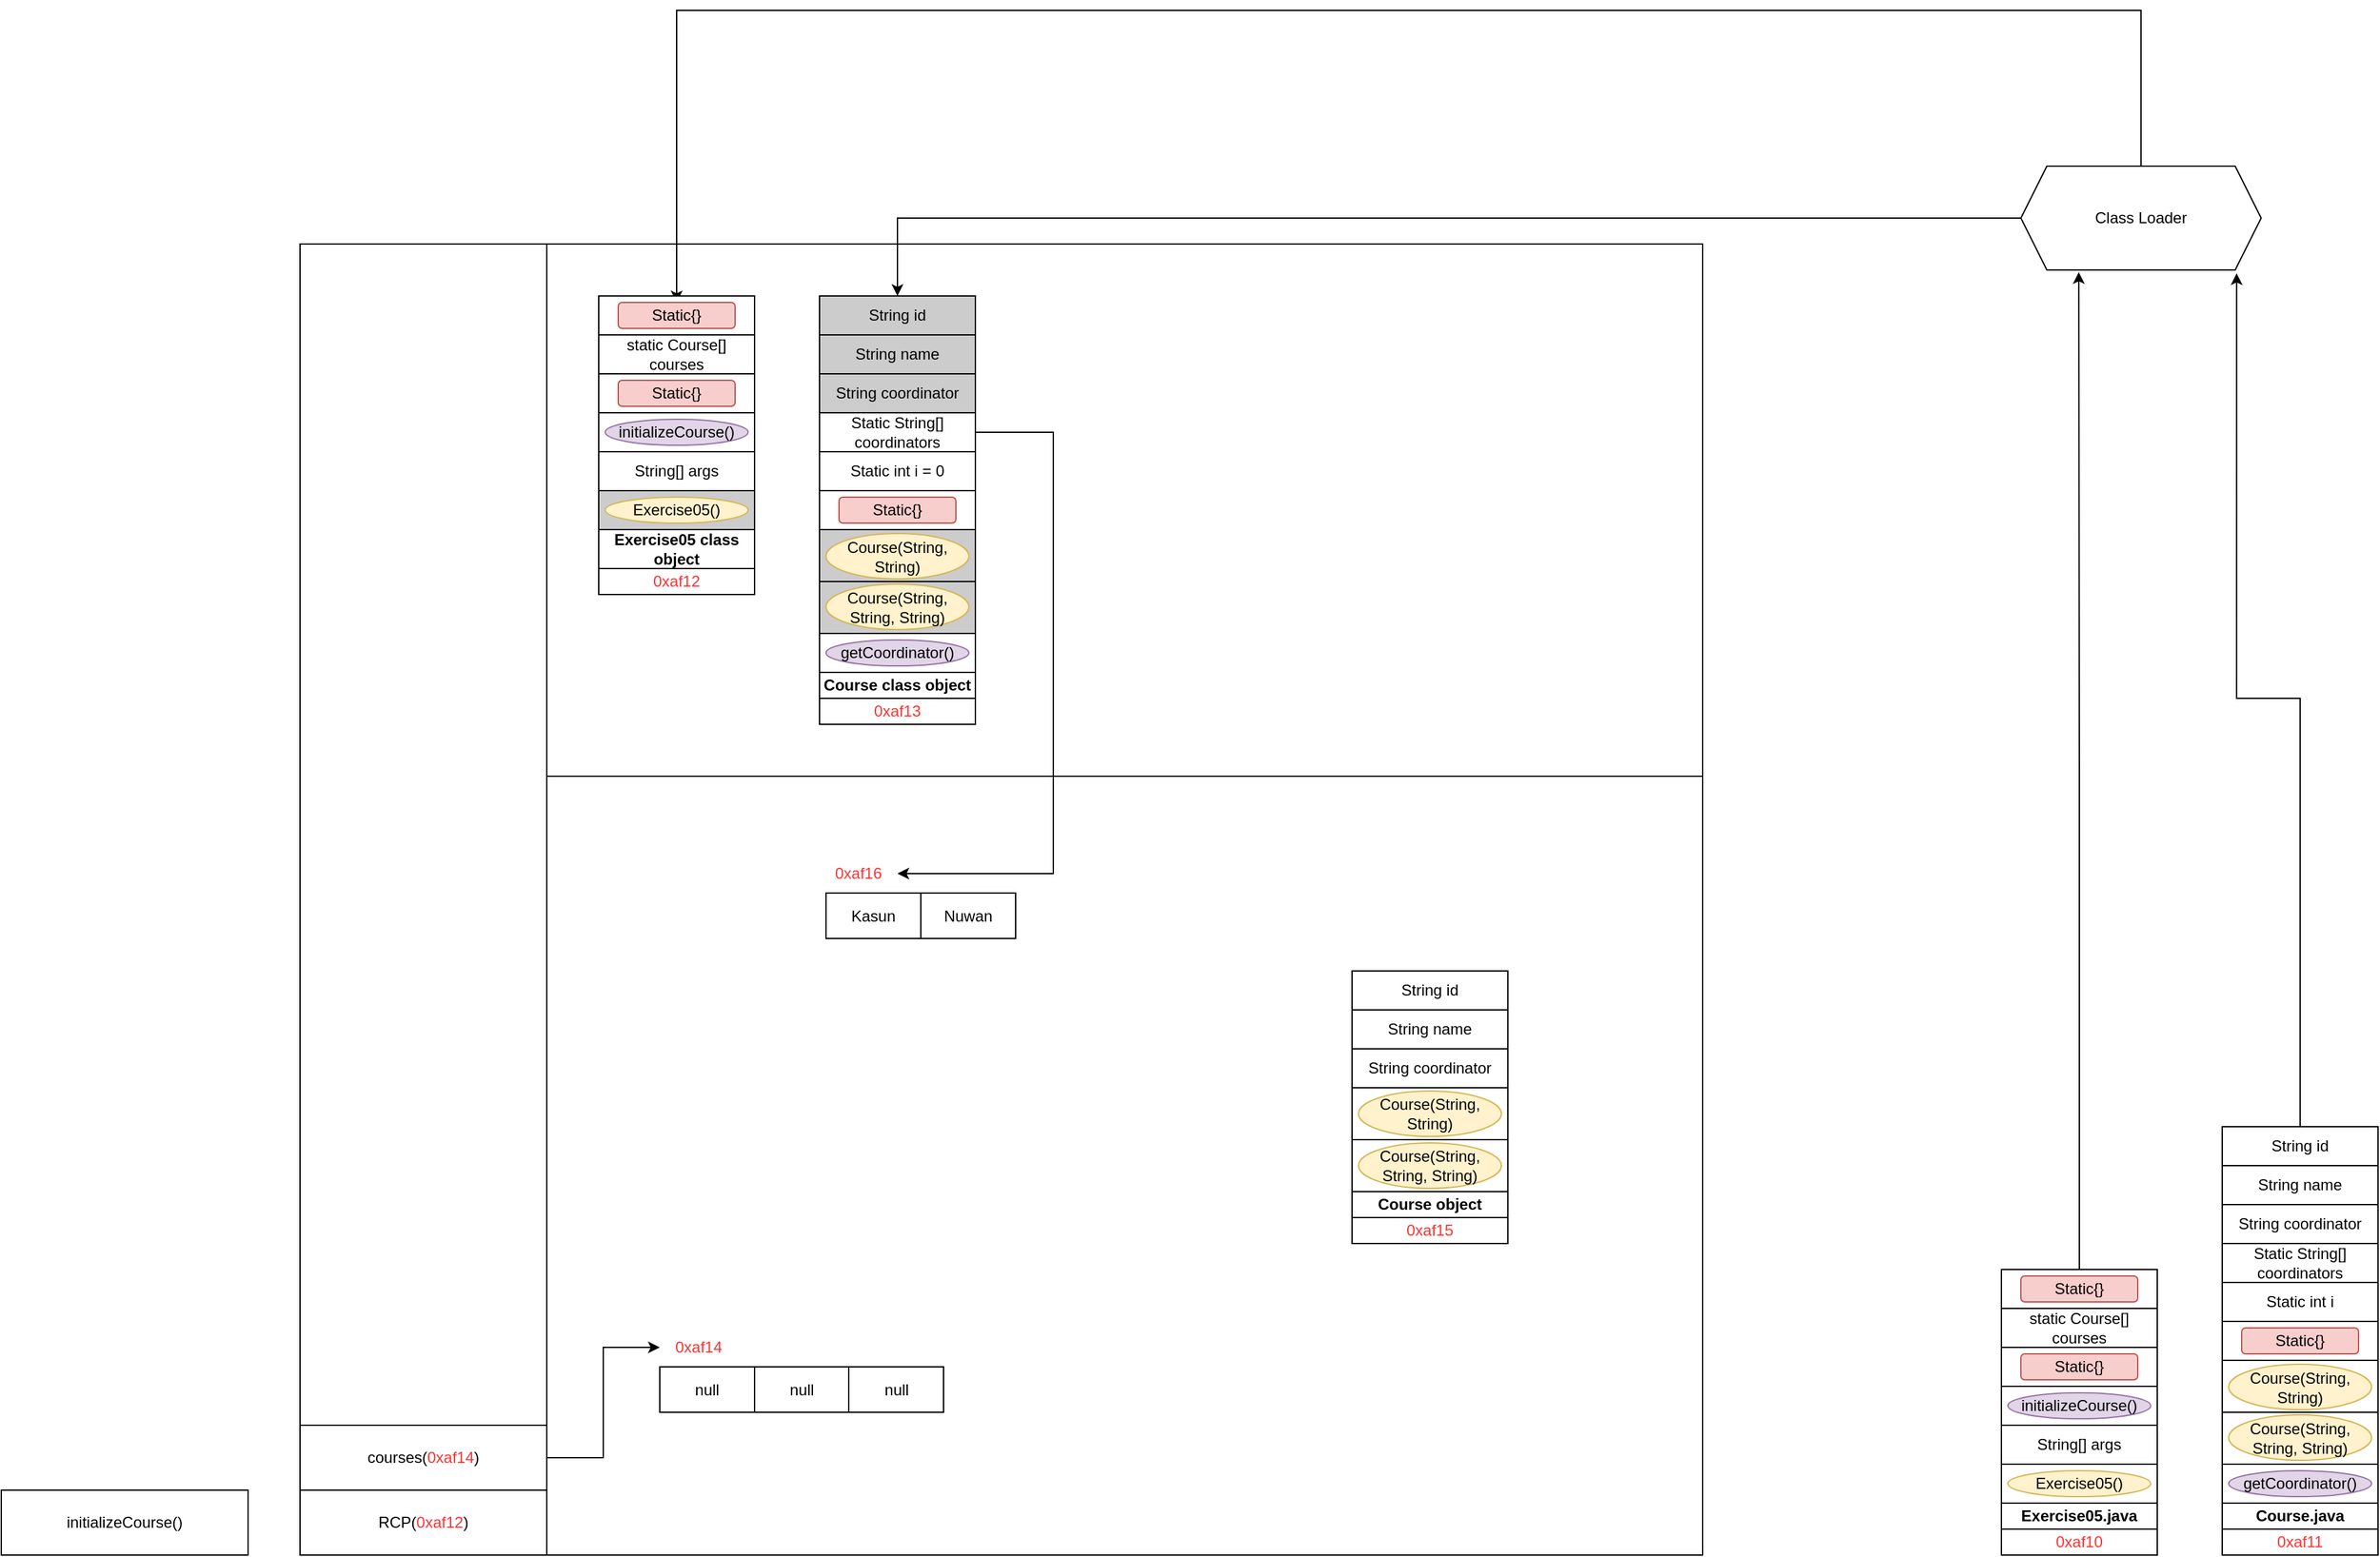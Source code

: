 <mxfile version="20.8.16" type="device" pages="13"><diagram name="Phase-01" id="I4YODZFVRay-LPLSbhqr"><mxGraphModel dx="3341" dy="2081" grid="1" gridSize="10" guides="1" tooltips="1" connect="1" arrows="1" fold="1" page="1" pageScale="1" pageWidth="827" pageHeight="1169" math="0" shadow="0"><root><mxCell id="0"/><mxCell id="1" parent="0"/><mxCell id="4MEQnTxqTlxoG20h2b-5-51" style="edgeStyle=orthogonalEdgeStyle;rounded=0;orthogonalLoop=1;jettySize=auto;html=1;fontColor=#000000;entryX=0.241;entryY=1.021;entryDx=0;entryDy=0;entryPerimeter=0;" edge="1" parent="1" source="4MEQnTxqTlxoG20h2b-5-1" target="4MEQnTxqTlxoG20h2b-5-48"><mxGeometry relative="1" as="geometry"><mxPoint x="680" y="140" as="targetPoint"/></mxGeometry></mxCell><mxCell id="4MEQnTxqTlxoG20h2b-5-1" value="" style="rounded=0;whiteSpace=wrap;html=1;" vertex="1" parent="1"><mxGeometry x="620" y="500" width="120" height="30" as="geometry"/></mxCell><mxCell id="4MEQnTxqTlxoG20h2b-5-2" value="Static{}" style="rounded=1;whiteSpace=wrap;html=1;fillColor=#f8cecc;strokeColor=#b85450;" vertex="1" parent="1"><mxGeometry x="635" y="505" width="90" height="20" as="geometry"/></mxCell><mxCell id="4MEQnTxqTlxoG20h2b-5-3" value="static Course[] courses" style="rounded=0;whiteSpace=wrap;html=1;" vertex="1" parent="1"><mxGeometry x="620" y="530" width="120" height="30" as="geometry"/></mxCell><mxCell id="4MEQnTxqTlxoG20h2b-5-4" value="" style="rounded=0;whiteSpace=wrap;html=1;" vertex="1" parent="1"><mxGeometry x="620" y="560" width="120" height="30" as="geometry"/></mxCell><mxCell id="4MEQnTxqTlxoG20h2b-5-5" value="Static{}" style="rounded=1;whiteSpace=wrap;html=1;fillColor=#f8cecc;strokeColor=#b85450;" vertex="1" parent="1"><mxGeometry x="635" y="565" width="90" height="20" as="geometry"/></mxCell><mxCell id="4MEQnTxqTlxoG20h2b-5-6" value="" style="rounded=0;whiteSpace=wrap;html=1;" vertex="1" parent="1"><mxGeometry x="620" y="590" width="120" height="30" as="geometry"/></mxCell><mxCell id="4MEQnTxqTlxoG20h2b-5-7" value="initializeCourse()" style="ellipse;whiteSpace=wrap;html=1;fillColor=#e1d5e7;strokeColor=#9673a6;" vertex="1" parent="1"><mxGeometry x="625" y="595" width="110" height="20" as="geometry"/></mxCell><mxCell id="4MEQnTxqTlxoG20h2b-5-8" value="String[] args" style="rounded=0;whiteSpace=wrap;html=1;" vertex="1" parent="1"><mxGeometry x="620" y="620" width="120" height="30" as="geometry"/></mxCell><mxCell id="4MEQnTxqTlxoG20h2b-5-9" value="" style="rounded=0;whiteSpace=wrap;html=1;" vertex="1" parent="1"><mxGeometry x="620" y="650" width="120" height="30" as="geometry"/></mxCell><mxCell id="4MEQnTxqTlxoG20h2b-5-10" value="Exercise05()" style="ellipse;whiteSpace=wrap;html=1;fillColor=#fff2cc;strokeColor=#d6b656;" vertex="1" parent="1"><mxGeometry x="625" y="655" width="110" height="20" as="geometry"/></mxCell><mxCell id="4MEQnTxqTlxoG20h2b-5-11" value="&lt;b&gt;Exercise05.java&lt;/b&gt;" style="rounded=0;whiteSpace=wrap;html=1;" vertex="1" parent="1"><mxGeometry x="620" y="680" width="120" height="20" as="geometry"/></mxCell><mxCell id="4MEQnTxqTlxoG20h2b-5-12" value="&lt;font color=&quot;#ff3333&quot;&gt;0xaf10&lt;/font&gt;" style="rounded=0;whiteSpace=wrap;html=1;" vertex="1" parent="1"><mxGeometry x="620" y="700" width="120" height="20" as="geometry"/></mxCell><mxCell id="4MEQnTxqTlxoG20h2b-5-49" style="edgeStyle=orthogonalEdgeStyle;rounded=0;orthogonalLoop=1;jettySize=auto;html=1;entryX=0.898;entryY=1.032;entryDx=0;entryDy=0;entryPerimeter=0;fontColor=#000000;" edge="1" parent="1" source="4MEQnTxqTlxoG20h2b-5-13" target="4MEQnTxqTlxoG20h2b-5-48"><mxGeometry relative="1" as="geometry"/></mxCell><mxCell id="4MEQnTxqTlxoG20h2b-5-13" value="&lt;font color=&quot;#000000&quot;&gt;String id&lt;/font&gt;" style="rounded=0;whiteSpace=wrap;html=1;fontColor=#FF3333;" vertex="1" parent="1"><mxGeometry x="790" y="390" width="120" height="30" as="geometry"/></mxCell><mxCell id="4MEQnTxqTlxoG20h2b-5-14" value="&lt;font color=&quot;#000000&quot;&gt;String name&lt;/font&gt;" style="rounded=0;whiteSpace=wrap;html=1;fontColor=#FF3333;" vertex="1" parent="1"><mxGeometry x="790" y="420" width="120" height="30" as="geometry"/></mxCell><mxCell id="4MEQnTxqTlxoG20h2b-5-15" value="&lt;font color=&quot;#000000&quot;&gt;String coordinator&lt;/font&gt;" style="rounded=0;whiteSpace=wrap;html=1;fontColor=#FF3333;" vertex="1" parent="1"><mxGeometry x="790" y="450" width="120" height="30" as="geometry"/></mxCell><mxCell id="4MEQnTxqTlxoG20h2b-5-16" value="&lt;font color=&quot;#000000&quot;&gt;Static String[] coordinators&lt;/font&gt;" style="rounded=0;whiteSpace=wrap;html=1;fontColor=#FF3333;" vertex="1" parent="1"><mxGeometry x="790" y="480" width="120" height="30" as="geometry"/></mxCell><mxCell id="4MEQnTxqTlxoG20h2b-5-19" value="&lt;font color=&quot;#000000&quot;&gt;Static int i&lt;/font&gt;" style="rounded=0;whiteSpace=wrap;html=1;fontColor=#FF3333;" vertex="1" parent="1"><mxGeometry x="790" y="510" width="120" height="30" as="geometry"/></mxCell><mxCell id="4MEQnTxqTlxoG20h2b-5-20" value="" style="rounded=0;whiteSpace=wrap;html=1;fontColor=#FF3333;" vertex="1" parent="1"><mxGeometry x="790" y="540" width="120" height="30" as="geometry"/></mxCell><mxCell id="4MEQnTxqTlxoG20h2b-5-21" value="Static{}" style="rounded=1;whiteSpace=wrap;html=1;fillColor=#f8cecc;strokeColor=#b85450;" vertex="1" parent="1"><mxGeometry x="805" y="545" width="90" height="20" as="geometry"/></mxCell><mxCell id="4MEQnTxqTlxoG20h2b-5-22" value="" style="rounded=0;whiteSpace=wrap;html=1;fontColor=#FF3333;" vertex="1" parent="1"><mxGeometry x="790" y="570" width="120" height="40" as="geometry"/></mxCell><mxCell id="4MEQnTxqTlxoG20h2b-5-23" value="Course(String, String)" style="ellipse;whiteSpace=wrap;html=1;fillColor=#fff2cc;strokeColor=#d6b656;" vertex="1" parent="1"><mxGeometry x="795" y="573" width="110" height="35" as="geometry"/></mxCell><mxCell id="4MEQnTxqTlxoG20h2b-5-24" value="" style="rounded=0;whiteSpace=wrap;html=1;fontColor=#FF3333;" vertex="1" parent="1"><mxGeometry x="790" y="610" width="120" height="40" as="geometry"/></mxCell><mxCell id="4MEQnTxqTlxoG20h2b-5-25" value="Course(String, String, String)" style="ellipse;whiteSpace=wrap;html=1;fillColor=#fff2cc;strokeColor=#d6b656;" vertex="1" parent="1"><mxGeometry x="795" y="612" width="110" height="35" as="geometry"/></mxCell><mxCell id="4MEQnTxqTlxoG20h2b-5-26" value="" style="rounded=0;whiteSpace=wrap;html=1;fontColor=#FF3333;" vertex="1" parent="1"><mxGeometry x="790" y="650" width="120" height="30" as="geometry"/></mxCell><mxCell id="4MEQnTxqTlxoG20h2b-5-27" value="getCoordinator()" style="ellipse;whiteSpace=wrap;html=1;fillColor=#e1d5e7;strokeColor=#9673a6;" vertex="1" parent="1"><mxGeometry x="795" y="655" width="110" height="20" as="geometry"/></mxCell><mxCell id="4MEQnTxqTlxoG20h2b-5-28" value="&lt;b&gt;Course.java&lt;/b&gt;" style="rounded=0;whiteSpace=wrap;html=1;" vertex="1" parent="1"><mxGeometry x="790" y="680" width="120" height="20" as="geometry"/></mxCell><mxCell id="4MEQnTxqTlxoG20h2b-5-29" value="&lt;font color=&quot;#ff3333&quot;&gt;0xaf11&lt;/font&gt;" style="rounded=0;whiteSpace=wrap;html=1;" vertex="1" parent="1"><mxGeometry x="790" y="700" width="120" height="20" as="geometry"/></mxCell><mxCell id="4MEQnTxqTlxoG20h2b-5-45" value="" style="rounded=0;whiteSpace=wrap;html=1;fontColor=#000000;" vertex="1" parent="1"><mxGeometry x="-500" y="120" width="890" height="600" as="geometry"/></mxCell><mxCell id="4MEQnTxqTlxoG20h2b-5-46" value="" style="rounded=0;whiteSpace=wrap;html=1;fontColor=#000000;" vertex="1" parent="1"><mxGeometry x="-500" y="-290" width="890" height="410" as="geometry"/></mxCell><mxCell id="4MEQnTxqTlxoG20h2b-5-47" value="" style="rounded=0;whiteSpace=wrap;html=1;fontColor=#000000;" vertex="1" parent="1"><mxGeometry x="-690" y="-290" width="190" height="1010" as="geometry"/></mxCell><mxCell id="4MEQnTxqTlxoG20h2b-5-79" style="edgeStyle=orthogonalEdgeStyle;rounded=0;orthogonalLoop=1;jettySize=auto;html=1;entryX=0.5;entryY=0;entryDx=0;entryDy=0;fontColor=#000000;" edge="1" parent="1" source="4MEQnTxqTlxoG20h2b-5-48" target="4MEQnTxqTlxoG20h2b-5-53"><mxGeometry relative="1" as="geometry"><Array as="points"><mxPoint x="728" y="-470"/><mxPoint x="-400" y="-470"/></Array></mxGeometry></mxCell><mxCell id="4MEQnTxqTlxoG20h2b-5-80" style="edgeStyle=orthogonalEdgeStyle;rounded=0;orthogonalLoop=1;jettySize=auto;html=1;fontColor=#000000;" edge="1" parent="1" source="4MEQnTxqTlxoG20h2b-5-48" target="4MEQnTxqTlxoG20h2b-5-64"><mxGeometry relative="1" as="geometry"/></mxCell><mxCell id="4MEQnTxqTlxoG20h2b-5-48" value="Class Loader" style="shape=hexagon;perimeter=hexagonPerimeter2;whiteSpace=wrap;html=1;fixedSize=1;fontColor=#000000;" vertex="1" parent="1"><mxGeometry x="635" y="-350" width="185" height="80" as="geometry"/></mxCell><mxCell id="4MEQnTxqTlxoG20h2b-5-52" value="" style="rounded=0;whiteSpace=wrap;html=1;" vertex="1" parent="1"><mxGeometry x="-460" y="-250" width="120" height="30" as="geometry"/></mxCell><mxCell id="4MEQnTxqTlxoG20h2b-5-53" value="Static{}" style="rounded=1;whiteSpace=wrap;html=1;fillColor=#f8cecc;strokeColor=#b85450;" vertex="1" parent="1"><mxGeometry x="-445" y="-245" width="90" height="20" as="geometry"/></mxCell><mxCell id="4MEQnTxqTlxoG20h2b-5-54" value="static Course[] courses" style="rounded=0;whiteSpace=wrap;html=1;" vertex="1" parent="1"><mxGeometry x="-460" y="-220" width="120" height="30" as="geometry"/></mxCell><mxCell id="4MEQnTxqTlxoG20h2b-5-55" value="" style="rounded=0;whiteSpace=wrap;html=1;" vertex="1" parent="1"><mxGeometry x="-460" y="-190" width="120" height="30" as="geometry"/></mxCell><mxCell id="4MEQnTxqTlxoG20h2b-5-56" value="Static{}" style="rounded=1;whiteSpace=wrap;html=1;fillColor=#f8cecc;strokeColor=#b85450;" vertex="1" parent="1"><mxGeometry x="-445" y="-185" width="90" height="20" as="geometry"/></mxCell><mxCell id="4MEQnTxqTlxoG20h2b-5-57" value="" style="rounded=0;whiteSpace=wrap;html=1;" vertex="1" parent="1"><mxGeometry x="-460" y="-160" width="120" height="30" as="geometry"/></mxCell><mxCell id="4MEQnTxqTlxoG20h2b-5-58" value="initializeCourse()" style="ellipse;whiteSpace=wrap;html=1;fillColor=#e1d5e7;strokeColor=#9673a6;" vertex="1" parent="1"><mxGeometry x="-455" y="-155" width="110" height="20" as="geometry"/></mxCell><mxCell id="4MEQnTxqTlxoG20h2b-5-59" value="String[] args" style="rounded=0;whiteSpace=wrap;html=1;" vertex="1" parent="1"><mxGeometry x="-460" y="-130" width="120" height="30" as="geometry"/></mxCell><mxCell id="4MEQnTxqTlxoG20h2b-5-60" value="" style="rounded=0;whiteSpace=wrap;html=1;fillColor=#CCCCCC;" vertex="1" parent="1"><mxGeometry x="-460" y="-100" width="120" height="30" as="geometry"/></mxCell><mxCell id="4MEQnTxqTlxoG20h2b-5-61" value="Exercise05()" style="ellipse;whiteSpace=wrap;html=1;fillColor=#fff2cc;strokeColor=#d6b656;" vertex="1" parent="1"><mxGeometry x="-455" y="-95" width="110" height="20" as="geometry"/></mxCell><mxCell id="4MEQnTxqTlxoG20h2b-5-62" value="&lt;b&gt;Exercise05 class object&lt;/b&gt;" style="rounded=0;whiteSpace=wrap;html=1;" vertex="1" parent="1"><mxGeometry x="-460" y="-70" width="120" height="30" as="geometry"/></mxCell><mxCell id="4MEQnTxqTlxoG20h2b-5-63" value="&lt;font color=&quot;#ff3333&quot;&gt;0xaf12&lt;/font&gt;" style="rounded=0;whiteSpace=wrap;html=1;" vertex="1" parent="1"><mxGeometry x="-460" y="-40" width="120" height="20" as="geometry"/></mxCell><mxCell id="4MEQnTxqTlxoG20h2b-5-64" value="&lt;font color=&quot;#000000&quot;&gt;String id&lt;/font&gt;" style="rounded=0;whiteSpace=wrap;html=1;fontColor=#FF3333;fillColor=#CCCCCC;" vertex="1" parent="1"><mxGeometry x="-290" y="-250" width="120" height="30" as="geometry"/></mxCell><mxCell id="4MEQnTxqTlxoG20h2b-5-65" value="&lt;font color=&quot;#000000&quot;&gt;String name&lt;/font&gt;" style="rounded=0;whiteSpace=wrap;html=1;fontColor=#FF3333;fillColor=#CCCCCC;" vertex="1" parent="1"><mxGeometry x="-290" y="-220" width="120" height="30" as="geometry"/></mxCell><mxCell id="4MEQnTxqTlxoG20h2b-5-66" value="&lt;font color=&quot;#000000&quot;&gt;String coordinator&lt;/font&gt;" style="rounded=0;whiteSpace=wrap;html=1;fontColor=#FF3333;fillColor=#CCCCCC;" vertex="1" parent="1"><mxGeometry x="-290" y="-190" width="120" height="30" as="geometry"/></mxCell><mxCell id="4MEQnTxqTlxoG20h2b-5-109" style="edgeStyle=orthogonalEdgeStyle;rounded=0;orthogonalLoop=1;jettySize=auto;html=1;fontColor=#FF3333;" edge="1" parent="1" source="4MEQnTxqTlxoG20h2b-5-67" target="4MEQnTxqTlxoG20h2b-5-108"><mxGeometry relative="1" as="geometry"><Array as="points"><mxPoint x="-110" y="-145"/><mxPoint x="-110" y="195"/></Array></mxGeometry></mxCell><mxCell id="4MEQnTxqTlxoG20h2b-5-67" value="&lt;font color=&quot;#000000&quot;&gt;Static String[] coordinators&lt;/font&gt;" style="rounded=0;whiteSpace=wrap;html=1;fontColor=#FF3333;" vertex="1" parent="1"><mxGeometry x="-290" y="-160" width="120" height="30" as="geometry"/></mxCell><mxCell id="4MEQnTxqTlxoG20h2b-5-68" value="&lt;font color=&quot;#000000&quot;&gt;Static int i = 0&lt;/font&gt;" style="rounded=0;whiteSpace=wrap;html=1;fontColor=#FF3333;" vertex="1" parent="1"><mxGeometry x="-290" y="-130" width="120" height="30" as="geometry"/></mxCell><mxCell id="4MEQnTxqTlxoG20h2b-5-69" value="" style="rounded=0;whiteSpace=wrap;html=1;fontColor=#FF3333;" vertex="1" parent="1"><mxGeometry x="-290" y="-100" width="120" height="30" as="geometry"/></mxCell><mxCell id="4MEQnTxqTlxoG20h2b-5-70" value="Static{}" style="rounded=1;whiteSpace=wrap;html=1;fillColor=#f8cecc;strokeColor=#b85450;" vertex="1" parent="1"><mxGeometry x="-275" y="-95" width="90" height="20" as="geometry"/></mxCell><mxCell id="4MEQnTxqTlxoG20h2b-5-71" value="" style="rounded=0;whiteSpace=wrap;html=1;fontColor=#FF3333;fillColor=#CCCCCC;" vertex="1" parent="1"><mxGeometry x="-290" y="-70" width="120" height="40" as="geometry"/></mxCell><mxCell id="4MEQnTxqTlxoG20h2b-5-72" value="Course(String, String)" style="ellipse;whiteSpace=wrap;html=1;fillColor=#fff2cc;strokeColor=#d6b656;" vertex="1" parent="1"><mxGeometry x="-285" y="-67" width="110" height="35" as="geometry"/></mxCell><mxCell id="4MEQnTxqTlxoG20h2b-5-73" value="" style="rounded=0;whiteSpace=wrap;html=1;fontColor=#FF3333;fillColor=#CCCCCC;" vertex="1" parent="1"><mxGeometry x="-290" y="-30" width="120" height="40" as="geometry"/></mxCell><mxCell id="4MEQnTxqTlxoG20h2b-5-74" value="Course(String, String, String)" style="ellipse;whiteSpace=wrap;html=1;fillColor=#fff2cc;strokeColor=#d6b656;" vertex="1" parent="1"><mxGeometry x="-285" y="-28" width="110" height="35" as="geometry"/></mxCell><mxCell id="4MEQnTxqTlxoG20h2b-5-75" value="" style="rounded=0;whiteSpace=wrap;html=1;fontColor=#FF3333;" vertex="1" parent="1"><mxGeometry x="-290" y="10" width="120" height="30" as="geometry"/></mxCell><mxCell id="4MEQnTxqTlxoG20h2b-5-76" value="getCoordinator()" style="ellipse;whiteSpace=wrap;html=1;fillColor=#e1d5e7;strokeColor=#9673a6;" vertex="1" parent="1"><mxGeometry x="-285" y="15" width="110" height="20" as="geometry"/></mxCell><mxCell id="4MEQnTxqTlxoG20h2b-5-77" value="&lt;b&gt;Course class object&lt;/b&gt;" style="rounded=0;whiteSpace=wrap;html=1;" vertex="1" parent="1"><mxGeometry x="-290" y="40" width="120" height="20" as="geometry"/></mxCell><mxCell id="4MEQnTxqTlxoG20h2b-5-78" value="&lt;font color=&quot;#ff3333&quot;&gt;0xaf13&lt;/font&gt;" style="rounded=0;whiteSpace=wrap;html=1;" vertex="1" parent="1"><mxGeometry x="-290" y="60" width="120" height="20" as="geometry"/></mxCell><mxCell id="4MEQnTxqTlxoG20h2b-5-81" value="null" style="rounded=0;whiteSpace=wrap;html=1;fontColor=#000000;fillColor=#FFFFFF;" vertex="1" parent="1"><mxGeometry x="-413" y="575" width="73" height="35" as="geometry"/></mxCell><mxCell id="4MEQnTxqTlxoG20h2b-5-82" value="null" style="rounded=0;whiteSpace=wrap;html=1;fontColor=#000000;fillColor=#FFFFFF;" vertex="1" parent="1"><mxGeometry x="-340" y="575" width="73" height="35" as="geometry"/></mxCell><mxCell id="4MEQnTxqTlxoG20h2b-5-83" value="null" style="rounded=0;whiteSpace=wrap;html=1;fontColor=#000000;fillColor=#FFFFFF;" vertex="1" parent="1"><mxGeometry x="-267.5" y="575" width="73" height="35" as="geometry"/></mxCell><mxCell id="4MEQnTxqTlxoG20h2b-5-84" value="RCP(&lt;font color=&quot;#ff3333&quot;&gt;0xaf12&lt;/font&gt;)" style="rounded=0;whiteSpace=wrap;html=1;fontColor=#000000;fillColor=#FFFFFF;" vertex="1" parent="1"><mxGeometry x="-690" y="670" width="190" height="50" as="geometry"/></mxCell><mxCell id="4MEQnTxqTlxoG20h2b-5-85" value="initializeCourse()" style="rounded=0;whiteSpace=wrap;html=1;fontColor=#000000;fillColor=#FFFFFF;" vertex="1" parent="1"><mxGeometry x="-920" y="670" width="190" height="50" as="geometry"/></mxCell><mxCell id="4MEQnTxqTlxoG20h2b-5-89" style="edgeStyle=orthogonalEdgeStyle;rounded=0;orthogonalLoop=1;jettySize=auto;html=1;entryX=0;entryY=0.5;entryDx=0;entryDy=0;fontColor=#FF3333;" edge="1" parent="1" source="4MEQnTxqTlxoG20h2b-5-86" target="4MEQnTxqTlxoG20h2b-5-87"><mxGeometry relative="1" as="geometry"/></mxCell><mxCell id="4MEQnTxqTlxoG20h2b-5-86" value="courses(&lt;font color=&quot;#ff3333&quot;&gt;0xaf14&lt;/font&gt;)" style="rounded=0;whiteSpace=wrap;html=1;fontColor=#000000;fillColor=#FFFFFF;" vertex="1" parent="1"><mxGeometry x="-690" y="620" width="190" height="50" as="geometry"/></mxCell><mxCell id="4MEQnTxqTlxoG20h2b-5-87" value="0xaf14" style="text;strokeColor=none;align=center;fillColor=none;html=1;verticalAlign=middle;whiteSpace=wrap;rounded=0;fontColor=#FF3333;" vertex="1" parent="1"><mxGeometry x="-413" y="545" width="60" height="30" as="geometry"/></mxCell><mxCell id="4MEQnTxqTlxoG20h2b-5-90" value="&lt;font color=&quot;#000000&quot;&gt;String id&lt;/font&gt;" style="rounded=0;whiteSpace=wrap;html=1;fontColor=#FF3333;" vertex="1" parent="1"><mxGeometry x="120" y="270" width="120" height="30" as="geometry"/></mxCell><mxCell id="4MEQnTxqTlxoG20h2b-5-91" value="&lt;font color=&quot;#000000&quot;&gt;String name&lt;/font&gt;" style="rounded=0;whiteSpace=wrap;html=1;fontColor=#FF3333;" vertex="1" parent="1"><mxGeometry x="120" y="300" width="120" height="30" as="geometry"/></mxCell><mxCell id="4MEQnTxqTlxoG20h2b-5-92" value="&lt;font color=&quot;#000000&quot;&gt;String coordinator&lt;/font&gt;" style="rounded=0;whiteSpace=wrap;html=1;fontColor=#FF3333;" vertex="1" parent="1"><mxGeometry x="120" y="330" width="120" height="30" as="geometry"/></mxCell><mxCell id="4MEQnTxqTlxoG20h2b-5-97" value="" style="rounded=0;whiteSpace=wrap;html=1;fontColor=#FF3333;" vertex="1" parent="1"><mxGeometry x="120" y="360" width="120" height="40" as="geometry"/></mxCell><mxCell id="4MEQnTxqTlxoG20h2b-5-98" value="Course(String, String)" style="ellipse;whiteSpace=wrap;html=1;fillColor=#fff2cc;strokeColor=#d6b656;" vertex="1" parent="1"><mxGeometry x="125" y="362.5" width="110" height="35" as="geometry"/></mxCell><mxCell id="4MEQnTxqTlxoG20h2b-5-99" value="" style="rounded=0;whiteSpace=wrap;html=1;fontColor=#FF3333;" vertex="1" parent="1"><mxGeometry x="120" y="400" width="120" height="40" as="geometry"/></mxCell><mxCell id="4MEQnTxqTlxoG20h2b-5-100" value="Course(String, String, String)" style="ellipse;whiteSpace=wrap;html=1;fillColor=#fff2cc;strokeColor=#d6b656;" vertex="1" parent="1"><mxGeometry x="125" y="402.5" width="110" height="35" as="geometry"/></mxCell><mxCell id="4MEQnTxqTlxoG20h2b-5-103" value="&lt;b&gt;Course object&lt;/b&gt;" style="rounded=0;whiteSpace=wrap;html=1;" vertex="1" parent="1"><mxGeometry x="120" y="440" width="120" height="20" as="geometry"/></mxCell><mxCell id="4MEQnTxqTlxoG20h2b-5-104" value="&lt;font color=&quot;#ff3333&quot;&gt;0xaf15&lt;/font&gt;" style="rounded=0;whiteSpace=wrap;html=1;" vertex="1" parent="1"><mxGeometry x="120" y="460" width="120" height="20" as="geometry"/></mxCell><mxCell id="4MEQnTxqTlxoG20h2b-5-105" value="Nuwan" style="rounded=0;whiteSpace=wrap;html=1;fontColor=#000000;fillColor=#FFFFFF;" vertex="1" parent="1"><mxGeometry x="-212" y="210" width="73" height="35" as="geometry"/></mxCell><mxCell id="4MEQnTxqTlxoG20h2b-5-106" value="Kasun" style="rounded=0;whiteSpace=wrap;html=1;fontColor=#000000;fillColor=#FFFFFF;" vertex="1" parent="1"><mxGeometry x="-285" y="210" width="73" height="35" as="geometry"/></mxCell><mxCell id="4MEQnTxqTlxoG20h2b-5-108" value="0xaf16" style="text;strokeColor=none;align=center;fillColor=none;html=1;verticalAlign=middle;whiteSpace=wrap;rounded=0;fontColor=#FF3333;" vertex="1" parent="1"><mxGeometry x="-290" y="180" width="60" height="30" as="geometry"/></mxCell></root></mxGraphModel></diagram><diagram name="Phase-02" id="_SsR8gvlcrnfjUFIJX5d"><mxGraphModel dx="4261" dy="2578" grid="1" gridSize="10" guides="1" tooltips="1" connect="1" arrows="1" fold="1" page="1" pageScale="1" pageWidth="827" pageHeight="1169" math="0" shadow="0"><root><mxCell id="9QULZPAO16plWJqQzBu_-0"/><mxCell id="9QULZPAO16plWJqQzBu_-1" parent="9QULZPAO16plWJqQzBu_-0"/><mxCell id="9QULZPAO16plWJqQzBu_-2" style="edgeStyle=orthogonalEdgeStyle;rounded=0;orthogonalLoop=1;jettySize=auto;html=1;fontColor=#000000;entryX=0.241;entryY=1.021;entryDx=0;entryDy=0;entryPerimeter=0;" edge="1" parent="9QULZPAO16plWJqQzBu_-1" source="9QULZPAO16plWJqQzBu_-3" target="9QULZPAO16plWJqQzBu_-36"><mxGeometry relative="1" as="geometry"><mxPoint x="680" y="140" as="targetPoint"/></mxGeometry></mxCell><mxCell id="9QULZPAO16plWJqQzBu_-3" value="" style="rounded=0;whiteSpace=wrap;html=1;" vertex="1" parent="9QULZPAO16plWJqQzBu_-1"><mxGeometry x="620" y="500" width="120" height="30" as="geometry"/></mxCell><mxCell id="9QULZPAO16plWJqQzBu_-4" value="Static{}" style="rounded=1;whiteSpace=wrap;html=1;fillColor=#f8cecc;strokeColor=#b85450;" vertex="1" parent="9QULZPAO16plWJqQzBu_-1"><mxGeometry x="635" y="505" width="90" height="20" as="geometry"/></mxCell><mxCell id="9QULZPAO16plWJqQzBu_-5" value="static Course[] courses" style="rounded=0;whiteSpace=wrap;html=1;" vertex="1" parent="9QULZPAO16plWJqQzBu_-1"><mxGeometry x="620" y="530" width="120" height="30" as="geometry"/></mxCell><mxCell id="9QULZPAO16plWJqQzBu_-6" value="" style="rounded=0;whiteSpace=wrap;html=1;" vertex="1" parent="9QULZPAO16plWJqQzBu_-1"><mxGeometry x="620" y="560" width="120" height="30" as="geometry"/></mxCell><mxCell id="9QULZPAO16plWJqQzBu_-7" value="Static{}" style="rounded=1;whiteSpace=wrap;html=1;fillColor=#f8cecc;strokeColor=#b85450;" vertex="1" parent="9QULZPAO16plWJqQzBu_-1"><mxGeometry x="635" y="565" width="90" height="20" as="geometry"/></mxCell><mxCell id="9QULZPAO16plWJqQzBu_-8" value="" style="rounded=0;whiteSpace=wrap;html=1;" vertex="1" parent="9QULZPAO16plWJqQzBu_-1"><mxGeometry x="620" y="590" width="120" height="30" as="geometry"/></mxCell><mxCell id="9QULZPAO16plWJqQzBu_-9" value="initializeCourse()" style="ellipse;whiteSpace=wrap;html=1;fillColor=#e1d5e7;strokeColor=#9673a6;" vertex="1" parent="9QULZPAO16plWJqQzBu_-1"><mxGeometry x="625" y="595" width="110" height="20" as="geometry"/></mxCell><mxCell id="9QULZPAO16plWJqQzBu_-10" value="String[] args" style="rounded=0;whiteSpace=wrap;html=1;" vertex="1" parent="9QULZPAO16plWJqQzBu_-1"><mxGeometry x="620" y="620" width="120" height="30" as="geometry"/></mxCell><mxCell id="9QULZPAO16plWJqQzBu_-11" value="" style="rounded=0;whiteSpace=wrap;html=1;" vertex="1" parent="9QULZPAO16plWJqQzBu_-1"><mxGeometry x="620" y="650" width="120" height="30" as="geometry"/></mxCell><mxCell id="9QULZPAO16plWJqQzBu_-12" value="Exercise05()" style="ellipse;whiteSpace=wrap;html=1;fillColor=#fff2cc;strokeColor=#d6b656;" vertex="1" parent="9QULZPAO16plWJqQzBu_-1"><mxGeometry x="625" y="655" width="110" height="20" as="geometry"/></mxCell><mxCell id="9QULZPAO16plWJqQzBu_-13" value="&lt;b&gt;Exercise05.java&lt;/b&gt;" style="rounded=0;whiteSpace=wrap;html=1;" vertex="1" parent="9QULZPAO16plWJqQzBu_-1"><mxGeometry x="620" y="680" width="120" height="20" as="geometry"/></mxCell><mxCell id="9QULZPAO16plWJqQzBu_-14" value="&lt;font color=&quot;#ff3333&quot;&gt;0xaf10&lt;/font&gt;" style="rounded=0;whiteSpace=wrap;html=1;" vertex="1" parent="9QULZPAO16plWJqQzBu_-1"><mxGeometry x="620" y="700" width="120" height="20" as="geometry"/></mxCell><mxCell id="9QULZPAO16plWJqQzBu_-15" style="edgeStyle=orthogonalEdgeStyle;rounded=0;orthogonalLoop=1;jettySize=auto;html=1;entryX=0.898;entryY=1.032;entryDx=0;entryDy=0;entryPerimeter=0;fontColor=#000000;" edge="1" parent="9QULZPAO16plWJqQzBu_-1" source="9QULZPAO16plWJqQzBu_-16" target="9QULZPAO16plWJqQzBu_-36"><mxGeometry relative="1" as="geometry"/></mxCell><mxCell id="9QULZPAO16plWJqQzBu_-16" value="&lt;font color=&quot;#000000&quot;&gt;String id&lt;/font&gt;" style="rounded=0;whiteSpace=wrap;html=1;fontColor=#FF3333;" vertex="1" parent="9QULZPAO16plWJqQzBu_-1"><mxGeometry x="790" y="390" width="120" height="30" as="geometry"/></mxCell><mxCell id="9QULZPAO16plWJqQzBu_-17" value="&lt;font color=&quot;#000000&quot;&gt;String name&lt;/font&gt;" style="rounded=0;whiteSpace=wrap;html=1;fontColor=#FF3333;" vertex="1" parent="9QULZPAO16plWJqQzBu_-1"><mxGeometry x="790" y="420" width="120" height="30" as="geometry"/></mxCell><mxCell id="9QULZPAO16plWJqQzBu_-18" value="&lt;font color=&quot;#000000&quot;&gt;String coordinator&lt;/font&gt;" style="rounded=0;whiteSpace=wrap;html=1;fontColor=#FF3333;" vertex="1" parent="9QULZPAO16plWJqQzBu_-1"><mxGeometry x="790" y="450" width="120" height="30" as="geometry"/></mxCell><mxCell id="9QULZPAO16plWJqQzBu_-19" value="&lt;font color=&quot;#000000&quot;&gt;Static String[] coordinators&lt;/font&gt;" style="rounded=0;whiteSpace=wrap;html=1;fontColor=#FF3333;" vertex="1" parent="9QULZPAO16plWJqQzBu_-1"><mxGeometry x="790" y="480" width="120" height="30" as="geometry"/></mxCell><mxCell id="9QULZPAO16plWJqQzBu_-20" value="&lt;font color=&quot;#000000&quot;&gt;Static int i&lt;/font&gt;" style="rounded=0;whiteSpace=wrap;html=1;fontColor=#FF3333;" vertex="1" parent="9QULZPAO16plWJqQzBu_-1"><mxGeometry x="790" y="510" width="120" height="30" as="geometry"/></mxCell><mxCell id="9QULZPAO16plWJqQzBu_-21" value="" style="rounded=0;whiteSpace=wrap;html=1;fontColor=#FF3333;" vertex="1" parent="9QULZPAO16plWJqQzBu_-1"><mxGeometry x="790" y="540" width="120" height="30" as="geometry"/></mxCell><mxCell id="9QULZPAO16plWJqQzBu_-22" value="Static{}" style="rounded=1;whiteSpace=wrap;html=1;fillColor=#f8cecc;strokeColor=#b85450;" vertex="1" parent="9QULZPAO16plWJqQzBu_-1"><mxGeometry x="805" y="545" width="90" height="20" as="geometry"/></mxCell><mxCell id="9QULZPAO16plWJqQzBu_-23" value="" style="rounded=0;whiteSpace=wrap;html=1;fontColor=#FF3333;" vertex="1" parent="9QULZPAO16plWJqQzBu_-1"><mxGeometry x="790" y="570" width="120" height="40" as="geometry"/></mxCell><mxCell id="9QULZPAO16plWJqQzBu_-24" value="Course(String, String)" style="ellipse;whiteSpace=wrap;html=1;fillColor=#fff2cc;strokeColor=#d6b656;" vertex="1" parent="9QULZPAO16plWJqQzBu_-1"><mxGeometry x="795" y="573" width="110" height="35" as="geometry"/></mxCell><mxCell id="9QULZPAO16plWJqQzBu_-25" value="" style="rounded=0;whiteSpace=wrap;html=1;fontColor=#FF3333;" vertex="1" parent="9QULZPAO16plWJqQzBu_-1"><mxGeometry x="790" y="610" width="120" height="40" as="geometry"/></mxCell><mxCell id="9QULZPAO16plWJqQzBu_-26" value="Course(String, String, String)" style="ellipse;whiteSpace=wrap;html=1;fillColor=#fff2cc;strokeColor=#d6b656;" vertex="1" parent="9QULZPAO16plWJqQzBu_-1"><mxGeometry x="795" y="612" width="110" height="35" as="geometry"/></mxCell><mxCell id="9QULZPAO16plWJqQzBu_-27" value="" style="rounded=0;whiteSpace=wrap;html=1;fontColor=#FF3333;" vertex="1" parent="9QULZPAO16plWJqQzBu_-1"><mxGeometry x="790" y="650" width="120" height="30" as="geometry"/></mxCell><mxCell id="9QULZPAO16plWJqQzBu_-28" value="getCoordinator()" style="ellipse;whiteSpace=wrap;html=1;fillColor=#e1d5e7;strokeColor=#9673a6;" vertex="1" parent="9QULZPAO16plWJqQzBu_-1"><mxGeometry x="795" y="655" width="110" height="20" as="geometry"/></mxCell><mxCell id="9QULZPAO16plWJqQzBu_-29" value="&lt;b&gt;Course.java&lt;/b&gt;" style="rounded=0;whiteSpace=wrap;html=1;" vertex="1" parent="9QULZPAO16plWJqQzBu_-1"><mxGeometry x="790" y="680" width="120" height="20" as="geometry"/></mxCell><mxCell id="9QULZPAO16plWJqQzBu_-30" value="&lt;font color=&quot;#ff3333&quot;&gt;0xaf11&lt;/font&gt;" style="rounded=0;whiteSpace=wrap;html=1;" vertex="1" parent="9QULZPAO16plWJqQzBu_-1"><mxGeometry x="790" y="700" width="120" height="20" as="geometry"/></mxCell><mxCell id="9QULZPAO16plWJqQzBu_-31" value="" style="rounded=0;whiteSpace=wrap;html=1;fontColor=#000000;" vertex="1" parent="9QULZPAO16plWJqQzBu_-1"><mxGeometry x="-500" y="120" width="890" height="600" as="geometry"/></mxCell><mxCell id="9QULZPAO16plWJqQzBu_-32" value="" style="rounded=0;whiteSpace=wrap;html=1;fontColor=#000000;" vertex="1" parent="9QULZPAO16plWJqQzBu_-1"><mxGeometry x="-500" y="-290" width="890" height="410" as="geometry"/></mxCell><mxCell id="9QULZPAO16plWJqQzBu_-33" value="" style="rounded=0;whiteSpace=wrap;html=1;fontColor=#000000;" vertex="1" parent="9QULZPAO16plWJqQzBu_-1"><mxGeometry x="-690" y="-290" width="190" height="1010" as="geometry"/></mxCell><mxCell id="9QULZPAO16plWJqQzBu_-34" style="edgeStyle=orthogonalEdgeStyle;rounded=0;orthogonalLoop=1;jettySize=auto;html=1;entryX=0.5;entryY=0;entryDx=0;entryDy=0;fontColor=#000000;" edge="1" parent="9QULZPAO16plWJqQzBu_-1" source="9QULZPAO16plWJqQzBu_-36" target="9QULZPAO16plWJqQzBu_-38"><mxGeometry relative="1" as="geometry"><Array as="points"><mxPoint x="728" y="-470"/><mxPoint x="-400" y="-470"/></Array></mxGeometry></mxCell><mxCell id="9QULZPAO16plWJqQzBu_-35" style="edgeStyle=orthogonalEdgeStyle;rounded=0;orthogonalLoop=1;jettySize=auto;html=1;fontColor=#000000;" edge="1" parent="9QULZPAO16plWJqQzBu_-1" source="9QULZPAO16plWJqQzBu_-36" target="9QULZPAO16plWJqQzBu_-49"><mxGeometry relative="1" as="geometry"/></mxCell><mxCell id="9QULZPAO16plWJqQzBu_-36" value="Class Loader" style="shape=hexagon;perimeter=hexagonPerimeter2;whiteSpace=wrap;html=1;fixedSize=1;fontColor=#000000;" vertex="1" parent="9QULZPAO16plWJqQzBu_-1"><mxGeometry x="635" y="-350" width="185" height="80" as="geometry"/></mxCell><mxCell id="9QULZPAO16plWJqQzBu_-37" value="" style="rounded=0;whiteSpace=wrap;html=1;" vertex="1" parent="9QULZPAO16plWJqQzBu_-1"><mxGeometry x="-460" y="-250" width="120" height="30" as="geometry"/></mxCell><mxCell id="9QULZPAO16plWJqQzBu_-38" value="Static{}" style="rounded=1;whiteSpace=wrap;html=1;fillColor=#f8cecc;strokeColor=#b85450;" vertex="1" parent="9QULZPAO16plWJqQzBu_-1"><mxGeometry x="-445" y="-245" width="90" height="20" as="geometry"/></mxCell><mxCell id="9QULZPAO16plWJqQzBu_-39" value="static Course[] courses" style="rounded=0;whiteSpace=wrap;html=1;" vertex="1" parent="9QULZPAO16plWJqQzBu_-1"><mxGeometry x="-460" y="-220" width="120" height="30" as="geometry"/></mxCell><mxCell id="9QULZPAO16plWJqQzBu_-40" value="" style="rounded=0;whiteSpace=wrap;html=1;" vertex="1" parent="9QULZPAO16plWJqQzBu_-1"><mxGeometry x="-460" y="-190" width="120" height="30" as="geometry"/></mxCell><mxCell id="9QULZPAO16plWJqQzBu_-41" value="Static{}" style="rounded=1;whiteSpace=wrap;html=1;fillColor=#f8cecc;strokeColor=#b85450;" vertex="1" parent="9QULZPAO16plWJqQzBu_-1"><mxGeometry x="-445" y="-185" width="90" height="20" as="geometry"/></mxCell><mxCell id="9QULZPAO16plWJqQzBu_-42" value="" style="rounded=0;whiteSpace=wrap;html=1;" vertex="1" parent="9QULZPAO16plWJqQzBu_-1"><mxGeometry x="-460" y="-160" width="120" height="30" as="geometry"/></mxCell><mxCell id="9QULZPAO16plWJqQzBu_-43" value="initializeCourse()" style="ellipse;whiteSpace=wrap;html=1;fillColor=#e1d5e7;strokeColor=#9673a6;" vertex="1" parent="9QULZPAO16plWJqQzBu_-1"><mxGeometry x="-455" y="-155" width="110" height="20" as="geometry"/></mxCell><mxCell id="9QULZPAO16plWJqQzBu_-44" value="String[] args" style="rounded=0;whiteSpace=wrap;html=1;" vertex="1" parent="9QULZPAO16plWJqQzBu_-1"><mxGeometry x="-460" y="-130" width="120" height="30" as="geometry"/></mxCell><mxCell id="9QULZPAO16plWJqQzBu_-45" value="" style="rounded=0;whiteSpace=wrap;html=1;fillColor=#CCCCCC;" vertex="1" parent="9QULZPAO16plWJqQzBu_-1"><mxGeometry x="-460" y="-100" width="120" height="30" as="geometry"/></mxCell><mxCell id="9QULZPAO16plWJqQzBu_-46" value="Exercise05()" style="ellipse;whiteSpace=wrap;html=1;fillColor=#fff2cc;strokeColor=#d6b656;" vertex="1" parent="9QULZPAO16plWJqQzBu_-1"><mxGeometry x="-455" y="-95" width="110" height="20" as="geometry"/></mxCell><mxCell id="9QULZPAO16plWJqQzBu_-47" value="&lt;b&gt;Exercise05 class object&lt;/b&gt;" style="rounded=0;whiteSpace=wrap;html=1;" vertex="1" parent="9QULZPAO16plWJqQzBu_-1"><mxGeometry x="-460" y="-70" width="120" height="30" as="geometry"/></mxCell><mxCell id="9QULZPAO16plWJqQzBu_-48" value="&lt;font color=&quot;#ff3333&quot;&gt;0xaf12&lt;/font&gt;" style="rounded=0;whiteSpace=wrap;html=1;" vertex="1" parent="9QULZPAO16plWJqQzBu_-1"><mxGeometry x="-460" y="-40" width="120" height="20" as="geometry"/></mxCell><mxCell id="9QULZPAO16plWJqQzBu_-49" value="&lt;font color=&quot;#000000&quot;&gt;String id&lt;/font&gt;" style="rounded=0;whiteSpace=wrap;html=1;fontColor=#FF3333;fillColor=#CCCCCC;" vertex="1" parent="9QULZPAO16plWJqQzBu_-1"><mxGeometry x="-290" y="-250" width="120" height="30" as="geometry"/></mxCell><mxCell id="9QULZPAO16plWJqQzBu_-50" value="&lt;font color=&quot;#000000&quot;&gt;String name&lt;/font&gt;" style="rounded=0;whiteSpace=wrap;html=1;fontColor=#FF3333;fillColor=#CCCCCC;" vertex="1" parent="9QULZPAO16plWJqQzBu_-1"><mxGeometry x="-290" y="-220" width="120" height="30" as="geometry"/></mxCell><mxCell id="9QULZPAO16plWJqQzBu_-51" value="&lt;font color=&quot;#000000&quot;&gt;String coordinator&lt;/font&gt;" style="rounded=0;whiteSpace=wrap;html=1;fontColor=#FF3333;fillColor=#CCCCCC;" vertex="1" parent="9QULZPAO16plWJqQzBu_-1"><mxGeometry x="-290" y="-190" width="120" height="30" as="geometry"/></mxCell><mxCell id="9QULZPAO16plWJqQzBu_-52" style="edgeStyle=orthogonalEdgeStyle;rounded=0;orthogonalLoop=1;jettySize=auto;html=1;fontColor=#FF3333;" edge="1" parent="9QULZPAO16plWJqQzBu_-1" source="9QULZPAO16plWJqQzBu_-53" target="9QULZPAO16plWJqQzBu_-84"><mxGeometry relative="1" as="geometry"><Array as="points"><mxPoint x="-110" y="-145"/><mxPoint x="-110" y="195"/></Array></mxGeometry></mxCell><mxCell id="9QULZPAO16plWJqQzBu_-53" value="&lt;font color=&quot;#000000&quot;&gt;Static String[] coordinators&lt;/font&gt;" style="rounded=0;whiteSpace=wrap;html=1;fontColor=#FF3333;" vertex="1" parent="9QULZPAO16plWJqQzBu_-1"><mxGeometry x="-290" y="-160" width="120" height="30" as="geometry"/></mxCell><mxCell id="9QULZPAO16plWJqQzBu_-54" value="&lt;font color=&quot;#000000&quot;&gt;Static int i = 0&lt;/font&gt;" style="rounded=0;whiteSpace=wrap;html=1;fontColor=#FF3333;" vertex="1" parent="9QULZPAO16plWJqQzBu_-1"><mxGeometry x="-290" y="-130" width="120" height="30" as="geometry"/></mxCell><mxCell id="9QULZPAO16plWJqQzBu_-55" value="" style="rounded=0;whiteSpace=wrap;html=1;fontColor=#FF3333;" vertex="1" parent="9QULZPAO16plWJqQzBu_-1"><mxGeometry x="-290" y="-100" width="120" height="30" as="geometry"/></mxCell><mxCell id="9QULZPAO16plWJqQzBu_-56" value="Static{}" style="rounded=1;whiteSpace=wrap;html=1;fillColor=#f8cecc;strokeColor=#b85450;" vertex="1" parent="9QULZPAO16plWJqQzBu_-1"><mxGeometry x="-275" y="-95" width="90" height="20" as="geometry"/></mxCell><mxCell id="9QULZPAO16plWJqQzBu_-57" value="" style="rounded=0;whiteSpace=wrap;html=1;fontColor=#FF3333;fillColor=#CCCCCC;" vertex="1" parent="9QULZPAO16plWJqQzBu_-1"><mxGeometry x="-290" y="-70" width="120" height="40" as="geometry"/></mxCell><mxCell id="9QULZPAO16plWJqQzBu_-58" value="Course(String, String)" style="ellipse;whiteSpace=wrap;html=1;fillColor=#fff2cc;strokeColor=#d6b656;" vertex="1" parent="9QULZPAO16plWJqQzBu_-1"><mxGeometry x="-285" y="-67" width="110" height="35" as="geometry"/></mxCell><mxCell id="9QULZPAO16plWJqQzBu_-59" value="" style="rounded=0;whiteSpace=wrap;html=1;fontColor=#FF3333;fillColor=#CCCCCC;" vertex="1" parent="9QULZPAO16plWJqQzBu_-1"><mxGeometry x="-290" y="-30" width="120" height="40" as="geometry"/></mxCell><mxCell id="9QULZPAO16plWJqQzBu_-60" value="Course(String, String, String)" style="ellipse;whiteSpace=wrap;html=1;fillColor=#fff2cc;strokeColor=#d6b656;" vertex="1" parent="9QULZPAO16plWJqQzBu_-1"><mxGeometry x="-285" y="-28" width="110" height="35" as="geometry"/></mxCell><mxCell id="9QULZPAO16plWJqQzBu_-61" value="" style="rounded=0;whiteSpace=wrap;html=1;fontColor=#FF3333;" vertex="1" parent="9QULZPAO16plWJqQzBu_-1"><mxGeometry x="-290" y="10" width="120" height="30" as="geometry"/></mxCell><mxCell id="9QULZPAO16plWJqQzBu_-62" value="getCoordinator()" style="ellipse;whiteSpace=wrap;html=1;fillColor=#e1d5e7;strokeColor=#9673a6;" vertex="1" parent="9QULZPAO16plWJqQzBu_-1"><mxGeometry x="-285" y="15" width="110" height="20" as="geometry"/></mxCell><mxCell id="9QULZPAO16plWJqQzBu_-63" value="&lt;b&gt;Course class object&lt;/b&gt;" style="rounded=0;whiteSpace=wrap;html=1;" vertex="1" parent="9QULZPAO16plWJqQzBu_-1"><mxGeometry x="-290" y="40" width="120" height="20" as="geometry"/></mxCell><mxCell id="9QULZPAO16plWJqQzBu_-64" value="&lt;font color=&quot;#ff3333&quot;&gt;0xaf13&lt;/font&gt;" style="rounded=0;whiteSpace=wrap;html=1;" vertex="1" parent="9QULZPAO16plWJqQzBu_-1"><mxGeometry x="-290" y="60" width="120" height="20" as="geometry"/></mxCell><mxCell id="9QULZPAO16plWJqQzBu_-65" value="null" style="rounded=0;whiteSpace=wrap;html=1;fontColor=#000000;fillColor=#FFFFFF;" vertex="1" parent="9QULZPAO16plWJqQzBu_-1"><mxGeometry x="-413" y="575" width="73" height="35" as="geometry"/></mxCell><mxCell id="9QULZPAO16plWJqQzBu_-66" value="null" style="rounded=0;whiteSpace=wrap;html=1;fontColor=#000000;fillColor=#FFFFFF;" vertex="1" parent="9QULZPAO16plWJqQzBu_-1"><mxGeometry x="-340" y="575" width="73" height="35" as="geometry"/></mxCell><mxCell id="9QULZPAO16plWJqQzBu_-67" value="null" style="rounded=0;whiteSpace=wrap;html=1;fontColor=#000000;fillColor=#FFFFFF;" vertex="1" parent="9QULZPAO16plWJqQzBu_-1"><mxGeometry x="-267.5" y="575" width="73" height="35" as="geometry"/></mxCell><mxCell id="9QULZPAO16plWJqQzBu_-68" value="RCP(&lt;font color=&quot;#ff3333&quot;&gt;0xaf12&lt;/font&gt;)" style="rounded=0;whiteSpace=wrap;html=1;fontColor=#000000;fillColor=#FFFFFF;" vertex="1" parent="9QULZPAO16plWJqQzBu_-1"><mxGeometry x="-690" y="670" width="190" height="50" as="geometry"/></mxCell><mxCell id="9QULZPAO16plWJqQzBu_-69" value="initializeCourse()" style="rounded=0;whiteSpace=wrap;html=1;fontColor=#000000;fillColor=#FFFFFF;" vertex="1" parent="9QULZPAO16plWJqQzBu_-1"><mxGeometry x="-920" y="620" width="190" height="100" as="geometry"/></mxCell><mxCell id="9QULZPAO16plWJqQzBu_-70" style="edgeStyle=orthogonalEdgeStyle;rounded=0;orthogonalLoop=1;jettySize=auto;html=1;entryX=0;entryY=0.5;entryDx=0;entryDy=0;fontColor=#FF3333;" edge="1" parent="9QULZPAO16plWJqQzBu_-1" source="9QULZPAO16plWJqQzBu_-71" target="9QULZPAO16plWJqQzBu_-72"><mxGeometry relative="1" as="geometry"/></mxCell><mxCell id="9QULZPAO16plWJqQzBu_-71" value="courses(&lt;font color=&quot;#ff3333&quot;&gt;0xaf14&lt;/font&gt;)" style="rounded=0;whiteSpace=wrap;html=1;fontColor=#000000;fillColor=#FFFFFF;" vertex="1" parent="9QULZPAO16plWJqQzBu_-1"><mxGeometry x="-690" y="620" width="190" height="50" as="geometry"/></mxCell><mxCell id="9QULZPAO16plWJqQzBu_-72" value="0xaf14" style="text;strokeColor=none;align=center;fillColor=none;html=1;verticalAlign=middle;whiteSpace=wrap;rounded=0;fontColor=#FF3333;" vertex="1" parent="9QULZPAO16plWJqQzBu_-1"><mxGeometry x="-413" y="545" width="60" height="30" as="geometry"/></mxCell><mxCell id="9QULZPAO16plWJqQzBu_-73" value="&lt;font color=&quot;#000000&quot;&gt;String id&lt;/font&gt;" style="rounded=0;whiteSpace=wrap;html=1;fontColor=#FF3333;" vertex="1" parent="9QULZPAO16plWJqQzBu_-1"><mxGeometry x="120" y="270" width="120" height="30" as="geometry"/></mxCell><mxCell id="9QULZPAO16plWJqQzBu_-74" value="&lt;font color=&quot;#000000&quot;&gt;String name&lt;/font&gt;" style="rounded=0;whiteSpace=wrap;html=1;fontColor=#FF3333;" vertex="1" parent="9QULZPAO16plWJqQzBu_-1"><mxGeometry x="120" y="300" width="120" height="30" as="geometry"/></mxCell><mxCell id="9QULZPAO16plWJqQzBu_-75" value="&lt;font color=&quot;#000000&quot;&gt;String coordinator&lt;/font&gt;" style="rounded=0;whiteSpace=wrap;html=1;fontColor=#FF3333;" vertex="1" parent="9QULZPAO16plWJqQzBu_-1"><mxGeometry x="120" y="330" width="120" height="30" as="geometry"/></mxCell><mxCell id="9QULZPAO16plWJqQzBu_-76" value="" style="rounded=0;whiteSpace=wrap;html=1;fontColor=#FF3333;" vertex="1" parent="9QULZPAO16plWJqQzBu_-1"><mxGeometry x="120" y="360" width="120" height="40" as="geometry"/></mxCell><mxCell id="9QULZPAO16plWJqQzBu_-77" value="Course(String, String)" style="ellipse;whiteSpace=wrap;html=1;fillColor=#fff2cc;strokeColor=#d6b656;" vertex="1" parent="9QULZPAO16plWJqQzBu_-1"><mxGeometry x="125" y="362.5" width="110" height="35" as="geometry"/></mxCell><mxCell id="9QULZPAO16plWJqQzBu_-78" value="" style="rounded=0;whiteSpace=wrap;html=1;fontColor=#FF3333;" vertex="1" parent="9QULZPAO16plWJqQzBu_-1"><mxGeometry x="120" y="400" width="120" height="40" as="geometry"/></mxCell><mxCell id="9QULZPAO16plWJqQzBu_-79" value="Course(String, String, String)" style="ellipse;whiteSpace=wrap;html=1;fillColor=#fff2cc;strokeColor=#d6b656;" vertex="1" parent="9QULZPAO16plWJqQzBu_-1"><mxGeometry x="125" y="402.5" width="110" height="35" as="geometry"/></mxCell><mxCell id="9QULZPAO16plWJqQzBu_-80" value="&lt;b&gt;Course object&lt;/b&gt;" style="rounded=0;whiteSpace=wrap;html=1;" vertex="1" parent="9QULZPAO16plWJqQzBu_-1"><mxGeometry x="120" y="440" width="120" height="20" as="geometry"/></mxCell><mxCell id="9QULZPAO16plWJqQzBu_-81" value="&lt;font color=&quot;#ff3333&quot;&gt;0xaf15&lt;/font&gt;" style="rounded=0;whiteSpace=wrap;html=1;" vertex="1" parent="9QULZPAO16plWJqQzBu_-1"><mxGeometry x="120" y="460" width="120" height="20" as="geometry"/></mxCell><mxCell id="9QULZPAO16plWJqQzBu_-82" value="Nuwan" style="rounded=0;whiteSpace=wrap;html=1;fontColor=#000000;fillColor=#FFFFFF;" vertex="1" parent="9QULZPAO16plWJqQzBu_-1"><mxGeometry x="-212" y="210" width="73" height="35" as="geometry"/></mxCell><mxCell id="9QULZPAO16plWJqQzBu_-83" value="Kasun" style="rounded=0;whiteSpace=wrap;html=1;fontColor=#000000;fillColor=#FFFFFF;" vertex="1" parent="9QULZPAO16plWJqQzBu_-1"><mxGeometry x="-285" y="210" width="73" height="35" as="geometry"/></mxCell><mxCell id="9QULZPAO16plWJqQzBu_-84" value="0xaf16" style="text;strokeColor=none;align=center;fillColor=none;html=1;verticalAlign=middle;whiteSpace=wrap;rounded=0;fontColor=#FF3333;" vertex="1" parent="9QULZPAO16plWJqQzBu_-1"><mxGeometry x="-290" y="180" width="60" height="30" as="geometry"/></mxCell><mxCell id="-8sTpKbdy7mzjSneZfdC-0" value="RCP(&lt;font color=&quot;#ff3333&quot;&gt;0xaf13&lt;/font&gt;)" style="rounded=0;whiteSpace=wrap;html=1;fontColor=#000000;fillColor=#FFFFFF;" vertex="1" parent="9QULZPAO16plWJqQzBu_-1"><mxGeometry x="-690" y="570" width="190" height="50" as="geometry"/></mxCell><mxCell id="-8sTpKbdy7mzjSneZfdC-1" value="Course(String, String)" style="rounded=0;whiteSpace=wrap;html=1;fontColor=#000000;fillColor=#FFFFFF;" vertex="1" parent="9QULZPAO16plWJqQzBu_-1"><mxGeometry x="-920" y="420" width="190" height="200" as="geometry"/></mxCell><mxCell id="-8sTpKbdy7mzjSneZfdC-2" value="id = &quot;DEP&quot;" style="rounded=0;whiteSpace=wrap;html=1;fontColor=#000000;fillColor=#FFFFFF;" vertex="1" parent="9QULZPAO16plWJqQzBu_-1"><mxGeometry x="-690" y="520" width="190" height="50" as="geometry"/></mxCell><mxCell id="-8sTpKbdy7mzjSneZfdC-3" value="name = &quot;Direct Entry Program&quot;" style="rounded=0;whiteSpace=wrap;html=1;fontColor=#000000;fillColor=#FFFFFF;" vertex="1" parent="9QULZPAO16plWJqQzBu_-1"><mxGeometry x="-690" y="470" width="190" height="50" as="geometry"/></mxCell><mxCell id="-8sTpKbdy7mzjSneZfdC-4" value="this Course(&lt;font color=&quot;#ff3333&quot;&gt;0xaf15&lt;/font&gt;)" style="rounded=0;whiteSpace=wrap;html=1;fontColor=#000000;fillColor=#FFFFFF;" vertex="1" parent="9QULZPAO16plWJqQzBu_-1"><mxGeometry x="-690" y="420" width="190" height="50" as="geometry"/></mxCell></root></mxGraphModel></diagram><diagram name="Phase-03" id="lOObaovT6R9U0kXb-3jY"><mxGraphModel dx="3341" dy="2081" grid="1" gridSize="10" guides="1" tooltips="1" connect="1" arrows="1" fold="1" page="1" pageScale="1" pageWidth="827" pageHeight="1169" math="0" shadow="0"><root><mxCell id="UdN9RAdk5mZxgb0kj6Kg-0"/><mxCell id="UdN9RAdk5mZxgb0kj6Kg-1" parent="UdN9RAdk5mZxgb0kj6Kg-0"/><mxCell id="UdN9RAdk5mZxgb0kj6Kg-2" style="edgeStyle=orthogonalEdgeStyle;rounded=0;orthogonalLoop=1;jettySize=auto;html=1;fontColor=#000000;entryX=0.241;entryY=1.021;entryDx=0;entryDy=0;entryPerimeter=0;" edge="1" parent="UdN9RAdk5mZxgb0kj6Kg-1" source="UdN9RAdk5mZxgb0kj6Kg-3" target="UdN9RAdk5mZxgb0kj6Kg-36"><mxGeometry relative="1" as="geometry"><mxPoint x="680" y="140" as="targetPoint"/></mxGeometry></mxCell><mxCell id="UdN9RAdk5mZxgb0kj6Kg-3" value="" style="rounded=0;whiteSpace=wrap;html=1;" vertex="1" parent="UdN9RAdk5mZxgb0kj6Kg-1"><mxGeometry x="620" y="500" width="120" height="30" as="geometry"/></mxCell><mxCell id="UdN9RAdk5mZxgb0kj6Kg-4" value="Static{}" style="rounded=1;whiteSpace=wrap;html=1;fillColor=#f8cecc;strokeColor=#b85450;" vertex="1" parent="UdN9RAdk5mZxgb0kj6Kg-1"><mxGeometry x="635" y="505" width="90" height="20" as="geometry"/></mxCell><mxCell id="UdN9RAdk5mZxgb0kj6Kg-5" value="static Course[] courses" style="rounded=0;whiteSpace=wrap;html=1;" vertex="1" parent="UdN9RAdk5mZxgb0kj6Kg-1"><mxGeometry x="620" y="530" width="120" height="30" as="geometry"/></mxCell><mxCell id="UdN9RAdk5mZxgb0kj6Kg-6" value="" style="rounded=0;whiteSpace=wrap;html=1;" vertex="1" parent="UdN9RAdk5mZxgb0kj6Kg-1"><mxGeometry x="620" y="560" width="120" height="30" as="geometry"/></mxCell><mxCell id="UdN9RAdk5mZxgb0kj6Kg-7" value="Static{}" style="rounded=1;whiteSpace=wrap;html=1;fillColor=#f8cecc;strokeColor=#b85450;" vertex="1" parent="UdN9RAdk5mZxgb0kj6Kg-1"><mxGeometry x="635" y="565" width="90" height="20" as="geometry"/></mxCell><mxCell id="UdN9RAdk5mZxgb0kj6Kg-8" value="" style="rounded=0;whiteSpace=wrap;html=1;" vertex="1" parent="UdN9RAdk5mZxgb0kj6Kg-1"><mxGeometry x="620" y="590" width="120" height="30" as="geometry"/></mxCell><mxCell id="UdN9RAdk5mZxgb0kj6Kg-9" value="initializeCourse()" style="ellipse;whiteSpace=wrap;html=1;fillColor=#e1d5e7;strokeColor=#9673a6;" vertex="1" parent="UdN9RAdk5mZxgb0kj6Kg-1"><mxGeometry x="625" y="595" width="110" height="20" as="geometry"/></mxCell><mxCell id="UdN9RAdk5mZxgb0kj6Kg-10" value="String[] args" style="rounded=0;whiteSpace=wrap;html=1;" vertex="1" parent="UdN9RAdk5mZxgb0kj6Kg-1"><mxGeometry x="620" y="620" width="120" height="30" as="geometry"/></mxCell><mxCell id="UdN9RAdk5mZxgb0kj6Kg-11" value="" style="rounded=0;whiteSpace=wrap;html=1;" vertex="1" parent="UdN9RAdk5mZxgb0kj6Kg-1"><mxGeometry x="620" y="650" width="120" height="30" as="geometry"/></mxCell><mxCell id="UdN9RAdk5mZxgb0kj6Kg-12" value="Exercise05()" style="ellipse;whiteSpace=wrap;html=1;fillColor=#fff2cc;strokeColor=#d6b656;" vertex="1" parent="UdN9RAdk5mZxgb0kj6Kg-1"><mxGeometry x="625" y="655" width="110" height="20" as="geometry"/></mxCell><mxCell id="UdN9RAdk5mZxgb0kj6Kg-13" value="&lt;b&gt;Exercise05.java&lt;/b&gt;" style="rounded=0;whiteSpace=wrap;html=1;" vertex="1" parent="UdN9RAdk5mZxgb0kj6Kg-1"><mxGeometry x="620" y="680" width="120" height="20" as="geometry"/></mxCell><mxCell id="UdN9RAdk5mZxgb0kj6Kg-14" value="&lt;font color=&quot;#ff3333&quot;&gt;0xaf10&lt;/font&gt;" style="rounded=0;whiteSpace=wrap;html=1;" vertex="1" parent="UdN9RAdk5mZxgb0kj6Kg-1"><mxGeometry x="620" y="700" width="120" height="20" as="geometry"/></mxCell><mxCell id="UdN9RAdk5mZxgb0kj6Kg-15" style="edgeStyle=orthogonalEdgeStyle;rounded=0;orthogonalLoop=1;jettySize=auto;html=1;entryX=0.898;entryY=1.032;entryDx=0;entryDy=0;entryPerimeter=0;fontColor=#000000;" edge="1" parent="UdN9RAdk5mZxgb0kj6Kg-1" source="UdN9RAdk5mZxgb0kj6Kg-16" target="UdN9RAdk5mZxgb0kj6Kg-36"><mxGeometry relative="1" as="geometry"/></mxCell><mxCell id="UdN9RAdk5mZxgb0kj6Kg-16" value="&lt;font color=&quot;#000000&quot;&gt;String id&lt;/font&gt;" style="rounded=0;whiteSpace=wrap;html=1;fontColor=#FF3333;" vertex="1" parent="UdN9RAdk5mZxgb0kj6Kg-1"><mxGeometry x="790" y="390" width="120" height="30" as="geometry"/></mxCell><mxCell id="UdN9RAdk5mZxgb0kj6Kg-17" value="&lt;font color=&quot;#000000&quot;&gt;String name&lt;/font&gt;" style="rounded=0;whiteSpace=wrap;html=1;fontColor=#FF3333;" vertex="1" parent="UdN9RAdk5mZxgb0kj6Kg-1"><mxGeometry x="790" y="420" width="120" height="30" as="geometry"/></mxCell><mxCell id="UdN9RAdk5mZxgb0kj6Kg-18" value="&lt;font color=&quot;#000000&quot;&gt;String coordinator&lt;/font&gt;" style="rounded=0;whiteSpace=wrap;html=1;fontColor=#FF3333;" vertex="1" parent="UdN9RAdk5mZxgb0kj6Kg-1"><mxGeometry x="790" y="450" width="120" height="30" as="geometry"/></mxCell><mxCell id="UdN9RAdk5mZxgb0kj6Kg-19" value="&lt;font color=&quot;#000000&quot;&gt;Static String[] coordinators&lt;/font&gt;" style="rounded=0;whiteSpace=wrap;html=1;fontColor=#FF3333;" vertex="1" parent="UdN9RAdk5mZxgb0kj6Kg-1"><mxGeometry x="790" y="480" width="120" height="30" as="geometry"/></mxCell><mxCell id="UdN9RAdk5mZxgb0kj6Kg-20" value="&lt;font color=&quot;#000000&quot;&gt;Static int i&lt;/font&gt;" style="rounded=0;whiteSpace=wrap;html=1;fontColor=#FF3333;" vertex="1" parent="UdN9RAdk5mZxgb0kj6Kg-1"><mxGeometry x="790" y="510" width="120" height="30" as="geometry"/></mxCell><mxCell id="UdN9RAdk5mZxgb0kj6Kg-21" value="" style="rounded=0;whiteSpace=wrap;html=1;fontColor=#FF3333;" vertex="1" parent="UdN9RAdk5mZxgb0kj6Kg-1"><mxGeometry x="790" y="540" width="120" height="30" as="geometry"/></mxCell><mxCell id="UdN9RAdk5mZxgb0kj6Kg-22" value="Static{}" style="rounded=1;whiteSpace=wrap;html=1;fillColor=#f8cecc;strokeColor=#b85450;" vertex="1" parent="UdN9RAdk5mZxgb0kj6Kg-1"><mxGeometry x="805" y="545" width="90" height="20" as="geometry"/></mxCell><mxCell id="UdN9RAdk5mZxgb0kj6Kg-23" value="" style="rounded=0;whiteSpace=wrap;html=1;fontColor=#FF3333;" vertex="1" parent="UdN9RAdk5mZxgb0kj6Kg-1"><mxGeometry x="790" y="570" width="120" height="40" as="geometry"/></mxCell><mxCell id="UdN9RAdk5mZxgb0kj6Kg-24" value="Course(String, String)" style="ellipse;whiteSpace=wrap;html=1;fillColor=#fff2cc;strokeColor=#d6b656;" vertex="1" parent="UdN9RAdk5mZxgb0kj6Kg-1"><mxGeometry x="795" y="573" width="110" height="35" as="geometry"/></mxCell><mxCell id="UdN9RAdk5mZxgb0kj6Kg-25" value="" style="rounded=0;whiteSpace=wrap;html=1;fontColor=#FF3333;" vertex="1" parent="UdN9RAdk5mZxgb0kj6Kg-1"><mxGeometry x="790" y="610" width="120" height="40" as="geometry"/></mxCell><mxCell id="UdN9RAdk5mZxgb0kj6Kg-26" value="Course(String, String, String)" style="ellipse;whiteSpace=wrap;html=1;fillColor=#fff2cc;strokeColor=#d6b656;" vertex="1" parent="UdN9RAdk5mZxgb0kj6Kg-1"><mxGeometry x="795" y="612" width="110" height="35" as="geometry"/></mxCell><mxCell id="UdN9RAdk5mZxgb0kj6Kg-27" value="" style="rounded=0;whiteSpace=wrap;html=1;fontColor=#FF3333;" vertex="1" parent="UdN9RAdk5mZxgb0kj6Kg-1"><mxGeometry x="790" y="650" width="120" height="30" as="geometry"/></mxCell><mxCell id="UdN9RAdk5mZxgb0kj6Kg-28" value="getCoordinator()" style="ellipse;whiteSpace=wrap;html=1;fillColor=#e1d5e7;strokeColor=#9673a6;" vertex="1" parent="UdN9RAdk5mZxgb0kj6Kg-1"><mxGeometry x="795" y="655" width="110" height="20" as="geometry"/></mxCell><mxCell id="UdN9RAdk5mZxgb0kj6Kg-29" value="&lt;b&gt;Course.java&lt;/b&gt;" style="rounded=0;whiteSpace=wrap;html=1;" vertex="1" parent="UdN9RAdk5mZxgb0kj6Kg-1"><mxGeometry x="790" y="680" width="120" height="20" as="geometry"/></mxCell><mxCell id="UdN9RAdk5mZxgb0kj6Kg-30" value="&lt;font color=&quot;#ff3333&quot;&gt;0xaf11&lt;/font&gt;" style="rounded=0;whiteSpace=wrap;html=1;" vertex="1" parent="UdN9RAdk5mZxgb0kj6Kg-1"><mxGeometry x="790" y="700" width="120" height="20" as="geometry"/></mxCell><mxCell id="UdN9RAdk5mZxgb0kj6Kg-31" value="" style="rounded=0;whiteSpace=wrap;html=1;fontColor=#000000;" vertex="1" parent="UdN9RAdk5mZxgb0kj6Kg-1"><mxGeometry x="-500" y="120" width="890" height="600" as="geometry"/></mxCell><mxCell id="UdN9RAdk5mZxgb0kj6Kg-32" value="" style="rounded=0;whiteSpace=wrap;html=1;fontColor=#000000;" vertex="1" parent="UdN9RAdk5mZxgb0kj6Kg-1"><mxGeometry x="-500" y="-290" width="890" height="410" as="geometry"/></mxCell><mxCell id="UdN9RAdk5mZxgb0kj6Kg-33" value="" style="rounded=0;whiteSpace=wrap;html=1;fontColor=#000000;" vertex="1" parent="UdN9RAdk5mZxgb0kj6Kg-1"><mxGeometry x="-690" y="-290" width="190" height="1010" as="geometry"/></mxCell><mxCell id="UdN9RAdk5mZxgb0kj6Kg-34" style="edgeStyle=orthogonalEdgeStyle;rounded=0;orthogonalLoop=1;jettySize=auto;html=1;entryX=0.5;entryY=0;entryDx=0;entryDy=0;fontColor=#000000;" edge="1" parent="UdN9RAdk5mZxgb0kj6Kg-1" source="UdN9RAdk5mZxgb0kj6Kg-36" target="UdN9RAdk5mZxgb0kj6Kg-38"><mxGeometry relative="1" as="geometry"><Array as="points"><mxPoint x="728" y="-470"/><mxPoint x="-400" y="-470"/></Array></mxGeometry></mxCell><mxCell id="UdN9RAdk5mZxgb0kj6Kg-35" style="edgeStyle=orthogonalEdgeStyle;rounded=0;orthogonalLoop=1;jettySize=auto;html=1;fontColor=#000000;" edge="1" parent="UdN9RAdk5mZxgb0kj6Kg-1" source="UdN9RAdk5mZxgb0kj6Kg-36" target="UdN9RAdk5mZxgb0kj6Kg-49"><mxGeometry relative="1" as="geometry"/></mxCell><mxCell id="UdN9RAdk5mZxgb0kj6Kg-36" value="Class Loader" style="shape=hexagon;perimeter=hexagonPerimeter2;whiteSpace=wrap;html=1;fixedSize=1;fontColor=#000000;" vertex="1" parent="UdN9RAdk5mZxgb0kj6Kg-1"><mxGeometry x="635" y="-350" width="185" height="80" as="geometry"/></mxCell><mxCell id="UdN9RAdk5mZxgb0kj6Kg-37" value="" style="rounded=0;whiteSpace=wrap;html=1;" vertex="1" parent="UdN9RAdk5mZxgb0kj6Kg-1"><mxGeometry x="-460" y="-250" width="120" height="30" as="geometry"/></mxCell><mxCell id="UdN9RAdk5mZxgb0kj6Kg-38" value="Static{}" style="rounded=1;whiteSpace=wrap;html=1;fillColor=#f8cecc;strokeColor=#b85450;" vertex="1" parent="UdN9RAdk5mZxgb0kj6Kg-1"><mxGeometry x="-445" y="-245" width="90" height="20" as="geometry"/></mxCell><mxCell id="UdN9RAdk5mZxgb0kj6Kg-39" value="static Course[] courses" style="rounded=0;whiteSpace=wrap;html=1;" vertex="1" parent="UdN9RAdk5mZxgb0kj6Kg-1"><mxGeometry x="-460" y="-220" width="120" height="30" as="geometry"/></mxCell><mxCell id="UdN9RAdk5mZxgb0kj6Kg-40" value="" style="rounded=0;whiteSpace=wrap;html=1;" vertex="1" parent="UdN9RAdk5mZxgb0kj6Kg-1"><mxGeometry x="-460" y="-190" width="120" height="30" as="geometry"/></mxCell><mxCell id="UdN9RAdk5mZxgb0kj6Kg-41" value="Static{}" style="rounded=1;whiteSpace=wrap;html=1;fillColor=#f8cecc;strokeColor=#b85450;" vertex="1" parent="UdN9RAdk5mZxgb0kj6Kg-1"><mxGeometry x="-445" y="-185" width="90" height="20" as="geometry"/></mxCell><mxCell id="UdN9RAdk5mZxgb0kj6Kg-42" value="" style="rounded=0;whiteSpace=wrap;html=1;" vertex="1" parent="UdN9RAdk5mZxgb0kj6Kg-1"><mxGeometry x="-460" y="-160" width="120" height="30" as="geometry"/></mxCell><mxCell id="UdN9RAdk5mZxgb0kj6Kg-43" value="initializeCourse()" style="ellipse;whiteSpace=wrap;html=1;fillColor=#e1d5e7;strokeColor=#9673a6;" vertex="1" parent="UdN9RAdk5mZxgb0kj6Kg-1"><mxGeometry x="-455" y="-155" width="110" height="20" as="geometry"/></mxCell><mxCell id="UdN9RAdk5mZxgb0kj6Kg-44" value="String[] args" style="rounded=0;whiteSpace=wrap;html=1;" vertex="1" parent="UdN9RAdk5mZxgb0kj6Kg-1"><mxGeometry x="-460" y="-130" width="120" height="30" as="geometry"/></mxCell><mxCell id="UdN9RAdk5mZxgb0kj6Kg-45" value="" style="rounded=0;whiteSpace=wrap;html=1;fillColor=#CCCCCC;" vertex="1" parent="UdN9RAdk5mZxgb0kj6Kg-1"><mxGeometry x="-460" y="-100" width="120" height="30" as="geometry"/></mxCell><mxCell id="UdN9RAdk5mZxgb0kj6Kg-46" value="Exercise05()" style="ellipse;whiteSpace=wrap;html=1;fillColor=#fff2cc;strokeColor=#d6b656;" vertex="1" parent="UdN9RAdk5mZxgb0kj6Kg-1"><mxGeometry x="-455" y="-95" width="110" height="20" as="geometry"/></mxCell><mxCell id="UdN9RAdk5mZxgb0kj6Kg-47" value="&lt;b&gt;Exercise05 class object&lt;/b&gt;" style="rounded=0;whiteSpace=wrap;html=1;" vertex="1" parent="UdN9RAdk5mZxgb0kj6Kg-1"><mxGeometry x="-460" y="-70" width="120" height="30" as="geometry"/></mxCell><mxCell id="UdN9RAdk5mZxgb0kj6Kg-48" value="&lt;font color=&quot;#ff3333&quot;&gt;0xaf12&lt;/font&gt;" style="rounded=0;whiteSpace=wrap;html=1;" vertex="1" parent="UdN9RAdk5mZxgb0kj6Kg-1"><mxGeometry x="-460" y="-40" width="120" height="20" as="geometry"/></mxCell><mxCell id="UdN9RAdk5mZxgb0kj6Kg-49" value="&lt;font color=&quot;#000000&quot;&gt;String id&lt;/font&gt;" style="rounded=0;whiteSpace=wrap;html=1;fontColor=#FF3333;fillColor=#CCCCCC;" vertex="1" parent="UdN9RAdk5mZxgb0kj6Kg-1"><mxGeometry x="-290" y="-250" width="120" height="30" as="geometry"/></mxCell><mxCell id="UdN9RAdk5mZxgb0kj6Kg-50" value="&lt;font color=&quot;#000000&quot;&gt;String name&lt;/font&gt;" style="rounded=0;whiteSpace=wrap;html=1;fontColor=#FF3333;fillColor=#CCCCCC;" vertex="1" parent="UdN9RAdk5mZxgb0kj6Kg-1"><mxGeometry x="-290" y="-220" width="120" height="30" as="geometry"/></mxCell><mxCell id="UdN9RAdk5mZxgb0kj6Kg-51" value="&lt;font color=&quot;#000000&quot;&gt;String coordinator&lt;/font&gt;" style="rounded=0;whiteSpace=wrap;html=1;fontColor=#FF3333;fillColor=#CCCCCC;" vertex="1" parent="UdN9RAdk5mZxgb0kj6Kg-1"><mxGeometry x="-290" y="-190" width="120" height="30" as="geometry"/></mxCell><mxCell id="UdN9RAdk5mZxgb0kj6Kg-52" style="edgeStyle=orthogonalEdgeStyle;rounded=0;orthogonalLoop=1;jettySize=auto;html=1;fontColor=#FF3333;" edge="1" parent="UdN9RAdk5mZxgb0kj6Kg-1" source="UdN9RAdk5mZxgb0kj6Kg-53" target="UdN9RAdk5mZxgb0kj6Kg-84"><mxGeometry relative="1" as="geometry"><Array as="points"><mxPoint x="-110" y="-145"/><mxPoint x="-110" y="195"/></Array></mxGeometry></mxCell><mxCell id="UdN9RAdk5mZxgb0kj6Kg-53" value="&lt;font color=&quot;#000000&quot;&gt;Static String[] coordinators&lt;/font&gt;" style="rounded=0;whiteSpace=wrap;html=1;fontColor=#FF3333;" vertex="1" parent="UdN9RAdk5mZxgb0kj6Kg-1"><mxGeometry x="-290" y="-160" width="120" height="30" as="geometry"/></mxCell><mxCell id="UdN9RAdk5mZxgb0kj6Kg-54" value="&lt;font color=&quot;#000000&quot;&gt;Static int i = 0&lt;/font&gt;" style="rounded=0;whiteSpace=wrap;html=1;fontColor=#FF3333;" vertex="1" parent="UdN9RAdk5mZxgb0kj6Kg-1"><mxGeometry x="-290" y="-130" width="120" height="30" as="geometry"/></mxCell><mxCell id="UdN9RAdk5mZxgb0kj6Kg-55" value="" style="rounded=0;whiteSpace=wrap;html=1;fontColor=#FF3333;" vertex="1" parent="UdN9RAdk5mZxgb0kj6Kg-1"><mxGeometry x="-290" y="-100" width="120" height="30" as="geometry"/></mxCell><mxCell id="UdN9RAdk5mZxgb0kj6Kg-56" value="Static{}" style="rounded=1;whiteSpace=wrap;html=1;fillColor=#f8cecc;strokeColor=#b85450;" vertex="1" parent="UdN9RAdk5mZxgb0kj6Kg-1"><mxGeometry x="-275" y="-95" width="90" height="20" as="geometry"/></mxCell><mxCell id="UdN9RAdk5mZxgb0kj6Kg-57" value="" style="rounded=0;whiteSpace=wrap;html=1;fontColor=#FF3333;fillColor=#CCCCCC;" vertex="1" parent="UdN9RAdk5mZxgb0kj6Kg-1"><mxGeometry x="-290" y="-70" width="120" height="40" as="geometry"/></mxCell><mxCell id="UdN9RAdk5mZxgb0kj6Kg-58" value="Course(String, String)" style="ellipse;whiteSpace=wrap;html=1;fillColor=#fff2cc;strokeColor=#d6b656;" vertex="1" parent="UdN9RAdk5mZxgb0kj6Kg-1"><mxGeometry x="-285" y="-67" width="110" height="35" as="geometry"/></mxCell><mxCell id="UdN9RAdk5mZxgb0kj6Kg-59" value="" style="rounded=0;whiteSpace=wrap;html=1;fontColor=#FF3333;fillColor=#CCCCCC;" vertex="1" parent="UdN9RAdk5mZxgb0kj6Kg-1"><mxGeometry x="-290" y="-30" width="120" height="40" as="geometry"/></mxCell><mxCell id="UdN9RAdk5mZxgb0kj6Kg-60" value="Course(String, String, String)" style="ellipse;whiteSpace=wrap;html=1;fillColor=#fff2cc;strokeColor=#d6b656;" vertex="1" parent="UdN9RAdk5mZxgb0kj6Kg-1"><mxGeometry x="-285" y="-28" width="110" height="35" as="geometry"/></mxCell><mxCell id="UdN9RAdk5mZxgb0kj6Kg-61" value="" style="rounded=0;whiteSpace=wrap;html=1;fontColor=#FF3333;" vertex="1" parent="UdN9RAdk5mZxgb0kj6Kg-1"><mxGeometry x="-290" y="10" width="120" height="30" as="geometry"/></mxCell><mxCell id="UdN9RAdk5mZxgb0kj6Kg-62" value="getCoordinator()" style="ellipse;whiteSpace=wrap;html=1;fillColor=#e1d5e7;strokeColor=#9673a6;" vertex="1" parent="UdN9RAdk5mZxgb0kj6Kg-1"><mxGeometry x="-285" y="15" width="110" height="20" as="geometry"/></mxCell><mxCell id="UdN9RAdk5mZxgb0kj6Kg-63" value="&lt;b&gt;Course class object&lt;/b&gt;" style="rounded=0;whiteSpace=wrap;html=1;" vertex="1" parent="UdN9RAdk5mZxgb0kj6Kg-1"><mxGeometry x="-290" y="40" width="120" height="20" as="geometry"/></mxCell><mxCell id="UdN9RAdk5mZxgb0kj6Kg-64" value="&lt;font color=&quot;#ff3333&quot;&gt;0xaf13&lt;/font&gt;" style="rounded=0;whiteSpace=wrap;html=1;" vertex="1" parent="UdN9RAdk5mZxgb0kj6Kg-1"><mxGeometry x="-290" y="60" width="120" height="20" as="geometry"/></mxCell><mxCell id="UdN9RAdk5mZxgb0kj6Kg-65" value="null" style="rounded=0;whiteSpace=wrap;html=1;fontColor=#000000;fillColor=#FFFFFF;" vertex="1" parent="UdN9RAdk5mZxgb0kj6Kg-1"><mxGeometry x="-413" y="575" width="73" height="35" as="geometry"/></mxCell><mxCell id="UdN9RAdk5mZxgb0kj6Kg-66" value="null" style="rounded=0;whiteSpace=wrap;html=1;fontColor=#000000;fillColor=#FFFFFF;" vertex="1" parent="UdN9RAdk5mZxgb0kj6Kg-1"><mxGeometry x="-340" y="575" width="73" height="35" as="geometry"/></mxCell><mxCell id="UdN9RAdk5mZxgb0kj6Kg-67" value="null" style="rounded=0;whiteSpace=wrap;html=1;fontColor=#000000;fillColor=#FFFFFF;" vertex="1" parent="UdN9RAdk5mZxgb0kj6Kg-1"><mxGeometry x="-267.5" y="575" width="73" height="35" as="geometry"/></mxCell><mxCell id="UdN9RAdk5mZxgb0kj6Kg-68" value="RCP(&lt;font color=&quot;#ff3333&quot;&gt;0xaf12&lt;/font&gt;)" style="rounded=0;whiteSpace=wrap;html=1;fontColor=#000000;fillColor=#FFFFFF;" vertex="1" parent="UdN9RAdk5mZxgb0kj6Kg-1"><mxGeometry x="-690" y="670" width="190" height="50" as="geometry"/></mxCell><mxCell id="UdN9RAdk5mZxgb0kj6Kg-69" value="initializeCourse()" style="rounded=0;whiteSpace=wrap;html=1;fontColor=#000000;fillColor=#FFFFFF;" vertex="1" parent="UdN9RAdk5mZxgb0kj6Kg-1"><mxGeometry x="-920" y="620" width="190" height="100" as="geometry"/></mxCell><mxCell id="UdN9RAdk5mZxgb0kj6Kg-70" style="edgeStyle=orthogonalEdgeStyle;rounded=0;orthogonalLoop=1;jettySize=auto;html=1;entryX=0;entryY=0.5;entryDx=0;entryDy=0;fontColor=#FF3333;" edge="1" parent="UdN9RAdk5mZxgb0kj6Kg-1" source="UdN9RAdk5mZxgb0kj6Kg-71" target="UdN9RAdk5mZxgb0kj6Kg-72"><mxGeometry relative="1" as="geometry"/></mxCell><mxCell id="UdN9RAdk5mZxgb0kj6Kg-71" value="courses(&lt;font color=&quot;#ff3333&quot;&gt;0xaf14&lt;/font&gt;)" style="rounded=0;whiteSpace=wrap;html=1;fontColor=#000000;fillColor=#FFFFFF;" vertex="1" parent="UdN9RAdk5mZxgb0kj6Kg-1"><mxGeometry x="-690" y="620" width="190" height="50" as="geometry"/></mxCell><mxCell id="UdN9RAdk5mZxgb0kj6Kg-72" value="0xaf14" style="text;strokeColor=none;align=center;fillColor=none;html=1;verticalAlign=middle;whiteSpace=wrap;rounded=0;fontColor=#FF3333;" vertex="1" parent="UdN9RAdk5mZxgb0kj6Kg-1"><mxGeometry x="-413" y="545" width="60" height="30" as="geometry"/></mxCell><mxCell id="UdN9RAdk5mZxgb0kj6Kg-73" value="&lt;font color=&quot;#000000&quot;&gt;String id&lt;/font&gt;" style="rounded=0;whiteSpace=wrap;html=1;fontColor=#FF3333;" vertex="1" parent="UdN9RAdk5mZxgb0kj6Kg-1"><mxGeometry x="120" y="270" width="120" height="30" as="geometry"/></mxCell><mxCell id="UdN9RAdk5mZxgb0kj6Kg-74" value="&lt;font color=&quot;#000000&quot;&gt;String name&lt;/font&gt;" style="rounded=0;whiteSpace=wrap;html=1;fontColor=#FF3333;" vertex="1" parent="UdN9RAdk5mZxgb0kj6Kg-1"><mxGeometry x="120" y="300" width="120" height="30" as="geometry"/></mxCell><mxCell id="UdN9RAdk5mZxgb0kj6Kg-75" value="&lt;font color=&quot;#000000&quot;&gt;String coordinator&lt;/font&gt;" style="rounded=0;whiteSpace=wrap;html=1;fontColor=#FF3333;" vertex="1" parent="UdN9RAdk5mZxgb0kj6Kg-1"><mxGeometry x="120" y="330" width="120" height="30" as="geometry"/></mxCell><mxCell id="UdN9RAdk5mZxgb0kj6Kg-76" value="" style="rounded=0;whiteSpace=wrap;html=1;fontColor=#FF3333;" vertex="1" parent="UdN9RAdk5mZxgb0kj6Kg-1"><mxGeometry x="120" y="360" width="120" height="40" as="geometry"/></mxCell><mxCell id="UdN9RAdk5mZxgb0kj6Kg-77" value="Course(String, String)" style="ellipse;whiteSpace=wrap;html=1;fillColor=#fff2cc;strokeColor=#d6b656;" vertex="1" parent="UdN9RAdk5mZxgb0kj6Kg-1"><mxGeometry x="125" y="362.5" width="110" height="35" as="geometry"/></mxCell><mxCell id="UdN9RAdk5mZxgb0kj6Kg-78" value="" style="rounded=0;whiteSpace=wrap;html=1;fontColor=#FF3333;" vertex="1" parent="UdN9RAdk5mZxgb0kj6Kg-1"><mxGeometry x="120" y="400" width="120" height="40" as="geometry"/></mxCell><mxCell id="UdN9RAdk5mZxgb0kj6Kg-79" value="Course(String, String, String)" style="ellipse;whiteSpace=wrap;html=1;fillColor=#fff2cc;strokeColor=#d6b656;" vertex="1" parent="UdN9RAdk5mZxgb0kj6Kg-1"><mxGeometry x="125" y="402.5" width="110" height="35" as="geometry"/></mxCell><mxCell id="UdN9RAdk5mZxgb0kj6Kg-80" value="&lt;b&gt;Course object&lt;/b&gt;" style="rounded=0;whiteSpace=wrap;html=1;" vertex="1" parent="UdN9RAdk5mZxgb0kj6Kg-1"><mxGeometry x="120" y="440" width="120" height="20" as="geometry"/></mxCell><mxCell id="UdN9RAdk5mZxgb0kj6Kg-81" value="&lt;font color=&quot;#ff3333&quot;&gt;0xaf15&lt;/font&gt;" style="rounded=0;whiteSpace=wrap;html=1;" vertex="1" parent="UdN9RAdk5mZxgb0kj6Kg-1"><mxGeometry x="120" y="460" width="120" height="20" as="geometry"/></mxCell><mxCell id="UdN9RAdk5mZxgb0kj6Kg-82" value="Nuwan" style="rounded=0;whiteSpace=wrap;html=1;fontColor=#000000;fillColor=#FFFFFF;" vertex="1" parent="UdN9RAdk5mZxgb0kj6Kg-1"><mxGeometry x="-212" y="210" width="73" height="35" as="geometry"/></mxCell><mxCell id="UdN9RAdk5mZxgb0kj6Kg-83" value="Kasun" style="rounded=0;whiteSpace=wrap;html=1;fontColor=#000000;fillColor=#FFFFFF;" vertex="1" parent="UdN9RAdk5mZxgb0kj6Kg-1"><mxGeometry x="-285" y="210" width="73" height="35" as="geometry"/></mxCell><mxCell id="UdN9RAdk5mZxgb0kj6Kg-84" value="0xaf16" style="text;strokeColor=none;align=center;fillColor=none;html=1;verticalAlign=middle;whiteSpace=wrap;rounded=0;fontColor=#FF3333;" vertex="1" parent="UdN9RAdk5mZxgb0kj6Kg-1"><mxGeometry x="-290" y="180" width="60" height="30" as="geometry"/></mxCell><mxCell id="UdN9RAdk5mZxgb0kj6Kg-85" value="RCP(&lt;font color=&quot;#ff3333&quot;&gt;0xaf13&lt;/font&gt;)" style="rounded=0;whiteSpace=wrap;html=1;fontColor=#000000;fillColor=#FFFFFF;" vertex="1" parent="UdN9RAdk5mZxgb0kj6Kg-1"><mxGeometry x="-690" y="570" width="190" height="50" as="geometry"/></mxCell><mxCell id="UdN9RAdk5mZxgb0kj6Kg-86" value="Course(String, String)" style="rounded=0;whiteSpace=wrap;html=1;fontColor=#000000;fillColor=#FFFFFF;" vertex="1" parent="UdN9RAdk5mZxgb0kj6Kg-1"><mxGeometry x="-920" y="420" width="190" height="200" as="geometry"/></mxCell><mxCell id="UdN9RAdk5mZxgb0kj6Kg-87" value="id = &quot;DEP&quot;" style="rounded=0;whiteSpace=wrap;html=1;fontColor=#000000;fillColor=#FFFFFF;" vertex="1" parent="UdN9RAdk5mZxgb0kj6Kg-1"><mxGeometry x="-690" y="520" width="190" height="50" as="geometry"/></mxCell><mxCell id="UdN9RAdk5mZxgb0kj6Kg-88" value="name = &quot;Direct Entry Program&quot;" style="rounded=0;whiteSpace=wrap;html=1;fontColor=#000000;fillColor=#FFFFFF;" vertex="1" parent="UdN9RAdk5mZxgb0kj6Kg-1"><mxGeometry x="-690" y="470" width="190" height="50" as="geometry"/></mxCell><mxCell id="UdN9RAdk5mZxgb0kj6Kg-89" value="this Course(&lt;font color=&quot;#ff3333&quot;&gt;0xaf15&lt;/font&gt;)" style="rounded=0;whiteSpace=wrap;html=1;fontColor=#000000;fillColor=#FFFFFF;" vertex="1" parent="UdN9RAdk5mZxgb0kj6Kg-1"><mxGeometry x="-690" y="420" width="190" height="50" as="geometry"/></mxCell><mxCell id="9fB8lydcnxvIrHKlfWSi-0" value="Course(String, String, String)" style="rounded=0;whiteSpace=wrap;html=1;fontColor=#000000;fillColor=#FFFFFF;" vertex="1" parent="UdN9RAdk5mZxgb0kj6Kg-1"><mxGeometry x="-920" y="220" width="190" height="200" as="geometry"/></mxCell><mxCell id="9fB8lydcnxvIrHKlfWSi-1" value="RCP(&lt;font color=&quot;#ff3333&quot;&gt;0xaf13&lt;/font&gt;)" style="rounded=0;whiteSpace=wrap;html=1;fontColor=#000000;fillColor=#FFFFFF;" vertex="1" parent="UdN9RAdk5mZxgb0kj6Kg-1"><mxGeometry x="-690" y="370" width="190" height="50" as="geometry"/></mxCell><mxCell id="9fB8lydcnxvIrHKlfWSi-2" value="id = &quot;DEP&quot;" style="rounded=0;whiteSpace=wrap;html=1;fontColor=#000000;fillColor=#FFFFFF;" vertex="1" parent="UdN9RAdk5mZxgb0kj6Kg-1"><mxGeometry x="-690" y="320" width="190" height="50" as="geometry"/></mxCell><mxCell id="9fB8lydcnxvIrHKlfWSi-3" value="name = &quot;Direct Entry Program&quot;" style="rounded=0;whiteSpace=wrap;html=1;fontColor=#000000;fillColor=#FFFFFF;" vertex="1" parent="UdN9RAdk5mZxgb0kj6Kg-1"><mxGeometry x="-690" y="270" width="190" height="50" as="geometry"/></mxCell><mxCell id="9fB8lydcnxvIrHKlfWSi-4" value="coordinator = &quot;&quot;" style="rounded=0;whiteSpace=wrap;html=1;fontColor=#000000;fillColor=#FFFFFF;" vertex="1" parent="UdN9RAdk5mZxgb0kj6Kg-1"><mxGeometry x="-690" y="220" width="190" height="50" as="geometry"/></mxCell></root></mxGraphModel></diagram><diagram name="Phase-04" id="ecbQXGUvFZaDQ1eJltSI"><mxGraphModel dx="3566" dy="2202" grid="1" gridSize="10" guides="1" tooltips="1" connect="1" arrows="1" fold="1" page="1" pageScale="1" pageWidth="827" pageHeight="1169" math="0" shadow="0"><root><mxCell id="hdo13wMB0Aa_2TOr4Ozh-0"/><mxCell id="hdo13wMB0Aa_2TOr4Ozh-1" parent="hdo13wMB0Aa_2TOr4Ozh-0"/><mxCell id="hdo13wMB0Aa_2TOr4Ozh-2" style="edgeStyle=orthogonalEdgeStyle;rounded=0;orthogonalLoop=1;jettySize=auto;html=1;fontColor=#000000;entryX=0.241;entryY=1.021;entryDx=0;entryDy=0;entryPerimeter=0;" edge="1" parent="hdo13wMB0Aa_2TOr4Ozh-1" source="hdo13wMB0Aa_2TOr4Ozh-3" target="hdo13wMB0Aa_2TOr4Ozh-36"><mxGeometry relative="1" as="geometry"><mxPoint x="680" y="140" as="targetPoint"/></mxGeometry></mxCell><mxCell id="hdo13wMB0Aa_2TOr4Ozh-3" value="" style="rounded=0;whiteSpace=wrap;html=1;" vertex="1" parent="hdo13wMB0Aa_2TOr4Ozh-1"><mxGeometry x="620" y="500" width="120" height="30" as="geometry"/></mxCell><mxCell id="hdo13wMB0Aa_2TOr4Ozh-4" value="Static{}" style="rounded=1;whiteSpace=wrap;html=1;fillColor=#f8cecc;strokeColor=#b85450;" vertex="1" parent="hdo13wMB0Aa_2TOr4Ozh-1"><mxGeometry x="635" y="505" width="90" height="20" as="geometry"/></mxCell><mxCell id="hdo13wMB0Aa_2TOr4Ozh-5" value="static Course[] courses" style="rounded=0;whiteSpace=wrap;html=1;" vertex="1" parent="hdo13wMB0Aa_2TOr4Ozh-1"><mxGeometry x="620" y="530" width="120" height="30" as="geometry"/></mxCell><mxCell id="hdo13wMB0Aa_2TOr4Ozh-6" value="" style="rounded=0;whiteSpace=wrap;html=1;" vertex="1" parent="hdo13wMB0Aa_2TOr4Ozh-1"><mxGeometry x="620" y="560" width="120" height="30" as="geometry"/></mxCell><mxCell id="hdo13wMB0Aa_2TOr4Ozh-7" value="Static{}" style="rounded=1;whiteSpace=wrap;html=1;fillColor=#f8cecc;strokeColor=#b85450;" vertex="1" parent="hdo13wMB0Aa_2TOr4Ozh-1"><mxGeometry x="635" y="565" width="90" height="20" as="geometry"/></mxCell><mxCell id="hdo13wMB0Aa_2TOr4Ozh-8" value="" style="rounded=0;whiteSpace=wrap;html=1;" vertex="1" parent="hdo13wMB0Aa_2TOr4Ozh-1"><mxGeometry x="620" y="590" width="120" height="30" as="geometry"/></mxCell><mxCell id="hdo13wMB0Aa_2TOr4Ozh-9" value="initializeCourse()" style="ellipse;whiteSpace=wrap;html=1;fillColor=#e1d5e7;strokeColor=#9673a6;" vertex="1" parent="hdo13wMB0Aa_2TOr4Ozh-1"><mxGeometry x="625" y="595" width="110" height="20" as="geometry"/></mxCell><mxCell id="hdo13wMB0Aa_2TOr4Ozh-10" value="String[] args" style="rounded=0;whiteSpace=wrap;html=1;" vertex="1" parent="hdo13wMB0Aa_2TOr4Ozh-1"><mxGeometry x="620" y="620" width="120" height="30" as="geometry"/></mxCell><mxCell id="hdo13wMB0Aa_2TOr4Ozh-11" value="" style="rounded=0;whiteSpace=wrap;html=1;" vertex="1" parent="hdo13wMB0Aa_2TOr4Ozh-1"><mxGeometry x="620" y="650" width="120" height="30" as="geometry"/></mxCell><mxCell id="hdo13wMB0Aa_2TOr4Ozh-12" value="Exercise05()" style="ellipse;whiteSpace=wrap;html=1;fillColor=#fff2cc;strokeColor=#d6b656;" vertex="1" parent="hdo13wMB0Aa_2TOr4Ozh-1"><mxGeometry x="625" y="655" width="110" height="20" as="geometry"/></mxCell><mxCell id="hdo13wMB0Aa_2TOr4Ozh-13" value="&lt;b&gt;Exercise05.java&lt;/b&gt;" style="rounded=0;whiteSpace=wrap;html=1;" vertex="1" parent="hdo13wMB0Aa_2TOr4Ozh-1"><mxGeometry x="620" y="680" width="120" height="20" as="geometry"/></mxCell><mxCell id="hdo13wMB0Aa_2TOr4Ozh-14" value="&lt;font color=&quot;#ff3333&quot;&gt;0xaf10&lt;/font&gt;" style="rounded=0;whiteSpace=wrap;html=1;" vertex="1" parent="hdo13wMB0Aa_2TOr4Ozh-1"><mxGeometry x="620" y="700" width="120" height="20" as="geometry"/></mxCell><mxCell id="hdo13wMB0Aa_2TOr4Ozh-15" style="edgeStyle=orthogonalEdgeStyle;rounded=0;orthogonalLoop=1;jettySize=auto;html=1;entryX=0.898;entryY=1.032;entryDx=0;entryDy=0;entryPerimeter=0;fontColor=#000000;" edge="1" parent="hdo13wMB0Aa_2TOr4Ozh-1" source="hdo13wMB0Aa_2TOr4Ozh-16" target="hdo13wMB0Aa_2TOr4Ozh-36"><mxGeometry relative="1" as="geometry"/></mxCell><mxCell id="hdo13wMB0Aa_2TOr4Ozh-16" value="&lt;font color=&quot;#000000&quot;&gt;String id&lt;/font&gt;" style="rounded=0;whiteSpace=wrap;html=1;fontColor=#FF3333;" vertex="1" parent="hdo13wMB0Aa_2TOr4Ozh-1"><mxGeometry x="790" y="390" width="120" height="30" as="geometry"/></mxCell><mxCell id="hdo13wMB0Aa_2TOr4Ozh-17" value="&lt;font color=&quot;#000000&quot;&gt;String name&lt;/font&gt;" style="rounded=0;whiteSpace=wrap;html=1;fontColor=#FF3333;" vertex="1" parent="hdo13wMB0Aa_2TOr4Ozh-1"><mxGeometry x="790" y="420" width="120" height="30" as="geometry"/></mxCell><mxCell id="hdo13wMB0Aa_2TOr4Ozh-18" value="&lt;font color=&quot;#000000&quot;&gt;String coordinator&lt;/font&gt;" style="rounded=0;whiteSpace=wrap;html=1;fontColor=#FF3333;" vertex="1" parent="hdo13wMB0Aa_2TOr4Ozh-1"><mxGeometry x="790" y="450" width="120" height="30" as="geometry"/></mxCell><mxCell id="hdo13wMB0Aa_2TOr4Ozh-19" value="&lt;font color=&quot;#000000&quot;&gt;Static String[] coordinators&lt;/font&gt;" style="rounded=0;whiteSpace=wrap;html=1;fontColor=#FF3333;" vertex="1" parent="hdo13wMB0Aa_2TOr4Ozh-1"><mxGeometry x="790" y="480" width="120" height="30" as="geometry"/></mxCell><mxCell id="hdo13wMB0Aa_2TOr4Ozh-20" value="&lt;font color=&quot;#000000&quot;&gt;Static int i&lt;/font&gt;" style="rounded=0;whiteSpace=wrap;html=1;fontColor=#FF3333;" vertex="1" parent="hdo13wMB0Aa_2TOr4Ozh-1"><mxGeometry x="790" y="510" width="120" height="30" as="geometry"/></mxCell><mxCell id="hdo13wMB0Aa_2TOr4Ozh-21" value="" style="rounded=0;whiteSpace=wrap;html=1;fontColor=#FF3333;" vertex="1" parent="hdo13wMB0Aa_2TOr4Ozh-1"><mxGeometry x="790" y="540" width="120" height="30" as="geometry"/></mxCell><mxCell id="hdo13wMB0Aa_2TOr4Ozh-22" value="Static{}" style="rounded=1;whiteSpace=wrap;html=1;fillColor=#f8cecc;strokeColor=#b85450;" vertex="1" parent="hdo13wMB0Aa_2TOr4Ozh-1"><mxGeometry x="805" y="545" width="90" height="20" as="geometry"/></mxCell><mxCell id="hdo13wMB0Aa_2TOr4Ozh-23" value="" style="rounded=0;whiteSpace=wrap;html=1;fontColor=#FF3333;" vertex="1" parent="hdo13wMB0Aa_2TOr4Ozh-1"><mxGeometry x="790" y="570" width="120" height="40" as="geometry"/></mxCell><mxCell id="hdo13wMB0Aa_2TOr4Ozh-24" value="Course(String, String)" style="ellipse;whiteSpace=wrap;html=1;fillColor=#fff2cc;strokeColor=#d6b656;" vertex="1" parent="hdo13wMB0Aa_2TOr4Ozh-1"><mxGeometry x="795" y="573" width="110" height="35" as="geometry"/></mxCell><mxCell id="hdo13wMB0Aa_2TOr4Ozh-25" value="" style="rounded=0;whiteSpace=wrap;html=1;fontColor=#FF3333;" vertex="1" parent="hdo13wMB0Aa_2TOr4Ozh-1"><mxGeometry x="790" y="610" width="120" height="40" as="geometry"/></mxCell><mxCell id="hdo13wMB0Aa_2TOr4Ozh-26" value="Course(String, String, String)" style="ellipse;whiteSpace=wrap;html=1;fillColor=#fff2cc;strokeColor=#d6b656;" vertex="1" parent="hdo13wMB0Aa_2TOr4Ozh-1"><mxGeometry x="795" y="612" width="110" height="35" as="geometry"/></mxCell><mxCell id="hdo13wMB0Aa_2TOr4Ozh-27" value="" style="rounded=0;whiteSpace=wrap;html=1;fontColor=#FF3333;" vertex="1" parent="hdo13wMB0Aa_2TOr4Ozh-1"><mxGeometry x="790" y="650" width="120" height="30" as="geometry"/></mxCell><mxCell id="hdo13wMB0Aa_2TOr4Ozh-28" value="getCoordinator()" style="ellipse;whiteSpace=wrap;html=1;fillColor=#e1d5e7;strokeColor=#9673a6;" vertex="1" parent="hdo13wMB0Aa_2TOr4Ozh-1"><mxGeometry x="795" y="655" width="110" height="20" as="geometry"/></mxCell><mxCell id="hdo13wMB0Aa_2TOr4Ozh-29" value="&lt;b&gt;Course.java&lt;/b&gt;" style="rounded=0;whiteSpace=wrap;html=1;" vertex="1" parent="hdo13wMB0Aa_2TOr4Ozh-1"><mxGeometry x="790" y="680" width="120" height="20" as="geometry"/></mxCell><mxCell id="hdo13wMB0Aa_2TOr4Ozh-30" value="&lt;font color=&quot;#ff3333&quot;&gt;0xaf11&lt;/font&gt;" style="rounded=0;whiteSpace=wrap;html=1;" vertex="1" parent="hdo13wMB0Aa_2TOr4Ozh-1"><mxGeometry x="790" y="700" width="120" height="20" as="geometry"/></mxCell><mxCell id="hdo13wMB0Aa_2TOr4Ozh-31" value="" style="rounded=0;whiteSpace=wrap;html=1;fontColor=#000000;" vertex="1" parent="hdo13wMB0Aa_2TOr4Ozh-1"><mxGeometry x="-500" y="120" width="890" height="600" as="geometry"/></mxCell><mxCell id="hdo13wMB0Aa_2TOr4Ozh-32" value="" style="rounded=0;whiteSpace=wrap;html=1;fontColor=#000000;" vertex="1" parent="hdo13wMB0Aa_2TOr4Ozh-1"><mxGeometry x="-500" y="-290" width="890" height="410" as="geometry"/></mxCell><mxCell id="hdo13wMB0Aa_2TOr4Ozh-33" value="" style="rounded=0;whiteSpace=wrap;html=1;fontColor=#000000;" vertex="1" parent="hdo13wMB0Aa_2TOr4Ozh-1"><mxGeometry x="-690" y="-290" width="190" height="1010" as="geometry"/></mxCell><mxCell id="hdo13wMB0Aa_2TOr4Ozh-34" style="edgeStyle=orthogonalEdgeStyle;rounded=0;orthogonalLoop=1;jettySize=auto;html=1;entryX=0.5;entryY=0;entryDx=0;entryDy=0;fontColor=#000000;" edge="1" parent="hdo13wMB0Aa_2TOr4Ozh-1" source="hdo13wMB0Aa_2TOr4Ozh-36" target="hdo13wMB0Aa_2TOr4Ozh-38"><mxGeometry relative="1" as="geometry"><Array as="points"><mxPoint x="728" y="-470"/><mxPoint x="-400" y="-470"/></Array></mxGeometry></mxCell><mxCell id="hdo13wMB0Aa_2TOr4Ozh-35" style="edgeStyle=orthogonalEdgeStyle;rounded=0;orthogonalLoop=1;jettySize=auto;html=1;fontColor=#000000;" edge="1" parent="hdo13wMB0Aa_2TOr4Ozh-1" source="hdo13wMB0Aa_2TOr4Ozh-36" target="hdo13wMB0Aa_2TOr4Ozh-49"><mxGeometry relative="1" as="geometry"/></mxCell><mxCell id="hdo13wMB0Aa_2TOr4Ozh-36" value="Class Loader" style="shape=hexagon;perimeter=hexagonPerimeter2;whiteSpace=wrap;html=1;fixedSize=1;fontColor=#000000;" vertex="1" parent="hdo13wMB0Aa_2TOr4Ozh-1"><mxGeometry x="635" y="-350" width="185" height="80" as="geometry"/></mxCell><mxCell id="hdo13wMB0Aa_2TOr4Ozh-37" value="" style="rounded=0;whiteSpace=wrap;html=1;" vertex="1" parent="hdo13wMB0Aa_2TOr4Ozh-1"><mxGeometry x="-460" y="-250" width="120" height="30" as="geometry"/></mxCell><mxCell id="hdo13wMB0Aa_2TOr4Ozh-38" value="Static{}" style="rounded=1;whiteSpace=wrap;html=1;fillColor=#f8cecc;strokeColor=#b85450;" vertex="1" parent="hdo13wMB0Aa_2TOr4Ozh-1"><mxGeometry x="-445" y="-245" width="90" height="20" as="geometry"/></mxCell><mxCell id="hdo13wMB0Aa_2TOr4Ozh-39" value="static Course[] courses" style="rounded=0;whiteSpace=wrap;html=1;" vertex="1" parent="hdo13wMB0Aa_2TOr4Ozh-1"><mxGeometry x="-460" y="-220" width="120" height="30" as="geometry"/></mxCell><mxCell id="hdo13wMB0Aa_2TOr4Ozh-40" value="" style="rounded=0;whiteSpace=wrap;html=1;" vertex="1" parent="hdo13wMB0Aa_2TOr4Ozh-1"><mxGeometry x="-460" y="-190" width="120" height="30" as="geometry"/></mxCell><mxCell id="hdo13wMB0Aa_2TOr4Ozh-41" value="Static{}" style="rounded=1;whiteSpace=wrap;html=1;fillColor=#f8cecc;strokeColor=#b85450;" vertex="1" parent="hdo13wMB0Aa_2TOr4Ozh-1"><mxGeometry x="-445" y="-185" width="90" height="20" as="geometry"/></mxCell><mxCell id="hdo13wMB0Aa_2TOr4Ozh-42" value="" style="rounded=0;whiteSpace=wrap;html=1;" vertex="1" parent="hdo13wMB0Aa_2TOr4Ozh-1"><mxGeometry x="-460" y="-160" width="120" height="30" as="geometry"/></mxCell><mxCell id="hdo13wMB0Aa_2TOr4Ozh-43" value="initializeCourse()" style="ellipse;whiteSpace=wrap;html=1;fillColor=#e1d5e7;strokeColor=#9673a6;" vertex="1" parent="hdo13wMB0Aa_2TOr4Ozh-1"><mxGeometry x="-455" y="-155" width="110" height="20" as="geometry"/></mxCell><mxCell id="hdo13wMB0Aa_2TOr4Ozh-44" value="String[] args" style="rounded=0;whiteSpace=wrap;html=1;" vertex="1" parent="hdo13wMB0Aa_2TOr4Ozh-1"><mxGeometry x="-460" y="-130" width="120" height="30" as="geometry"/></mxCell><mxCell id="hdo13wMB0Aa_2TOr4Ozh-45" value="" style="rounded=0;whiteSpace=wrap;html=1;fillColor=#CCCCCC;" vertex="1" parent="hdo13wMB0Aa_2TOr4Ozh-1"><mxGeometry x="-460" y="-100" width="120" height="30" as="geometry"/></mxCell><mxCell id="hdo13wMB0Aa_2TOr4Ozh-46" value="Exercise05()" style="ellipse;whiteSpace=wrap;html=1;fillColor=#fff2cc;strokeColor=#d6b656;" vertex="1" parent="hdo13wMB0Aa_2TOr4Ozh-1"><mxGeometry x="-455" y="-95" width="110" height="20" as="geometry"/></mxCell><mxCell id="hdo13wMB0Aa_2TOr4Ozh-47" value="&lt;b&gt;Exercise05 class object&lt;/b&gt;" style="rounded=0;whiteSpace=wrap;html=1;" vertex="1" parent="hdo13wMB0Aa_2TOr4Ozh-1"><mxGeometry x="-460" y="-70" width="120" height="30" as="geometry"/></mxCell><mxCell id="hdo13wMB0Aa_2TOr4Ozh-48" value="&lt;font color=&quot;#ff3333&quot;&gt;0xaf12&lt;/font&gt;" style="rounded=0;whiteSpace=wrap;html=1;" vertex="1" parent="hdo13wMB0Aa_2TOr4Ozh-1"><mxGeometry x="-460" y="-40" width="120" height="20" as="geometry"/></mxCell><mxCell id="hdo13wMB0Aa_2TOr4Ozh-49" value="&lt;font color=&quot;#000000&quot;&gt;String id&lt;/font&gt;" style="rounded=0;whiteSpace=wrap;html=1;fontColor=#FF3333;fillColor=#CCCCCC;" vertex="1" parent="hdo13wMB0Aa_2TOr4Ozh-1"><mxGeometry x="-290" y="-250" width="120" height="30" as="geometry"/></mxCell><mxCell id="hdo13wMB0Aa_2TOr4Ozh-50" value="&lt;font color=&quot;#000000&quot;&gt;String name&lt;/font&gt;" style="rounded=0;whiteSpace=wrap;html=1;fontColor=#FF3333;fillColor=#CCCCCC;" vertex="1" parent="hdo13wMB0Aa_2TOr4Ozh-1"><mxGeometry x="-290" y="-220" width="120" height="30" as="geometry"/></mxCell><mxCell id="hdo13wMB0Aa_2TOr4Ozh-51" value="&lt;font color=&quot;#000000&quot;&gt;String coordinator&lt;/font&gt;" style="rounded=0;whiteSpace=wrap;html=1;fontColor=#FF3333;fillColor=#CCCCCC;" vertex="1" parent="hdo13wMB0Aa_2TOr4Ozh-1"><mxGeometry x="-290" y="-190" width="120" height="30" as="geometry"/></mxCell><mxCell id="hdo13wMB0Aa_2TOr4Ozh-52" style="edgeStyle=orthogonalEdgeStyle;rounded=0;orthogonalLoop=1;jettySize=auto;html=1;fontColor=#FF3333;" edge="1" parent="hdo13wMB0Aa_2TOr4Ozh-1" source="hdo13wMB0Aa_2TOr4Ozh-53" target="hdo13wMB0Aa_2TOr4Ozh-84"><mxGeometry relative="1" as="geometry"><Array as="points"><mxPoint x="-110" y="-145"/><mxPoint x="-110" y="195"/></Array></mxGeometry></mxCell><mxCell id="hdo13wMB0Aa_2TOr4Ozh-53" value="&lt;font color=&quot;#000000&quot;&gt;Static String[] coordinators&lt;/font&gt;" style="rounded=0;whiteSpace=wrap;html=1;fontColor=#FF3333;" vertex="1" parent="hdo13wMB0Aa_2TOr4Ozh-1"><mxGeometry x="-290" y="-160" width="120" height="30" as="geometry"/></mxCell><mxCell id="hdo13wMB0Aa_2TOr4Ozh-54" value="&lt;font color=&quot;#000000&quot;&gt;Static int i = 1&lt;/font&gt;" style="rounded=0;whiteSpace=wrap;html=1;fontColor=#FF3333;" vertex="1" parent="hdo13wMB0Aa_2TOr4Ozh-1"><mxGeometry x="-290" y="-130" width="120" height="30" as="geometry"/></mxCell><mxCell id="hdo13wMB0Aa_2TOr4Ozh-55" value="" style="rounded=0;whiteSpace=wrap;html=1;fontColor=#FF3333;" vertex="1" parent="hdo13wMB0Aa_2TOr4Ozh-1"><mxGeometry x="-290" y="-100" width="120" height="30" as="geometry"/></mxCell><mxCell id="hdo13wMB0Aa_2TOr4Ozh-56" value="Static{}" style="rounded=1;whiteSpace=wrap;html=1;fillColor=#f8cecc;strokeColor=#b85450;" vertex="1" parent="hdo13wMB0Aa_2TOr4Ozh-1"><mxGeometry x="-275" y="-95" width="90" height="20" as="geometry"/></mxCell><mxCell id="hdo13wMB0Aa_2TOr4Ozh-57" value="" style="rounded=0;whiteSpace=wrap;html=1;fontColor=#FF3333;fillColor=#CCCCCC;" vertex="1" parent="hdo13wMB0Aa_2TOr4Ozh-1"><mxGeometry x="-290" y="-70" width="120" height="40" as="geometry"/></mxCell><mxCell id="hdo13wMB0Aa_2TOr4Ozh-58" value="Course(String, String)" style="ellipse;whiteSpace=wrap;html=1;fillColor=#fff2cc;strokeColor=#d6b656;" vertex="1" parent="hdo13wMB0Aa_2TOr4Ozh-1"><mxGeometry x="-285" y="-67" width="110" height="35" as="geometry"/></mxCell><mxCell id="hdo13wMB0Aa_2TOr4Ozh-59" value="" style="rounded=0;whiteSpace=wrap;html=1;fontColor=#FF3333;fillColor=#CCCCCC;" vertex="1" parent="hdo13wMB0Aa_2TOr4Ozh-1"><mxGeometry x="-290" y="-30" width="120" height="40" as="geometry"/></mxCell><mxCell id="hdo13wMB0Aa_2TOr4Ozh-60" value="Course(String, String, String)" style="ellipse;whiteSpace=wrap;html=1;fillColor=#fff2cc;strokeColor=#d6b656;" vertex="1" parent="hdo13wMB0Aa_2TOr4Ozh-1"><mxGeometry x="-285" y="-28" width="110" height="35" as="geometry"/></mxCell><mxCell id="hdo13wMB0Aa_2TOr4Ozh-61" value="" style="rounded=0;whiteSpace=wrap;html=1;fontColor=#FF3333;" vertex="1" parent="hdo13wMB0Aa_2TOr4Ozh-1"><mxGeometry x="-290" y="10" width="120" height="30" as="geometry"/></mxCell><mxCell id="hdo13wMB0Aa_2TOr4Ozh-62" value="getCoordinator()" style="ellipse;whiteSpace=wrap;html=1;fillColor=#e1d5e7;strokeColor=#9673a6;" vertex="1" parent="hdo13wMB0Aa_2TOr4Ozh-1"><mxGeometry x="-285" y="15" width="110" height="20" as="geometry"/></mxCell><mxCell id="hdo13wMB0Aa_2TOr4Ozh-63" value="&lt;b&gt;Course class object&lt;/b&gt;" style="rounded=0;whiteSpace=wrap;html=1;" vertex="1" parent="hdo13wMB0Aa_2TOr4Ozh-1"><mxGeometry x="-290" y="40" width="120" height="20" as="geometry"/></mxCell><mxCell id="hdo13wMB0Aa_2TOr4Ozh-64" value="&lt;font color=&quot;#ff3333&quot;&gt;0xaf13&lt;/font&gt;" style="rounded=0;whiteSpace=wrap;html=1;" vertex="1" parent="hdo13wMB0Aa_2TOr4Ozh-1"><mxGeometry x="-290" y="60" width="120" height="20" as="geometry"/></mxCell><mxCell id="hdo13wMB0Aa_2TOr4Ozh-65" value="null" style="rounded=0;whiteSpace=wrap;html=1;fontColor=#000000;fillColor=#FFFFFF;" vertex="1" parent="hdo13wMB0Aa_2TOr4Ozh-1"><mxGeometry x="-413" y="575" width="73" height="35" as="geometry"/></mxCell><mxCell id="hdo13wMB0Aa_2TOr4Ozh-66" value="null" style="rounded=0;whiteSpace=wrap;html=1;fontColor=#000000;fillColor=#FFFFFF;" vertex="1" parent="hdo13wMB0Aa_2TOr4Ozh-1"><mxGeometry x="-340" y="575" width="73" height="35" as="geometry"/></mxCell><mxCell id="hdo13wMB0Aa_2TOr4Ozh-67" value="null" style="rounded=0;whiteSpace=wrap;html=1;fontColor=#000000;fillColor=#FFFFFF;" vertex="1" parent="hdo13wMB0Aa_2TOr4Ozh-1"><mxGeometry x="-267.5" y="575" width="73" height="35" as="geometry"/></mxCell><mxCell id="hdo13wMB0Aa_2TOr4Ozh-68" value="RCP(&lt;font color=&quot;#ff3333&quot;&gt;0xaf12&lt;/font&gt;)" style="rounded=0;whiteSpace=wrap;html=1;fontColor=#000000;fillColor=#FFFFFF;" vertex="1" parent="hdo13wMB0Aa_2TOr4Ozh-1"><mxGeometry x="-690" y="670" width="190" height="50" as="geometry"/></mxCell><mxCell id="hdo13wMB0Aa_2TOr4Ozh-69" value="initializeCourse()" style="rounded=0;whiteSpace=wrap;html=1;fontColor=#000000;fillColor=#FFFFFF;" vertex="1" parent="hdo13wMB0Aa_2TOr4Ozh-1"><mxGeometry x="-920" y="620" width="190" height="100" as="geometry"/></mxCell><mxCell id="hdo13wMB0Aa_2TOr4Ozh-70" style="edgeStyle=orthogonalEdgeStyle;rounded=0;orthogonalLoop=1;jettySize=auto;html=1;entryX=0;entryY=0.5;entryDx=0;entryDy=0;fontColor=#FF3333;" edge="1" parent="hdo13wMB0Aa_2TOr4Ozh-1" source="hdo13wMB0Aa_2TOr4Ozh-71" target="hdo13wMB0Aa_2TOr4Ozh-72"><mxGeometry relative="1" as="geometry"/></mxCell><mxCell id="hdo13wMB0Aa_2TOr4Ozh-71" value="courses(&lt;font color=&quot;#ff3333&quot;&gt;0xaf14&lt;/font&gt;)" style="rounded=0;whiteSpace=wrap;html=1;fontColor=#000000;fillColor=#FFFFFF;" vertex="1" parent="hdo13wMB0Aa_2TOr4Ozh-1"><mxGeometry x="-690" y="620" width="190" height="50" as="geometry"/></mxCell><mxCell id="hdo13wMB0Aa_2TOr4Ozh-72" value="0xaf14" style="text;strokeColor=none;align=center;fillColor=none;html=1;verticalAlign=middle;whiteSpace=wrap;rounded=0;fontColor=#FF3333;" vertex="1" parent="hdo13wMB0Aa_2TOr4Ozh-1"><mxGeometry x="-413" y="545" width="60" height="30" as="geometry"/></mxCell><mxCell id="hdo13wMB0Aa_2TOr4Ozh-73" value="&lt;font color=&quot;#000000&quot;&gt;String id&lt;/font&gt;" style="rounded=0;whiteSpace=wrap;html=1;fontColor=#FF3333;" vertex="1" parent="hdo13wMB0Aa_2TOr4Ozh-1"><mxGeometry x="120" y="270" width="120" height="30" as="geometry"/></mxCell><mxCell id="hdo13wMB0Aa_2TOr4Ozh-74" value="&lt;font color=&quot;#000000&quot;&gt;String name&lt;/font&gt;" style="rounded=0;whiteSpace=wrap;html=1;fontColor=#FF3333;" vertex="1" parent="hdo13wMB0Aa_2TOr4Ozh-1"><mxGeometry x="120" y="300" width="120" height="30" as="geometry"/></mxCell><mxCell id="hdo13wMB0Aa_2TOr4Ozh-75" value="&lt;font color=&quot;#000000&quot;&gt;String coordinator&lt;/font&gt;" style="rounded=0;whiteSpace=wrap;html=1;fontColor=#FF3333;" vertex="1" parent="hdo13wMB0Aa_2TOr4Ozh-1"><mxGeometry x="120" y="330" width="120" height="30" as="geometry"/></mxCell><mxCell id="hdo13wMB0Aa_2TOr4Ozh-76" value="" style="rounded=0;whiteSpace=wrap;html=1;fontColor=#FF3333;" vertex="1" parent="hdo13wMB0Aa_2TOr4Ozh-1"><mxGeometry x="120" y="360" width="120" height="40" as="geometry"/></mxCell><mxCell id="hdo13wMB0Aa_2TOr4Ozh-77" value="Course(String, String)" style="ellipse;whiteSpace=wrap;html=1;fillColor=#fff2cc;strokeColor=#d6b656;" vertex="1" parent="hdo13wMB0Aa_2TOr4Ozh-1"><mxGeometry x="125" y="362.5" width="110" height="35" as="geometry"/></mxCell><mxCell id="hdo13wMB0Aa_2TOr4Ozh-78" value="" style="rounded=0;whiteSpace=wrap;html=1;fontColor=#FF3333;" vertex="1" parent="hdo13wMB0Aa_2TOr4Ozh-1"><mxGeometry x="120" y="400" width="120" height="40" as="geometry"/></mxCell><mxCell id="hdo13wMB0Aa_2TOr4Ozh-79" value="Course(String, String, String)" style="ellipse;whiteSpace=wrap;html=1;fillColor=#fff2cc;strokeColor=#d6b656;" vertex="1" parent="hdo13wMB0Aa_2TOr4Ozh-1"><mxGeometry x="125" y="402.5" width="110" height="35" as="geometry"/></mxCell><mxCell id="hdo13wMB0Aa_2TOr4Ozh-80" value="&lt;b&gt;Course object&lt;/b&gt;" style="rounded=0;whiteSpace=wrap;html=1;" vertex="1" parent="hdo13wMB0Aa_2TOr4Ozh-1"><mxGeometry x="120" y="440" width="120" height="20" as="geometry"/></mxCell><mxCell id="hdo13wMB0Aa_2TOr4Ozh-81" value="&lt;font color=&quot;#ff3333&quot;&gt;0xaf15&lt;/font&gt;" style="rounded=0;whiteSpace=wrap;html=1;" vertex="1" parent="hdo13wMB0Aa_2TOr4Ozh-1"><mxGeometry x="120" y="460" width="120" height="20" as="geometry"/></mxCell><mxCell id="hdo13wMB0Aa_2TOr4Ozh-82" value="Nuwan" style="rounded=0;whiteSpace=wrap;html=1;fontColor=#000000;fillColor=#FFFFFF;" vertex="1" parent="hdo13wMB0Aa_2TOr4Ozh-1"><mxGeometry x="-212" y="210" width="73" height="35" as="geometry"/></mxCell><mxCell id="hdo13wMB0Aa_2TOr4Ozh-83" value="Kasun" style="rounded=0;whiteSpace=wrap;html=1;fontColor=#000000;fillColor=#FFFFFF;" vertex="1" parent="hdo13wMB0Aa_2TOr4Ozh-1"><mxGeometry x="-285" y="210" width="73" height="35" as="geometry"/></mxCell><mxCell id="hdo13wMB0Aa_2TOr4Ozh-84" value="0xaf16" style="text;strokeColor=none;align=center;fillColor=none;html=1;verticalAlign=middle;whiteSpace=wrap;rounded=0;fontColor=#FF3333;" vertex="1" parent="hdo13wMB0Aa_2TOr4Ozh-1"><mxGeometry x="-290" y="180" width="60" height="30" as="geometry"/></mxCell><mxCell id="hdo13wMB0Aa_2TOr4Ozh-85" value="RCP(&lt;font color=&quot;#ff3333&quot;&gt;0xaf13&lt;/font&gt;)" style="rounded=0;whiteSpace=wrap;html=1;fontColor=#000000;fillColor=#FFFFFF;" vertex="1" parent="hdo13wMB0Aa_2TOr4Ozh-1"><mxGeometry x="-690" y="570" width="190" height="50" as="geometry"/></mxCell><mxCell id="hdo13wMB0Aa_2TOr4Ozh-86" value="Course(String, String)" style="rounded=0;whiteSpace=wrap;html=1;fontColor=#000000;fillColor=#FFFFFF;" vertex="1" parent="hdo13wMB0Aa_2TOr4Ozh-1"><mxGeometry x="-920" y="420" width="190" height="200" as="geometry"/></mxCell><mxCell id="hdo13wMB0Aa_2TOr4Ozh-87" value="id = &quot;DEP&quot;" style="rounded=0;whiteSpace=wrap;html=1;fontColor=#000000;fillColor=#FFFFFF;" vertex="1" parent="hdo13wMB0Aa_2TOr4Ozh-1"><mxGeometry x="-690" y="520" width="190" height="50" as="geometry"/></mxCell><mxCell id="hdo13wMB0Aa_2TOr4Ozh-88" value="name = &quot;Direct Entry Program&quot;" style="rounded=0;whiteSpace=wrap;html=1;fontColor=#000000;fillColor=#FFFFFF;" vertex="1" parent="hdo13wMB0Aa_2TOr4Ozh-1"><mxGeometry x="-690" y="470" width="190" height="50" as="geometry"/></mxCell><mxCell id="hdo13wMB0Aa_2TOr4Ozh-89" value="this Course(&lt;font color=&quot;#ff3333&quot;&gt;0xaf15&lt;/font&gt;)" style="rounded=0;whiteSpace=wrap;html=1;fontColor=#000000;fillColor=#FFFFFF;" vertex="1" parent="hdo13wMB0Aa_2TOr4Ozh-1"><mxGeometry x="-690" y="420" width="190" height="50" as="geometry"/></mxCell><mxCell id="hdo13wMB0Aa_2TOr4Ozh-90" value="Course(String, String, String)" style="rounded=0;whiteSpace=wrap;html=1;fontColor=#000000;fillColor=#FFFFFF;" vertex="1" parent="hdo13wMB0Aa_2TOr4Ozh-1"><mxGeometry x="-920" y="220" width="190" height="200" as="geometry"/></mxCell><mxCell id="hdo13wMB0Aa_2TOr4Ozh-91" value="RCP(&lt;font color=&quot;#ff3333&quot;&gt;0xaf13&lt;/font&gt;)" style="rounded=0;whiteSpace=wrap;html=1;fontColor=#000000;fillColor=#FFFFFF;" vertex="1" parent="hdo13wMB0Aa_2TOr4Ozh-1"><mxGeometry x="-690" y="370" width="190" height="50" as="geometry"/></mxCell><mxCell id="hdo13wMB0Aa_2TOr4Ozh-92" value="id = &quot;DEP&quot;" style="rounded=0;whiteSpace=wrap;html=1;fontColor=#000000;fillColor=#FFFFFF;" vertex="1" parent="hdo13wMB0Aa_2TOr4Ozh-1"><mxGeometry x="-690" y="320" width="190" height="50" as="geometry"/></mxCell><mxCell id="hdo13wMB0Aa_2TOr4Ozh-93" value="name = &quot;Direct Entry Program&quot;" style="rounded=0;whiteSpace=wrap;html=1;fontColor=#000000;fillColor=#FFFFFF;" vertex="1" parent="hdo13wMB0Aa_2TOr4Ozh-1"><mxGeometry x="-690" y="270" width="190" height="50" as="geometry"/></mxCell><mxCell id="hdo13wMB0Aa_2TOr4Ozh-94" value="coordinator = &quot;Kasun&quot;" style="rounded=0;whiteSpace=wrap;html=1;fontColor=#000000;fillColor=#FFFFFF;" vertex="1" parent="hdo13wMB0Aa_2TOr4Ozh-1"><mxGeometry x="-690" y="220" width="190" height="50" as="geometry"/></mxCell><mxCell id="MCf68aJaApZmROK6pHPO-0" value="getCoordinator()" style="rounded=0;whiteSpace=wrap;html=1;fontColor=#000000;fillColor=#FFFFFF;" vertex="1" parent="hdo13wMB0Aa_2TOr4Ozh-1"><mxGeometry x="-920" y="140" width="190" height="80" as="geometry"/></mxCell></root></mxGraphModel></diagram><diagram name="Phase-05" id="TWWEQl-X2Nz8EsEebGCG"><mxGraphModel dx="3341" dy="2081" grid="1" gridSize="10" guides="1" tooltips="1" connect="1" arrows="1" fold="1" page="1" pageScale="1" pageWidth="827" pageHeight="1169" math="0" shadow="0"><root><mxCell id="6QAO73opA35kSnlfoWC--0"/><mxCell id="6QAO73opA35kSnlfoWC--1" parent="6QAO73opA35kSnlfoWC--0"/><mxCell id="6QAO73opA35kSnlfoWC--2" style="edgeStyle=orthogonalEdgeStyle;rounded=0;orthogonalLoop=1;jettySize=auto;html=1;fontColor=#000000;entryX=0.241;entryY=1.021;entryDx=0;entryDy=0;entryPerimeter=0;" edge="1" parent="6QAO73opA35kSnlfoWC--1" source="6QAO73opA35kSnlfoWC--3" target="6QAO73opA35kSnlfoWC--36"><mxGeometry relative="1" as="geometry"><mxPoint x="680" y="140" as="targetPoint"/></mxGeometry></mxCell><mxCell id="6QAO73opA35kSnlfoWC--3" value="" style="rounded=0;whiteSpace=wrap;html=1;" vertex="1" parent="6QAO73opA35kSnlfoWC--1"><mxGeometry x="620" y="500" width="120" height="30" as="geometry"/></mxCell><mxCell id="6QAO73opA35kSnlfoWC--4" value="Static{}" style="rounded=1;whiteSpace=wrap;html=1;fillColor=#f8cecc;strokeColor=#b85450;" vertex="1" parent="6QAO73opA35kSnlfoWC--1"><mxGeometry x="635" y="505" width="90" height="20" as="geometry"/></mxCell><mxCell id="6QAO73opA35kSnlfoWC--5" value="static Course[] courses" style="rounded=0;whiteSpace=wrap;html=1;" vertex="1" parent="6QAO73opA35kSnlfoWC--1"><mxGeometry x="620" y="530" width="120" height="30" as="geometry"/></mxCell><mxCell id="6QAO73opA35kSnlfoWC--6" value="" style="rounded=0;whiteSpace=wrap;html=1;" vertex="1" parent="6QAO73opA35kSnlfoWC--1"><mxGeometry x="620" y="560" width="120" height="30" as="geometry"/></mxCell><mxCell id="6QAO73opA35kSnlfoWC--7" value="Static{}" style="rounded=1;whiteSpace=wrap;html=1;fillColor=#f8cecc;strokeColor=#b85450;" vertex="1" parent="6QAO73opA35kSnlfoWC--1"><mxGeometry x="635" y="565" width="90" height="20" as="geometry"/></mxCell><mxCell id="6QAO73opA35kSnlfoWC--8" value="" style="rounded=0;whiteSpace=wrap;html=1;" vertex="1" parent="6QAO73opA35kSnlfoWC--1"><mxGeometry x="620" y="590" width="120" height="30" as="geometry"/></mxCell><mxCell id="6QAO73opA35kSnlfoWC--9" value="initializeCourse()" style="ellipse;whiteSpace=wrap;html=1;fillColor=#e1d5e7;strokeColor=#9673a6;" vertex="1" parent="6QAO73opA35kSnlfoWC--1"><mxGeometry x="625" y="595" width="110" height="20" as="geometry"/></mxCell><mxCell id="6QAO73opA35kSnlfoWC--10" value="String[] args" style="rounded=0;whiteSpace=wrap;html=1;" vertex="1" parent="6QAO73opA35kSnlfoWC--1"><mxGeometry x="620" y="620" width="120" height="30" as="geometry"/></mxCell><mxCell id="6QAO73opA35kSnlfoWC--11" value="" style="rounded=0;whiteSpace=wrap;html=1;" vertex="1" parent="6QAO73opA35kSnlfoWC--1"><mxGeometry x="620" y="650" width="120" height="30" as="geometry"/></mxCell><mxCell id="6QAO73opA35kSnlfoWC--12" value="Exercise05()" style="ellipse;whiteSpace=wrap;html=1;fillColor=#fff2cc;strokeColor=#d6b656;" vertex="1" parent="6QAO73opA35kSnlfoWC--1"><mxGeometry x="625" y="655" width="110" height="20" as="geometry"/></mxCell><mxCell id="6QAO73opA35kSnlfoWC--13" value="&lt;b&gt;Exercise05.java&lt;/b&gt;" style="rounded=0;whiteSpace=wrap;html=1;" vertex="1" parent="6QAO73opA35kSnlfoWC--1"><mxGeometry x="620" y="680" width="120" height="20" as="geometry"/></mxCell><mxCell id="6QAO73opA35kSnlfoWC--14" value="&lt;font color=&quot;#ff3333&quot;&gt;0xaf10&lt;/font&gt;" style="rounded=0;whiteSpace=wrap;html=1;" vertex="1" parent="6QAO73opA35kSnlfoWC--1"><mxGeometry x="620" y="700" width="120" height="20" as="geometry"/></mxCell><mxCell id="6QAO73opA35kSnlfoWC--15" style="edgeStyle=orthogonalEdgeStyle;rounded=0;orthogonalLoop=1;jettySize=auto;html=1;entryX=0.898;entryY=1.032;entryDx=0;entryDy=0;entryPerimeter=0;fontColor=#000000;" edge="1" parent="6QAO73opA35kSnlfoWC--1" source="6QAO73opA35kSnlfoWC--16" target="6QAO73opA35kSnlfoWC--36"><mxGeometry relative="1" as="geometry"/></mxCell><mxCell id="6QAO73opA35kSnlfoWC--16" value="&lt;font color=&quot;#000000&quot;&gt;String id&lt;/font&gt;" style="rounded=0;whiteSpace=wrap;html=1;fontColor=#FF3333;" vertex="1" parent="6QAO73opA35kSnlfoWC--1"><mxGeometry x="790" y="390" width="120" height="30" as="geometry"/></mxCell><mxCell id="6QAO73opA35kSnlfoWC--17" value="&lt;font color=&quot;#000000&quot;&gt;String name&lt;/font&gt;" style="rounded=0;whiteSpace=wrap;html=1;fontColor=#FF3333;" vertex="1" parent="6QAO73opA35kSnlfoWC--1"><mxGeometry x="790" y="420" width="120" height="30" as="geometry"/></mxCell><mxCell id="6QAO73opA35kSnlfoWC--18" value="&lt;font color=&quot;#000000&quot;&gt;String coordinator&lt;/font&gt;" style="rounded=0;whiteSpace=wrap;html=1;fontColor=#FF3333;" vertex="1" parent="6QAO73opA35kSnlfoWC--1"><mxGeometry x="790" y="450" width="120" height="30" as="geometry"/></mxCell><mxCell id="6QAO73opA35kSnlfoWC--19" value="&lt;font color=&quot;#000000&quot;&gt;Static String[] coordinators&lt;/font&gt;" style="rounded=0;whiteSpace=wrap;html=1;fontColor=#FF3333;" vertex="1" parent="6QAO73opA35kSnlfoWC--1"><mxGeometry x="790" y="480" width="120" height="30" as="geometry"/></mxCell><mxCell id="6QAO73opA35kSnlfoWC--20" value="&lt;font color=&quot;#000000&quot;&gt;Static int i&lt;/font&gt;" style="rounded=0;whiteSpace=wrap;html=1;fontColor=#FF3333;" vertex="1" parent="6QAO73opA35kSnlfoWC--1"><mxGeometry x="790" y="510" width="120" height="30" as="geometry"/></mxCell><mxCell id="6QAO73opA35kSnlfoWC--21" value="" style="rounded=0;whiteSpace=wrap;html=1;fontColor=#FF3333;" vertex="1" parent="6QAO73opA35kSnlfoWC--1"><mxGeometry x="790" y="540" width="120" height="30" as="geometry"/></mxCell><mxCell id="6QAO73opA35kSnlfoWC--22" value="Static{}" style="rounded=1;whiteSpace=wrap;html=1;fillColor=#f8cecc;strokeColor=#b85450;" vertex="1" parent="6QAO73opA35kSnlfoWC--1"><mxGeometry x="805" y="545" width="90" height="20" as="geometry"/></mxCell><mxCell id="6QAO73opA35kSnlfoWC--23" value="" style="rounded=0;whiteSpace=wrap;html=1;fontColor=#FF3333;" vertex="1" parent="6QAO73opA35kSnlfoWC--1"><mxGeometry x="790" y="570" width="120" height="40" as="geometry"/></mxCell><mxCell id="6QAO73opA35kSnlfoWC--24" value="Course(String, String)" style="ellipse;whiteSpace=wrap;html=1;fillColor=#fff2cc;strokeColor=#d6b656;" vertex="1" parent="6QAO73opA35kSnlfoWC--1"><mxGeometry x="795" y="573" width="110" height="35" as="geometry"/></mxCell><mxCell id="6QAO73opA35kSnlfoWC--25" value="" style="rounded=0;whiteSpace=wrap;html=1;fontColor=#FF3333;" vertex="1" parent="6QAO73opA35kSnlfoWC--1"><mxGeometry x="790" y="610" width="120" height="40" as="geometry"/></mxCell><mxCell id="6QAO73opA35kSnlfoWC--26" value="Course(String, String, String)" style="ellipse;whiteSpace=wrap;html=1;fillColor=#fff2cc;strokeColor=#d6b656;" vertex="1" parent="6QAO73opA35kSnlfoWC--1"><mxGeometry x="795" y="612" width="110" height="35" as="geometry"/></mxCell><mxCell id="6QAO73opA35kSnlfoWC--27" value="" style="rounded=0;whiteSpace=wrap;html=1;fontColor=#FF3333;" vertex="1" parent="6QAO73opA35kSnlfoWC--1"><mxGeometry x="790" y="650" width="120" height="30" as="geometry"/></mxCell><mxCell id="6QAO73opA35kSnlfoWC--28" value="getCoordinator()" style="ellipse;whiteSpace=wrap;html=1;fillColor=#e1d5e7;strokeColor=#9673a6;" vertex="1" parent="6QAO73opA35kSnlfoWC--1"><mxGeometry x="795" y="655" width="110" height="20" as="geometry"/></mxCell><mxCell id="6QAO73opA35kSnlfoWC--29" value="&lt;b&gt;Course.java&lt;/b&gt;" style="rounded=0;whiteSpace=wrap;html=1;" vertex="1" parent="6QAO73opA35kSnlfoWC--1"><mxGeometry x="790" y="680" width="120" height="20" as="geometry"/></mxCell><mxCell id="6QAO73opA35kSnlfoWC--30" value="&lt;font color=&quot;#ff3333&quot;&gt;0xaf11&lt;/font&gt;" style="rounded=0;whiteSpace=wrap;html=1;" vertex="1" parent="6QAO73opA35kSnlfoWC--1"><mxGeometry x="790" y="700" width="120" height="20" as="geometry"/></mxCell><mxCell id="6QAO73opA35kSnlfoWC--31" value="" style="rounded=0;whiteSpace=wrap;html=1;fontColor=#000000;" vertex="1" parent="6QAO73opA35kSnlfoWC--1"><mxGeometry x="-500" y="120" width="890" height="600" as="geometry"/></mxCell><mxCell id="6QAO73opA35kSnlfoWC--32" value="" style="rounded=0;whiteSpace=wrap;html=1;fontColor=#000000;" vertex="1" parent="6QAO73opA35kSnlfoWC--1"><mxGeometry x="-500" y="-290" width="890" height="410" as="geometry"/></mxCell><mxCell id="6QAO73opA35kSnlfoWC--33" value="" style="rounded=0;whiteSpace=wrap;html=1;fontColor=#000000;" vertex="1" parent="6QAO73opA35kSnlfoWC--1"><mxGeometry x="-690" y="-290" width="190" height="1010" as="geometry"/></mxCell><mxCell id="6QAO73opA35kSnlfoWC--34" style="edgeStyle=orthogonalEdgeStyle;rounded=0;orthogonalLoop=1;jettySize=auto;html=1;entryX=0.5;entryY=0;entryDx=0;entryDy=0;fontColor=#000000;" edge="1" parent="6QAO73opA35kSnlfoWC--1" source="6QAO73opA35kSnlfoWC--36" target="6QAO73opA35kSnlfoWC--38"><mxGeometry relative="1" as="geometry"><Array as="points"><mxPoint x="728" y="-470"/><mxPoint x="-400" y="-470"/></Array></mxGeometry></mxCell><mxCell id="6QAO73opA35kSnlfoWC--35" style="edgeStyle=orthogonalEdgeStyle;rounded=0;orthogonalLoop=1;jettySize=auto;html=1;fontColor=#000000;" edge="1" parent="6QAO73opA35kSnlfoWC--1" source="6QAO73opA35kSnlfoWC--36" target="6QAO73opA35kSnlfoWC--49"><mxGeometry relative="1" as="geometry"/></mxCell><mxCell id="6QAO73opA35kSnlfoWC--36" value="Class Loader" style="shape=hexagon;perimeter=hexagonPerimeter2;whiteSpace=wrap;html=1;fixedSize=1;fontColor=#000000;" vertex="1" parent="6QAO73opA35kSnlfoWC--1"><mxGeometry x="635" y="-350" width="185" height="80" as="geometry"/></mxCell><mxCell id="6QAO73opA35kSnlfoWC--37" value="" style="rounded=0;whiteSpace=wrap;html=1;" vertex="1" parent="6QAO73opA35kSnlfoWC--1"><mxGeometry x="-460" y="-250" width="120" height="30" as="geometry"/></mxCell><mxCell id="6QAO73opA35kSnlfoWC--38" value="Static{}" style="rounded=1;whiteSpace=wrap;html=1;fillColor=#f8cecc;strokeColor=#b85450;" vertex="1" parent="6QAO73opA35kSnlfoWC--1"><mxGeometry x="-445" y="-245" width="90" height="20" as="geometry"/></mxCell><mxCell id="6QAO73opA35kSnlfoWC--39" value="static Course[] courses" style="rounded=0;whiteSpace=wrap;html=1;" vertex="1" parent="6QAO73opA35kSnlfoWC--1"><mxGeometry x="-460" y="-220" width="120" height="30" as="geometry"/></mxCell><mxCell id="6QAO73opA35kSnlfoWC--40" value="" style="rounded=0;whiteSpace=wrap;html=1;" vertex="1" parent="6QAO73opA35kSnlfoWC--1"><mxGeometry x="-460" y="-190" width="120" height="30" as="geometry"/></mxCell><mxCell id="6QAO73opA35kSnlfoWC--41" value="Static{}" style="rounded=1;whiteSpace=wrap;html=1;fillColor=#f8cecc;strokeColor=#b85450;" vertex="1" parent="6QAO73opA35kSnlfoWC--1"><mxGeometry x="-445" y="-185" width="90" height="20" as="geometry"/></mxCell><mxCell id="6QAO73opA35kSnlfoWC--42" value="" style="rounded=0;whiteSpace=wrap;html=1;" vertex="1" parent="6QAO73opA35kSnlfoWC--1"><mxGeometry x="-460" y="-160" width="120" height="30" as="geometry"/></mxCell><mxCell id="6QAO73opA35kSnlfoWC--43" value="initializeCourse()" style="ellipse;whiteSpace=wrap;html=1;fillColor=#e1d5e7;strokeColor=#9673a6;" vertex="1" parent="6QAO73opA35kSnlfoWC--1"><mxGeometry x="-455" y="-155" width="110" height="20" as="geometry"/></mxCell><mxCell id="6QAO73opA35kSnlfoWC--44" value="String[] args" style="rounded=0;whiteSpace=wrap;html=1;" vertex="1" parent="6QAO73opA35kSnlfoWC--1"><mxGeometry x="-460" y="-130" width="120" height="30" as="geometry"/></mxCell><mxCell id="6QAO73opA35kSnlfoWC--45" value="" style="rounded=0;whiteSpace=wrap;html=1;fillColor=#CCCCCC;" vertex="1" parent="6QAO73opA35kSnlfoWC--1"><mxGeometry x="-460" y="-100" width="120" height="30" as="geometry"/></mxCell><mxCell id="6QAO73opA35kSnlfoWC--46" value="Exercise05()" style="ellipse;whiteSpace=wrap;html=1;fillColor=#fff2cc;strokeColor=#d6b656;" vertex="1" parent="6QAO73opA35kSnlfoWC--1"><mxGeometry x="-455" y="-95" width="110" height="20" as="geometry"/></mxCell><mxCell id="6QAO73opA35kSnlfoWC--47" value="&lt;b&gt;Exercise05 class object&lt;/b&gt;" style="rounded=0;whiteSpace=wrap;html=1;" vertex="1" parent="6QAO73opA35kSnlfoWC--1"><mxGeometry x="-460" y="-70" width="120" height="30" as="geometry"/></mxCell><mxCell id="6QAO73opA35kSnlfoWC--48" value="&lt;font color=&quot;#ff3333&quot;&gt;0xaf12&lt;/font&gt;" style="rounded=0;whiteSpace=wrap;html=1;" vertex="1" parent="6QAO73opA35kSnlfoWC--1"><mxGeometry x="-460" y="-40" width="120" height="20" as="geometry"/></mxCell><mxCell id="6QAO73opA35kSnlfoWC--49" value="&lt;font color=&quot;#000000&quot;&gt;String id&lt;/font&gt;" style="rounded=0;whiteSpace=wrap;html=1;fontColor=#FF3333;fillColor=#CCCCCC;" vertex="1" parent="6QAO73opA35kSnlfoWC--1"><mxGeometry x="-290" y="-250" width="120" height="30" as="geometry"/></mxCell><mxCell id="6QAO73opA35kSnlfoWC--50" value="&lt;font color=&quot;#000000&quot;&gt;String name&lt;/font&gt;" style="rounded=0;whiteSpace=wrap;html=1;fontColor=#FF3333;fillColor=#CCCCCC;" vertex="1" parent="6QAO73opA35kSnlfoWC--1"><mxGeometry x="-290" y="-220" width="120" height="30" as="geometry"/></mxCell><mxCell id="6QAO73opA35kSnlfoWC--51" value="&lt;font color=&quot;#000000&quot;&gt;String coordinator&lt;/font&gt;" style="rounded=0;whiteSpace=wrap;html=1;fontColor=#FF3333;fillColor=#CCCCCC;" vertex="1" parent="6QAO73opA35kSnlfoWC--1"><mxGeometry x="-290" y="-190" width="120" height="30" as="geometry"/></mxCell><mxCell id="6QAO73opA35kSnlfoWC--52" style="edgeStyle=orthogonalEdgeStyle;rounded=0;orthogonalLoop=1;jettySize=auto;html=1;fontColor=#FF3333;" edge="1" parent="6QAO73opA35kSnlfoWC--1" source="6QAO73opA35kSnlfoWC--53" target="6QAO73opA35kSnlfoWC--84"><mxGeometry relative="1" as="geometry"><Array as="points"><mxPoint x="-110" y="-145"/><mxPoint x="-110" y="195"/></Array></mxGeometry></mxCell><mxCell id="6QAO73opA35kSnlfoWC--53" value="&lt;font color=&quot;#000000&quot;&gt;Static String[] coordinators&lt;/font&gt;" style="rounded=0;whiteSpace=wrap;html=1;fontColor=#FF3333;" vertex="1" parent="6QAO73opA35kSnlfoWC--1"><mxGeometry x="-290" y="-160" width="120" height="30" as="geometry"/></mxCell><mxCell id="6QAO73opA35kSnlfoWC--54" value="&lt;font color=&quot;#000000&quot;&gt;Static int i = 1&lt;/font&gt;" style="rounded=0;whiteSpace=wrap;html=1;fontColor=#FF3333;" vertex="1" parent="6QAO73opA35kSnlfoWC--1"><mxGeometry x="-290" y="-130" width="120" height="30" as="geometry"/></mxCell><mxCell id="6QAO73opA35kSnlfoWC--55" value="" style="rounded=0;whiteSpace=wrap;html=1;fontColor=#FF3333;" vertex="1" parent="6QAO73opA35kSnlfoWC--1"><mxGeometry x="-290" y="-100" width="120" height="30" as="geometry"/></mxCell><mxCell id="6QAO73opA35kSnlfoWC--56" value="Static{}" style="rounded=1;whiteSpace=wrap;html=1;fillColor=#f8cecc;strokeColor=#b85450;" vertex="1" parent="6QAO73opA35kSnlfoWC--1"><mxGeometry x="-275" y="-95" width="90" height="20" as="geometry"/></mxCell><mxCell id="6QAO73opA35kSnlfoWC--57" value="" style="rounded=0;whiteSpace=wrap;html=1;fontColor=#FF3333;fillColor=#CCCCCC;" vertex="1" parent="6QAO73opA35kSnlfoWC--1"><mxGeometry x="-290" y="-70" width="120" height="40" as="geometry"/></mxCell><mxCell id="6QAO73opA35kSnlfoWC--58" value="Course(String, String)" style="ellipse;whiteSpace=wrap;html=1;fillColor=#fff2cc;strokeColor=#d6b656;" vertex="1" parent="6QAO73opA35kSnlfoWC--1"><mxGeometry x="-285" y="-67" width="110" height="35" as="geometry"/></mxCell><mxCell id="6QAO73opA35kSnlfoWC--59" value="" style="rounded=0;whiteSpace=wrap;html=1;fontColor=#FF3333;fillColor=#CCCCCC;" vertex="1" parent="6QAO73opA35kSnlfoWC--1"><mxGeometry x="-290" y="-30" width="120" height="40" as="geometry"/></mxCell><mxCell id="6QAO73opA35kSnlfoWC--60" value="Course(String, String, String)" style="ellipse;whiteSpace=wrap;html=1;fillColor=#fff2cc;strokeColor=#d6b656;" vertex="1" parent="6QAO73opA35kSnlfoWC--1"><mxGeometry x="-285" y="-28" width="110" height="35" as="geometry"/></mxCell><mxCell id="6QAO73opA35kSnlfoWC--61" value="" style="rounded=0;whiteSpace=wrap;html=1;fontColor=#FF3333;" vertex="1" parent="6QAO73opA35kSnlfoWC--1"><mxGeometry x="-290" y="10" width="120" height="30" as="geometry"/></mxCell><mxCell id="6QAO73opA35kSnlfoWC--62" value="getCoordinator()" style="ellipse;whiteSpace=wrap;html=1;fillColor=#e1d5e7;strokeColor=#9673a6;" vertex="1" parent="6QAO73opA35kSnlfoWC--1"><mxGeometry x="-285" y="15" width="110" height="20" as="geometry"/></mxCell><mxCell id="6QAO73opA35kSnlfoWC--63" value="&lt;b&gt;Course class object&lt;/b&gt;" style="rounded=0;whiteSpace=wrap;html=1;" vertex="1" parent="6QAO73opA35kSnlfoWC--1"><mxGeometry x="-290" y="40" width="120" height="20" as="geometry"/></mxCell><mxCell id="6QAO73opA35kSnlfoWC--64" value="&lt;font color=&quot;#ff3333&quot;&gt;0xaf13&lt;/font&gt;" style="rounded=0;whiteSpace=wrap;html=1;" vertex="1" parent="6QAO73opA35kSnlfoWC--1"><mxGeometry x="-290" y="60" width="120" height="20" as="geometry"/></mxCell><mxCell id="6QAO73opA35kSnlfoWC--65" value="null" style="rounded=0;whiteSpace=wrap;html=1;fontColor=#000000;fillColor=#FFFFFF;" vertex="1" parent="6QAO73opA35kSnlfoWC--1"><mxGeometry x="-413" y="575" width="73" height="35" as="geometry"/></mxCell><mxCell id="6QAO73opA35kSnlfoWC--66" value="null" style="rounded=0;whiteSpace=wrap;html=1;fontColor=#000000;fillColor=#FFFFFF;" vertex="1" parent="6QAO73opA35kSnlfoWC--1"><mxGeometry x="-340" y="575" width="73" height="35" as="geometry"/></mxCell><mxCell id="6QAO73opA35kSnlfoWC--67" value="null" style="rounded=0;whiteSpace=wrap;html=1;fontColor=#000000;fillColor=#FFFFFF;" vertex="1" parent="6QAO73opA35kSnlfoWC--1"><mxGeometry x="-267.5" y="575" width="73" height="35" as="geometry"/></mxCell><mxCell id="6QAO73opA35kSnlfoWC--68" value="RCP(&lt;font color=&quot;#ff3333&quot;&gt;0xaf12&lt;/font&gt;)" style="rounded=0;whiteSpace=wrap;html=1;fontColor=#000000;fillColor=#FFFFFF;" vertex="1" parent="6QAO73opA35kSnlfoWC--1"><mxGeometry x="-690" y="670" width="190" height="50" as="geometry"/></mxCell><mxCell id="6QAO73opA35kSnlfoWC--69" value="initializeCourse()" style="rounded=0;whiteSpace=wrap;html=1;fontColor=#000000;fillColor=#FFFFFF;" vertex="1" parent="6QAO73opA35kSnlfoWC--1"><mxGeometry x="-920" y="620" width="190" height="100" as="geometry"/></mxCell><mxCell id="6QAO73opA35kSnlfoWC--70" style="edgeStyle=orthogonalEdgeStyle;rounded=0;orthogonalLoop=1;jettySize=auto;html=1;entryX=0;entryY=0.5;entryDx=0;entryDy=0;fontColor=#FF3333;" edge="1" parent="6QAO73opA35kSnlfoWC--1" source="6QAO73opA35kSnlfoWC--71" target="6QAO73opA35kSnlfoWC--72"><mxGeometry relative="1" as="geometry"/></mxCell><mxCell id="6QAO73opA35kSnlfoWC--71" value="courses(&lt;font color=&quot;#ff3333&quot;&gt;0xaf14&lt;/font&gt;)" style="rounded=0;whiteSpace=wrap;html=1;fontColor=#000000;fillColor=#FFFFFF;" vertex="1" parent="6QAO73opA35kSnlfoWC--1"><mxGeometry x="-690" y="620" width="190" height="50" as="geometry"/></mxCell><mxCell id="6QAO73opA35kSnlfoWC--72" value="0xaf14" style="text;strokeColor=none;align=center;fillColor=none;html=1;verticalAlign=middle;whiteSpace=wrap;rounded=0;fontColor=#FF3333;" vertex="1" parent="6QAO73opA35kSnlfoWC--1"><mxGeometry x="-413" y="545" width="60" height="30" as="geometry"/></mxCell><mxCell id="6QAO73opA35kSnlfoWC--73" value="&lt;font color=&quot;#000000&quot;&gt;String id = &quot;DEP&quot;&lt;/font&gt;" style="rounded=0;whiteSpace=wrap;html=1;fontColor=#FF3333;" vertex="1" parent="6QAO73opA35kSnlfoWC--1"><mxGeometry x="120" y="270" width="120" height="30" as="geometry"/></mxCell><mxCell id="6QAO73opA35kSnlfoWC--74" value="&lt;font color=&quot;#000000&quot;&gt;String name = &quot;Direct Entry Program&quot;&lt;/font&gt;" style="rounded=0;whiteSpace=wrap;html=1;fontColor=#FF3333;" vertex="1" parent="6QAO73opA35kSnlfoWC--1"><mxGeometry x="120" y="300" width="120" height="30" as="geometry"/></mxCell><mxCell id="6QAO73opA35kSnlfoWC--75" value="&lt;font color=&quot;#000000&quot;&gt;String coordinator = &quot;Kasun&quot;&lt;/font&gt;" style="rounded=0;whiteSpace=wrap;html=1;fontColor=#FF3333;" vertex="1" parent="6QAO73opA35kSnlfoWC--1"><mxGeometry x="120" y="330" width="120" height="30" as="geometry"/></mxCell><mxCell id="6QAO73opA35kSnlfoWC--76" value="" style="rounded=0;whiteSpace=wrap;html=1;fontColor=#FF3333;" vertex="1" parent="6QAO73opA35kSnlfoWC--1"><mxGeometry x="120" y="360" width="120" height="40" as="geometry"/></mxCell><mxCell id="6QAO73opA35kSnlfoWC--77" value="Course(String, String)" style="ellipse;whiteSpace=wrap;html=1;fillColor=#fff2cc;strokeColor=#d6b656;" vertex="1" parent="6QAO73opA35kSnlfoWC--1"><mxGeometry x="125" y="362.5" width="110" height="35" as="geometry"/></mxCell><mxCell id="6QAO73opA35kSnlfoWC--78" value="" style="rounded=0;whiteSpace=wrap;html=1;fontColor=#FF3333;" vertex="1" parent="6QAO73opA35kSnlfoWC--1"><mxGeometry x="120" y="400" width="120" height="40" as="geometry"/></mxCell><mxCell id="6QAO73opA35kSnlfoWC--79" value="Course(String, String, String)" style="ellipse;whiteSpace=wrap;html=1;fillColor=#fff2cc;strokeColor=#d6b656;" vertex="1" parent="6QAO73opA35kSnlfoWC--1"><mxGeometry x="125" y="402.5" width="110" height="35" as="geometry"/></mxCell><mxCell id="6QAO73opA35kSnlfoWC--80" value="&lt;b&gt;Course object&lt;/b&gt;" style="rounded=0;whiteSpace=wrap;html=1;" vertex="1" parent="6QAO73opA35kSnlfoWC--1"><mxGeometry x="120" y="440" width="120" height="20" as="geometry"/></mxCell><mxCell id="6QAO73opA35kSnlfoWC--81" value="&lt;font color=&quot;#ff3333&quot;&gt;0xaf15&lt;/font&gt;" style="rounded=0;whiteSpace=wrap;html=1;" vertex="1" parent="6QAO73opA35kSnlfoWC--1"><mxGeometry x="120" y="460" width="120" height="20" as="geometry"/></mxCell><mxCell id="6QAO73opA35kSnlfoWC--82" value="Nuwan" style="rounded=0;whiteSpace=wrap;html=1;fontColor=#000000;fillColor=#FFFFFF;" vertex="1" parent="6QAO73opA35kSnlfoWC--1"><mxGeometry x="-212" y="210" width="73" height="35" as="geometry"/></mxCell><mxCell id="6QAO73opA35kSnlfoWC--83" value="Kasun" style="rounded=0;whiteSpace=wrap;html=1;fontColor=#000000;fillColor=#FFFFFF;" vertex="1" parent="6QAO73opA35kSnlfoWC--1"><mxGeometry x="-285" y="210" width="73" height="35" as="geometry"/></mxCell><mxCell id="6QAO73opA35kSnlfoWC--84" value="0xaf16" style="text;strokeColor=none;align=center;fillColor=none;html=1;verticalAlign=middle;whiteSpace=wrap;rounded=0;fontColor=#FF3333;" vertex="1" parent="6QAO73opA35kSnlfoWC--1"><mxGeometry x="-290" y="180" width="60" height="30" as="geometry"/></mxCell><mxCell id="6QAO73opA35kSnlfoWC--85" value="RCP(&lt;font color=&quot;#ff3333&quot;&gt;0xaf13&lt;/font&gt;)" style="rounded=0;whiteSpace=wrap;html=1;fontColor=#000000;fillColor=#FFFFFF;" vertex="1" parent="6QAO73opA35kSnlfoWC--1"><mxGeometry x="-690" y="570" width="190" height="50" as="geometry"/></mxCell><mxCell id="6QAO73opA35kSnlfoWC--86" value="Course(String, String)" style="rounded=0;whiteSpace=wrap;html=1;fontColor=#000000;fillColor=#FFFFFF;" vertex="1" parent="6QAO73opA35kSnlfoWC--1"><mxGeometry x="-920" y="420" width="190" height="200" as="geometry"/></mxCell><mxCell id="6QAO73opA35kSnlfoWC--87" value="id = &quot;DEP&quot;" style="rounded=0;whiteSpace=wrap;html=1;fontColor=#000000;fillColor=#FFFFFF;" vertex="1" parent="6QAO73opA35kSnlfoWC--1"><mxGeometry x="-690" y="520" width="190" height="50" as="geometry"/></mxCell><mxCell id="6QAO73opA35kSnlfoWC--88" value="name = &quot;Direct Entry Program&quot;" style="rounded=0;whiteSpace=wrap;html=1;fontColor=#000000;fillColor=#FFFFFF;" vertex="1" parent="6QAO73opA35kSnlfoWC--1"><mxGeometry x="-690" y="470" width="190" height="50" as="geometry"/></mxCell><mxCell id="6QAO73opA35kSnlfoWC--89" value="this Course(&lt;font color=&quot;#ff3333&quot;&gt;0xaf15&lt;/font&gt;)" style="rounded=0;whiteSpace=wrap;html=1;fontColor=#000000;fillColor=#FFFFFF;" vertex="1" parent="6QAO73opA35kSnlfoWC--1"><mxGeometry x="-690" y="420" width="190" height="50" as="geometry"/></mxCell><mxCell id="6QAO73opA35kSnlfoWC--90" value="Course(String, String, String)" style="rounded=0;whiteSpace=wrap;html=1;fontColor=#000000;fillColor=#FFFFFF;" vertex="1" parent="6QAO73opA35kSnlfoWC--1"><mxGeometry x="-920" y="220" width="190" height="200" as="geometry"/></mxCell><mxCell id="6QAO73opA35kSnlfoWC--91" value="RCP(&lt;font color=&quot;#ff3333&quot;&gt;0xaf13&lt;/font&gt;)" style="rounded=0;whiteSpace=wrap;html=1;fontColor=#000000;fillColor=#FFFFFF;" vertex="1" parent="6QAO73opA35kSnlfoWC--1"><mxGeometry x="-690" y="370" width="190" height="50" as="geometry"/></mxCell><mxCell id="6QAO73opA35kSnlfoWC--92" value="id = &quot;DEP&quot;" style="rounded=0;whiteSpace=wrap;html=1;fontColor=#000000;fillColor=#FFFFFF;" vertex="1" parent="6QAO73opA35kSnlfoWC--1"><mxGeometry x="-690" y="320" width="190" height="50" as="geometry"/></mxCell><mxCell id="6QAO73opA35kSnlfoWC--93" value="name = &quot;Direct Entry Program&quot;" style="rounded=0;whiteSpace=wrap;html=1;fontColor=#000000;fillColor=#FFFFFF;" vertex="1" parent="6QAO73opA35kSnlfoWC--1"><mxGeometry x="-690" y="270" width="190" height="50" as="geometry"/></mxCell><mxCell id="6QAO73opA35kSnlfoWC--94" value="coordinator = &quot;Kasun&quot;" style="rounded=0;whiteSpace=wrap;html=1;fontColor=#000000;fillColor=#FFFFFF;" vertex="1" parent="6QAO73opA35kSnlfoWC--1"><mxGeometry x="-690" y="220" width="190" height="50" as="geometry"/></mxCell></root></mxGraphModel></diagram><diagram name="Phase-06" id="7KgS26yD3KclNYsfrW34"><mxGraphModel dx="4261" dy="2578" grid="1" gridSize="10" guides="1" tooltips="1" connect="1" arrows="1" fold="1" page="1" pageScale="1" pageWidth="827" pageHeight="1169" math="0" shadow="0"><root><mxCell id="_qX-gyMSBtB-3Agi3teM-0"/><mxCell id="_qX-gyMSBtB-3Agi3teM-1" parent="_qX-gyMSBtB-3Agi3teM-0"/><mxCell id="_qX-gyMSBtB-3Agi3teM-2" style="edgeStyle=orthogonalEdgeStyle;rounded=0;orthogonalLoop=1;jettySize=auto;html=1;fontColor=#000000;entryX=0.241;entryY=1.021;entryDx=0;entryDy=0;entryPerimeter=0;" edge="1" parent="_qX-gyMSBtB-3Agi3teM-1" source="_qX-gyMSBtB-3Agi3teM-3" target="_qX-gyMSBtB-3Agi3teM-36"><mxGeometry relative="1" as="geometry"><mxPoint x="680" y="140" as="targetPoint"/></mxGeometry></mxCell><mxCell id="_qX-gyMSBtB-3Agi3teM-3" value="" style="rounded=0;whiteSpace=wrap;html=1;" vertex="1" parent="_qX-gyMSBtB-3Agi3teM-1"><mxGeometry x="620" y="500" width="120" height="30" as="geometry"/></mxCell><mxCell id="_qX-gyMSBtB-3Agi3teM-4" value="Static{}" style="rounded=1;whiteSpace=wrap;html=1;fillColor=#f8cecc;strokeColor=#b85450;" vertex="1" parent="_qX-gyMSBtB-3Agi3teM-1"><mxGeometry x="635" y="505" width="90" height="20" as="geometry"/></mxCell><mxCell id="_qX-gyMSBtB-3Agi3teM-5" value="static Course[] courses" style="rounded=0;whiteSpace=wrap;html=1;" vertex="1" parent="_qX-gyMSBtB-3Agi3teM-1"><mxGeometry x="620" y="530" width="120" height="30" as="geometry"/></mxCell><mxCell id="_qX-gyMSBtB-3Agi3teM-6" value="" style="rounded=0;whiteSpace=wrap;html=1;" vertex="1" parent="_qX-gyMSBtB-3Agi3teM-1"><mxGeometry x="620" y="560" width="120" height="30" as="geometry"/></mxCell><mxCell id="_qX-gyMSBtB-3Agi3teM-7" value="Static{}" style="rounded=1;whiteSpace=wrap;html=1;fillColor=#f8cecc;strokeColor=#b85450;" vertex="1" parent="_qX-gyMSBtB-3Agi3teM-1"><mxGeometry x="635" y="565" width="90" height="20" as="geometry"/></mxCell><mxCell id="_qX-gyMSBtB-3Agi3teM-8" value="" style="rounded=0;whiteSpace=wrap;html=1;" vertex="1" parent="_qX-gyMSBtB-3Agi3teM-1"><mxGeometry x="620" y="590" width="120" height="30" as="geometry"/></mxCell><mxCell id="_qX-gyMSBtB-3Agi3teM-9" value="initializeCourse()" style="ellipse;whiteSpace=wrap;html=1;fillColor=#e1d5e7;strokeColor=#9673a6;" vertex="1" parent="_qX-gyMSBtB-3Agi3teM-1"><mxGeometry x="625" y="595" width="110" height="20" as="geometry"/></mxCell><mxCell id="_qX-gyMSBtB-3Agi3teM-10" value="String[] args" style="rounded=0;whiteSpace=wrap;html=1;" vertex="1" parent="_qX-gyMSBtB-3Agi3teM-1"><mxGeometry x="620" y="620" width="120" height="30" as="geometry"/></mxCell><mxCell id="_qX-gyMSBtB-3Agi3teM-11" value="" style="rounded=0;whiteSpace=wrap;html=1;" vertex="1" parent="_qX-gyMSBtB-3Agi3teM-1"><mxGeometry x="620" y="650" width="120" height="30" as="geometry"/></mxCell><mxCell id="_qX-gyMSBtB-3Agi3teM-12" value="Exercise05()" style="ellipse;whiteSpace=wrap;html=1;fillColor=#fff2cc;strokeColor=#d6b656;" vertex="1" parent="_qX-gyMSBtB-3Agi3teM-1"><mxGeometry x="625" y="655" width="110" height="20" as="geometry"/></mxCell><mxCell id="_qX-gyMSBtB-3Agi3teM-13" value="&lt;b&gt;Exercise05.java&lt;/b&gt;" style="rounded=0;whiteSpace=wrap;html=1;" vertex="1" parent="_qX-gyMSBtB-3Agi3teM-1"><mxGeometry x="620" y="680" width="120" height="20" as="geometry"/></mxCell><mxCell id="_qX-gyMSBtB-3Agi3teM-14" value="&lt;font color=&quot;#ff3333&quot;&gt;0xaf10&lt;/font&gt;" style="rounded=0;whiteSpace=wrap;html=1;" vertex="1" parent="_qX-gyMSBtB-3Agi3teM-1"><mxGeometry x="620" y="700" width="120" height="20" as="geometry"/></mxCell><mxCell id="_qX-gyMSBtB-3Agi3teM-15" style="edgeStyle=orthogonalEdgeStyle;rounded=0;orthogonalLoop=1;jettySize=auto;html=1;entryX=0.898;entryY=1.032;entryDx=0;entryDy=0;entryPerimeter=0;fontColor=#000000;" edge="1" parent="_qX-gyMSBtB-3Agi3teM-1" source="_qX-gyMSBtB-3Agi3teM-16" target="_qX-gyMSBtB-3Agi3teM-36"><mxGeometry relative="1" as="geometry"/></mxCell><mxCell id="_qX-gyMSBtB-3Agi3teM-16" value="&lt;font color=&quot;#000000&quot;&gt;String id&lt;/font&gt;" style="rounded=0;whiteSpace=wrap;html=1;fontColor=#FF3333;" vertex="1" parent="_qX-gyMSBtB-3Agi3teM-1"><mxGeometry x="790" y="390" width="120" height="30" as="geometry"/></mxCell><mxCell id="_qX-gyMSBtB-3Agi3teM-17" value="&lt;font color=&quot;#000000&quot;&gt;String name&lt;/font&gt;" style="rounded=0;whiteSpace=wrap;html=1;fontColor=#FF3333;" vertex="1" parent="_qX-gyMSBtB-3Agi3teM-1"><mxGeometry x="790" y="420" width="120" height="30" as="geometry"/></mxCell><mxCell id="_qX-gyMSBtB-3Agi3teM-18" value="&lt;font color=&quot;#000000&quot;&gt;String coordinator&lt;/font&gt;" style="rounded=0;whiteSpace=wrap;html=1;fontColor=#FF3333;" vertex="1" parent="_qX-gyMSBtB-3Agi3teM-1"><mxGeometry x="790" y="450" width="120" height="30" as="geometry"/></mxCell><mxCell id="_qX-gyMSBtB-3Agi3teM-19" value="&lt;font color=&quot;#000000&quot;&gt;Static String[] coordinators&lt;/font&gt;" style="rounded=0;whiteSpace=wrap;html=1;fontColor=#FF3333;" vertex="1" parent="_qX-gyMSBtB-3Agi3teM-1"><mxGeometry x="790" y="480" width="120" height="30" as="geometry"/></mxCell><mxCell id="_qX-gyMSBtB-3Agi3teM-20" value="&lt;font color=&quot;#000000&quot;&gt;Static int i&lt;/font&gt;" style="rounded=0;whiteSpace=wrap;html=1;fontColor=#FF3333;" vertex="1" parent="_qX-gyMSBtB-3Agi3teM-1"><mxGeometry x="790" y="510" width="120" height="30" as="geometry"/></mxCell><mxCell id="_qX-gyMSBtB-3Agi3teM-21" value="" style="rounded=0;whiteSpace=wrap;html=1;fontColor=#FF3333;" vertex="1" parent="_qX-gyMSBtB-3Agi3teM-1"><mxGeometry x="790" y="540" width="120" height="30" as="geometry"/></mxCell><mxCell id="_qX-gyMSBtB-3Agi3teM-22" value="Static{}" style="rounded=1;whiteSpace=wrap;html=1;fillColor=#f8cecc;strokeColor=#b85450;" vertex="1" parent="_qX-gyMSBtB-3Agi3teM-1"><mxGeometry x="805" y="545" width="90" height="20" as="geometry"/></mxCell><mxCell id="_qX-gyMSBtB-3Agi3teM-23" value="" style="rounded=0;whiteSpace=wrap;html=1;fontColor=#FF3333;" vertex="1" parent="_qX-gyMSBtB-3Agi3teM-1"><mxGeometry x="790" y="570" width="120" height="40" as="geometry"/></mxCell><mxCell id="_qX-gyMSBtB-3Agi3teM-24" value="Course(String, String)" style="ellipse;whiteSpace=wrap;html=1;fillColor=#fff2cc;strokeColor=#d6b656;" vertex="1" parent="_qX-gyMSBtB-3Agi3teM-1"><mxGeometry x="795" y="573" width="110" height="35" as="geometry"/></mxCell><mxCell id="_qX-gyMSBtB-3Agi3teM-25" value="" style="rounded=0;whiteSpace=wrap;html=1;fontColor=#FF3333;" vertex="1" parent="_qX-gyMSBtB-3Agi3teM-1"><mxGeometry x="790" y="610" width="120" height="40" as="geometry"/></mxCell><mxCell id="_qX-gyMSBtB-3Agi3teM-26" value="Course(String, String, String)" style="ellipse;whiteSpace=wrap;html=1;fillColor=#fff2cc;strokeColor=#d6b656;" vertex="1" parent="_qX-gyMSBtB-3Agi3teM-1"><mxGeometry x="795" y="612" width="110" height="35" as="geometry"/></mxCell><mxCell id="_qX-gyMSBtB-3Agi3teM-27" value="" style="rounded=0;whiteSpace=wrap;html=1;fontColor=#FF3333;" vertex="1" parent="_qX-gyMSBtB-3Agi3teM-1"><mxGeometry x="790" y="650" width="120" height="30" as="geometry"/></mxCell><mxCell id="_qX-gyMSBtB-3Agi3teM-28" value="getCoordinator()" style="ellipse;whiteSpace=wrap;html=1;fillColor=#e1d5e7;strokeColor=#9673a6;" vertex="1" parent="_qX-gyMSBtB-3Agi3teM-1"><mxGeometry x="795" y="655" width="110" height="20" as="geometry"/></mxCell><mxCell id="_qX-gyMSBtB-3Agi3teM-29" value="&lt;b&gt;Course.java&lt;/b&gt;" style="rounded=0;whiteSpace=wrap;html=1;" vertex="1" parent="_qX-gyMSBtB-3Agi3teM-1"><mxGeometry x="790" y="680" width="120" height="20" as="geometry"/></mxCell><mxCell id="_qX-gyMSBtB-3Agi3teM-30" value="&lt;font color=&quot;#ff3333&quot;&gt;0xaf11&lt;/font&gt;" style="rounded=0;whiteSpace=wrap;html=1;" vertex="1" parent="_qX-gyMSBtB-3Agi3teM-1"><mxGeometry x="790" y="700" width="120" height="20" as="geometry"/></mxCell><mxCell id="_qX-gyMSBtB-3Agi3teM-31" value="" style="rounded=0;whiteSpace=wrap;html=1;fontColor=#000000;" vertex="1" parent="_qX-gyMSBtB-3Agi3teM-1"><mxGeometry x="-500" y="120" width="890" height="600" as="geometry"/></mxCell><mxCell id="_qX-gyMSBtB-3Agi3teM-32" value="" style="rounded=0;whiteSpace=wrap;html=1;fontColor=#000000;" vertex="1" parent="_qX-gyMSBtB-3Agi3teM-1"><mxGeometry x="-500" y="-290" width="890" height="410" as="geometry"/></mxCell><mxCell id="_qX-gyMSBtB-3Agi3teM-33" value="" style="rounded=0;whiteSpace=wrap;html=1;fontColor=#000000;" vertex="1" parent="_qX-gyMSBtB-3Agi3teM-1"><mxGeometry x="-690" y="-290" width="190" height="1010" as="geometry"/></mxCell><mxCell id="_qX-gyMSBtB-3Agi3teM-34" style="edgeStyle=orthogonalEdgeStyle;rounded=0;orthogonalLoop=1;jettySize=auto;html=1;entryX=0.5;entryY=0;entryDx=0;entryDy=0;fontColor=#000000;" edge="1" parent="_qX-gyMSBtB-3Agi3teM-1" source="_qX-gyMSBtB-3Agi3teM-36" target="_qX-gyMSBtB-3Agi3teM-38"><mxGeometry relative="1" as="geometry"><Array as="points"><mxPoint x="728" y="-470"/><mxPoint x="-400" y="-470"/></Array></mxGeometry></mxCell><mxCell id="_qX-gyMSBtB-3Agi3teM-35" style="edgeStyle=orthogonalEdgeStyle;rounded=0;orthogonalLoop=1;jettySize=auto;html=1;fontColor=#000000;" edge="1" parent="_qX-gyMSBtB-3Agi3teM-1" source="_qX-gyMSBtB-3Agi3teM-36" target="_qX-gyMSBtB-3Agi3teM-49"><mxGeometry relative="1" as="geometry"/></mxCell><mxCell id="_qX-gyMSBtB-3Agi3teM-36" value="Class Loader" style="shape=hexagon;perimeter=hexagonPerimeter2;whiteSpace=wrap;html=1;fixedSize=1;fontColor=#000000;" vertex="1" parent="_qX-gyMSBtB-3Agi3teM-1"><mxGeometry x="635" y="-350" width="185" height="80" as="geometry"/></mxCell><mxCell id="_qX-gyMSBtB-3Agi3teM-37" value="" style="rounded=0;whiteSpace=wrap;html=1;" vertex="1" parent="_qX-gyMSBtB-3Agi3teM-1"><mxGeometry x="-460" y="-250" width="120" height="30" as="geometry"/></mxCell><mxCell id="_qX-gyMSBtB-3Agi3teM-38" value="Static{}" style="rounded=1;whiteSpace=wrap;html=1;fillColor=#f8cecc;strokeColor=#b85450;" vertex="1" parent="_qX-gyMSBtB-3Agi3teM-1"><mxGeometry x="-445" y="-245" width="90" height="20" as="geometry"/></mxCell><mxCell id="_qX-gyMSBtB-3Agi3teM-39" value="static Course[] courses" style="rounded=0;whiteSpace=wrap;html=1;" vertex="1" parent="_qX-gyMSBtB-3Agi3teM-1"><mxGeometry x="-460" y="-220" width="120" height="30" as="geometry"/></mxCell><mxCell id="_qX-gyMSBtB-3Agi3teM-40" value="" style="rounded=0;whiteSpace=wrap;html=1;" vertex="1" parent="_qX-gyMSBtB-3Agi3teM-1"><mxGeometry x="-460" y="-190" width="120" height="30" as="geometry"/></mxCell><mxCell id="_qX-gyMSBtB-3Agi3teM-41" value="Static{}" style="rounded=1;whiteSpace=wrap;html=1;fillColor=#f8cecc;strokeColor=#b85450;" vertex="1" parent="_qX-gyMSBtB-3Agi3teM-1"><mxGeometry x="-445" y="-185" width="90" height="20" as="geometry"/></mxCell><mxCell id="_qX-gyMSBtB-3Agi3teM-42" value="" style="rounded=0;whiteSpace=wrap;html=1;" vertex="1" parent="_qX-gyMSBtB-3Agi3teM-1"><mxGeometry x="-460" y="-160" width="120" height="30" as="geometry"/></mxCell><mxCell id="_qX-gyMSBtB-3Agi3teM-43" value="initializeCourse()" style="ellipse;whiteSpace=wrap;html=1;fillColor=#e1d5e7;strokeColor=#9673a6;" vertex="1" parent="_qX-gyMSBtB-3Agi3teM-1"><mxGeometry x="-455" y="-155" width="110" height="20" as="geometry"/></mxCell><mxCell id="_qX-gyMSBtB-3Agi3teM-44" value="String[] args" style="rounded=0;whiteSpace=wrap;html=1;" vertex="1" parent="_qX-gyMSBtB-3Agi3teM-1"><mxGeometry x="-460" y="-130" width="120" height="30" as="geometry"/></mxCell><mxCell id="_qX-gyMSBtB-3Agi3teM-45" value="" style="rounded=0;whiteSpace=wrap;html=1;fillColor=#CCCCCC;" vertex="1" parent="_qX-gyMSBtB-3Agi3teM-1"><mxGeometry x="-460" y="-100" width="120" height="30" as="geometry"/></mxCell><mxCell id="_qX-gyMSBtB-3Agi3teM-46" value="Exercise05()" style="ellipse;whiteSpace=wrap;html=1;fillColor=#fff2cc;strokeColor=#d6b656;" vertex="1" parent="_qX-gyMSBtB-3Agi3teM-1"><mxGeometry x="-455" y="-95" width="110" height="20" as="geometry"/></mxCell><mxCell id="_qX-gyMSBtB-3Agi3teM-47" value="&lt;b&gt;Exercise05 class object&lt;/b&gt;" style="rounded=0;whiteSpace=wrap;html=1;" vertex="1" parent="_qX-gyMSBtB-3Agi3teM-1"><mxGeometry x="-460" y="-70" width="120" height="30" as="geometry"/></mxCell><mxCell id="_qX-gyMSBtB-3Agi3teM-48" value="&lt;font color=&quot;#ff3333&quot;&gt;0xaf12&lt;/font&gt;" style="rounded=0;whiteSpace=wrap;html=1;" vertex="1" parent="_qX-gyMSBtB-3Agi3teM-1"><mxGeometry x="-460" y="-40" width="120" height="20" as="geometry"/></mxCell><mxCell id="_qX-gyMSBtB-3Agi3teM-49" value="&lt;font color=&quot;#000000&quot;&gt;String id&lt;/font&gt;" style="rounded=0;whiteSpace=wrap;html=1;fontColor=#FF3333;fillColor=#CCCCCC;" vertex="1" parent="_qX-gyMSBtB-3Agi3teM-1"><mxGeometry x="-290" y="-250" width="120" height="30" as="geometry"/></mxCell><mxCell id="_qX-gyMSBtB-3Agi3teM-50" value="&lt;font color=&quot;#000000&quot;&gt;String name&lt;/font&gt;" style="rounded=0;whiteSpace=wrap;html=1;fontColor=#FF3333;fillColor=#CCCCCC;" vertex="1" parent="_qX-gyMSBtB-3Agi3teM-1"><mxGeometry x="-290" y="-220" width="120" height="30" as="geometry"/></mxCell><mxCell id="_qX-gyMSBtB-3Agi3teM-51" value="&lt;font color=&quot;#000000&quot;&gt;String coordinator&lt;/font&gt;" style="rounded=0;whiteSpace=wrap;html=1;fontColor=#FF3333;fillColor=#CCCCCC;" vertex="1" parent="_qX-gyMSBtB-3Agi3teM-1"><mxGeometry x="-290" y="-190" width="120" height="30" as="geometry"/></mxCell><mxCell id="_qX-gyMSBtB-3Agi3teM-52" style="edgeStyle=orthogonalEdgeStyle;rounded=0;orthogonalLoop=1;jettySize=auto;html=1;fontColor=#FF3333;" edge="1" parent="_qX-gyMSBtB-3Agi3teM-1" source="_qX-gyMSBtB-3Agi3teM-53" target="_qX-gyMSBtB-3Agi3teM-84"><mxGeometry relative="1" as="geometry"><Array as="points"><mxPoint x="-110" y="-145"/><mxPoint x="-110" y="195"/></Array></mxGeometry></mxCell><mxCell id="_qX-gyMSBtB-3Agi3teM-53" value="&lt;font color=&quot;#000000&quot;&gt;Static String[] coordinators&lt;/font&gt;" style="rounded=0;whiteSpace=wrap;html=1;fontColor=#FF3333;" vertex="1" parent="_qX-gyMSBtB-3Agi3teM-1"><mxGeometry x="-290" y="-160" width="120" height="30" as="geometry"/></mxCell><mxCell id="_qX-gyMSBtB-3Agi3teM-54" value="&lt;font color=&quot;#000000&quot;&gt;Static int i = 1&lt;/font&gt;" style="rounded=0;whiteSpace=wrap;html=1;fontColor=#FF3333;" vertex="1" parent="_qX-gyMSBtB-3Agi3teM-1"><mxGeometry x="-290" y="-130" width="120" height="30" as="geometry"/></mxCell><mxCell id="_qX-gyMSBtB-3Agi3teM-55" value="" style="rounded=0;whiteSpace=wrap;html=1;fontColor=#FF3333;" vertex="1" parent="_qX-gyMSBtB-3Agi3teM-1"><mxGeometry x="-290" y="-100" width="120" height="30" as="geometry"/></mxCell><mxCell id="_qX-gyMSBtB-3Agi3teM-56" value="Static{}" style="rounded=1;whiteSpace=wrap;html=1;fillColor=#f8cecc;strokeColor=#b85450;" vertex="1" parent="_qX-gyMSBtB-3Agi3teM-1"><mxGeometry x="-275" y="-95" width="90" height="20" as="geometry"/></mxCell><mxCell id="_qX-gyMSBtB-3Agi3teM-57" value="" style="rounded=0;whiteSpace=wrap;html=1;fontColor=#FF3333;fillColor=#CCCCCC;" vertex="1" parent="_qX-gyMSBtB-3Agi3teM-1"><mxGeometry x="-290" y="-70" width="120" height="40" as="geometry"/></mxCell><mxCell id="_qX-gyMSBtB-3Agi3teM-58" value="Course(String, String)" style="ellipse;whiteSpace=wrap;html=1;fillColor=#fff2cc;strokeColor=#d6b656;" vertex="1" parent="_qX-gyMSBtB-3Agi3teM-1"><mxGeometry x="-285" y="-67" width="110" height="35" as="geometry"/></mxCell><mxCell id="_qX-gyMSBtB-3Agi3teM-59" value="" style="rounded=0;whiteSpace=wrap;html=1;fontColor=#FF3333;fillColor=#CCCCCC;" vertex="1" parent="_qX-gyMSBtB-3Agi3teM-1"><mxGeometry x="-290" y="-30" width="120" height="40" as="geometry"/></mxCell><mxCell id="_qX-gyMSBtB-3Agi3teM-60" value="Course(String, String, String)" style="ellipse;whiteSpace=wrap;html=1;fillColor=#fff2cc;strokeColor=#d6b656;" vertex="1" parent="_qX-gyMSBtB-3Agi3teM-1"><mxGeometry x="-285" y="-28" width="110" height="35" as="geometry"/></mxCell><mxCell id="_qX-gyMSBtB-3Agi3teM-61" value="" style="rounded=0;whiteSpace=wrap;html=1;fontColor=#FF3333;" vertex="1" parent="_qX-gyMSBtB-3Agi3teM-1"><mxGeometry x="-290" y="10" width="120" height="30" as="geometry"/></mxCell><mxCell id="_qX-gyMSBtB-3Agi3teM-62" value="getCoordinator()" style="ellipse;whiteSpace=wrap;html=1;fillColor=#e1d5e7;strokeColor=#9673a6;" vertex="1" parent="_qX-gyMSBtB-3Agi3teM-1"><mxGeometry x="-285" y="15" width="110" height="20" as="geometry"/></mxCell><mxCell id="_qX-gyMSBtB-3Agi3teM-63" value="&lt;b&gt;Course class object&lt;/b&gt;" style="rounded=0;whiteSpace=wrap;html=1;" vertex="1" parent="_qX-gyMSBtB-3Agi3teM-1"><mxGeometry x="-290" y="40" width="120" height="20" as="geometry"/></mxCell><mxCell id="_qX-gyMSBtB-3Agi3teM-64" value="&lt;font color=&quot;#ff3333&quot;&gt;0xaf13&lt;/font&gt;" style="rounded=0;whiteSpace=wrap;html=1;" vertex="1" parent="_qX-gyMSBtB-3Agi3teM-1"><mxGeometry x="-290" y="60" width="120" height="20" as="geometry"/></mxCell><mxCell id="_qX-gyMSBtB-3Agi3teM-65" value="0xaf15" style="rounded=0;whiteSpace=wrap;html=1;fontColor=#000000;fillColor=#FFFFFF;" vertex="1" parent="_qX-gyMSBtB-3Agi3teM-1"><mxGeometry x="-413" y="575" width="73" height="35" as="geometry"/></mxCell><mxCell id="_qX-gyMSBtB-3Agi3teM-66" value="null" style="rounded=0;whiteSpace=wrap;html=1;fontColor=#000000;fillColor=#FFFFFF;" vertex="1" parent="_qX-gyMSBtB-3Agi3teM-1"><mxGeometry x="-340" y="575" width="73" height="35" as="geometry"/></mxCell><mxCell id="_qX-gyMSBtB-3Agi3teM-67" value="null" style="rounded=0;whiteSpace=wrap;html=1;fontColor=#000000;fillColor=#FFFFFF;" vertex="1" parent="_qX-gyMSBtB-3Agi3teM-1"><mxGeometry x="-267.5" y="575" width="73" height="35" as="geometry"/></mxCell><mxCell id="_qX-gyMSBtB-3Agi3teM-68" value="RCP(&lt;font color=&quot;#ff3333&quot;&gt;0xaf12&lt;/font&gt;)" style="rounded=0;whiteSpace=wrap;html=1;fontColor=#000000;fillColor=#FFFFFF;" vertex="1" parent="_qX-gyMSBtB-3Agi3teM-1"><mxGeometry x="-690" y="670" width="190" height="50" as="geometry"/></mxCell><mxCell id="_qX-gyMSBtB-3Agi3teM-69" value="initializeCourse()" style="rounded=0;whiteSpace=wrap;html=1;fontColor=#000000;fillColor=#FFFFFF;" vertex="1" parent="_qX-gyMSBtB-3Agi3teM-1"><mxGeometry x="-920" y="620" width="190" height="100" as="geometry"/></mxCell><mxCell id="_qX-gyMSBtB-3Agi3teM-70" style="edgeStyle=orthogonalEdgeStyle;rounded=0;orthogonalLoop=1;jettySize=auto;html=1;entryX=0;entryY=0.5;entryDx=0;entryDy=0;fontColor=#FF3333;" edge="1" parent="_qX-gyMSBtB-3Agi3teM-1" source="_qX-gyMSBtB-3Agi3teM-71" target="_qX-gyMSBtB-3Agi3teM-72"><mxGeometry relative="1" as="geometry"/></mxCell><mxCell id="_qX-gyMSBtB-3Agi3teM-71" value="courses(&lt;font color=&quot;#ff3333&quot;&gt;0xaf14&lt;/font&gt;)" style="rounded=0;whiteSpace=wrap;html=1;fontColor=#000000;fillColor=#FFFFFF;" vertex="1" parent="_qX-gyMSBtB-3Agi3teM-1"><mxGeometry x="-690" y="620" width="190" height="50" as="geometry"/></mxCell><mxCell id="_qX-gyMSBtB-3Agi3teM-72" value="0xaf14" style="text;strokeColor=none;align=center;fillColor=none;html=1;verticalAlign=middle;whiteSpace=wrap;rounded=0;fontColor=#FF3333;" vertex="1" parent="_qX-gyMSBtB-3Agi3teM-1"><mxGeometry x="-413" y="545" width="60" height="30" as="geometry"/></mxCell><mxCell id="_qX-gyMSBtB-3Agi3teM-73" value="&lt;font color=&quot;#000000&quot;&gt;String id = &quot;DEP&quot;&lt;/font&gt;" style="rounded=0;whiteSpace=wrap;html=1;fontColor=#FF3333;" vertex="1" parent="_qX-gyMSBtB-3Agi3teM-1"><mxGeometry x="120" y="270" width="120" height="30" as="geometry"/></mxCell><mxCell id="_qX-gyMSBtB-3Agi3teM-74" value="&lt;font color=&quot;#000000&quot;&gt;String name = &quot;Direct Entry Program&quot;&lt;/font&gt;" style="rounded=0;whiteSpace=wrap;html=1;fontColor=#FF3333;" vertex="1" parent="_qX-gyMSBtB-3Agi3teM-1"><mxGeometry x="120" y="300" width="120" height="30" as="geometry"/></mxCell><mxCell id="_qX-gyMSBtB-3Agi3teM-75" value="&lt;font color=&quot;#000000&quot;&gt;String coordinator = &quot;Kasun&quot;&lt;/font&gt;" style="rounded=0;whiteSpace=wrap;html=1;fontColor=#FF3333;" vertex="1" parent="_qX-gyMSBtB-3Agi3teM-1"><mxGeometry x="120" y="330" width="120" height="30" as="geometry"/></mxCell><mxCell id="_qX-gyMSBtB-3Agi3teM-76" value="" style="rounded=0;whiteSpace=wrap;html=1;fontColor=#FF3333;" vertex="1" parent="_qX-gyMSBtB-3Agi3teM-1"><mxGeometry x="120" y="360" width="120" height="40" as="geometry"/></mxCell><mxCell id="_qX-gyMSBtB-3Agi3teM-77" value="Course(String, String)" style="ellipse;whiteSpace=wrap;html=1;fillColor=#fff2cc;strokeColor=#d6b656;" vertex="1" parent="_qX-gyMSBtB-3Agi3teM-1"><mxGeometry x="125" y="362.5" width="110" height="35" as="geometry"/></mxCell><mxCell id="_qX-gyMSBtB-3Agi3teM-78" value="" style="rounded=0;whiteSpace=wrap;html=1;fontColor=#FF3333;" vertex="1" parent="_qX-gyMSBtB-3Agi3teM-1"><mxGeometry x="120" y="400" width="120" height="40" as="geometry"/></mxCell><mxCell id="_qX-gyMSBtB-3Agi3teM-79" value="Course(String, String, String)" style="ellipse;whiteSpace=wrap;html=1;fillColor=#fff2cc;strokeColor=#d6b656;" vertex="1" parent="_qX-gyMSBtB-3Agi3teM-1"><mxGeometry x="125" y="402.5" width="110" height="35" as="geometry"/></mxCell><mxCell id="_qX-gyMSBtB-3Agi3teM-80" value="&lt;b&gt;Course object&lt;/b&gt;" style="rounded=0;whiteSpace=wrap;html=1;" vertex="1" parent="_qX-gyMSBtB-3Agi3teM-1"><mxGeometry x="120" y="440" width="120" height="20" as="geometry"/></mxCell><mxCell id="_qX-gyMSBtB-3Agi3teM-81" value="&lt;font color=&quot;#ff3333&quot;&gt;0xaf15&lt;/font&gt;" style="rounded=0;whiteSpace=wrap;html=1;" vertex="1" parent="_qX-gyMSBtB-3Agi3teM-1"><mxGeometry x="120" y="460" width="120" height="20" as="geometry"/></mxCell><mxCell id="_qX-gyMSBtB-3Agi3teM-82" value="Nuwan" style="rounded=0;whiteSpace=wrap;html=1;fontColor=#000000;fillColor=#FFFFFF;" vertex="1" parent="_qX-gyMSBtB-3Agi3teM-1"><mxGeometry x="-212" y="210" width="73" height="35" as="geometry"/></mxCell><mxCell id="_qX-gyMSBtB-3Agi3teM-83" value="Kasun" style="rounded=0;whiteSpace=wrap;html=1;fontColor=#000000;fillColor=#FFFFFF;" vertex="1" parent="_qX-gyMSBtB-3Agi3teM-1"><mxGeometry x="-285" y="210" width="73" height="35" as="geometry"/></mxCell><mxCell id="_qX-gyMSBtB-3Agi3teM-84" value="0xaf16" style="text;strokeColor=none;align=center;fillColor=none;html=1;verticalAlign=middle;whiteSpace=wrap;rounded=0;fontColor=#FF3333;" vertex="1" parent="_qX-gyMSBtB-3Agi3teM-1"><mxGeometry x="-290" y="180" width="60" height="30" as="geometry"/></mxCell></root></mxGraphModel></diagram><diagram name="Phase-07" id="gVVILbSYTXPTmJ5SFndp"><mxGraphModel dx="3247" dy="2030" grid="1" gridSize="10" guides="1" tooltips="1" connect="1" arrows="1" fold="1" page="1" pageScale="1" pageWidth="827" pageHeight="1169" math="0" shadow="0"><root><mxCell id="G3GwlPw0l4Qxs4w1eEJE-0"/><mxCell id="G3GwlPw0l4Qxs4w1eEJE-1" parent="G3GwlPw0l4Qxs4w1eEJE-0"/><mxCell id="G3GwlPw0l4Qxs4w1eEJE-2" style="edgeStyle=orthogonalEdgeStyle;rounded=0;orthogonalLoop=1;jettySize=auto;html=1;fontColor=#000000;entryX=0.241;entryY=1.021;entryDx=0;entryDy=0;entryPerimeter=0;" edge="1" parent="G3GwlPw0l4Qxs4w1eEJE-1" source="G3GwlPw0l4Qxs4w1eEJE-3" target="G3GwlPw0l4Qxs4w1eEJE-36"><mxGeometry relative="1" as="geometry"><mxPoint x="680" y="140" as="targetPoint"/></mxGeometry></mxCell><mxCell id="G3GwlPw0l4Qxs4w1eEJE-3" value="" style="rounded=0;whiteSpace=wrap;html=1;" vertex="1" parent="G3GwlPw0l4Qxs4w1eEJE-1"><mxGeometry x="620" y="500" width="120" height="30" as="geometry"/></mxCell><mxCell id="G3GwlPw0l4Qxs4w1eEJE-4" value="Static{}" style="rounded=1;whiteSpace=wrap;html=1;fillColor=#f8cecc;strokeColor=#b85450;" vertex="1" parent="G3GwlPw0l4Qxs4w1eEJE-1"><mxGeometry x="635" y="505" width="90" height="20" as="geometry"/></mxCell><mxCell id="G3GwlPw0l4Qxs4w1eEJE-5" value="static Course[] courses" style="rounded=0;whiteSpace=wrap;html=1;" vertex="1" parent="G3GwlPw0l4Qxs4w1eEJE-1"><mxGeometry x="620" y="530" width="120" height="30" as="geometry"/></mxCell><mxCell id="G3GwlPw0l4Qxs4w1eEJE-6" value="" style="rounded=0;whiteSpace=wrap;html=1;" vertex="1" parent="G3GwlPw0l4Qxs4w1eEJE-1"><mxGeometry x="620" y="560" width="120" height="30" as="geometry"/></mxCell><mxCell id="G3GwlPw0l4Qxs4w1eEJE-7" value="Static{}" style="rounded=1;whiteSpace=wrap;html=1;fillColor=#f8cecc;strokeColor=#b85450;" vertex="1" parent="G3GwlPw0l4Qxs4w1eEJE-1"><mxGeometry x="635" y="565" width="90" height="20" as="geometry"/></mxCell><mxCell id="G3GwlPw0l4Qxs4w1eEJE-8" value="" style="rounded=0;whiteSpace=wrap;html=1;" vertex="1" parent="G3GwlPw0l4Qxs4w1eEJE-1"><mxGeometry x="620" y="590" width="120" height="30" as="geometry"/></mxCell><mxCell id="G3GwlPw0l4Qxs4w1eEJE-9" value="initializeCourse()" style="ellipse;whiteSpace=wrap;html=1;fillColor=#e1d5e7;strokeColor=#9673a6;" vertex="1" parent="G3GwlPw0l4Qxs4w1eEJE-1"><mxGeometry x="625" y="595" width="110" height="20" as="geometry"/></mxCell><mxCell id="G3GwlPw0l4Qxs4w1eEJE-10" value="String[] args" style="rounded=0;whiteSpace=wrap;html=1;" vertex="1" parent="G3GwlPw0l4Qxs4w1eEJE-1"><mxGeometry x="620" y="620" width="120" height="30" as="geometry"/></mxCell><mxCell id="G3GwlPw0l4Qxs4w1eEJE-11" value="" style="rounded=0;whiteSpace=wrap;html=1;" vertex="1" parent="G3GwlPw0l4Qxs4w1eEJE-1"><mxGeometry x="620" y="650" width="120" height="30" as="geometry"/></mxCell><mxCell id="G3GwlPw0l4Qxs4w1eEJE-12" value="Exercise05()" style="ellipse;whiteSpace=wrap;html=1;fillColor=#fff2cc;strokeColor=#d6b656;" vertex="1" parent="G3GwlPw0l4Qxs4w1eEJE-1"><mxGeometry x="625" y="655" width="110" height="20" as="geometry"/></mxCell><mxCell id="G3GwlPw0l4Qxs4w1eEJE-13" value="&lt;b&gt;Exercise05.java&lt;/b&gt;" style="rounded=0;whiteSpace=wrap;html=1;" vertex="1" parent="G3GwlPw0l4Qxs4w1eEJE-1"><mxGeometry x="620" y="680" width="120" height="20" as="geometry"/></mxCell><mxCell id="G3GwlPw0l4Qxs4w1eEJE-14" value="&lt;font color=&quot;#ff3333&quot;&gt;0xaf10&lt;/font&gt;" style="rounded=0;whiteSpace=wrap;html=1;" vertex="1" parent="G3GwlPw0l4Qxs4w1eEJE-1"><mxGeometry x="620" y="700" width="120" height="20" as="geometry"/></mxCell><mxCell id="G3GwlPw0l4Qxs4w1eEJE-15" style="edgeStyle=orthogonalEdgeStyle;rounded=0;orthogonalLoop=1;jettySize=auto;html=1;entryX=0.898;entryY=1.032;entryDx=0;entryDy=0;entryPerimeter=0;fontColor=#000000;" edge="1" parent="G3GwlPw0l4Qxs4w1eEJE-1" source="G3GwlPw0l4Qxs4w1eEJE-16" target="G3GwlPw0l4Qxs4w1eEJE-36"><mxGeometry relative="1" as="geometry"/></mxCell><mxCell id="G3GwlPw0l4Qxs4w1eEJE-16" value="&lt;font color=&quot;#000000&quot;&gt;String id&lt;/font&gt;" style="rounded=0;whiteSpace=wrap;html=1;fontColor=#FF3333;" vertex="1" parent="G3GwlPw0l4Qxs4w1eEJE-1"><mxGeometry x="790" y="390" width="120" height="30" as="geometry"/></mxCell><mxCell id="G3GwlPw0l4Qxs4w1eEJE-17" value="&lt;font color=&quot;#000000&quot;&gt;String name&lt;/font&gt;" style="rounded=0;whiteSpace=wrap;html=1;fontColor=#FF3333;" vertex="1" parent="G3GwlPw0l4Qxs4w1eEJE-1"><mxGeometry x="790" y="420" width="120" height="30" as="geometry"/></mxCell><mxCell id="G3GwlPw0l4Qxs4w1eEJE-18" value="&lt;font color=&quot;#000000&quot;&gt;String coordinator&lt;/font&gt;" style="rounded=0;whiteSpace=wrap;html=1;fontColor=#FF3333;" vertex="1" parent="G3GwlPw0l4Qxs4w1eEJE-1"><mxGeometry x="790" y="450" width="120" height="30" as="geometry"/></mxCell><mxCell id="G3GwlPw0l4Qxs4w1eEJE-19" value="&lt;font color=&quot;#000000&quot;&gt;Static String[] coordinators&lt;/font&gt;" style="rounded=0;whiteSpace=wrap;html=1;fontColor=#FF3333;" vertex="1" parent="G3GwlPw0l4Qxs4w1eEJE-1"><mxGeometry x="790" y="480" width="120" height="30" as="geometry"/></mxCell><mxCell id="G3GwlPw0l4Qxs4w1eEJE-20" value="&lt;font color=&quot;#000000&quot;&gt;Static int i&lt;/font&gt;" style="rounded=0;whiteSpace=wrap;html=1;fontColor=#FF3333;" vertex="1" parent="G3GwlPw0l4Qxs4w1eEJE-1"><mxGeometry x="790" y="510" width="120" height="30" as="geometry"/></mxCell><mxCell id="G3GwlPw0l4Qxs4w1eEJE-21" value="" style="rounded=0;whiteSpace=wrap;html=1;fontColor=#FF3333;" vertex="1" parent="G3GwlPw0l4Qxs4w1eEJE-1"><mxGeometry x="790" y="540" width="120" height="30" as="geometry"/></mxCell><mxCell id="G3GwlPw0l4Qxs4w1eEJE-22" value="Static{}" style="rounded=1;whiteSpace=wrap;html=1;fillColor=#f8cecc;strokeColor=#b85450;" vertex="1" parent="G3GwlPw0l4Qxs4w1eEJE-1"><mxGeometry x="805" y="545" width="90" height="20" as="geometry"/></mxCell><mxCell id="G3GwlPw0l4Qxs4w1eEJE-23" value="" style="rounded=0;whiteSpace=wrap;html=1;fontColor=#FF3333;" vertex="1" parent="G3GwlPw0l4Qxs4w1eEJE-1"><mxGeometry x="790" y="570" width="120" height="40" as="geometry"/></mxCell><mxCell id="G3GwlPw0l4Qxs4w1eEJE-24" value="Course(String, String)" style="ellipse;whiteSpace=wrap;html=1;fillColor=#fff2cc;strokeColor=#d6b656;" vertex="1" parent="G3GwlPw0l4Qxs4w1eEJE-1"><mxGeometry x="795" y="573" width="110" height="35" as="geometry"/></mxCell><mxCell id="G3GwlPw0l4Qxs4w1eEJE-25" value="" style="rounded=0;whiteSpace=wrap;html=1;fontColor=#FF3333;" vertex="1" parent="G3GwlPw0l4Qxs4w1eEJE-1"><mxGeometry x="790" y="610" width="120" height="40" as="geometry"/></mxCell><mxCell id="G3GwlPw0l4Qxs4w1eEJE-26" value="Course(String, String, String)" style="ellipse;whiteSpace=wrap;html=1;fillColor=#fff2cc;strokeColor=#d6b656;" vertex="1" parent="G3GwlPw0l4Qxs4w1eEJE-1"><mxGeometry x="795" y="612" width="110" height="35" as="geometry"/></mxCell><mxCell id="G3GwlPw0l4Qxs4w1eEJE-27" value="" style="rounded=0;whiteSpace=wrap;html=1;fontColor=#FF3333;" vertex="1" parent="G3GwlPw0l4Qxs4w1eEJE-1"><mxGeometry x="790" y="650" width="120" height="30" as="geometry"/></mxCell><mxCell id="G3GwlPw0l4Qxs4w1eEJE-28" value="getCoordinator()" style="ellipse;whiteSpace=wrap;html=1;fillColor=#e1d5e7;strokeColor=#9673a6;" vertex="1" parent="G3GwlPw0l4Qxs4w1eEJE-1"><mxGeometry x="795" y="655" width="110" height="20" as="geometry"/></mxCell><mxCell id="G3GwlPw0l4Qxs4w1eEJE-29" value="&lt;b&gt;Course.java&lt;/b&gt;" style="rounded=0;whiteSpace=wrap;html=1;" vertex="1" parent="G3GwlPw0l4Qxs4w1eEJE-1"><mxGeometry x="790" y="680" width="120" height="20" as="geometry"/></mxCell><mxCell id="G3GwlPw0l4Qxs4w1eEJE-30" value="&lt;font color=&quot;#ff3333&quot;&gt;0xaf11&lt;/font&gt;" style="rounded=0;whiteSpace=wrap;html=1;" vertex="1" parent="G3GwlPw0l4Qxs4w1eEJE-1"><mxGeometry x="790" y="700" width="120" height="20" as="geometry"/></mxCell><mxCell id="G3GwlPw0l4Qxs4w1eEJE-31" value="" style="rounded=0;whiteSpace=wrap;html=1;fontColor=#000000;" vertex="1" parent="G3GwlPw0l4Qxs4w1eEJE-1"><mxGeometry x="-500" y="120" width="890" height="600" as="geometry"/></mxCell><mxCell id="G3GwlPw0l4Qxs4w1eEJE-32" value="" style="rounded=0;whiteSpace=wrap;html=1;fontColor=#000000;" vertex="1" parent="G3GwlPw0l4Qxs4w1eEJE-1"><mxGeometry x="-500" y="-290" width="890" height="410" as="geometry"/></mxCell><mxCell id="G3GwlPw0l4Qxs4w1eEJE-33" value="" style="rounded=0;whiteSpace=wrap;html=1;fontColor=#000000;" vertex="1" parent="G3GwlPw0l4Qxs4w1eEJE-1"><mxGeometry x="-690" y="-290" width="190" height="1010" as="geometry"/></mxCell><mxCell id="G3GwlPw0l4Qxs4w1eEJE-34" style="edgeStyle=orthogonalEdgeStyle;rounded=0;orthogonalLoop=1;jettySize=auto;html=1;entryX=0.5;entryY=0;entryDx=0;entryDy=0;fontColor=#000000;" edge="1" parent="G3GwlPw0l4Qxs4w1eEJE-1" source="G3GwlPw0l4Qxs4w1eEJE-36" target="G3GwlPw0l4Qxs4w1eEJE-38"><mxGeometry relative="1" as="geometry"><Array as="points"><mxPoint x="728" y="-470"/><mxPoint x="-400" y="-470"/></Array></mxGeometry></mxCell><mxCell id="G3GwlPw0l4Qxs4w1eEJE-35" style="edgeStyle=orthogonalEdgeStyle;rounded=0;orthogonalLoop=1;jettySize=auto;html=1;fontColor=#000000;" edge="1" parent="G3GwlPw0l4Qxs4w1eEJE-1" source="G3GwlPw0l4Qxs4w1eEJE-36" target="G3GwlPw0l4Qxs4w1eEJE-49"><mxGeometry relative="1" as="geometry"/></mxCell><mxCell id="G3GwlPw0l4Qxs4w1eEJE-36" value="Class Loader" style="shape=hexagon;perimeter=hexagonPerimeter2;whiteSpace=wrap;html=1;fixedSize=1;fontColor=#000000;" vertex="1" parent="G3GwlPw0l4Qxs4w1eEJE-1"><mxGeometry x="635" y="-350" width="185" height="80" as="geometry"/></mxCell><mxCell id="G3GwlPw0l4Qxs4w1eEJE-37" value="" style="rounded=0;whiteSpace=wrap;html=1;" vertex="1" parent="G3GwlPw0l4Qxs4w1eEJE-1"><mxGeometry x="-460" y="-250" width="120" height="30" as="geometry"/></mxCell><mxCell id="G3GwlPw0l4Qxs4w1eEJE-38" value="Static{}" style="rounded=1;whiteSpace=wrap;html=1;fillColor=#f8cecc;strokeColor=#b85450;" vertex="1" parent="G3GwlPw0l4Qxs4w1eEJE-1"><mxGeometry x="-445" y="-245" width="90" height="20" as="geometry"/></mxCell><mxCell id="G3GwlPw0l4Qxs4w1eEJE-39" value="static Course[] courses" style="rounded=0;whiteSpace=wrap;html=1;" vertex="1" parent="G3GwlPw0l4Qxs4w1eEJE-1"><mxGeometry x="-460" y="-220" width="120" height="30" as="geometry"/></mxCell><mxCell id="G3GwlPw0l4Qxs4w1eEJE-40" value="" style="rounded=0;whiteSpace=wrap;html=1;" vertex="1" parent="G3GwlPw0l4Qxs4w1eEJE-1"><mxGeometry x="-460" y="-190" width="120" height="30" as="geometry"/></mxCell><mxCell id="G3GwlPw0l4Qxs4w1eEJE-41" value="Static{}" style="rounded=1;whiteSpace=wrap;html=1;fillColor=#f8cecc;strokeColor=#b85450;" vertex="1" parent="G3GwlPw0l4Qxs4w1eEJE-1"><mxGeometry x="-445" y="-185" width="90" height="20" as="geometry"/></mxCell><mxCell id="G3GwlPw0l4Qxs4w1eEJE-42" value="" style="rounded=0;whiteSpace=wrap;html=1;" vertex="1" parent="G3GwlPw0l4Qxs4w1eEJE-1"><mxGeometry x="-460" y="-160" width="120" height="30" as="geometry"/></mxCell><mxCell id="G3GwlPw0l4Qxs4w1eEJE-43" value="initializeCourse()" style="ellipse;whiteSpace=wrap;html=1;fillColor=#e1d5e7;strokeColor=#9673a6;" vertex="1" parent="G3GwlPw0l4Qxs4w1eEJE-1"><mxGeometry x="-455" y="-155" width="110" height="20" as="geometry"/></mxCell><mxCell id="G3GwlPw0l4Qxs4w1eEJE-44" value="String[] args" style="rounded=0;whiteSpace=wrap;html=1;" vertex="1" parent="G3GwlPw0l4Qxs4w1eEJE-1"><mxGeometry x="-460" y="-130" width="120" height="30" as="geometry"/></mxCell><mxCell id="G3GwlPw0l4Qxs4w1eEJE-45" value="" style="rounded=0;whiteSpace=wrap;html=1;fillColor=#CCCCCC;" vertex="1" parent="G3GwlPw0l4Qxs4w1eEJE-1"><mxGeometry x="-460" y="-100" width="120" height="30" as="geometry"/></mxCell><mxCell id="G3GwlPw0l4Qxs4w1eEJE-46" value="Exercise05()" style="ellipse;whiteSpace=wrap;html=1;fillColor=#fff2cc;strokeColor=#d6b656;" vertex="1" parent="G3GwlPw0l4Qxs4w1eEJE-1"><mxGeometry x="-455" y="-95" width="110" height="20" as="geometry"/></mxCell><mxCell id="G3GwlPw0l4Qxs4w1eEJE-47" value="&lt;b&gt;Exercise05 class object&lt;/b&gt;" style="rounded=0;whiteSpace=wrap;html=1;" vertex="1" parent="G3GwlPw0l4Qxs4w1eEJE-1"><mxGeometry x="-460" y="-70" width="120" height="30" as="geometry"/></mxCell><mxCell id="G3GwlPw0l4Qxs4w1eEJE-48" value="&lt;font color=&quot;#ff3333&quot;&gt;0xaf12&lt;/font&gt;" style="rounded=0;whiteSpace=wrap;html=1;" vertex="1" parent="G3GwlPw0l4Qxs4w1eEJE-1"><mxGeometry x="-460" y="-40" width="120" height="20" as="geometry"/></mxCell><mxCell id="G3GwlPw0l4Qxs4w1eEJE-49" value="&lt;font color=&quot;#000000&quot;&gt;String id&lt;/font&gt;" style="rounded=0;whiteSpace=wrap;html=1;fontColor=#FF3333;fillColor=#CCCCCC;" vertex="1" parent="G3GwlPw0l4Qxs4w1eEJE-1"><mxGeometry x="-290" y="-250" width="120" height="30" as="geometry"/></mxCell><mxCell id="G3GwlPw0l4Qxs4w1eEJE-50" value="&lt;font color=&quot;#000000&quot;&gt;String name&lt;/font&gt;" style="rounded=0;whiteSpace=wrap;html=1;fontColor=#FF3333;fillColor=#CCCCCC;" vertex="1" parent="G3GwlPw0l4Qxs4w1eEJE-1"><mxGeometry x="-290" y="-220" width="120" height="30" as="geometry"/></mxCell><mxCell id="G3GwlPw0l4Qxs4w1eEJE-51" value="&lt;font color=&quot;#000000&quot;&gt;String coordinator&lt;/font&gt;" style="rounded=0;whiteSpace=wrap;html=1;fontColor=#FF3333;fillColor=#CCCCCC;" vertex="1" parent="G3GwlPw0l4Qxs4w1eEJE-1"><mxGeometry x="-290" y="-190" width="120" height="30" as="geometry"/></mxCell><mxCell id="G3GwlPw0l4Qxs4w1eEJE-52" style="edgeStyle=orthogonalEdgeStyle;rounded=0;orthogonalLoop=1;jettySize=auto;html=1;fontColor=#FF3333;" edge="1" parent="G3GwlPw0l4Qxs4w1eEJE-1" source="G3GwlPw0l4Qxs4w1eEJE-53" target="G3GwlPw0l4Qxs4w1eEJE-84"><mxGeometry relative="1" as="geometry"><Array as="points"><mxPoint x="-110" y="-145"/><mxPoint x="-110" y="195"/></Array></mxGeometry></mxCell><mxCell id="G3GwlPw0l4Qxs4w1eEJE-53" value="&lt;font color=&quot;#000000&quot;&gt;Static String[] coordinators&lt;/font&gt;" style="rounded=0;whiteSpace=wrap;html=1;fontColor=#FF3333;" vertex="1" parent="G3GwlPw0l4Qxs4w1eEJE-1"><mxGeometry x="-290" y="-160" width="120" height="30" as="geometry"/></mxCell><mxCell id="G3GwlPw0l4Qxs4w1eEJE-54" value="&lt;font color=&quot;#000000&quot;&gt;Static int i = 1&lt;/font&gt;" style="rounded=0;whiteSpace=wrap;html=1;fontColor=#FF3333;" vertex="1" parent="G3GwlPw0l4Qxs4w1eEJE-1"><mxGeometry x="-290" y="-130" width="120" height="30" as="geometry"/></mxCell><mxCell id="G3GwlPw0l4Qxs4w1eEJE-55" value="" style="rounded=0;whiteSpace=wrap;html=1;fontColor=#FF3333;" vertex="1" parent="G3GwlPw0l4Qxs4w1eEJE-1"><mxGeometry x="-290" y="-100" width="120" height="30" as="geometry"/></mxCell><mxCell id="G3GwlPw0l4Qxs4w1eEJE-56" value="Static{}" style="rounded=1;whiteSpace=wrap;html=1;fillColor=#f8cecc;strokeColor=#b85450;" vertex="1" parent="G3GwlPw0l4Qxs4w1eEJE-1"><mxGeometry x="-275" y="-95" width="90" height="20" as="geometry"/></mxCell><mxCell id="G3GwlPw0l4Qxs4w1eEJE-57" value="" style="rounded=0;whiteSpace=wrap;html=1;fontColor=#FF3333;fillColor=#CCCCCC;" vertex="1" parent="G3GwlPw0l4Qxs4w1eEJE-1"><mxGeometry x="-290" y="-70" width="120" height="40" as="geometry"/></mxCell><mxCell id="G3GwlPw0l4Qxs4w1eEJE-58" value="Course(String, String)" style="ellipse;whiteSpace=wrap;html=1;fillColor=#fff2cc;strokeColor=#d6b656;" vertex="1" parent="G3GwlPw0l4Qxs4w1eEJE-1"><mxGeometry x="-285" y="-67" width="110" height="35" as="geometry"/></mxCell><mxCell id="G3GwlPw0l4Qxs4w1eEJE-59" value="" style="rounded=0;whiteSpace=wrap;html=1;fontColor=#FF3333;fillColor=#CCCCCC;" vertex="1" parent="G3GwlPw0l4Qxs4w1eEJE-1"><mxGeometry x="-290" y="-30" width="120" height="40" as="geometry"/></mxCell><mxCell id="G3GwlPw0l4Qxs4w1eEJE-60" value="Course(String, String, String)" style="ellipse;whiteSpace=wrap;html=1;fillColor=#fff2cc;strokeColor=#d6b656;" vertex="1" parent="G3GwlPw0l4Qxs4w1eEJE-1"><mxGeometry x="-285" y="-28" width="110" height="35" as="geometry"/></mxCell><mxCell id="G3GwlPw0l4Qxs4w1eEJE-61" value="" style="rounded=0;whiteSpace=wrap;html=1;fontColor=#FF3333;" vertex="1" parent="G3GwlPw0l4Qxs4w1eEJE-1"><mxGeometry x="-290" y="10" width="120" height="30" as="geometry"/></mxCell><mxCell id="G3GwlPw0l4Qxs4w1eEJE-62" value="getCoordinator()" style="ellipse;whiteSpace=wrap;html=1;fillColor=#e1d5e7;strokeColor=#9673a6;" vertex="1" parent="G3GwlPw0l4Qxs4w1eEJE-1"><mxGeometry x="-285" y="15" width="110" height="20" as="geometry"/></mxCell><mxCell id="G3GwlPw0l4Qxs4w1eEJE-63" value="&lt;b&gt;Course class object&lt;/b&gt;" style="rounded=0;whiteSpace=wrap;html=1;" vertex="1" parent="G3GwlPw0l4Qxs4w1eEJE-1"><mxGeometry x="-290" y="40" width="120" height="20" as="geometry"/></mxCell><mxCell id="G3GwlPw0l4Qxs4w1eEJE-64" value="&lt;font color=&quot;#ff3333&quot;&gt;0xaf13&lt;/font&gt;" style="rounded=0;whiteSpace=wrap;html=1;" vertex="1" parent="G3GwlPw0l4Qxs4w1eEJE-1"><mxGeometry x="-290" y="60" width="120" height="20" as="geometry"/></mxCell><mxCell id="G3GwlPw0l4Qxs4w1eEJE-65" value="0xaf15" style="rounded=0;whiteSpace=wrap;html=1;fontColor=#000000;fillColor=#FFFFFF;" vertex="1" parent="G3GwlPw0l4Qxs4w1eEJE-1"><mxGeometry x="-413" y="575" width="73" height="35" as="geometry"/></mxCell><mxCell id="G3GwlPw0l4Qxs4w1eEJE-66" value="null" style="rounded=0;whiteSpace=wrap;html=1;fontColor=#000000;fillColor=#FFFFFF;" vertex="1" parent="G3GwlPw0l4Qxs4w1eEJE-1"><mxGeometry x="-340" y="575" width="73" height="35" as="geometry"/></mxCell><mxCell id="G3GwlPw0l4Qxs4w1eEJE-67" value="null" style="rounded=0;whiteSpace=wrap;html=1;fontColor=#000000;fillColor=#FFFFFF;" vertex="1" parent="G3GwlPw0l4Qxs4w1eEJE-1"><mxGeometry x="-267.5" y="575" width="73" height="35" as="geometry"/></mxCell><mxCell id="G3GwlPw0l4Qxs4w1eEJE-68" value="RCP(&lt;font color=&quot;#ff3333&quot;&gt;0xaf12&lt;/font&gt;)" style="rounded=0;whiteSpace=wrap;html=1;fontColor=#000000;fillColor=#FFFFFF;" vertex="1" parent="G3GwlPw0l4Qxs4w1eEJE-1"><mxGeometry x="-690" y="670" width="190" height="50" as="geometry"/></mxCell><mxCell id="G3GwlPw0l4Qxs4w1eEJE-69" value="initializeCourse()" style="rounded=0;whiteSpace=wrap;html=1;fontColor=#000000;fillColor=#FFFFFF;" vertex="1" parent="G3GwlPw0l4Qxs4w1eEJE-1"><mxGeometry x="-920" y="620" width="190" height="100" as="geometry"/></mxCell><mxCell id="G3GwlPw0l4Qxs4w1eEJE-70" style="edgeStyle=orthogonalEdgeStyle;rounded=0;orthogonalLoop=1;jettySize=auto;html=1;entryX=0;entryY=0.5;entryDx=0;entryDy=0;fontColor=#FF3333;" edge="1" parent="G3GwlPw0l4Qxs4w1eEJE-1" source="G3GwlPw0l4Qxs4w1eEJE-71" target="G3GwlPw0l4Qxs4w1eEJE-72"><mxGeometry relative="1" as="geometry"/></mxCell><mxCell id="G3GwlPw0l4Qxs4w1eEJE-71" value="courses(&lt;font color=&quot;#ff3333&quot;&gt;0xaf14&lt;/font&gt;)" style="rounded=0;whiteSpace=wrap;html=1;fontColor=#000000;fillColor=#FFFFFF;" vertex="1" parent="G3GwlPw0l4Qxs4w1eEJE-1"><mxGeometry x="-690" y="620" width="190" height="50" as="geometry"/></mxCell><mxCell id="G3GwlPw0l4Qxs4w1eEJE-72" value="0xaf14" style="text;strokeColor=none;align=center;fillColor=none;html=1;verticalAlign=middle;whiteSpace=wrap;rounded=0;fontColor=#FF3333;" vertex="1" parent="G3GwlPw0l4Qxs4w1eEJE-1"><mxGeometry x="-413" y="545" width="60" height="30" as="geometry"/></mxCell><mxCell id="G3GwlPw0l4Qxs4w1eEJE-73" value="&lt;font color=&quot;#000000&quot;&gt;String id = &quot;DEP&quot;&lt;/font&gt;" style="rounded=0;whiteSpace=wrap;html=1;fontColor=#FF3333;" vertex="1" parent="G3GwlPw0l4Qxs4w1eEJE-1"><mxGeometry x="120" y="270" width="120" height="30" as="geometry"/></mxCell><mxCell id="G3GwlPw0l4Qxs4w1eEJE-74" value="&lt;font color=&quot;#000000&quot;&gt;String name = &quot;Direct Entry Program&quot;&lt;/font&gt;" style="rounded=0;whiteSpace=wrap;html=1;fontColor=#FF3333;" vertex="1" parent="G3GwlPw0l4Qxs4w1eEJE-1"><mxGeometry x="120" y="300" width="120" height="30" as="geometry"/></mxCell><mxCell id="G3GwlPw0l4Qxs4w1eEJE-75" value="&lt;font color=&quot;#000000&quot;&gt;String coordinator = &quot;Kasun&quot;&lt;/font&gt;" style="rounded=0;whiteSpace=wrap;html=1;fontColor=#FF3333;" vertex="1" parent="G3GwlPw0l4Qxs4w1eEJE-1"><mxGeometry x="120" y="330" width="120" height="30" as="geometry"/></mxCell><mxCell id="G3GwlPw0l4Qxs4w1eEJE-76" value="" style="rounded=0;whiteSpace=wrap;html=1;fontColor=#FF3333;" vertex="1" parent="G3GwlPw0l4Qxs4w1eEJE-1"><mxGeometry x="120" y="360" width="120" height="40" as="geometry"/></mxCell><mxCell id="G3GwlPw0l4Qxs4w1eEJE-77" value="Course(String, String)" style="ellipse;whiteSpace=wrap;html=1;fillColor=#fff2cc;strokeColor=#d6b656;" vertex="1" parent="G3GwlPw0l4Qxs4w1eEJE-1"><mxGeometry x="125" y="362.5" width="110" height="35" as="geometry"/></mxCell><mxCell id="G3GwlPw0l4Qxs4w1eEJE-78" value="" style="rounded=0;whiteSpace=wrap;html=1;fontColor=#FF3333;" vertex="1" parent="G3GwlPw0l4Qxs4w1eEJE-1"><mxGeometry x="120" y="400" width="120" height="40" as="geometry"/></mxCell><mxCell id="G3GwlPw0l4Qxs4w1eEJE-79" value="Course(String, String, String)" style="ellipse;whiteSpace=wrap;html=1;fillColor=#fff2cc;strokeColor=#d6b656;" vertex="1" parent="G3GwlPw0l4Qxs4w1eEJE-1"><mxGeometry x="125" y="402.5" width="110" height="35" as="geometry"/></mxCell><mxCell id="G3GwlPw0l4Qxs4w1eEJE-80" value="&lt;b&gt;Course object&lt;/b&gt;" style="rounded=0;whiteSpace=wrap;html=1;" vertex="1" parent="G3GwlPw0l4Qxs4w1eEJE-1"><mxGeometry x="120" y="440" width="120" height="20" as="geometry"/></mxCell><mxCell id="G3GwlPw0l4Qxs4w1eEJE-81" value="&lt;font color=&quot;#ff3333&quot;&gt;0xaf15&lt;/font&gt;" style="rounded=0;whiteSpace=wrap;html=1;" vertex="1" parent="G3GwlPw0l4Qxs4w1eEJE-1"><mxGeometry x="120" y="460" width="120" height="20" as="geometry"/></mxCell><mxCell id="G3GwlPw0l4Qxs4w1eEJE-82" value="Nuwan" style="rounded=0;whiteSpace=wrap;html=1;fontColor=#000000;fillColor=#FFFFFF;" vertex="1" parent="G3GwlPw0l4Qxs4w1eEJE-1"><mxGeometry x="-212" y="210" width="73" height="35" as="geometry"/></mxCell><mxCell id="G3GwlPw0l4Qxs4w1eEJE-83" value="Kasun" style="rounded=0;whiteSpace=wrap;html=1;fontColor=#000000;fillColor=#FFFFFF;" vertex="1" parent="G3GwlPw0l4Qxs4w1eEJE-1"><mxGeometry x="-285" y="210" width="73" height="35" as="geometry"/></mxCell><mxCell id="G3GwlPw0l4Qxs4w1eEJE-84" value="0xaf16" style="text;strokeColor=none;align=center;fillColor=none;html=1;verticalAlign=middle;whiteSpace=wrap;rounded=0;fontColor=#FF3333;" vertex="1" parent="G3GwlPw0l4Qxs4w1eEJE-1"><mxGeometry x="-290" y="180" width="60" height="30" as="geometry"/></mxCell><mxCell id="6DhxF5youz6kE55h2Yfb-0" value="&lt;font color=&quot;#000000&quot;&gt;String id = &quot;CMJD&quot;&lt;/font&gt;" style="rounded=0;whiteSpace=wrap;html=1;fontColor=#FF3333;" vertex="1" parent="G3GwlPw0l4Qxs4w1eEJE-1"><mxGeometry x="-30" y="240" width="120" height="30" as="geometry"/></mxCell><mxCell id="6DhxF5youz6kE55h2Yfb-1" value="&lt;font color=&quot;#000000&quot;&gt;String name = &quot;Comprehensive Master Java Developer&quot;&lt;/font&gt;" style="rounded=0;whiteSpace=wrap;html=1;fontColor=#FF3333;" vertex="1" parent="G3GwlPw0l4Qxs4w1eEJE-1"><mxGeometry x="-30" y="270" width="120" height="60" as="geometry"/></mxCell><mxCell id="6DhxF5youz6kE55h2Yfb-2" value="&lt;font color=&quot;#000000&quot;&gt;String coordinator = &quot;Kanishka&quot;&lt;/font&gt;" style="rounded=0;whiteSpace=wrap;html=1;fontColor=#FF3333;" vertex="1" parent="G3GwlPw0l4Qxs4w1eEJE-1"><mxGeometry x="-30" y="330" width="120" height="30" as="geometry"/></mxCell><mxCell id="6DhxF5youz6kE55h2Yfb-7" value="" style="rounded=0;whiteSpace=wrap;html=1;fontColor=#FF3333;" vertex="1" parent="G3GwlPw0l4Qxs4w1eEJE-1"><mxGeometry x="-30" y="360" width="120" height="40" as="geometry"/></mxCell><mxCell id="6DhxF5youz6kE55h2Yfb-8" value="Course(String, String)" style="ellipse;whiteSpace=wrap;html=1;fillColor=#fff2cc;strokeColor=#d6b656;" vertex="1" parent="G3GwlPw0l4Qxs4w1eEJE-1"><mxGeometry x="-25" y="362.5" width="110" height="35" as="geometry"/></mxCell><mxCell id="6DhxF5youz6kE55h2Yfb-9" value="" style="rounded=0;whiteSpace=wrap;html=1;fontColor=#FF3333;" vertex="1" parent="G3GwlPw0l4Qxs4w1eEJE-1"><mxGeometry x="-30" y="400" width="120" height="40" as="geometry"/></mxCell><mxCell id="6DhxF5youz6kE55h2Yfb-10" value="Course(String, String, String)" style="ellipse;whiteSpace=wrap;html=1;fillColor=#fff2cc;strokeColor=#d6b656;" vertex="1" parent="G3GwlPw0l4Qxs4w1eEJE-1"><mxGeometry x="-25" y="402.5" width="110" height="35" as="geometry"/></mxCell><mxCell id="6DhxF5youz6kE55h2Yfb-13" value="&lt;b&gt;Course object&lt;/b&gt;" style="rounded=0;whiteSpace=wrap;html=1;" vertex="1" parent="G3GwlPw0l4Qxs4w1eEJE-1"><mxGeometry x="-30" y="440" width="120" height="20" as="geometry"/></mxCell><mxCell id="6DhxF5youz6kE55h2Yfb-14" value="&lt;font color=&quot;#ff3333&quot;&gt;0xaf17&lt;/font&gt;" style="rounded=0;whiteSpace=wrap;html=1;" vertex="1" parent="G3GwlPw0l4Qxs4w1eEJE-1"><mxGeometry x="-30" y="460" width="120" height="20" as="geometry"/></mxCell><mxCell id="6DhxF5youz6kE55h2Yfb-15" value="Course(String, String, String)" style="rounded=0;whiteSpace=wrap;html=1;fontColor=#000000;fillColor=#FFFFFF;" vertex="1" parent="G3GwlPw0l4Qxs4w1eEJE-1"><mxGeometry x="-920" y="370" width="190" height="250" as="geometry"/></mxCell><mxCell id="4W8W1OKSzQE6ks06En6e-0" value="RCP(&lt;font color=&quot;#ff3333&quot;&gt;0xaf13&lt;/font&gt;)" style="rounded=0;whiteSpace=wrap;html=1;fontColor=#000000;fillColor=#FFFFFF;" vertex="1" parent="G3GwlPw0l4Qxs4w1eEJE-1"><mxGeometry x="-690" y="570" width="190" height="50" as="geometry"/></mxCell><mxCell id="4W8W1OKSzQE6ks06En6e-1" value="id = &quot;CMJD&quot;" style="rounded=0;whiteSpace=wrap;html=1;fontColor=#000000;fillColor=#FFFFFF;" vertex="1" parent="G3GwlPw0l4Qxs4w1eEJE-1"><mxGeometry x="-690" y="520" width="190" height="50" as="geometry"/></mxCell><mxCell id="4W8W1OKSzQE6ks06En6e-2" value="name = &quot;Comprehensive Master Java Developer&quot;" style="rounded=0;whiteSpace=wrap;html=1;fontColor=#000000;fillColor=#FFFFFF;" vertex="1" parent="G3GwlPw0l4Qxs4w1eEJE-1"><mxGeometry x="-690" y="470" width="190" height="50" as="geometry"/></mxCell><mxCell id="4W8W1OKSzQE6ks06En6e-3" value="coordinator = &quot;Kanishka&quot;" style="rounded=0;whiteSpace=wrap;html=1;fontColor=#000000;fillColor=#FFFFFF;" vertex="1" parent="G3GwlPw0l4Qxs4w1eEJE-1"><mxGeometry x="-690" y="420" width="190" height="50" as="geometry"/></mxCell><mxCell id="FxszyDBvjlYRD_x5udEm-0" value="this Course(&lt;font color=&quot;#ff3333&quot;&gt;0xaf17&lt;/font&gt;)" style="rounded=0;whiteSpace=wrap;html=1;fontColor=#000000;fillColor=#FFFFFF;" vertex="1" parent="G3GwlPw0l4Qxs4w1eEJE-1"><mxGeometry x="-690" y="370" width="190" height="50" as="geometry"/></mxCell></root></mxGraphModel></diagram><diagram name="Phase-08" id="conC7nnUOTUTIt6MNCwk"><mxGraphModel dx="3703" dy="2276" grid="1" gridSize="10" guides="1" tooltips="1" connect="1" arrows="1" fold="1" page="1" pageScale="1" pageWidth="827" pageHeight="1169" math="0" shadow="0"><root><mxCell id="kWlep7poqxLUJVA_i6mm-0"/><mxCell id="kWlep7poqxLUJVA_i6mm-1" parent="kWlep7poqxLUJVA_i6mm-0"/><mxCell id="kWlep7poqxLUJVA_i6mm-2" style="edgeStyle=orthogonalEdgeStyle;rounded=0;orthogonalLoop=1;jettySize=auto;html=1;fontColor=#000000;entryX=0.241;entryY=1.021;entryDx=0;entryDy=0;entryPerimeter=0;" edge="1" parent="kWlep7poqxLUJVA_i6mm-1" source="kWlep7poqxLUJVA_i6mm-3" target="kWlep7poqxLUJVA_i6mm-36"><mxGeometry relative="1" as="geometry"><mxPoint x="680" y="140" as="targetPoint"/></mxGeometry></mxCell><mxCell id="kWlep7poqxLUJVA_i6mm-3" value="" style="rounded=0;whiteSpace=wrap;html=1;" vertex="1" parent="kWlep7poqxLUJVA_i6mm-1"><mxGeometry x="620" y="500" width="120" height="30" as="geometry"/></mxCell><mxCell id="kWlep7poqxLUJVA_i6mm-4" value="Static{}" style="rounded=1;whiteSpace=wrap;html=1;fillColor=#f8cecc;strokeColor=#b85450;" vertex="1" parent="kWlep7poqxLUJVA_i6mm-1"><mxGeometry x="635" y="505" width="90" height="20" as="geometry"/></mxCell><mxCell id="kWlep7poqxLUJVA_i6mm-5" value="static Course[] courses" style="rounded=0;whiteSpace=wrap;html=1;" vertex="1" parent="kWlep7poqxLUJVA_i6mm-1"><mxGeometry x="620" y="530" width="120" height="30" as="geometry"/></mxCell><mxCell id="kWlep7poqxLUJVA_i6mm-6" value="" style="rounded=0;whiteSpace=wrap;html=1;" vertex="1" parent="kWlep7poqxLUJVA_i6mm-1"><mxGeometry x="620" y="560" width="120" height="30" as="geometry"/></mxCell><mxCell id="kWlep7poqxLUJVA_i6mm-7" value="Static{}" style="rounded=1;whiteSpace=wrap;html=1;fillColor=#f8cecc;strokeColor=#b85450;" vertex="1" parent="kWlep7poqxLUJVA_i6mm-1"><mxGeometry x="635" y="565" width="90" height="20" as="geometry"/></mxCell><mxCell id="kWlep7poqxLUJVA_i6mm-8" value="" style="rounded=0;whiteSpace=wrap;html=1;" vertex="1" parent="kWlep7poqxLUJVA_i6mm-1"><mxGeometry x="620" y="590" width="120" height="30" as="geometry"/></mxCell><mxCell id="kWlep7poqxLUJVA_i6mm-9" value="initializeCourse()" style="ellipse;whiteSpace=wrap;html=1;fillColor=#e1d5e7;strokeColor=#9673a6;" vertex="1" parent="kWlep7poqxLUJVA_i6mm-1"><mxGeometry x="625" y="595" width="110" height="20" as="geometry"/></mxCell><mxCell id="kWlep7poqxLUJVA_i6mm-10" value="String[] args" style="rounded=0;whiteSpace=wrap;html=1;" vertex="1" parent="kWlep7poqxLUJVA_i6mm-1"><mxGeometry x="620" y="620" width="120" height="30" as="geometry"/></mxCell><mxCell id="kWlep7poqxLUJVA_i6mm-11" value="" style="rounded=0;whiteSpace=wrap;html=1;" vertex="1" parent="kWlep7poqxLUJVA_i6mm-1"><mxGeometry x="620" y="650" width="120" height="30" as="geometry"/></mxCell><mxCell id="kWlep7poqxLUJVA_i6mm-12" value="Exercise05()" style="ellipse;whiteSpace=wrap;html=1;fillColor=#fff2cc;strokeColor=#d6b656;" vertex="1" parent="kWlep7poqxLUJVA_i6mm-1"><mxGeometry x="625" y="655" width="110" height="20" as="geometry"/></mxCell><mxCell id="kWlep7poqxLUJVA_i6mm-13" value="&lt;b&gt;Exercise05.java&lt;/b&gt;" style="rounded=0;whiteSpace=wrap;html=1;" vertex="1" parent="kWlep7poqxLUJVA_i6mm-1"><mxGeometry x="620" y="680" width="120" height="20" as="geometry"/></mxCell><mxCell id="kWlep7poqxLUJVA_i6mm-14" value="&lt;font color=&quot;#ff3333&quot;&gt;0xaf10&lt;/font&gt;" style="rounded=0;whiteSpace=wrap;html=1;" vertex="1" parent="kWlep7poqxLUJVA_i6mm-1"><mxGeometry x="620" y="700" width="120" height="20" as="geometry"/></mxCell><mxCell id="kWlep7poqxLUJVA_i6mm-15" style="edgeStyle=orthogonalEdgeStyle;rounded=0;orthogonalLoop=1;jettySize=auto;html=1;entryX=0.898;entryY=1.032;entryDx=0;entryDy=0;entryPerimeter=0;fontColor=#000000;" edge="1" parent="kWlep7poqxLUJVA_i6mm-1" source="kWlep7poqxLUJVA_i6mm-16" target="kWlep7poqxLUJVA_i6mm-36"><mxGeometry relative="1" as="geometry"/></mxCell><mxCell id="kWlep7poqxLUJVA_i6mm-16" value="&lt;font color=&quot;#000000&quot;&gt;String id&lt;/font&gt;" style="rounded=0;whiteSpace=wrap;html=1;fontColor=#FF3333;" vertex="1" parent="kWlep7poqxLUJVA_i6mm-1"><mxGeometry x="790" y="390" width="120" height="30" as="geometry"/></mxCell><mxCell id="kWlep7poqxLUJVA_i6mm-17" value="&lt;font color=&quot;#000000&quot;&gt;String name&lt;/font&gt;" style="rounded=0;whiteSpace=wrap;html=1;fontColor=#FF3333;" vertex="1" parent="kWlep7poqxLUJVA_i6mm-1"><mxGeometry x="790" y="420" width="120" height="30" as="geometry"/></mxCell><mxCell id="kWlep7poqxLUJVA_i6mm-18" value="&lt;font color=&quot;#000000&quot;&gt;String coordinator&lt;/font&gt;" style="rounded=0;whiteSpace=wrap;html=1;fontColor=#FF3333;" vertex="1" parent="kWlep7poqxLUJVA_i6mm-1"><mxGeometry x="790" y="450" width="120" height="30" as="geometry"/></mxCell><mxCell id="kWlep7poqxLUJVA_i6mm-19" value="&lt;font color=&quot;#000000&quot;&gt;Static String[] coordinators&lt;/font&gt;" style="rounded=0;whiteSpace=wrap;html=1;fontColor=#FF3333;" vertex="1" parent="kWlep7poqxLUJVA_i6mm-1"><mxGeometry x="790" y="480" width="120" height="30" as="geometry"/></mxCell><mxCell id="kWlep7poqxLUJVA_i6mm-20" value="&lt;font color=&quot;#000000&quot;&gt;Static int i&lt;/font&gt;" style="rounded=0;whiteSpace=wrap;html=1;fontColor=#FF3333;" vertex="1" parent="kWlep7poqxLUJVA_i6mm-1"><mxGeometry x="790" y="510" width="120" height="30" as="geometry"/></mxCell><mxCell id="kWlep7poqxLUJVA_i6mm-21" value="" style="rounded=0;whiteSpace=wrap;html=1;fontColor=#FF3333;" vertex="1" parent="kWlep7poqxLUJVA_i6mm-1"><mxGeometry x="790" y="540" width="120" height="30" as="geometry"/></mxCell><mxCell id="kWlep7poqxLUJVA_i6mm-22" value="Static{}" style="rounded=1;whiteSpace=wrap;html=1;fillColor=#f8cecc;strokeColor=#b85450;" vertex="1" parent="kWlep7poqxLUJVA_i6mm-1"><mxGeometry x="805" y="545" width="90" height="20" as="geometry"/></mxCell><mxCell id="kWlep7poqxLUJVA_i6mm-23" value="" style="rounded=0;whiteSpace=wrap;html=1;fontColor=#FF3333;" vertex="1" parent="kWlep7poqxLUJVA_i6mm-1"><mxGeometry x="790" y="570" width="120" height="40" as="geometry"/></mxCell><mxCell id="kWlep7poqxLUJVA_i6mm-24" value="Course(String, String)" style="ellipse;whiteSpace=wrap;html=1;fillColor=#fff2cc;strokeColor=#d6b656;" vertex="1" parent="kWlep7poqxLUJVA_i6mm-1"><mxGeometry x="795" y="573" width="110" height="35" as="geometry"/></mxCell><mxCell id="kWlep7poqxLUJVA_i6mm-25" value="" style="rounded=0;whiteSpace=wrap;html=1;fontColor=#FF3333;" vertex="1" parent="kWlep7poqxLUJVA_i6mm-1"><mxGeometry x="790" y="610" width="120" height="40" as="geometry"/></mxCell><mxCell id="kWlep7poqxLUJVA_i6mm-26" value="Course(String, String, String)" style="ellipse;whiteSpace=wrap;html=1;fillColor=#fff2cc;strokeColor=#d6b656;" vertex="1" parent="kWlep7poqxLUJVA_i6mm-1"><mxGeometry x="795" y="612" width="110" height="35" as="geometry"/></mxCell><mxCell id="kWlep7poqxLUJVA_i6mm-27" value="" style="rounded=0;whiteSpace=wrap;html=1;fontColor=#FF3333;" vertex="1" parent="kWlep7poqxLUJVA_i6mm-1"><mxGeometry x="790" y="650" width="120" height="30" as="geometry"/></mxCell><mxCell id="kWlep7poqxLUJVA_i6mm-28" value="getCoordinator()" style="ellipse;whiteSpace=wrap;html=1;fillColor=#e1d5e7;strokeColor=#9673a6;" vertex="1" parent="kWlep7poqxLUJVA_i6mm-1"><mxGeometry x="795" y="655" width="110" height="20" as="geometry"/></mxCell><mxCell id="kWlep7poqxLUJVA_i6mm-29" value="&lt;b&gt;Course.java&lt;/b&gt;" style="rounded=0;whiteSpace=wrap;html=1;" vertex="1" parent="kWlep7poqxLUJVA_i6mm-1"><mxGeometry x="790" y="680" width="120" height="20" as="geometry"/></mxCell><mxCell id="kWlep7poqxLUJVA_i6mm-30" value="&lt;font color=&quot;#ff3333&quot;&gt;0xaf11&lt;/font&gt;" style="rounded=0;whiteSpace=wrap;html=1;" vertex="1" parent="kWlep7poqxLUJVA_i6mm-1"><mxGeometry x="790" y="700" width="120" height="20" as="geometry"/></mxCell><mxCell id="kWlep7poqxLUJVA_i6mm-31" value="" style="rounded=0;whiteSpace=wrap;html=1;fontColor=#000000;" vertex="1" parent="kWlep7poqxLUJVA_i6mm-1"><mxGeometry x="-500" y="120" width="890" height="600" as="geometry"/></mxCell><mxCell id="kWlep7poqxLUJVA_i6mm-32" value="" style="rounded=0;whiteSpace=wrap;html=1;fontColor=#000000;" vertex="1" parent="kWlep7poqxLUJVA_i6mm-1"><mxGeometry x="-500" y="-290" width="890" height="410" as="geometry"/></mxCell><mxCell id="kWlep7poqxLUJVA_i6mm-33" value="" style="rounded=0;whiteSpace=wrap;html=1;fontColor=#000000;" vertex="1" parent="kWlep7poqxLUJVA_i6mm-1"><mxGeometry x="-690" y="-290" width="190" height="1010" as="geometry"/></mxCell><mxCell id="kWlep7poqxLUJVA_i6mm-34" style="edgeStyle=orthogonalEdgeStyle;rounded=0;orthogonalLoop=1;jettySize=auto;html=1;entryX=0.5;entryY=0;entryDx=0;entryDy=0;fontColor=#000000;" edge="1" parent="kWlep7poqxLUJVA_i6mm-1" source="kWlep7poqxLUJVA_i6mm-36" target="kWlep7poqxLUJVA_i6mm-38"><mxGeometry relative="1" as="geometry"><Array as="points"><mxPoint x="728" y="-470"/><mxPoint x="-400" y="-470"/></Array></mxGeometry></mxCell><mxCell id="kWlep7poqxLUJVA_i6mm-35" style="edgeStyle=orthogonalEdgeStyle;rounded=0;orthogonalLoop=1;jettySize=auto;html=1;fontColor=#000000;" edge="1" parent="kWlep7poqxLUJVA_i6mm-1" source="kWlep7poqxLUJVA_i6mm-36" target="kWlep7poqxLUJVA_i6mm-49"><mxGeometry relative="1" as="geometry"/></mxCell><mxCell id="kWlep7poqxLUJVA_i6mm-36" value="Class Loader" style="shape=hexagon;perimeter=hexagonPerimeter2;whiteSpace=wrap;html=1;fixedSize=1;fontColor=#000000;" vertex="1" parent="kWlep7poqxLUJVA_i6mm-1"><mxGeometry x="635" y="-350" width="185" height="80" as="geometry"/></mxCell><mxCell id="kWlep7poqxLUJVA_i6mm-37" value="" style="rounded=0;whiteSpace=wrap;html=1;" vertex="1" parent="kWlep7poqxLUJVA_i6mm-1"><mxGeometry x="-460" y="-250" width="120" height="30" as="geometry"/></mxCell><mxCell id="kWlep7poqxLUJVA_i6mm-38" value="Static{}" style="rounded=1;whiteSpace=wrap;html=1;fillColor=#f8cecc;strokeColor=#b85450;" vertex="1" parent="kWlep7poqxLUJVA_i6mm-1"><mxGeometry x="-445" y="-245" width="90" height="20" as="geometry"/></mxCell><mxCell id="kWlep7poqxLUJVA_i6mm-39" value="static Course[] courses" style="rounded=0;whiteSpace=wrap;html=1;" vertex="1" parent="kWlep7poqxLUJVA_i6mm-1"><mxGeometry x="-460" y="-220" width="120" height="30" as="geometry"/></mxCell><mxCell id="kWlep7poqxLUJVA_i6mm-40" value="" style="rounded=0;whiteSpace=wrap;html=1;" vertex="1" parent="kWlep7poqxLUJVA_i6mm-1"><mxGeometry x="-460" y="-190" width="120" height="30" as="geometry"/></mxCell><mxCell id="kWlep7poqxLUJVA_i6mm-41" value="Static{}" style="rounded=1;whiteSpace=wrap;html=1;fillColor=#f8cecc;strokeColor=#b85450;" vertex="1" parent="kWlep7poqxLUJVA_i6mm-1"><mxGeometry x="-445" y="-185" width="90" height="20" as="geometry"/></mxCell><mxCell id="kWlep7poqxLUJVA_i6mm-42" value="" style="rounded=0;whiteSpace=wrap;html=1;" vertex="1" parent="kWlep7poqxLUJVA_i6mm-1"><mxGeometry x="-460" y="-160" width="120" height="30" as="geometry"/></mxCell><mxCell id="kWlep7poqxLUJVA_i6mm-43" value="initializeCourse()" style="ellipse;whiteSpace=wrap;html=1;fillColor=#e1d5e7;strokeColor=#9673a6;" vertex="1" parent="kWlep7poqxLUJVA_i6mm-1"><mxGeometry x="-455" y="-155" width="110" height="20" as="geometry"/></mxCell><mxCell id="kWlep7poqxLUJVA_i6mm-44" value="String[] args" style="rounded=0;whiteSpace=wrap;html=1;" vertex="1" parent="kWlep7poqxLUJVA_i6mm-1"><mxGeometry x="-460" y="-130" width="120" height="30" as="geometry"/></mxCell><mxCell id="kWlep7poqxLUJVA_i6mm-45" value="" style="rounded=0;whiteSpace=wrap;html=1;fillColor=#CCCCCC;" vertex="1" parent="kWlep7poqxLUJVA_i6mm-1"><mxGeometry x="-460" y="-100" width="120" height="30" as="geometry"/></mxCell><mxCell id="kWlep7poqxLUJVA_i6mm-46" value="Exercise05()" style="ellipse;whiteSpace=wrap;html=1;fillColor=#fff2cc;strokeColor=#d6b656;" vertex="1" parent="kWlep7poqxLUJVA_i6mm-1"><mxGeometry x="-455" y="-95" width="110" height="20" as="geometry"/></mxCell><mxCell id="kWlep7poqxLUJVA_i6mm-47" value="&lt;b&gt;Exercise05 class object&lt;/b&gt;" style="rounded=0;whiteSpace=wrap;html=1;" vertex="1" parent="kWlep7poqxLUJVA_i6mm-1"><mxGeometry x="-460" y="-70" width="120" height="30" as="geometry"/></mxCell><mxCell id="kWlep7poqxLUJVA_i6mm-48" value="&lt;font color=&quot;#ff3333&quot;&gt;0xaf12&lt;/font&gt;" style="rounded=0;whiteSpace=wrap;html=1;" vertex="1" parent="kWlep7poqxLUJVA_i6mm-1"><mxGeometry x="-460" y="-40" width="120" height="20" as="geometry"/></mxCell><mxCell id="kWlep7poqxLUJVA_i6mm-49" value="&lt;font color=&quot;#000000&quot;&gt;String id&lt;/font&gt;" style="rounded=0;whiteSpace=wrap;html=1;fontColor=#FF3333;fillColor=#CCCCCC;" vertex="1" parent="kWlep7poqxLUJVA_i6mm-1"><mxGeometry x="-290" y="-250" width="120" height="30" as="geometry"/></mxCell><mxCell id="kWlep7poqxLUJVA_i6mm-50" value="&lt;font color=&quot;#000000&quot;&gt;String name&lt;/font&gt;" style="rounded=0;whiteSpace=wrap;html=1;fontColor=#FF3333;fillColor=#CCCCCC;" vertex="1" parent="kWlep7poqxLUJVA_i6mm-1"><mxGeometry x="-290" y="-220" width="120" height="30" as="geometry"/></mxCell><mxCell id="kWlep7poqxLUJVA_i6mm-51" value="&lt;font color=&quot;#000000&quot;&gt;String coordinator&lt;/font&gt;" style="rounded=0;whiteSpace=wrap;html=1;fontColor=#FF3333;fillColor=#CCCCCC;" vertex="1" parent="kWlep7poqxLUJVA_i6mm-1"><mxGeometry x="-290" y="-190" width="120" height="30" as="geometry"/></mxCell><mxCell id="kWlep7poqxLUJVA_i6mm-52" style="edgeStyle=orthogonalEdgeStyle;rounded=0;orthogonalLoop=1;jettySize=auto;html=1;fontColor=#FF3333;" edge="1" parent="kWlep7poqxLUJVA_i6mm-1" source="kWlep7poqxLUJVA_i6mm-53" target="kWlep7poqxLUJVA_i6mm-84"><mxGeometry relative="1" as="geometry"><Array as="points"><mxPoint x="-110" y="-145"/><mxPoint x="-110" y="195"/></Array></mxGeometry></mxCell><mxCell id="kWlep7poqxLUJVA_i6mm-53" value="&lt;font color=&quot;#000000&quot;&gt;Static String[] coordinators&lt;/font&gt;" style="rounded=0;whiteSpace=wrap;html=1;fontColor=#FF3333;" vertex="1" parent="kWlep7poqxLUJVA_i6mm-1"><mxGeometry x="-290" y="-160" width="120" height="30" as="geometry"/></mxCell><mxCell id="kWlep7poqxLUJVA_i6mm-54" value="&lt;font color=&quot;#000000&quot;&gt;Static int i = 1&lt;/font&gt;" style="rounded=0;whiteSpace=wrap;html=1;fontColor=#FF3333;" vertex="1" parent="kWlep7poqxLUJVA_i6mm-1"><mxGeometry x="-290" y="-130" width="120" height="30" as="geometry"/></mxCell><mxCell id="kWlep7poqxLUJVA_i6mm-55" value="" style="rounded=0;whiteSpace=wrap;html=1;fontColor=#FF3333;" vertex="1" parent="kWlep7poqxLUJVA_i6mm-1"><mxGeometry x="-290" y="-100" width="120" height="30" as="geometry"/></mxCell><mxCell id="kWlep7poqxLUJVA_i6mm-56" value="Static{}" style="rounded=1;whiteSpace=wrap;html=1;fillColor=#f8cecc;strokeColor=#b85450;" vertex="1" parent="kWlep7poqxLUJVA_i6mm-1"><mxGeometry x="-275" y="-95" width="90" height="20" as="geometry"/></mxCell><mxCell id="kWlep7poqxLUJVA_i6mm-57" value="" style="rounded=0;whiteSpace=wrap;html=1;fontColor=#FF3333;fillColor=#CCCCCC;" vertex="1" parent="kWlep7poqxLUJVA_i6mm-1"><mxGeometry x="-290" y="-70" width="120" height="40" as="geometry"/></mxCell><mxCell id="kWlep7poqxLUJVA_i6mm-58" value="Course(String, String)" style="ellipse;whiteSpace=wrap;html=1;fillColor=#fff2cc;strokeColor=#d6b656;" vertex="1" parent="kWlep7poqxLUJVA_i6mm-1"><mxGeometry x="-285" y="-67" width="110" height="35" as="geometry"/></mxCell><mxCell id="kWlep7poqxLUJVA_i6mm-59" value="" style="rounded=0;whiteSpace=wrap;html=1;fontColor=#FF3333;fillColor=#CCCCCC;" vertex="1" parent="kWlep7poqxLUJVA_i6mm-1"><mxGeometry x="-290" y="-30" width="120" height="40" as="geometry"/></mxCell><mxCell id="kWlep7poqxLUJVA_i6mm-60" value="Course(String, String, String)" style="ellipse;whiteSpace=wrap;html=1;fillColor=#fff2cc;strokeColor=#d6b656;" vertex="1" parent="kWlep7poqxLUJVA_i6mm-1"><mxGeometry x="-285" y="-28" width="110" height="35" as="geometry"/></mxCell><mxCell id="kWlep7poqxLUJVA_i6mm-61" value="" style="rounded=0;whiteSpace=wrap;html=1;fontColor=#FF3333;" vertex="1" parent="kWlep7poqxLUJVA_i6mm-1"><mxGeometry x="-290" y="10" width="120" height="30" as="geometry"/></mxCell><mxCell id="kWlep7poqxLUJVA_i6mm-62" value="getCoordinator()" style="ellipse;whiteSpace=wrap;html=1;fillColor=#e1d5e7;strokeColor=#9673a6;" vertex="1" parent="kWlep7poqxLUJVA_i6mm-1"><mxGeometry x="-285" y="15" width="110" height="20" as="geometry"/></mxCell><mxCell id="kWlep7poqxLUJVA_i6mm-63" value="&lt;b&gt;Course class object&lt;/b&gt;" style="rounded=0;whiteSpace=wrap;html=1;" vertex="1" parent="kWlep7poqxLUJVA_i6mm-1"><mxGeometry x="-290" y="40" width="120" height="20" as="geometry"/></mxCell><mxCell id="kWlep7poqxLUJVA_i6mm-64" value="&lt;font color=&quot;#ff3333&quot;&gt;0xaf13&lt;/font&gt;" style="rounded=0;whiteSpace=wrap;html=1;" vertex="1" parent="kWlep7poqxLUJVA_i6mm-1"><mxGeometry x="-290" y="60" width="120" height="20" as="geometry"/></mxCell><mxCell id="kWlep7poqxLUJVA_i6mm-65" value="0xaf15" style="rounded=0;whiteSpace=wrap;html=1;fontColor=#000000;fillColor=#FFFFFF;" vertex="1" parent="kWlep7poqxLUJVA_i6mm-1"><mxGeometry x="-413" y="575" width="73" height="35" as="geometry"/></mxCell><mxCell id="kWlep7poqxLUJVA_i6mm-66" value="0xaf17" style="rounded=0;whiteSpace=wrap;html=1;fontColor=#000000;fillColor=#FFFFFF;" vertex="1" parent="kWlep7poqxLUJVA_i6mm-1"><mxGeometry x="-340" y="575" width="73" height="35" as="geometry"/></mxCell><mxCell id="kWlep7poqxLUJVA_i6mm-67" value="null" style="rounded=0;whiteSpace=wrap;html=1;fontColor=#000000;fillColor=#FFFFFF;" vertex="1" parent="kWlep7poqxLUJVA_i6mm-1"><mxGeometry x="-267.5" y="575" width="73" height="35" as="geometry"/></mxCell><mxCell id="kWlep7poqxLUJVA_i6mm-68" value="RCP(&lt;font color=&quot;#ff3333&quot;&gt;0xaf12&lt;/font&gt;)" style="rounded=0;whiteSpace=wrap;html=1;fontColor=#000000;fillColor=#FFFFFF;" vertex="1" parent="kWlep7poqxLUJVA_i6mm-1"><mxGeometry x="-690" y="670" width="190" height="50" as="geometry"/></mxCell><mxCell id="kWlep7poqxLUJVA_i6mm-69" value="initializeCourse()" style="rounded=0;whiteSpace=wrap;html=1;fontColor=#000000;fillColor=#FFFFFF;" vertex="1" parent="kWlep7poqxLUJVA_i6mm-1"><mxGeometry x="-920" y="620" width="190" height="100" as="geometry"/></mxCell><mxCell id="kWlep7poqxLUJVA_i6mm-70" style="edgeStyle=orthogonalEdgeStyle;rounded=0;orthogonalLoop=1;jettySize=auto;html=1;entryX=0;entryY=0.5;entryDx=0;entryDy=0;fontColor=#FF3333;" edge="1" parent="kWlep7poqxLUJVA_i6mm-1" source="kWlep7poqxLUJVA_i6mm-71" target="kWlep7poqxLUJVA_i6mm-72"><mxGeometry relative="1" as="geometry"/></mxCell><mxCell id="kWlep7poqxLUJVA_i6mm-71" value="courses(&lt;font color=&quot;#ff3333&quot;&gt;0xaf14&lt;/font&gt;)" style="rounded=0;whiteSpace=wrap;html=1;fontColor=#000000;fillColor=#FFFFFF;" vertex="1" parent="kWlep7poqxLUJVA_i6mm-1"><mxGeometry x="-690" y="620" width="190" height="50" as="geometry"/></mxCell><mxCell id="kWlep7poqxLUJVA_i6mm-72" value="0xaf14" style="text;strokeColor=none;align=center;fillColor=none;html=1;verticalAlign=middle;whiteSpace=wrap;rounded=0;fontColor=#FF3333;" vertex="1" parent="kWlep7poqxLUJVA_i6mm-1"><mxGeometry x="-413" y="545" width="60" height="30" as="geometry"/></mxCell><mxCell id="kWlep7poqxLUJVA_i6mm-73" value="&lt;font color=&quot;#000000&quot;&gt;String id = &quot;DEP&quot;&lt;/font&gt;" style="rounded=0;whiteSpace=wrap;html=1;fontColor=#FF3333;" vertex="1" parent="kWlep7poqxLUJVA_i6mm-1"><mxGeometry x="120" y="270" width="120" height="30" as="geometry"/></mxCell><mxCell id="kWlep7poqxLUJVA_i6mm-74" value="&lt;font color=&quot;#000000&quot;&gt;String name = &quot;Direct Entry Program&quot;&lt;/font&gt;" style="rounded=0;whiteSpace=wrap;html=1;fontColor=#FF3333;" vertex="1" parent="kWlep7poqxLUJVA_i6mm-1"><mxGeometry x="120" y="300" width="120" height="30" as="geometry"/></mxCell><mxCell id="kWlep7poqxLUJVA_i6mm-75" value="&lt;font color=&quot;#000000&quot;&gt;String coordinator = &quot;Kasun&quot;&lt;/font&gt;" style="rounded=0;whiteSpace=wrap;html=1;fontColor=#FF3333;" vertex="1" parent="kWlep7poqxLUJVA_i6mm-1"><mxGeometry x="120" y="330" width="120" height="30" as="geometry"/></mxCell><mxCell id="kWlep7poqxLUJVA_i6mm-76" value="" style="rounded=0;whiteSpace=wrap;html=1;fontColor=#FF3333;" vertex="1" parent="kWlep7poqxLUJVA_i6mm-1"><mxGeometry x="120" y="360" width="120" height="40" as="geometry"/></mxCell><mxCell id="kWlep7poqxLUJVA_i6mm-77" value="Course(String, String)" style="ellipse;whiteSpace=wrap;html=1;fillColor=#fff2cc;strokeColor=#d6b656;" vertex="1" parent="kWlep7poqxLUJVA_i6mm-1"><mxGeometry x="125" y="362.5" width="110" height="35" as="geometry"/></mxCell><mxCell id="kWlep7poqxLUJVA_i6mm-78" value="" style="rounded=0;whiteSpace=wrap;html=1;fontColor=#FF3333;" vertex="1" parent="kWlep7poqxLUJVA_i6mm-1"><mxGeometry x="120" y="400" width="120" height="40" as="geometry"/></mxCell><mxCell id="kWlep7poqxLUJVA_i6mm-79" value="Course(String, String, String)" style="ellipse;whiteSpace=wrap;html=1;fillColor=#fff2cc;strokeColor=#d6b656;" vertex="1" parent="kWlep7poqxLUJVA_i6mm-1"><mxGeometry x="125" y="402.5" width="110" height="35" as="geometry"/></mxCell><mxCell id="kWlep7poqxLUJVA_i6mm-80" value="&lt;b&gt;Course object&lt;/b&gt;" style="rounded=0;whiteSpace=wrap;html=1;" vertex="1" parent="kWlep7poqxLUJVA_i6mm-1"><mxGeometry x="120" y="440" width="120" height="20" as="geometry"/></mxCell><mxCell id="kWlep7poqxLUJVA_i6mm-81" value="&lt;font color=&quot;#ff3333&quot;&gt;0xaf15&lt;/font&gt;" style="rounded=0;whiteSpace=wrap;html=1;" vertex="1" parent="kWlep7poqxLUJVA_i6mm-1"><mxGeometry x="120" y="460" width="120" height="20" as="geometry"/></mxCell><mxCell id="kWlep7poqxLUJVA_i6mm-82" value="Nuwan" style="rounded=0;whiteSpace=wrap;html=1;fontColor=#000000;fillColor=#FFFFFF;" vertex="1" parent="kWlep7poqxLUJVA_i6mm-1"><mxGeometry x="-212" y="210" width="73" height="35" as="geometry"/></mxCell><mxCell id="kWlep7poqxLUJVA_i6mm-83" value="Kasun" style="rounded=0;whiteSpace=wrap;html=1;fontColor=#000000;fillColor=#FFFFFF;" vertex="1" parent="kWlep7poqxLUJVA_i6mm-1"><mxGeometry x="-285" y="210" width="73" height="35" as="geometry"/></mxCell><mxCell id="kWlep7poqxLUJVA_i6mm-84" value="0xaf16" style="text;strokeColor=none;align=center;fillColor=none;html=1;verticalAlign=middle;whiteSpace=wrap;rounded=0;fontColor=#FF3333;" vertex="1" parent="kWlep7poqxLUJVA_i6mm-1"><mxGeometry x="-290" y="180" width="60" height="30" as="geometry"/></mxCell><mxCell id="kWlep7poqxLUJVA_i6mm-85" value="&lt;font color=&quot;#000000&quot;&gt;String id = &quot;CMJD&quot;&lt;/font&gt;" style="rounded=0;whiteSpace=wrap;html=1;fontColor=#FF3333;" vertex="1" parent="kWlep7poqxLUJVA_i6mm-1"><mxGeometry x="-30" y="240" width="120" height="30" as="geometry"/></mxCell><mxCell id="kWlep7poqxLUJVA_i6mm-86" value="&lt;font color=&quot;#000000&quot;&gt;String name = &quot;Comprehensive Master Java Developer&quot;&lt;/font&gt;" style="rounded=0;whiteSpace=wrap;html=1;fontColor=#FF3333;" vertex="1" parent="kWlep7poqxLUJVA_i6mm-1"><mxGeometry x="-30" y="270" width="120" height="60" as="geometry"/></mxCell><mxCell id="kWlep7poqxLUJVA_i6mm-87" value="&lt;font color=&quot;#000000&quot;&gt;String coordinator = &quot;Kanishka&quot;&lt;/font&gt;" style="rounded=0;whiteSpace=wrap;html=1;fontColor=#FF3333;" vertex="1" parent="kWlep7poqxLUJVA_i6mm-1"><mxGeometry x="-30" y="330" width="120" height="30" as="geometry"/></mxCell><mxCell id="kWlep7poqxLUJVA_i6mm-88" value="" style="rounded=0;whiteSpace=wrap;html=1;fontColor=#FF3333;" vertex="1" parent="kWlep7poqxLUJVA_i6mm-1"><mxGeometry x="-30" y="360" width="120" height="40" as="geometry"/></mxCell><mxCell id="kWlep7poqxLUJVA_i6mm-89" value="Course(String, String)" style="ellipse;whiteSpace=wrap;html=1;fillColor=#fff2cc;strokeColor=#d6b656;" vertex="1" parent="kWlep7poqxLUJVA_i6mm-1"><mxGeometry x="-25" y="362.5" width="110" height="35" as="geometry"/></mxCell><mxCell id="kWlep7poqxLUJVA_i6mm-90" value="" style="rounded=0;whiteSpace=wrap;html=1;fontColor=#FF3333;" vertex="1" parent="kWlep7poqxLUJVA_i6mm-1"><mxGeometry x="-30" y="400" width="120" height="40" as="geometry"/></mxCell><mxCell id="kWlep7poqxLUJVA_i6mm-91" value="Course(String, String, String)" style="ellipse;whiteSpace=wrap;html=1;fillColor=#fff2cc;strokeColor=#d6b656;" vertex="1" parent="kWlep7poqxLUJVA_i6mm-1"><mxGeometry x="-25" y="402.5" width="110" height="35" as="geometry"/></mxCell><mxCell id="kWlep7poqxLUJVA_i6mm-92" value="&lt;b&gt;Course object&lt;/b&gt;" style="rounded=0;whiteSpace=wrap;html=1;" vertex="1" parent="kWlep7poqxLUJVA_i6mm-1"><mxGeometry x="-30" y="440" width="120" height="20" as="geometry"/></mxCell><mxCell id="kWlep7poqxLUJVA_i6mm-93" value="&lt;font color=&quot;#ff3333&quot;&gt;0xaf17&lt;/font&gt;" style="rounded=0;whiteSpace=wrap;html=1;" vertex="1" parent="kWlep7poqxLUJVA_i6mm-1"><mxGeometry x="-30" y="460" width="120" height="20" as="geometry"/></mxCell><mxCell id="ccDngitnwnKxmFxwzgTs-0" value="Course(String, String)" style="rounded=0;whiteSpace=wrap;html=1;fontColor=#000000;fillColor=#FFFFFF;" vertex="1" parent="kWlep7poqxLUJVA_i6mm-1"><mxGeometry x="-920" y="420" width="190" height="200" as="geometry"/></mxCell><mxCell id="ccDngitnwnKxmFxwzgTs-1" value="RCP(&lt;font color=&quot;#ff3333&quot;&gt;0xaf13&lt;/font&gt;)" style="rounded=0;whiteSpace=wrap;html=1;fontColor=#000000;fillColor=#FFFFFF;" vertex="1" parent="kWlep7poqxLUJVA_i6mm-1"><mxGeometry x="-690" y="570" width="190" height="50" as="geometry"/></mxCell><mxCell id="ccDngitnwnKxmFxwzgTs-2" value="id = &quot;GDSE&quot;" style="rounded=0;whiteSpace=wrap;html=1;fontColor=#000000;fillColor=#FFFFFF;" vertex="1" parent="kWlep7poqxLUJVA_i6mm-1"><mxGeometry x="-690" y="521" width="190" height="50" as="geometry"/></mxCell><mxCell id="NnWScCBY3X44yHmOhntF-0" value="name = &quot;Graduate Diploma in Software Engineering&quot;" style="rounded=0;whiteSpace=wrap;html=1;fontColor=#000000;fillColor=#FFFFFF;" vertex="1" parent="kWlep7poqxLUJVA_i6mm-1"><mxGeometry x="-690" y="471" width="190" height="50" as="geometry"/></mxCell><mxCell id="ZRY4dSIfu6WalNY5KKAF-0" value="this Course(&lt;font color=&quot;#ff3333&quot;&gt;0xaf18&lt;/font&gt;)" style="rounded=0;whiteSpace=wrap;html=1;fontColor=#000000;fillColor=#FFFFFF;" vertex="1" parent="kWlep7poqxLUJVA_i6mm-1"><mxGeometry x="-690" y="421" width="190" height="50" as="geometry"/></mxCell><mxCell id="ZRY4dSIfu6WalNY5KKAF-1" value="&lt;font color=&quot;#000000&quot;&gt;String id&lt;/font&gt;" style="rounded=0;whiteSpace=wrap;html=1;fontColor=#FF3333;" vertex="1" parent="kWlep7poqxLUJVA_i6mm-1"><mxGeometry x="-170" y="270" width="120" height="30" as="geometry"/></mxCell><mxCell id="ZRY4dSIfu6WalNY5KKAF-2" value="&lt;font color=&quot;#000000&quot;&gt;String name&lt;/font&gt;" style="rounded=0;whiteSpace=wrap;html=1;fontColor=#FF3333;" vertex="1" parent="kWlep7poqxLUJVA_i6mm-1"><mxGeometry x="-170" y="300" width="120" height="30" as="geometry"/></mxCell><mxCell id="ZRY4dSIfu6WalNY5KKAF-3" value="&lt;font color=&quot;#000000&quot;&gt;String coordinator&lt;/font&gt;" style="rounded=0;whiteSpace=wrap;html=1;fontColor=#FF3333;" vertex="1" parent="kWlep7poqxLUJVA_i6mm-1"><mxGeometry x="-170" y="330" width="120" height="30" as="geometry"/></mxCell><mxCell id="ZRY4dSIfu6WalNY5KKAF-8" value="" style="rounded=0;whiteSpace=wrap;html=1;fontColor=#FF3333;" vertex="1" parent="kWlep7poqxLUJVA_i6mm-1"><mxGeometry x="-170" y="360" width="120" height="40" as="geometry"/></mxCell><mxCell id="ZRY4dSIfu6WalNY5KKAF-9" value="Course(String, String)" style="ellipse;whiteSpace=wrap;html=1;fillColor=#fff2cc;strokeColor=#d6b656;" vertex="1" parent="kWlep7poqxLUJVA_i6mm-1"><mxGeometry x="-165" y="362.5" width="110" height="35" as="geometry"/></mxCell><mxCell id="ZRY4dSIfu6WalNY5KKAF-10" value="" style="rounded=0;whiteSpace=wrap;html=1;fontColor=#FF3333;" vertex="1" parent="kWlep7poqxLUJVA_i6mm-1"><mxGeometry x="-170" y="400" width="120" height="40" as="geometry"/></mxCell><mxCell id="ZRY4dSIfu6WalNY5KKAF-11" value="Course(String, String, String)" style="ellipse;whiteSpace=wrap;html=1;fillColor=#fff2cc;strokeColor=#d6b656;" vertex="1" parent="kWlep7poqxLUJVA_i6mm-1"><mxGeometry x="-165" y="402.5" width="110" height="35" as="geometry"/></mxCell><mxCell id="ZRY4dSIfu6WalNY5KKAF-14" value="&lt;b&gt;Course object&lt;/b&gt;" style="rounded=0;whiteSpace=wrap;html=1;" vertex="1" parent="kWlep7poqxLUJVA_i6mm-1"><mxGeometry x="-170" y="440" width="120" height="20" as="geometry"/></mxCell><mxCell id="ZRY4dSIfu6WalNY5KKAF-15" value="&lt;font color=&quot;#ff3333&quot;&gt;0xaf18&lt;/font&gt;" style="rounded=0;whiteSpace=wrap;html=1;" vertex="1" parent="kWlep7poqxLUJVA_i6mm-1"><mxGeometry x="-170" y="460" width="120" height="20" as="geometry"/></mxCell></root></mxGraphModel></diagram><diagram name="Phase-09" id="54hF53M5K743swEJrCXk"><mxGraphModel dx="4522" dy="2719" grid="1" gridSize="10" guides="1" tooltips="1" connect="1" arrows="1" fold="1" page="1" pageScale="1" pageWidth="827" pageHeight="1169" math="0" shadow="0"><root><mxCell id="G7wx1lcZ7q2itJT9pPPg-0"/><mxCell id="G7wx1lcZ7q2itJT9pPPg-1" parent="G7wx1lcZ7q2itJT9pPPg-0"/><mxCell id="G7wx1lcZ7q2itJT9pPPg-2" style="edgeStyle=orthogonalEdgeStyle;rounded=0;orthogonalLoop=1;jettySize=auto;html=1;fontColor=#000000;entryX=0.241;entryY=1.021;entryDx=0;entryDy=0;entryPerimeter=0;" edge="1" parent="G7wx1lcZ7q2itJT9pPPg-1" source="G7wx1lcZ7q2itJT9pPPg-3" target="G7wx1lcZ7q2itJT9pPPg-36"><mxGeometry relative="1" as="geometry"><mxPoint x="680" y="140" as="targetPoint"/></mxGeometry></mxCell><mxCell id="G7wx1lcZ7q2itJT9pPPg-3" value="" style="rounded=0;whiteSpace=wrap;html=1;" vertex="1" parent="G7wx1lcZ7q2itJT9pPPg-1"><mxGeometry x="620" y="500" width="120" height="30" as="geometry"/></mxCell><mxCell id="G7wx1lcZ7q2itJT9pPPg-4" value="Static{}" style="rounded=1;whiteSpace=wrap;html=1;fillColor=#f8cecc;strokeColor=#b85450;" vertex="1" parent="G7wx1lcZ7q2itJT9pPPg-1"><mxGeometry x="635" y="505" width="90" height="20" as="geometry"/></mxCell><mxCell id="G7wx1lcZ7q2itJT9pPPg-5" value="static Course[] courses" style="rounded=0;whiteSpace=wrap;html=1;" vertex="1" parent="G7wx1lcZ7q2itJT9pPPg-1"><mxGeometry x="620" y="530" width="120" height="30" as="geometry"/></mxCell><mxCell id="G7wx1lcZ7q2itJT9pPPg-6" value="" style="rounded=0;whiteSpace=wrap;html=1;" vertex="1" parent="G7wx1lcZ7q2itJT9pPPg-1"><mxGeometry x="620" y="560" width="120" height="30" as="geometry"/></mxCell><mxCell id="G7wx1lcZ7q2itJT9pPPg-7" value="Static{}" style="rounded=1;whiteSpace=wrap;html=1;fillColor=#f8cecc;strokeColor=#b85450;" vertex="1" parent="G7wx1lcZ7q2itJT9pPPg-1"><mxGeometry x="635" y="565" width="90" height="20" as="geometry"/></mxCell><mxCell id="G7wx1lcZ7q2itJT9pPPg-8" value="" style="rounded=0;whiteSpace=wrap;html=1;" vertex="1" parent="G7wx1lcZ7q2itJT9pPPg-1"><mxGeometry x="620" y="590" width="120" height="30" as="geometry"/></mxCell><mxCell id="G7wx1lcZ7q2itJT9pPPg-9" value="initializeCourse()" style="ellipse;whiteSpace=wrap;html=1;fillColor=#e1d5e7;strokeColor=#9673a6;" vertex="1" parent="G7wx1lcZ7q2itJT9pPPg-1"><mxGeometry x="625" y="595" width="110" height="20" as="geometry"/></mxCell><mxCell id="G7wx1lcZ7q2itJT9pPPg-10" value="String[] args" style="rounded=0;whiteSpace=wrap;html=1;" vertex="1" parent="G7wx1lcZ7q2itJT9pPPg-1"><mxGeometry x="620" y="620" width="120" height="30" as="geometry"/></mxCell><mxCell id="G7wx1lcZ7q2itJT9pPPg-11" value="" style="rounded=0;whiteSpace=wrap;html=1;" vertex="1" parent="G7wx1lcZ7q2itJT9pPPg-1"><mxGeometry x="620" y="650" width="120" height="30" as="geometry"/></mxCell><mxCell id="G7wx1lcZ7q2itJT9pPPg-12" value="Exercise05()" style="ellipse;whiteSpace=wrap;html=1;fillColor=#fff2cc;strokeColor=#d6b656;" vertex="1" parent="G7wx1lcZ7q2itJT9pPPg-1"><mxGeometry x="625" y="655" width="110" height="20" as="geometry"/></mxCell><mxCell id="G7wx1lcZ7q2itJT9pPPg-13" value="&lt;b&gt;Exercise05.java&lt;/b&gt;" style="rounded=0;whiteSpace=wrap;html=1;" vertex="1" parent="G7wx1lcZ7q2itJT9pPPg-1"><mxGeometry x="620" y="680" width="120" height="20" as="geometry"/></mxCell><mxCell id="G7wx1lcZ7q2itJT9pPPg-14" value="&lt;font color=&quot;#ff3333&quot;&gt;0xaf10&lt;/font&gt;" style="rounded=0;whiteSpace=wrap;html=1;" vertex="1" parent="G7wx1lcZ7q2itJT9pPPg-1"><mxGeometry x="620" y="700" width="120" height="20" as="geometry"/></mxCell><mxCell id="G7wx1lcZ7q2itJT9pPPg-15" style="edgeStyle=orthogonalEdgeStyle;rounded=0;orthogonalLoop=1;jettySize=auto;html=1;entryX=0.898;entryY=1.032;entryDx=0;entryDy=0;entryPerimeter=0;fontColor=#000000;" edge="1" parent="G7wx1lcZ7q2itJT9pPPg-1" source="G7wx1lcZ7q2itJT9pPPg-16" target="G7wx1lcZ7q2itJT9pPPg-36"><mxGeometry relative="1" as="geometry"/></mxCell><mxCell id="G7wx1lcZ7q2itJT9pPPg-16" value="&lt;font color=&quot;#000000&quot;&gt;String id&lt;/font&gt;" style="rounded=0;whiteSpace=wrap;html=1;fontColor=#FF3333;" vertex="1" parent="G7wx1lcZ7q2itJT9pPPg-1"><mxGeometry x="790" y="390" width="120" height="30" as="geometry"/></mxCell><mxCell id="G7wx1lcZ7q2itJT9pPPg-17" value="&lt;font color=&quot;#000000&quot;&gt;String name&lt;/font&gt;" style="rounded=0;whiteSpace=wrap;html=1;fontColor=#FF3333;" vertex="1" parent="G7wx1lcZ7q2itJT9pPPg-1"><mxGeometry x="790" y="420" width="120" height="30" as="geometry"/></mxCell><mxCell id="G7wx1lcZ7q2itJT9pPPg-18" value="&lt;font color=&quot;#000000&quot;&gt;String coordinator&lt;/font&gt;" style="rounded=0;whiteSpace=wrap;html=1;fontColor=#FF3333;" vertex="1" parent="G7wx1lcZ7q2itJT9pPPg-1"><mxGeometry x="790" y="450" width="120" height="30" as="geometry"/></mxCell><mxCell id="G7wx1lcZ7q2itJT9pPPg-19" value="&lt;font color=&quot;#000000&quot;&gt;Static String[] coordinators&lt;/font&gt;" style="rounded=0;whiteSpace=wrap;html=1;fontColor=#FF3333;" vertex="1" parent="G7wx1lcZ7q2itJT9pPPg-1"><mxGeometry x="790" y="480" width="120" height="30" as="geometry"/></mxCell><mxCell id="G7wx1lcZ7q2itJT9pPPg-20" value="&lt;font color=&quot;#000000&quot;&gt;Static int i&lt;/font&gt;" style="rounded=0;whiteSpace=wrap;html=1;fontColor=#FF3333;" vertex="1" parent="G7wx1lcZ7q2itJT9pPPg-1"><mxGeometry x="790" y="510" width="120" height="30" as="geometry"/></mxCell><mxCell id="G7wx1lcZ7q2itJT9pPPg-21" value="" style="rounded=0;whiteSpace=wrap;html=1;fontColor=#FF3333;" vertex="1" parent="G7wx1lcZ7q2itJT9pPPg-1"><mxGeometry x="790" y="540" width="120" height="30" as="geometry"/></mxCell><mxCell id="G7wx1lcZ7q2itJT9pPPg-22" value="Static{}" style="rounded=1;whiteSpace=wrap;html=1;fillColor=#f8cecc;strokeColor=#b85450;" vertex="1" parent="G7wx1lcZ7q2itJT9pPPg-1"><mxGeometry x="805" y="545" width="90" height="20" as="geometry"/></mxCell><mxCell id="G7wx1lcZ7q2itJT9pPPg-23" value="" style="rounded=0;whiteSpace=wrap;html=1;fontColor=#FF3333;" vertex="1" parent="G7wx1lcZ7q2itJT9pPPg-1"><mxGeometry x="790" y="570" width="120" height="40" as="geometry"/></mxCell><mxCell id="G7wx1lcZ7q2itJT9pPPg-24" value="Course(String, String)" style="ellipse;whiteSpace=wrap;html=1;fillColor=#fff2cc;strokeColor=#d6b656;" vertex="1" parent="G7wx1lcZ7q2itJT9pPPg-1"><mxGeometry x="795" y="573" width="110" height="35" as="geometry"/></mxCell><mxCell id="G7wx1lcZ7q2itJT9pPPg-25" value="" style="rounded=0;whiteSpace=wrap;html=1;fontColor=#FF3333;" vertex="1" parent="G7wx1lcZ7q2itJT9pPPg-1"><mxGeometry x="790" y="610" width="120" height="40" as="geometry"/></mxCell><mxCell id="G7wx1lcZ7q2itJT9pPPg-26" value="Course(String, String, String)" style="ellipse;whiteSpace=wrap;html=1;fillColor=#fff2cc;strokeColor=#d6b656;" vertex="1" parent="G7wx1lcZ7q2itJT9pPPg-1"><mxGeometry x="795" y="612" width="110" height="35" as="geometry"/></mxCell><mxCell id="G7wx1lcZ7q2itJT9pPPg-27" value="" style="rounded=0;whiteSpace=wrap;html=1;fontColor=#FF3333;" vertex="1" parent="G7wx1lcZ7q2itJT9pPPg-1"><mxGeometry x="790" y="650" width="120" height="30" as="geometry"/></mxCell><mxCell id="G7wx1lcZ7q2itJT9pPPg-28" value="getCoordinator()" style="ellipse;whiteSpace=wrap;html=1;fillColor=#e1d5e7;strokeColor=#9673a6;" vertex="1" parent="G7wx1lcZ7q2itJT9pPPg-1"><mxGeometry x="795" y="655" width="110" height="20" as="geometry"/></mxCell><mxCell id="G7wx1lcZ7q2itJT9pPPg-29" value="&lt;b&gt;Course.java&lt;/b&gt;" style="rounded=0;whiteSpace=wrap;html=1;" vertex="1" parent="G7wx1lcZ7q2itJT9pPPg-1"><mxGeometry x="790" y="680" width="120" height="20" as="geometry"/></mxCell><mxCell id="G7wx1lcZ7q2itJT9pPPg-30" value="&lt;font color=&quot;#ff3333&quot;&gt;0xaf11&lt;/font&gt;" style="rounded=0;whiteSpace=wrap;html=1;" vertex="1" parent="G7wx1lcZ7q2itJT9pPPg-1"><mxGeometry x="790" y="700" width="120" height="20" as="geometry"/></mxCell><mxCell id="G7wx1lcZ7q2itJT9pPPg-31" value="" style="rounded=0;whiteSpace=wrap;html=1;fontColor=#000000;" vertex="1" parent="G7wx1lcZ7q2itJT9pPPg-1"><mxGeometry x="-500" y="120" width="890" height="600" as="geometry"/></mxCell><mxCell id="G7wx1lcZ7q2itJT9pPPg-32" value="" style="rounded=0;whiteSpace=wrap;html=1;fontColor=#000000;" vertex="1" parent="G7wx1lcZ7q2itJT9pPPg-1"><mxGeometry x="-500" y="-290" width="890" height="410" as="geometry"/></mxCell><mxCell id="G7wx1lcZ7q2itJT9pPPg-33" value="" style="rounded=0;whiteSpace=wrap;html=1;fontColor=#000000;" vertex="1" parent="G7wx1lcZ7q2itJT9pPPg-1"><mxGeometry x="-690" y="-290" width="190" height="1010" as="geometry"/></mxCell><mxCell id="G7wx1lcZ7q2itJT9pPPg-34" style="edgeStyle=orthogonalEdgeStyle;rounded=0;orthogonalLoop=1;jettySize=auto;html=1;entryX=0.5;entryY=0;entryDx=0;entryDy=0;fontColor=#000000;" edge="1" parent="G7wx1lcZ7q2itJT9pPPg-1" source="G7wx1lcZ7q2itJT9pPPg-36" target="G7wx1lcZ7q2itJT9pPPg-38"><mxGeometry relative="1" as="geometry"><Array as="points"><mxPoint x="728" y="-470"/><mxPoint x="-400" y="-470"/></Array></mxGeometry></mxCell><mxCell id="G7wx1lcZ7q2itJT9pPPg-35" style="edgeStyle=orthogonalEdgeStyle;rounded=0;orthogonalLoop=1;jettySize=auto;html=1;fontColor=#000000;" edge="1" parent="G7wx1lcZ7q2itJT9pPPg-1" source="G7wx1lcZ7q2itJT9pPPg-36" target="G7wx1lcZ7q2itJT9pPPg-49"><mxGeometry relative="1" as="geometry"/></mxCell><mxCell id="G7wx1lcZ7q2itJT9pPPg-36" value="Class Loader" style="shape=hexagon;perimeter=hexagonPerimeter2;whiteSpace=wrap;html=1;fixedSize=1;fontColor=#000000;" vertex="1" parent="G7wx1lcZ7q2itJT9pPPg-1"><mxGeometry x="635" y="-350" width="185" height="80" as="geometry"/></mxCell><mxCell id="G7wx1lcZ7q2itJT9pPPg-37" value="" style="rounded=0;whiteSpace=wrap;html=1;" vertex="1" parent="G7wx1lcZ7q2itJT9pPPg-1"><mxGeometry x="-460" y="-250" width="120" height="30" as="geometry"/></mxCell><mxCell id="G7wx1lcZ7q2itJT9pPPg-38" value="Static{}" style="rounded=1;whiteSpace=wrap;html=1;fillColor=#f8cecc;strokeColor=#b85450;" vertex="1" parent="G7wx1lcZ7q2itJT9pPPg-1"><mxGeometry x="-445" y="-245" width="90" height="20" as="geometry"/></mxCell><mxCell id="G7wx1lcZ7q2itJT9pPPg-39" value="static Course[] courses" style="rounded=0;whiteSpace=wrap;html=1;" vertex="1" parent="G7wx1lcZ7q2itJT9pPPg-1"><mxGeometry x="-460" y="-220" width="120" height="30" as="geometry"/></mxCell><mxCell id="G7wx1lcZ7q2itJT9pPPg-40" value="" style="rounded=0;whiteSpace=wrap;html=1;" vertex="1" parent="G7wx1lcZ7q2itJT9pPPg-1"><mxGeometry x="-460" y="-190" width="120" height="30" as="geometry"/></mxCell><mxCell id="G7wx1lcZ7q2itJT9pPPg-41" value="Static{}" style="rounded=1;whiteSpace=wrap;html=1;fillColor=#f8cecc;strokeColor=#b85450;" vertex="1" parent="G7wx1lcZ7q2itJT9pPPg-1"><mxGeometry x="-445" y="-185" width="90" height="20" as="geometry"/></mxCell><mxCell id="G7wx1lcZ7q2itJT9pPPg-42" value="" style="rounded=0;whiteSpace=wrap;html=1;" vertex="1" parent="G7wx1lcZ7q2itJT9pPPg-1"><mxGeometry x="-460" y="-160" width="120" height="30" as="geometry"/></mxCell><mxCell id="G7wx1lcZ7q2itJT9pPPg-43" value="initializeCourse()" style="ellipse;whiteSpace=wrap;html=1;fillColor=#e1d5e7;strokeColor=#9673a6;" vertex="1" parent="G7wx1lcZ7q2itJT9pPPg-1"><mxGeometry x="-455" y="-155" width="110" height="20" as="geometry"/></mxCell><mxCell id="G7wx1lcZ7q2itJT9pPPg-44" value="String[] args" style="rounded=0;whiteSpace=wrap;html=1;" vertex="1" parent="G7wx1lcZ7q2itJT9pPPg-1"><mxGeometry x="-460" y="-130" width="120" height="30" as="geometry"/></mxCell><mxCell id="G7wx1lcZ7q2itJT9pPPg-45" value="" style="rounded=0;whiteSpace=wrap;html=1;fillColor=#CCCCCC;" vertex="1" parent="G7wx1lcZ7q2itJT9pPPg-1"><mxGeometry x="-460" y="-100" width="120" height="30" as="geometry"/></mxCell><mxCell id="G7wx1lcZ7q2itJT9pPPg-46" value="Exercise05()" style="ellipse;whiteSpace=wrap;html=1;fillColor=#fff2cc;strokeColor=#d6b656;" vertex="1" parent="G7wx1lcZ7q2itJT9pPPg-1"><mxGeometry x="-455" y="-95" width="110" height="20" as="geometry"/></mxCell><mxCell id="G7wx1lcZ7q2itJT9pPPg-47" value="&lt;b&gt;Exercise05 class object&lt;/b&gt;" style="rounded=0;whiteSpace=wrap;html=1;" vertex="1" parent="G7wx1lcZ7q2itJT9pPPg-1"><mxGeometry x="-460" y="-70" width="120" height="30" as="geometry"/></mxCell><mxCell id="G7wx1lcZ7q2itJT9pPPg-48" value="&lt;font color=&quot;#ff3333&quot;&gt;0xaf12&lt;/font&gt;" style="rounded=0;whiteSpace=wrap;html=1;" vertex="1" parent="G7wx1lcZ7q2itJT9pPPg-1"><mxGeometry x="-460" y="-40" width="120" height="20" as="geometry"/></mxCell><mxCell id="G7wx1lcZ7q2itJT9pPPg-49" value="&lt;font color=&quot;#000000&quot;&gt;String id&lt;/font&gt;" style="rounded=0;whiteSpace=wrap;html=1;fontColor=#FF3333;fillColor=#CCCCCC;" vertex="1" parent="G7wx1lcZ7q2itJT9pPPg-1"><mxGeometry x="-290" y="-250" width="120" height="30" as="geometry"/></mxCell><mxCell id="G7wx1lcZ7q2itJT9pPPg-50" value="&lt;font color=&quot;#000000&quot;&gt;String name&lt;/font&gt;" style="rounded=0;whiteSpace=wrap;html=1;fontColor=#FF3333;fillColor=#CCCCCC;" vertex="1" parent="G7wx1lcZ7q2itJT9pPPg-1"><mxGeometry x="-290" y="-220" width="120" height="30" as="geometry"/></mxCell><mxCell id="G7wx1lcZ7q2itJT9pPPg-51" value="&lt;font color=&quot;#000000&quot;&gt;String coordinator&lt;/font&gt;" style="rounded=0;whiteSpace=wrap;html=1;fontColor=#FF3333;fillColor=#CCCCCC;" vertex="1" parent="G7wx1lcZ7q2itJT9pPPg-1"><mxGeometry x="-290" y="-190" width="120" height="30" as="geometry"/></mxCell><mxCell id="G7wx1lcZ7q2itJT9pPPg-52" style="edgeStyle=orthogonalEdgeStyle;rounded=0;orthogonalLoop=1;jettySize=auto;html=1;fontColor=#FF3333;" edge="1" parent="G7wx1lcZ7q2itJT9pPPg-1" source="G7wx1lcZ7q2itJT9pPPg-53" target="G7wx1lcZ7q2itJT9pPPg-84"><mxGeometry relative="1" as="geometry"><Array as="points"><mxPoint x="-110" y="-145"/><mxPoint x="-110" y="195"/></Array></mxGeometry></mxCell><mxCell id="G7wx1lcZ7q2itJT9pPPg-53" value="&lt;font color=&quot;#000000&quot;&gt;Static String[] coordinators&lt;/font&gt;" style="rounded=0;whiteSpace=wrap;html=1;fontColor=#FF3333;" vertex="1" parent="G7wx1lcZ7q2itJT9pPPg-1"><mxGeometry x="-290" y="-160" width="120" height="30" as="geometry"/></mxCell><mxCell id="G7wx1lcZ7q2itJT9pPPg-54" value="&lt;font color=&quot;#000000&quot;&gt;Static int i = 1&lt;/font&gt;" style="rounded=0;whiteSpace=wrap;html=1;fontColor=#FF3333;" vertex="1" parent="G7wx1lcZ7q2itJT9pPPg-1"><mxGeometry x="-290" y="-130" width="120" height="30" as="geometry"/></mxCell><mxCell id="G7wx1lcZ7q2itJT9pPPg-55" value="" style="rounded=0;whiteSpace=wrap;html=1;fontColor=#FF3333;" vertex="1" parent="G7wx1lcZ7q2itJT9pPPg-1"><mxGeometry x="-290" y="-100" width="120" height="30" as="geometry"/></mxCell><mxCell id="G7wx1lcZ7q2itJT9pPPg-56" value="Static{}" style="rounded=1;whiteSpace=wrap;html=1;fillColor=#f8cecc;strokeColor=#b85450;" vertex="1" parent="G7wx1lcZ7q2itJT9pPPg-1"><mxGeometry x="-275" y="-95" width="90" height="20" as="geometry"/></mxCell><mxCell id="G7wx1lcZ7q2itJT9pPPg-57" value="" style="rounded=0;whiteSpace=wrap;html=1;fontColor=#FF3333;fillColor=#CCCCCC;" vertex="1" parent="G7wx1lcZ7q2itJT9pPPg-1"><mxGeometry x="-290" y="-70" width="120" height="40" as="geometry"/></mxCell><mxCell id="G7wx1lcZ7q2itJT9pPPg-58" value="Course(String, String)" style="ellipse;whiteSpace=wrap;html=1;fillColor=#fff2cc;strokeColor=#d6b656;" vertex="1" parent="G7wx1lcZ7q2itJT9pPPg-1"><mxGeometry x="-285" y="-67" width="110" height="35" as="geometry"/></mxCell><mxCell id="G7wx1lcZ7q2itJT9pPPg-59" value="" style="rounded=0;whiteSpace=wrap;html=1;fontColor=#FF3333;fillColor=#CCCCCC;" vertex="1" parent="G7wx1lcZ7q2itJT9pPPg-1"><mxGeometry x="-290" y="-30" width="120" height="40" as="geometry"/></mxCell><mxCell id="G7wx1lcZ7q2itJT9pPPg-60" value="Course(String, String, String)" style="ellipse;whiteSpace=wrap;html=1;fillColor=#fff2cc;strokeColor=#d6b656;" vertex="1" parent="G7wx1lcZ7q2itJT9pPPg-1"><mxGeometry x="-285" y="-28" width="110" height="35" as="geometry"/></mxCell><mxCell id="G7wx1lcZ7q2itJT9pPPg-61" value="" style="rounded=0;whiteSpace=wrap;html=1;fontColor=#FF3333;" vertex="1" parent="G7wx1lcZ7q2itJT9pPPg-1"><mxGeometry x="-290" y="10" width="120" height="30" as="geometry"/></mxCell><mxCell id="G7wx1lcZ7q2itJT9pPPg-62" value="getCoordinator()" style="ellipse;whiteSpace=wrap;html=1;fillColor=#e1d5e7;strokeColor=#9673a6;" vertex="1" parent="G7wx1lcZ7q2itJT9pPPg-1"><mxGeometry x="-285" y="15" width="110" height="20" as="geometry"/></mxCell><mxCell id="G7wx1lcZ7q2itJT9pPPg-63" value="&lt;b&gt;Course class object&lt;/b&gt;" style="rounded=0;whiteSpace=wrap;html=1;" vertex="1" parent="G7wx1lcZ7q2itJT9pPPg-1"><mxGeometry x="-290" y="40" width="120" height="20" as="geometry"/></mxCell><mxCell id="G7wx1lcZ7q2itJT9pPPg-64" value="&lt;font color=&quot;#ff3333&quot;&gt;0xaf13&lt;/font&gt;" style="rounded=0;whiteSpace=wrap;html=1;" vertex="1" parent="G7wx1lcZ7q2itJT9pPPg-1"><mxGeometry x="-290" y="60" width="120" height="20" as="geometry"/></mxCell><mxCell id="G7wx1lcZ7q2itJT9pPPg-65" value="0xaf15" style="rounded=0;whiteSpace=wrap;html=1;fontColor=#000000;fillColor=#FFFFFF;" vertex="1" parent="G7wx1lcZ7q2itJT9pPPg-1"><mxGeometry x="-413" y="575" width="73" height="35" as="geometry"/></mxCell><mxCell id="G7wx1lcZ7q2itJT9pPPg-66" value="0xaf17" style="rounded=0;whiteSpace=wrap;html=1;fontColor=#000000;fillColor=#FFFFFF;" vertex="1" parent="G7wx1lcZ7q2itJT9pPPg-1"><mxGeometry x="-340" y="575" width="73" height="35" as="geometry"/></mxCell><mxCell id="G7wx1lcZ7q2itJT9pPPg-67" value="null" style="rounded=0;whiteSpace=wrap;html=1;fontColor=#000000;fillColor=#FFFFFF;" vertex="1" parent="G7wx1lcZ7q2itJT9pPPg-1"><mxGeometry x="-267.5" y="575" width="73" height="35" as="geometry"/></mxCell><mxCell id="G7wx1lcZ7q2itJT9pPPg-68" value="RCP(&lt;font color=&quot;#ff3333&quot;&gt;0xaf12&lt;/font&gt;)" style="rounded=0;whiteSpace=wrap;html=1;fontColor=#000000;fillColor=#FFFFFF;" vertex="1" parent="G7wx1lcZ7q2itJT9pPPg-1"><mxGeometry x="-690" y="670" width="190" height="50" as="geometry"/></mxCell><mxCell id="G7wx1lcZ7q2itJT9pPPg-69" value="initializeCourse()" style="rounded=0;whiteSpace=wrap;html=1;fontColor=#000000;fillColor=#FFFFFF;" vertex="1" parent="G7wx1lcZ7q2itJT9pPPg-1"><mxGeometry x="-920" y="620" width="190" height="100" as="geometry"/></mxCell><mxCell id="G7wx1lcZ7q2itJT9pPPg-70" style="edgeStyle=orthogonalEdgeStyle;rounded=0;orthogonalLoop=1;jettySize=auto;html=1;entryX=0;entryY=0.5;entryDx=0;entryDy=0;fontColor=#FF3333;" edge="1" parent="G7wx1lcZ7q2itJT9pPPg-1" source="G7wx1lcZ7q2itJT9pPPg-71" target="G7wx1lcZ7q2itJT9pPPg-72"><mxGeometry relative="1" as="geometry"/></mxCell><mxCell id="G7wx1lcZ7q2itJT9pPPg-71" value="courses(&lt;font color=&quot;#ff3333&quot;&gt;0xaf14&lt;/font&gt;)" style="rounded=0;whiteSpace=wrap;html=1;fontColor=#000000;fillColor=#FFFFFF;" vertex="1" parent="G7wx1lcZ7q2itJT9pPPg-1"><mxGeometry x="-690" y="620" width="190" height="50" as="geometry"/></mxCell><mxCell id="G7wx1lcZ7q2itJT9pPPg-72" value="0xaf14" style="text;strokeColor=none;align=center;fillColor=none;html=1;verticalAlign=middle;whiteSpace=wrap;rounded=0;fontColor=#FF3333;" vertex="1" parent="G7wx1lcZ7q2itJT9pPPg-1"><mxGeometry x="-413" y="545" width="60" height="30" as="geometry"/></mxCell><mxCell id="G7wx1lcZ7q2itJT9pPPg-73" value="&lt;font color=&quot;#000000&quot;&gt;String id = &quot;DEP&quot;&lt;/font&gt;" style="rounded=0;whiteSpace=wrap;html=1;fontColor=#FF3333;" vertex="1" parent="G7wx1lcZ7q2itJT9pPPg-1"><mxGeometry x="120" y="270" width="120" height="30" as="geometry"/></mxCell><mxCell id="G7wx1lcZ7q2itJT9pPPg-74" value="&lt;font color=&quot;#000000&quot;&gt;String name = &quot;Direct Entry Program&quot;&lt;/font&gt;" style="rounded=0;whiteSpace=wrap;html=1;fontColor=#FF3333;" vertex="1" parent="G7wx1lcZ7q2itJT9pPPg-1"><mxGeometry x="120" y="300" width="120" height="30" as="geometry"/></mxCell><mxCell id="G7wx1lcZ7q2itJT9pPPg-75" value="&lt;font color=&quot;#000000&quot;&gt;String coordinator = &quot;Kasun&quot;&lt;/font&gt;" style="rounded=0;whiteSpace=wrap;html=1;fontColor=#FF3333;" vertex="1" parent="G7wx1lcZ7q2itJT9pPPg-1"><mxGeometry x="120" y="330" width="120" height="30" as="geometry"/></mxCell><mxCell id="G7wx1lcZ7q2itJT9pPPg-76" value="" style="rounded=0;whiteSpace=wrap;html=1;fontColor=#FF3333;" vertex="1" parent="G7wx1lcZ7q2itJT9pPPg-1"><mxGeometry x="120" y="360" width="120" height="40" as="geometry"/></mxCell><mxCell id="G7wx1lcZ7q2itJT9pPPg-77" value="Course(String, String)" style="ellipse;whiteSpace=wrap;html=1;fillColor=#fff2cc;strokeColor=#d6b656;" vertex="1" parent="G7wx1lcZ7q2itJT9pPPg-1"><mxGeometry x="125" y="362.5" width="110" height="35" as="geometry"/></mxCell><mxCell id="G7wx1lcZ7q2itJT9pPPg-78" value="" style="rounded=0;whiteSpace=wrap;html=1;fontColor=#FF3333;" vertex="1" parent="G7wx1lcZ7q2itJT9pPPg-1"><mxGeometry x="120" y="400" width="120" height="40" as="geometry"/></mxCell><mxCell id="G7wx1lcZ7q2itJT9pPPg-79" value="Course(String, String, String)" style="ellipse;whiteSpace=wrap;html=1;fillColor=#fff2cc;strokeColor=#d6b656;" vertex="1" parent="G7wx1lcZ7q2itJT9pPPg-1"><mxGeometry x="125" y="402.5" width="110" height="35" as="geometry"/></mxCell><mxCell id="G7wx1lcZ7q2itJT9pPPg-80" value="&lt;b&gt;Course object&lt;/b&gt;" style="rounded=0;whiteSpace=wrap;html=1;" vertex="1" parent="G7wx1lcZ7q2itJT9pPPg-1"><mxGeometry x="120" y="440" width="120" height="20" as="geometry"/></mxCell><mxCell id="G7wx1lcZ7q2itJT9pPPg-81" value="&lt;font color=&quot;#ff3333&quot;&gt;0xaf15&lt;/font&gt;" style="rounded=0;whiteSpace=wrap;html=1;" vertex="1" parent="G7wx1lcZ7q2itJT9pPPg-1"><mxGeometry x="120" y="460" width="120" height="20" as="geometry"/></mxCell><mxCell id="G7wx1lcZ7q2itJT9pPPg-82" value="Nuwan" style="rounded=0;whiteSpace=wrap;html=1;fontColor=#000000;fillColor=#FFFFFF;" vertex="1" parent="G7wx1lcZ7q2itJT9pPPg-1"><mxGeometry x="-212" y="210" width="73" height="35" as="geometry"/></mxCell><mxCell id="G7wx1lcZ7q2itJT9pPPg-83" value="Kasun" style="rounded=0;whiteSpace=wrap;html=1;fontColor=#000000;fillColor=#FFFFFF;" vertex="1" parent="G7wx1lcZ7q2itJT9pPPg-1"><mxGeometry x="-285" y="210" width="73" height="35" as="geometry"/></mxCell><mxCell id="G7wx1lcZ7q2itJT9pPPg-84" value="0xaf16" style="text;strokeColor=none;align=center;fillColor=none;html=1;verticalAlign=middle;whiteSpace=wrap;rounded=0;fontColor=#FF3333;" vertex="1" parent="G7wx1lcZ7q2itJT9pPPg-1"><mxGeometry x="-290" y="180" width="60" height="30" as="geometry"/></mxCell><mxCell id="G7wx1lcZ7q2itJT9pPPg-85" value="&lt;font color=&quot;#000000&quot;&gt;String id = &quot;CMJD&quot;&lt;/font&gt;" style="rounded=0;whiteSpace=wrap;html=1;fontColor=#FF3333;" vertex="1" parent="G7wx1lcZ7q2itJT9pPPg-1"><mxGeometry x="-30" y="240" width="120" height="30" as="geometry"/></mxCell><mxCell id="G7wx1lcZ7q2itJT9pPPg-86" value="&lt;font color=&quot;#000000&quot;&gt;String name = &quot;Comprehensive Master Java Developer&quot;&lt;/font&gt;" style="rounded=0;whiteSpace=wrap;html=1;fontColor=#FF3333;" vertex="1" parent="G7wx1lcZ7q2itJT9pPPg-1"><mxGeometry x="-30" y="270" width="120" height="60" as="geometry"/></mxCell><mxCell id="G7wx1lcZ7q2itJT9pPPg-87" value="&lt;font color=&quot;#000000&quot;&gt;String coordinator = &quot;Kanishka&quot;&lt;/font&gt;" style="rounded=0;whiteSpace=wrap;html=1;fontColor=#FF3333;" vertex="1" parent="G7wx1lcZ7q2itJT9pPPg-1"><mxGeometry x="-30" y="330" width="120" height="30" as="geometry"/></mxCell><mxCell id="G7wx1lcZ7q2itJT9pPPg-88" value="" style="rounded=0;whiteSpace=wrap;html=1;fontColor=#FF3333;" vertex="1" parent="G7wx1lcZ7q2itJT9pPPg-1"><mxGeometry x="-30" y="360" width="120" height="40" as="geometry"/></mxCell><mxCell id="G7wx1lcZ7q2itJT9pPPg-89" value="Course(String, String)" style="ellipse;whiteSpace=wrap;html=1;fillColor=#fff2cc;strokeColor=#d6b656;" vertex="1" parent="G7wx1lcZ7q2itJT9pPPg-1"><mxGeometry x="-25" y="362.5" width="110" height="35" as="geometry"/></mxCell><mxCell id="G7wx1lcZ7q2itJT9pPPg-90" value="" style="rounded=0;whiteSpace=wrap;html=1;fontColor=#FF3333;" vertex="1" parent="G7wx1lcZ7q2itJT9pPPg-1"><mxGeometry x="-30" y="400" width="120" height="40" as="geometry"/></mxCell><mxCell id="G7wx1lcZ7q2itJT9pPPg-91" value="Course(String, String, String)" style="ellipse;whiteSpace=wrap;html=1;fillColor=#fff2cc;strokeColor=#d6b656;" vertex="1" parent="G7wx1lcZ7q2itJT9pPPg-1"><mxGeometry x="-25" y="402.5" width="110" height="35" as="geometry"/></mxCell><mxCell id="G7wx1lcZ7q2itJT9pPPg-92" value="&lt;b&gt;Course object&lt;/b&gt;" style="rounded=0;whiteSpace=wrap;html=1;" vertex="1" parent="G7wx1lcZ7q2itJT9pPPg-1"><mxGeometry x="-30" y="440" width="120" height="20" as="geometry"/></mxCell><mxCell id="G7wx1lcZ7q2itJT9pPPg-93" value="&lt;font color=&quot;#ff3333&quot;&gt;0xaf17&lt;/font&gt;" style="rounded=0;whiteSpace=wrap;html=1;" vertex="1" parent="G7wx1lcZ7q2itJT9pPPg-1"><mxGeometry x="-30" y="460" width="120" height="20" as="geometry"/></mxCell><mxCell id="G7wx1lcZ7q2itJT9pPPg-94" value="Course(String, String)" style="rounded=0;whiteSpace=wrap;html=1;fontColor=#000000;fillColor=#FFFFFF;" vertex="1" parent="G7wx1lcZ7q2itJT9pPPg-1"><mxGeometry x="-920" y="420" width="190" height="200" as="geometry"/></mxCell><mxCell id="G7wx1lcZ7q2itJT9pPPg-95" value="RCP(&lt;font color=&quot;#ff3333&quot;&gt;0xaf13&lt;/font&gt;)" style="rounded=0;whiteSpace=wrap;html=1;fontColor=#000000;fillColor=#FFFFFF;" vertex="1" parent="G7wx1lcZ7q2itJT9pPPg-1"><mxGeometry x="-690" y="570" width="190" height="50" as="geometry"/></mxCell><mxCell id="G7wx1lcZ7q2itJT9pPPg-96" value="id = &quot;GDSE&quot;" style="rounded=0;whiteSpace=wrap;html=1;fontColor=#000000;fillColor=#FFFFFF;" vertex="1" parent="G7wx1lcZ7q2itJT9pPPg-1"><mxGeometry x="-690" y="521" width="190" height="50" as="geometry"/></mxCell><mxCell id="G7wx1lcZ7q2itJT9pPPg-97" value="name = &quot;Graduate Diploma in Software Engineering&quot;" style="rounded=0;whiteSpace=wrap;html=1;fontColor=#000000;fillColor=#FFFFFF;" vertex="1" parent="G7wx1lcZ7q2itJT9pPPg-1"><mxGeometry x="-690" y="471" width="190" height="50" as="geometry"/></mxCell><mxCell id="G7wx1lcZ7q2itJT9pPPg-98" value="this Course(&lt;font color=&quot;#ff3333&quot;&gt;0xaf18&lt;/font&gt;)" style="rounded=0;whiteSpace=wrap;html=1;fontColor=#000000;fillColor=#FFFFFF;" vertex="1" parent="G7wx1lcZ7q2itJT9pPPg-1"><mxGeometry x="-690" y="421" width="190" height="50" as="geometry"/></mxCell><mxCell id="G7wx1lcZ7q2itJT9pPPg-99" value="&lt;font color=&quot;#000000&quot;&gt;String id&lt;/font&gt;" style="rounded=0;whiteSpace=wrap;html=1;fontColor=#FF3333;" vertex="1" parent="G7wx1lcZ7q2itJT9pPPg-1"><mxGeometry x="-170" y="270" width="120" height="30" as="geometry"/></mxCell><mxCell id="G7wx1lcZ7q2itJT9pPPg-100" value="&lt;font color=&quot;#000000&quot;&gt;String name&lt;/font&gt;" style="rounded=0;whiteSpace=wrap;html=1;fontColor=#FF3333;" vertex="1" parent="G7wx1lcZ7q2itJT9pPPg-1"><mxGeometry x="-170" y="300" width="120" height="30" as="geometry"/></mxCell><mxCell id="G7wx1lcZ7q2itJT9pPPg-101" value="&lt;font color=&quot;#000000&quot;&gt;String coordinator&lt;/font&gt;" style="rounded=0;whiteSpace=wrap;html=1;fontColor=#FF3333;" vertex="1" parent="G7wx1lcZ7q2itJT9pPPg-1"><mxGeometry x="-170" y="330" width="120" height="30" as="geometry"/></mxCell><mxCell id="G7wx1lcZ7q2itJT9pPPg-102" value="" style="rounded=0;whiteSpace=wrap;html=1;fontColor=#FF3333;" vertex="1" parent="G7wx1lcZ7q2itJT9pPPg-1"><mxGeometry x="-170" y="360" width="120" height="40" as="geometry"/></mxCell><mxCell id="G7wx1lcZ7q2itJT9pPPg-103" value="Course(String, String)" style="ellipse;whiteSpace=wrap;html=1;fillColor=#fff2cc;strokeColor=#d6b656;" vertex="1" parent="G7wx1lcZ7q2itJT9pPPg-1"><mxGeometry x="-165" y="362.5" width="110" height="35" as="geometry"/></mxCell><mxCell id="G7wx1lcZ7q2itJT9pPPg-104" value="" style="rounded=0;whiteSpace=wrap;html=1;fontColor=#FF3333;" vertex="1" parent="G7wx1lcZ7q2itJT9pPPg-1"><mxGeometry x="-170" y="400" width="120" height="40" as="geometry"/></mxCell><mxCell id="G7wx1lcZ7q2itJT9pPPg-105" value="Course(String, String, String)" style="ellipse;whiteSpace=wrap;html=1;fillColor=#fff2cc;strokeColor=#d6b656;" vertex="1" parent="G7wx1lcZ7q2itJT9pPPg-1"><mxGeometry x="-165" y="402.5" width="110" height="35" as="geometry"/></mxCell><mxCell id="G7wx1lcZ7q2itJT9pPPg-106" value="&lt;b&gt;Course object&lt;/b&gt;" style="rounded=0;whiteSpace=wrap;html=1;" vertex="1" parent="G7wx1lcZ7q2itJT9pPPg-1"><mxGeometry x="-170" y="440" width="120" height="20" as="geometry"/></mxCell><mxCell id="G7wx1lcZ7q2itJT9pPPg-107" value="&lt;font color=&quot;#ff3333&quot;&gt;0xaf18&lt;/font&gt;" style="rounded=0;whiteSpace=wrap;html=1;" vertex="1" parent="G7wx1lcZ7q2itJT9pPPg-1"><mxGeometry x="-170" y="460" width="120" height="20" as="geometry"/></mxCell><mxCell id="M700f5nUH5WDaWl7JaaW-0" value="Course(String, String, String)" style="rounded=0;whiteSpace=wrap;html=1;fontColor=#000000;fillColor=#FFFFFF;" vertex="1" parent="G7wx1lcZ7q2itJT9pPPg-1"><mxGeometry x="-920" y="221" width="190" height="200" as="geometry"/></mxCell><mxCell id="M700f5nUH5WDaWl7JaaW-1" value="RCP(&lt;font color=&quot;#ff3333&quot;&gt;0xaf13&lt;/font&gt;)" style="rounded=0;whiteSpace=wrap;html=1;fontColor=#000000;fillColor=#FFFFFF;" vertex="1" parent="G7wx1lcZ7q2itJT9pPPg-1"><mxGeometry x="-690" y="371" width="190" height="50" as="geometry"/></mxCell><mxCell id="M700f5nUH5WDaWl7JaaW-2" value="id = &quot;GDSE&quot;" style="rounded=0;whiteSpace=wrap;html=1;fontColor=#000000;fillColor=#FFFFFF;" vertex="1" parent="G7wx1lcZ7q2itJT9pPPg-1"><mxGeometry x="-690" y="321" width="190" height="50" as="geometry"/></mxCell><mxCell id="M700f5nUH5WDaWl7JaaW-3" value="name = &quot;Graduate Diploma in Software Engineering&quot;" style="rounded=0;whiteSpace=wrap;html=1;fontColor=#000000;fillColor=#FFFFFF;" vertex="1" parent="G7wx1lcZ7q2itJT9pPPg-1"><mxGeometry x="-690" y="271" width="190" height="50" as="geometry"/></mxCell><mxCell id="M700f5nUH5WDaWl7JaaW-4" value="coordinator = &quot;&quot;" style="rounded=0;whiteSpace=wrap;html=1;fontColor=#000000;fillColor=#FFFFFF;" vertex="1" parent="G7wx1lcZ7q2itJT9pPPg-1"><mxGeometry x="-690" y="221" width="190" height="50" as="geometry"/></mxCell></root></mxGraphModel></diagram><diagram name="Phase-10" id="MtT0rQ7rB1hqjyTrlz-G"><mxGraphModel dx="4044" dy="2461" grid="1" gridSize="10" guides="1" tooltips="1" connect="1" arrows="1" fold="1" page="1" pageScale="1" pageWidth="827" pageHeight="1169" math="0" shadow="0"><root><mxCell id="tzKwpyOwybxx5_A8M-Dz-0"/><mxCell id="tzKwpyOwybxx5_A8M-Dz-1" parent="tzKwpyOwybxx5_A8M-Dz-0"/><mxCell id="tzKwpyOwybxx5_A8M-Dz-2" style="edgeStyle=orthogonalEdgeStyle;rounded=0;orthogonalLoop=1;jettySize=auto;html=1;fontColor=#000000;entryX=0.241;entryY=1.021;entryDx=0;entryDy=0;entryPerimeter=0;" edge="1" parent="tzKwpyOwybxx5_A8M-Dz-1" source="tzKwpyOwybxx5_A8M-Dz-3" target="tzKwpyOwybxx5_A8M-Dz-36"><mxGeometry relative="1" as="geometry"><mxPoint x="680" y="140" as="targetPoint"/></mxGeometry></mxCell><mxCell id="tzKwpyOwybxx5_A8M-Dz-3" value="" style="rounded=0;whiteSpace=wrap;html=1;" vertex="1" parent="tzKwpyOwybxx5_A8M-Dz-1"><mxGeometry x="620" y="500" width="120" height="30" as="geometry"/></mxCell><mxCell id="tzKwpyOwybxx5_A8M-Dz-4" value="Static{}" style="rounded=1;whiteSpace=wrap;html=1;fillColor=#f8cecc;strokeColor=#b85450;" vertex="1" parent="tzKwpyOwybxx5_A8M-Dz-1"><mxGeometry x="635" y="505" width="90" height="20" as="geometry"/></mxCell><mxCell id="tzKwpyOwybxx5_A8M-Dz-5" value="static Course[] courses" style="rounded=0;whiteSpace=wrap;html=1;" vertex="1" parent="tzKwpyOwybxx5_A8M-Dz-1"><mxGeometry x="620" y="530" width="120" height="30" as="geometry"/></mxCell><mxCell id="tzKwpyOwybxx5_A8M-Dz-6" value="" style="rounded=0;whiteSpace=wrap;html=1;" vertex="1" parent="tzKwpyOwybxx5_A8M-Dz-1"><mxGeometry x="620" y="560" width="120" height="30" as="geometry"/></mxCell><mxCell id="tzKwpyOwybxx5_A8M-Dz-7" value="Static{}" style="rounded=1;whiteSpace=wrap;html=1;fillColor=#f8cecc;strokeColor=#b85450;" vertex="1" parent="tzKwpyOwybxx5_A8M-Dz-1"><mxGeometry x="635" y="565" width="90" height="20" as="geometry"/></mxCell><mxCell id="tzKwpyOwybxx5_A8M-Dz-8" value="" style="rounded=0;whiteSpace=wrap;html=1;" vertex="1" parent="tzKwpyOwybxx5_A8M-Dz-1"><mxGeometry x="620" y="590" width="120" height="30" as="geometry"/></mxCell><mxCell id="tzKwpyOwybxx5_A8M-Dz-9" value="initializeCourse()" style="ellipse;whiteSpace=wrap;html=1;fillColor=#e1d5e7;strokeColor=#9673a6;" vertex="1" parent="tzKwpyOwybxx5_A8M-Dz-1"><mxGeometry x="625" y="595" width="110" height="20" as="geometry"/></mxCell><mxCell id="tzKwpyOwybxx5_A8M-Dz-10" value="String[] args" style="rounded=0;whiteSpace=wrap;html=1;" vertex="1" parent="tzKwpyOwybxx5_A8M-Dz-1"><mxGeometry x="620" y="620" width="120" height="30" as="geometry"/></mxCell><mxCell id="tzKwpyOwybxx5_A8M-Dz-11" value="" style="rounded=0;whiteSpace=wrap;html=1;" vertex="1" parent="tzKwpyOwybxx5_A8M-Dz-1"><mxGeometry x="620" y="650" width="120" height="30" as="geometry"/></mxCell><mxCell id="tzKwpyOwybxx5_A8M-Dz-12" value="Exercise05()" style="ellipse;whiteSpace=wrap;html=1;fillColor=#fff2cc;strokeColor=#d6b656;" vertex="1" parent="tzKwpyOwybxx5_A8M-Dz-1"><mxGeometry x="625" y="655" width="110" height="20" as="geometry"/></mxCell><mxCell id="tzKwpyOwybxx5_A8M-Dz-13" value="&lt;b&gt;Exercise05.java&lt;/b&gt;" style="rounded=0;whiteSpace=wrap;html=1;" vertex="1" parent="tzKwpyOwybxx5_A8M-Dz-1"><mxGeometry x="620" y="680" width="120" height="20" as="geometry"/></mxCell><mxCell id="tzKwpyOwybxx5_A8M-Dz-14" value="&lt;font color=&quot;#ff3333&quot;&gt;0xaf10&lt;/font&gt;" style="rounded=0;whiteSpace=wrap;html=1;" vertex="1" parent="tzKwpyOwybxx5_A8M-Dz-1"><mxGeometry x="620" y="700" width="120" height="20" as="geometry"/></mxCell><mxCell id="tzKwpyOwybxx5_A8M-Dz-15" style="edgeStyle=orthogonalEdgeStyle;rounded=0;orthogonalLoop=1;jettySize=auto;html=1;entryX=0.898;entryY=1.032;entryDx=0;entryDy=0;entryPerimeter=0;fontColor=#000000;" edge="1" parent="tzKwpyOwybxx5_A8M-Dz-1" source="tzKwpyOwybxx5_A8M-Dz-16" target="tzKwpyOwybxx5_A8M-Dz-36"><mxGeometry relative="1" as="geometry"/></mxCell><mxCell id="tzKwpyOwybxx5_A8M-Dz-16" value="&lt;font color=&quot;#000000&quot;&gt;String id&lt;/font&gt;" style="rounded=0;whiteSpace=wrap;html=1;fontColor=#FF3333;" vertex="1" parent="tzKwpyOwybxx5_A8M-Dz-1"><mxGeometry x="790" y="390" width="120" height="30" as="geometry"/></mxCell><mxCell id="tzKwpyOwybxx5_A8M-Dz-17" value="&lt;font color=&quot;#000000&quot;&gt;String name&lt;/font&gt;" style="rounded=0;whiteSpace=wrap;html=1;fontColor=#FF3333;" vertex="1" parent="tzKwpyOwybxx5_A8M-Dz-1"><mxGeometry x="790" y="420" width="120" height="30" as="geometry"/></mxCell><mxCell id="tzKwpyOwybxx5_A8M-Dz-18" value="&lt;font color=&quot;#000000&quot;&gt;String coordinator&lt;/font&gt;" style="rounded=0;whiteSpace=wrap;html=1;fontColor=#FF3333;" vertex="1" parent="tzKwpyOwybxx5_A8M-Dz-1"><mxGeometry x="790" y="450" width="120" height="30" as="geometry"/></mxCell><mxCell id="tzKwpyOwybxx5_A8M-Dz-19" value="&lt;font color=&quot;#000000&quot;&gt;Static String[] coordinators&lt;/font&gt;" style="rounded=0;whiteSpace=wrap;html=1;fontColor=#FF3333;" vertex="1" parent="tzKwpyOwybxx5_A8M-Dz-1"><mxGeometry x="790" y="480" width="120" height="30" as="geometry"/></mxCell><mxCell id="tzKwpyOwybxx5_A8M-Dz-20" value="&lt;font color=&quot;#000000&quot;&gt;Static int i&lt;/font&gt;" style="rounded=0;whiteSpace=wrap;html=1;fontColor=#FF3333;" vertex="1" parent="tzKwpyOwybxx5_A8M-Dz-1"><mxGeometry x="790" y="510" width="120" height="30" as="geometry"/></mxCell><mxCell id="tzKwpyOwybxx5_A8M-Dz-21" value="" style="rounded=0;whiteSpace=wrap;html=1;fontColor=#FF3333;" vertex="1" parent="tzKwpyOwybxx5_A8M-Dz-1"><mxGeometry x="790" y="540" width="120" height="30" as="geometry"/></mxCell><mxCell id="tzKwpyOwybxx5_A8M-Dz-22" value="Static{}" style="rounded=1;whiteSpace=wrap;html=1;fillColor=#f8cecc;strokeColor=#b85450;" vertex="1" parent="tzKwpyOwybxx5_A8M-Dz-1"><mxGeometry x="805" y="545" width="90" height="20" as="geometry"/></mxCell><mxCell id="tzKwpyOwybxx5_A8M-Dz-23" value="" style="rounded=0;whiteSpace=wrap;html=1;fontColor=#FF3333;" vertex="1" parent="tzKwpyOwybxx5_A8M-Dz-1"><mxGeometry x="790" y="570" width="120" height="40" as="geometry"/></mxCell><mxCell id="tzKwpyOwybxx5_A8M-Dz-24" value="Course(String, String)" style="ellipse;whiteSpace=wrap;html=1;fillColor=#fff2cc;strokeColor=#d6b656;" vertex="1" parent="tzKwpyOwybxx5_A8M-Dz-1"><mxGeometry x="795" y="573" width="110" height="35" as="geometry"/></mxCell><mxCell id="tzKwpyOwybxx5_A8M-Dz-25" value="" style="rounded=0;whiteSpace=wrap;html=1;fontColor=#FF3333;" vertex="1" parent="tzKwpyOwybxx5_A8M-Dz-1"><mxGeometry x="790" y="610" width="120" height="40" as="geometry"/></mxCell><mxCell id="tzKwpyOwybxx5_A8M-Dz-26" value="Course(String, String, String)" style="ellipse;whiteSpace=wrap;html=1;fillColor=#fff2cc;strokeColor=#d6b656;" vertex="1" parent="tzKwpyOwybxx5_A8M-Dz-1"><mxGeometry x="795" y="612" width="110" height="35" as="geometry"/></mxCell><mxCell id="tzKwpyOwybxx5_A8M-Dz-27" value="" style="rounded=0;whiteSpace=wrap;html=1;fontColor=#FF3333;" vertex="1" parent="tzKwpyOwybxx5_A8M-Dz-1"><mxGeometry x="790" y="650" width="120" height="30" as="geometry"/></mxCell><mxCell id="tzKwpyOwybxx5_A8M-Dz-28" value="getCoordinator()" style="ellipse;whiteSpace=wrap;html=1;fillColor=#e1d5e7;strokeColor=#9673a6;" vertex="1" parent="tzKwpyOwybxx5_A8M-Dz-1"><mxGeometry x="795" y="655" width="110" height="20" as="geometry"/></mxCell><mxCell id="tzKwpyOwybxx5_A8M-Dz-29" value="&lt;b&gt;Course.java&lt;/b&gt;" style="rounded=0;whiteSpace=wrap;html=1;" vertex="1" parent="tzKwpyOwybxx5_A8M-Dz-1"><mxGeometry x="790" y="680" width="120" height="20" as="geometry"/></mxCell><mxCell id="tzKwpyOwybxx5_A8M-Dz-30" value="&lt;font color=&quot;#ff3333&quot;&gt;0xaf11&lt;/font&gt;" style="rounded=0;whiteSpace=wrap;html=1;" vertex="1" parent="tzKwpyOwybxx5_A8M-Dz-1"><mxGeometry x="790" y="700" width="120" height="20" as="geometry"/></mxCell><mxCell id="tzKwpyOwybxx5_A8M-Dz-31" value="" style="rounded=0;whiteSpace=wrap;html=1;fontColor=#000000;" vertex="1" parent="tzKwpyOwybxx5_A8M-Dz-1"><mxGeometry x="-500" y="120" width="890" height="600" as="geometry"/></mxCell><mxCell id="tzKwpyOwybxx5_A8M-Dz-32" value="" style="rounded=0;whiteSpace=wrap;html=1;fontColor=#000000;" vertex="1" parent="tzKwpyOwybxx5_A8M-Dz-1"><mxGeometry x="-500" y="-290" width="890" height="410" as="geometry"/></mxCell><mxCell id="tzKwpyOwybxx5_A8M-Dz-33" value="" style="rounded=0;whiteSpace=wrap;html=1;fontColor=#000000;" vertex="1" parent="tzKwpyOwybxx5_A8M-Dz-1"><mxGeometry x="-690" y="-290" width="190" height="1010" as="geometry"/></mxCell><mxCell id="tzKwpyOwybxx5_A8M-Dz-34" style="edgeStyle=orthogonalEdgeStyle;rounded=0;orthogonalLoop=1;jettySize=auto;html=1;entryX=0.5;entryY=0;entryDx=0;entryDy=0;fontColor=#000000;" edge="1" parent="tzKwpyOwybxx5_A8M-Dz-1" source="tzKwpyOwybxx5_A8M-Dz-36" target="tzKwpyOwybxx5_A8M-Dz-38"><mxGeometry relative="1" as="geometry"><Array as="points"><mxPoint x="728" y="-470"/><mxPoint x="-400" y="-470"/></Array></mxGeometry></mxCell><mxCell id="tzKwpyOwybxx5_A8M-Dz-35" style="edgeStyle=orthogonalEdgeStyle;rounded=0;orthogonalLoop=1;jettySize=auto;html=1;fontColor=#000000;" edge="1" parent="tzKwpyOwybxx5_A8M-Dz-1" source="tzKwpyOwybxx5_A8M-Dz-36" target="tzKwpyOwybxx5_A8M-Dz-49"><mxGeometry relative="1" as="geometry"/></mxCell><mxCell id="tzKwpyOwybxx5_A8M-Dz-36" value="Class Loader" style="shape=hexagon;perimeter=hexagonPerimeter2;whiteSpace=wrap;html=1;fixedSize=1;fontColor=#000000;" vertex="1" parent="tzKwpyOwybxx5_A8M-Dz-1"><mxGeometry x="635" y="-350" width="185" height="80" as="geometry"/></mxCell><mxCell id="tzKwpyOwybxx5_A8M-Dz-37" value="" style="rounded=0;whiteSpace=wrap;html=1;" vertex="1" parent="tzKwpyOwybxx5_A8M-Dz-1"><mxGeometry x="-460" y="-250" width="120" height="30" as="geometry"/></mxCell><mxCell id="tzKwpyOwybxx5_A8M-Dz-38" value="Static{}" style="rounded=1;whiteSpace=wrap;html=1;fillColor=#f8cecc;strokeColor=#b85450;" vertex="1" parent="tzKwpyOwybxx5_A8M-Dz-1"><mxGeometry x="-445" y="-245" width="90" height="20" as="geometry"/></mxCell><mxCell id="tzKwpyOwybxx5_A8M-Dz-39" value="static Course[] courses" style="rounded=0;whiteSpace=wrap;html=1;" vertex="1" parent="tzKwpyOwybxx5_A8M-Dz-1"><mxGeometry x="-460" y="-220" width="120" height="30" as="geometry"/></mxCell><mxCell id="tzKwpyOwybxx5_A8M-Dz-40" value="" style="rounded=0;whiteSpace=wrap;html=1;" vertex="1" parent="tzKwpyOwybxx5_A8M-Dz-1"><mxGeometry x="-460" y="-190" width="120" height="30" as="geometry"/></mxCell><mxCell id="tzKwpyOwybxx5_A8M-Dz-41" value="Static{}" style="rounded=1;whiteSpace=wrap;html=1;fillColor=#f8cecc;strokeColor=#b85450;" vertex="1" parent="tzKwpyOwybxx5_A8M-Dz-1"><mxGeometry x="-445" y="-185" width="90" height="20" as="geometry"/></mxCell><mxCell id="tzKwpyOwybxx5_A8M-Dz-42" value="" style="rounded=0;whiteSpace=wrap;html=1;" vertex="1" parent="tzKwpyOwybxx5_A8M-Dz-1"><mxGeometry x="-460" y="-160" width="120" height="30" as="geometry"/></mxCell><mxCell id="tzKwpyOwybxx5_A8M-Dz-43" value="initializeCourse()" style="ellipse;whiteSpace=wrap;html=1;fillColor=#e1d5e7;strokeColor=#9673a6;" vertex="1" parent="tzKwpyOwybxx5_A8M-Dz-1"><mxGeometry x="-455" y="-155" width="110" height="20" as="geometry"/></mxCell><mxCell id="tzKwpyOwybxx5_A8M-Dz-44" value="String[] args" style="rounded=0;whiteSpace=wrap;html=1;" vertex="1" parent="tzKwpyOwybxx5_A8M-Dz-1"><mxGeometry x="-460" y="-130" width="120" height="30" as="geometry"/></mxCell><mxCell id="tzKwpyOwybxx5_A8M-Dz-45" value="" style="rounded=0;whiteSpace=wrap;html=1;fillColor=#CCCCCC;" vertex="1" parent="tzKwpyOwybxx5_A8M-Dz-1"><mxGeometry x="-460" y="-100" width="120" height="30" as="geometry"/></mxCell><mxCell id="tzKwpyOwybxx5_A8M-Dz-46" value="Exercise05()" style="ellipse;whiteSpace=wrap;html=1;fillColor=#fff2cc;strokeColor=#d6b656;" vertex="1" parent="tzKwpyOwybxx5_A8M-Dz-1"><mxGeometry x="-455" y="-95" width="110" height="20" as="geometry"/></mxCell><mxCell id="tzKwpyOwybxx5_A8M-Dz-47" value="&lt;b&gt;Exercise05 class object&lt;/b&gt;" style="rounded=0;whiteSpace=wrap;html=1;" vertex="1" parent="tzKwpyOwybxx5_A8M-Dz-1"><mxGeometry x="-460" y="-70" width="120" height="30" as="geometry"/></mxCell><mxCell id="tzKwpyOwybxx5_A8M-Dz-48" value="&lt;font color=&quot;#ff3333&quot;&gt;0xaf12&lt;/font&gt;" style="rounded=0;whiteSpace=wrap;html=1;" vertex="1" parent="tzKwpyOwybxx5_A8M-Dz-1"><mxGeometry x="-460" y="-40" width="120" height="20" as="geometry"/></mxCell><mxCell id="tzKwpyOwybxx5_A8M-Dz-49" value="&lt;font color=&quot;#000000&quot;&gt;String id&lt;/font&gt;" style="rounded=0;whiteSpace=wrap;html=1;fontColor=#FF3333;fillColor=#CCCCCC;" vertex="1" parent="tzKwpyOwybxx5_A8M-Dz-1"><mxGeometry x="-290" y="-250" width="120" height="30" as="geometry"/></mxCell><mxCell id="tzKwpyOwybxx5_A8M-Dz-50" value="&lt;font color=&quot;#000000&quot;&gt;String name&lt;/font&gt;" style="rounded=0;whiteSpace=wrap;html=1;fontColor=#FF3333;fillColor=#CCCCCC;" vertex="1" parent="tzKwpyOwybxx5_A8M-Dz-1"><mxGeometry x="-290" y="-220" width="120" height="30" as="geometry"/></mxCell><mxCell id="tzKwpyOwybxx5_A8M-Dz-51" value="&lt;font color=&quot;#000000&quot;&gt;String coordinator&lt;/font&gt;" style="rounded=0;whiteSpace=wrap;html=1;fontColor=#FF3333;fillColor=#CCCCCC;" vertex="1" parent="tzKwpyOwybxx5_A8M-Dz-1"><mxGeometry x="-290" y="-190" width="120" height="30" as="geometry"/></mxCell><mxCell id="tzKwpyOwybxx5_A8M-Dz-52" style="edgeStyle=orthogonalEdgeStyle;rounded=0;orthogonalLoop=1;jettySize=auto;html=1;fontColor=#FF3333;" edge="1" parent="tzKwpyOwybxx5_A8M-Dz-1" source="tzKwpyOwybxx5_A8M-Dz-53" target="tzKwpyOwybxx5_A8M-Dz-84"><mxGeometry relative="1" as="geometry"><Array as="points"><mxPoint x="-110" y="-145"/><mxPoint x="-110" y="195"/></Array></mxGeometry></mxCell><mxCell id="tzKwpyOwybxx5_A8M-Dz-53" value="&lt;font color=&quot;#000000&quot;&gt;Static String[] coordinators&lt;/font&gt;" style="rounded=0;whiteSpace=wrap;html=1;fontColor=#FF3333;" vertex="1" parent="tzKwpyOwybxx5_A8M-Dz-1"><mxGeometry x="-290" y="-160" width="120" height="30" as="geometry"/></mxCell><mxCell id="tzKwpyOwybxx5_A8M-Dz-54" value="&lt;font color=&quot;#000000&quot;&gt;Static int i = 2&lt;/font&gt;" style="rounded=0;whiteSpace=wrap;html=1;fontColor=#FF3333;" vertex="1" parent="tzKwpyOwybxx5_A8M-Dz-1"><mxGeometry x="-290" y="-130" width="120" height="30" as="geometry"/></mxCell><mxCell id="tzKwpyOwybxx5_A8M-Dz-55" value="" style="rounded=0;whiteSpace=wrap;html=1;fontColor=#FF3333;" vertex="1" parent="tzKwpyOwybxx5_A8M-Dz-1"><mxGeometry x="-290" y="-100" width="120" height="30" as="geometry"/></mxCell><mxCell id="tzKwpyOwybxx5_A8M-Dz-56" value="Static{}" style="rounded=1;whiteSpace=wrap;html=1;fillColor=#f8cecc;strokeColor=#b85450;" vertex="1" parent="tzKwpyOwybxx5_A8M-Dz-1"><mxGeometry x="-275" y="-95" width="90" height="20" as="geometry"/></mxCell><mxCell id="tzKwpyOwybxx5_A8M-Dz-57" value="" style="rounded=0;whiteSpace=wrap;html=1;fontColor=#FF3333;fillColor=#CCCCCC;" vertex="1" parent="tzKwpyOwybxx5_A8M-Dz-1"><mxGeometry x="-290" y="-70" width="120" height="40" as="geometry"/></mxCell><mxCell id="tzKwpyOwybxx5_A8M-Dz-58" value="Course(String, String)" style="ellipse;whiteSpace=wrap;html=1;fillColor=#fff2cc;strokeColor=#d6b656;" vertex="1" parent="tzKwpyOwybxx5_A8M-Dz-1"><mxGeometry x="-285" y="-67" width="110" height="35" as="geometry"/></mxCell><mxCell id="tzKwpyOwybxx5_A8M-Dz-59" value="" style="rounded=0;whiteSpace=wrap;html=1;fontColor=#FF3333;fillColor=#CCCCCC;" vertex="1" parent="tzKwpyOwybxx5_A8M-Dz-1"><mxGeometry x="-290" y="-30" width="120" height="40" as="geometry"/></mxCell><mxCell id="tzKwpyOwybxx5_A8M-Dz-60" value="Course(String, String, String)" style="ellipse;whiteSpace=wrap;html=1;fillColor=#fff2cc;strokeColor=#d6b656;" vertex="1" parent="tzKwpyOwybxx5_A8M-Dz-1"><mxGeometry x="-285" y="-28" width="110" height="35" as="geometry"/></mxCell><mxCell id="tzKwpyOwybxx5_A8M-Dz-61" value="" style="rounded=0;whiteSpace=wrap;html=1;fontColor=#FF3333;" vertex="1" parent="tzKwpyOwybxx5_A8M-Dz-1"><mxGeometry x="-290" y="10" width="120" height="30" as="geometry"/></mxCell><mxCell id="tzKwpyOwybxx5_A8M-Dz-62" value="getCoordinator()" style="ellipse;whiteSpace=wrap;html=1;fillColor=#e1d5e7;strokeColor=#9673a6;" vertex="1" parent="tzKwpyOwybxx5_A8M-Dz-1"><mxGeometry x="-285" y="15" width="110" height="20" as="geometry"/></mxCell><mxCell id="tzKwpyOwybxx5_A8M-Dz-63" value="&lt;b&gt;Course class object&lt;/b&gt;" style="rounded=0;whiteSpace=wrap;html=1;" vertex="1" parent="tzKwpyOwybxx5_A8M-Dz-1"><mxGeometry x="-290" y="40" width="120" height="20" as="geometry"/></mxCell><mxCell id="tzKwpyOwybxx5_A8M-Dz-64" value="&lt;font color=&quot;#ff3333&quot;&gt;0xaf13&lt;/font&gt;" style="rounded=0;whiteSpace=wrap;html=1;" vertex="1" parent="tzKwpyOwybxx5_A8M-Dz-1"><mxGeometry x="-290" y="60" width="120" height="20" as="geometry"/></mxCell><mxCell id="tzKwpyOwybxx5_A8M-Dz-65" value="0xaf15" style="rounded=0;whiteSpace=wrap;html=1;fontColor=#000000;fillColor=#FFFFFF;" vertex="1" parent="tzKwpyOwybxx5_A8M-Dz-1"><mxGeometry x="-413" y="575" width="73" height="35" as="geometry"/></mxCell><mxCell id="tzKwpyOwybxx5_A8M-Dz-66" value="0xaf17" style="rounded=0;whiteSpace=wrap;html=1;fontColor=#000000;fillColor=#FFFFFF;" vertex="1" parent="tzKwpyOwybxx5_A8M-Dz-1"><mxGeometry x="-340" y="575" width="73" height="35" as="geometry"/></mxCell><mxCell id="tzKwpyOwybxx5_A8M-Dz-67" value="null" style="rounded=0;whiteSpace=wrap;html=1;fontColor=#000000;fillColor=#FFFFFF;" vertex="1" parent="tzKwpyOwybxx5_A8M-Dz-1"><mxGeometry x="-267.5" y="575" width="73" height="35" as="geometry"/></mxCell><mxCell id="tzKwpyOwybxx5_A8M-Dz-68" value="RCP(&lt;font color=&quot;#ff3333&quot;&gt;0xaf12&lt;/font&gt;)" style="rounded=0;whiteSpace=wrap;html=1;fontColor=#000000;fillColor=#FFFFFF;" vertex="1" parent="tzKwpyOwybxx5_A8M-Dz-1"><mxGeometry x="-690" y="670" width="190" height="50" as="geometry"/></mxCell><mxCell id="tzKwpyOwybxx5_A8M-Dz-69" value="initializeCourse()" style="rounded=0;whiteSpace=wrap;html=1;fontColor=#000000;fillColor=#FFFFFF;" vertex="1" parent="tzKwpyOwybxx5_A8M-Dz-1"><mxGeometry x="-920" y="620" width="190" height="100" as="geometry"/></mxCell><mxCell id="tzKwpyOwybxx5_A8M-Dz-70" style="edgeStyle=orthogonalEdgeStyle;rounded=0;orthogonalLoop=1;jettySize=auto;html=1;entryX=0;entryY=0.5;entryDx=0;entryDy=0;fontColor=#FF3333;" edge="1" parent="tzKwpyOwybxx5_A8M-Dz-1" source="tzKwpyOwybxx5_A8M-Dz-71" target="tzKwpyOwybxx5_A8M-Dz-72"><mxGeometry relative="1" as="geometry"/></mxCell><mxCell id="tzKwpyOwybxx5_A8M-Dz-71" value="courses(&lt;font color=&quot;#ff3333&quot;&gt;0xaf14&lt;/font&gt;)" style="rounded=0;whiteSpace=wrap;html=1;fontColor=#000000;fillColor=#FFFFFF;" vertex="1" parent="tzKwpyOwybxx5_A8M-Dz-1"><mxGeometry x="-690" y="620" width="190" height="50" as="geometry"/></mxCell><mxCell id="tzKwpyOwybxx5_A8M-Dz-72" value="0xaf14" style="text;strokeColor=none;align=center;fillColor=none;html=1;verticalAlign=middle;whiteSpace=wrap;rounded=0;fontColor=#FF3333;" vertex="1" parent="tzKwpyOwybxx5_A8M-Dz-1"><mxGeometry x="-413" y="545" width="60" height="30" as="geometry"/></mxCell><mxCell id="tzKwpyOwybxx5_A8M-Dz-73" value="&lt;font color=&quot;#000000&quot;&gt;String id = &quot;DEP&quot;&lt;/font&gt;" style="rounded=0;whiteSpace=wrap;html=1;fontColor=#FF3333;" vertex="1" parent="tzKwpyOwybxx5_A8M-Dz-1"><mxGeometry x="120" y="270" width="120" height="30" as="geometry"/></mxCell><mxCell id="tzKwpyOwybxx5_A8M-Dz-74" value="&lt;font color=&quot;#000000&quot;&gt;String name = &quot;Direct Entry Program&quot;&lt;/font&gt;" style="rounded=0;whiteSpace=wrap;html=1;fontColor=#FF3333;" vertex="1" parent="tzKwpyOwybxx5_A8M-Dz-1"><mxGeometry x="120" y="300" width="120" height="30" as="geometry"/></mxCell><mxCell id="tzKwpyOwybxx5_A8M-Dz-75" value="&lt;font color=&quot;#000000&quot;&gt;String coordinator = &quot;Kasun&quot;&lt;/font&gt;" style="rounded=0;whiteSpace=wrap;html=1;fontColor=#FF3333;" vertex="1" parent="tzKwpyOwybxx5_A8M-Dz-1"><mxGeometry x="120" y="330" width="120" height="30" as="geometry"/></mxCell><mxCell id="tzKwpyOwybxx5_A8M-Dz-76" value="" style="rounded=0;whiteSpace=wrap;html=1;fontColor=#FF3333;" vertex="1" parent="tzKwpyOwybxx5_A8M-Dz-1"><mxGeometry x="120" y="360" width="120" height="40" as="geometry"/></mxCell><mxCell id="tzKwpyOwybxx5_A8M-Dz-77" value="Course(String, String)" style="ellipse;whiteSpace=wrap;html=1;fillColor=#fff2cc;strokeColor=#d6b656;" vertex="1" parent="tzKwpyOwybxx5_A8M-Dz-1"><mxGeometry x="125" y="362.5" width="110" height="35" as="geometry"/></mxCell><mxCell id="tzKwpyOwybxx5_A8M-Dz-78" value="" style="rounded=0;whiteSpace=wrap;html=1;fontColor=#FF3333;" vertex="1" parent="tzKwpyOwybxx5_A8M-Dz-1"><mxGeometry x="120" y="400" width="120" height="40" as="geometry"/></mxCell><mxCell id="tzKwpyOwybxx5_A8M-Dz-79" value="Course(String, String, String)" style="ellipse;whiteSpace=wrap;html=1;fillColor=#fff2cc;strokeColor=#d6b656;" vertex="1" parent="tzKwpyOwybxx5_A8M-Dz-1"><mxGeometry x="125" y="402.5" width="110" height="35" as="geometry"/></mxCell><mxCell id="tzKwpyOwybxx5_A8M-Dz-80" value="&lt;b&gt;Course object&lt;/b&gt;" style="rounded=0;whiteSpace=wrap;html=1;" vertex="1" parent="tzKwpyOwybxx5_A8M-Dz-1"><mxGeometry x="120" y="440" width="120" height="20" as="geometry"/></mxCell><mxCell id="tzKwpyOwybxx5_A8M-Dz-81" value="&lt;font color=&quot;#ff3333&quot;&gt;0xaf15&lt;/font&gt;" style="rounded=0;whiteSpace=wrap;html=1;" vertex="1" parent="tzKwpyOwybxx5_A8M-Dz-1"><mxGeometry x="120" y="460" width="120" height="20" as="geometry"/></mxCell><mxCell id="tzKwpyOwybxx5_A8M-Dz-82" value="Nuwan" style="rounded=0;whiteSpace=wrap;html=1;fontColor=#000000;fillColor=#FFFFFF;" vertex="1" parent="tzKwpyOwybxx5_A8M-Dz-1"><mxGeometry x="-212" y="210" width="73" height="35" as="geometry"/></mxCell><mxCell id="tzKwpyOwybxx5_A8M-Dz-83" value="Kasun" style="rounded=0;whiteSpace=wrap;html=1;fontColor=#000000;fillColor=#FFFFFF;" vertex="1" parent="tzKwpyOwybxx5_A8M-Dz-1"><mxGeometry x="-285" y="210" width="73" height="35" as="geometry"/></mxCell><mxCell id="tzKwpyOwybxx5_A8M-Dz-84" value="0xaf16" style="text;strokeColor=none;align=center;fillColor=none;html=1;verticalAlign=middle;whiteSpace=wrap;rounded=0;fontColor=#FF3333;" vertex="1" parent="tzKwpyOwybxx5_A8M-Dz-1"><mxGeometry x="-290" y="180" width="60" height="30" as="geometry"/></mxCell><mxCell id="tzKwpyOwybxx5_A8M-Dz-85" value="&lt;font color=&quot;#000000&quot;&gt;String id = &quot;CMJD&quot;&lt;/font&gt;" style="rounded=0;whiteSpace=wrap;html=1;fontColor=#FF3333;" vertex="1" parent="tzKwpyOwybxx5_A8M-Dz-1"><mxGeometry x="-30" y="240" width="120" height="30" as="geometry"/></mxCell><mxCell id="tzKwpyOwybxx5_A8M-Dz-86" value="&lt;font color=&quot;#000000&quot;&gt;String name = &quot;Comprehensive Master Java Developer&quot;&lt;/font&gt;" style="rounded=0;whiteSpace=wrap;html=1;fontColor=#FF3333;" vertex="1" parent="tzKwpyOwybxx5_A8M-Dz-1"><mxGeometry x="-30" y="270" width="120" height="60" as="geometry"/></mxCell><mxCell id="tzKwpyOwybxx5_A8M-Dz-87" value="&lt;font color=&quot;#000000&quot;&gt;String coordinator = &quot;Kanishka&quot;&lt;/font&gt;" style="rounded=0;whiteSpace=wrap;html=1;fontColor=#FF3333;" vertex="1" parent="tzKwpyOwybxx5_A8M-Dz-1"><mxGeometry x="-30" y="330" width="120" height="30" as="geometry"/></mxCell><mxCell id="tzKwpyOwybxx5_A8M-Dz-88" value="" style="rounded=0;whiteSpace=wrap;html=1;fontColor=#FF3333;" vertex="1" parent="tzKwpyOwybxx5_A8M-Dz-1"><mxGeometry x="-30" y="360" width="120" height="40" as="geometry"/></mxCell><mxCell id="tzKwpyOwybxx5_A8M-Dz-89" value="Course(String, String)" style="ellipse;whiteSpace=wrap;html=1;fillColor=#fff2cc;strokeColor=#d6b656;" vertex="1" parent="tzKwpyOwybxx5_A8M-Dz-1"><mxGeometry x="-25" y="362.5" width="110" height="35" as="geometry"/></mxCell><mxCell id="tzKwpyOwybxx5_A8M-Dz-90" value="" style="rounded=0;whiteSpace=wrap;html=1;fontColor=#FF3333;" vertex="1" parent="tzKwpyOwybxx5_A8M-Dz-1"><mxGeometry x="-30" y="400" width="120" height="40" as="geometry"/></mxCell><mxCell id="tzKwpyOwybxx5_A8M-Dz-91" value="Course(String, String, String)" style="ellipse;whiteSpace=wrap;html=1;fillColor=#fff2cc;strokeColor=#d6b656;" vertex="1" parent="tzKwpyOwybxx5_A8M-Dz-1"><mxGeometry x="-25" y="402.5" width="110" height="35" as="geometry"/></mxCell><mxCell id="tzKwpyOwybxx5_A8M-Dz-92" value="&lt;b&gt;Course object&lt;/b&gt;" style="rounded=0;whiteSpace=wrap;html=1;" vertex="1" parent="tzKwpyOwybxx5_A8M-Dz-1"><mxGeometry x="-30" y="440" width="120" height="20" as="geometry"/></mxCell><mxCell id="tzKwpyOwybxx5_A8M-Dz-93" value="&lt;font color=&quot;#ff3333&quot;&gt;0xaf17&lt;/font&gt;" style="rounded=0;whiteSpace=wrap;html=1;" vertex="1" parent="tzKwpyOwybxx5_A8M-Dz-1"><mxGeometry x="-30" y="460" width="120" height="20" as="geometry"/></mxCell><mxCell id="tzKwpyOwybxx5_A8M-Dz-94" value="Course(String, String)" style="rounded=0;whiteSpace=wrap;html=1;fontColor=#000000;fillColor=#FFFFFF;" vertex="1" parent="tzKwpyOwybxx5_A8M-Dz-1"><mxGeometry x="-920" y="420" width="190" height="200" as="geometry"/></mxCell><mxCell id="tzKwpyOwybxx5_A8M-Dz-95" value="RCP(&lt;font color=&quot;#ff3333&quot;&gt;0xaf13&lt;/font&gt;)" style="rounded=0;whiteSpace=wrap;html=1;fontColor=#000000;fillColor=#FFFFFF;" vertex="1" parent="tzKwpyOwybxx5_A8M-Dz-1"><mxGeometry x="-690" y="570" width="190" height="50" as="geometry"/></mxCell><mxCell id="tzKwpyOwybxx5_A8M-Dz-96" value="id = &quot;GDSE&quot;" style="rounded=0;whiteSpace=wrap;html=1;fontColor=#000000;fillColor=#FFFFFF;" vertex="1" parent="tzKwpyOwybxx5_A8M-Dz-1"><mxGeometry x="-690" y="521" width="190" height="50" as="geometry"/></mxCell><mxCell id="tzKwpyOwybxx5_A8M-Dz-97" value="name = &quot;Graduate Diploma in Software Engineering&quot;" style="rounded=0;whiteSpace=wrap;html=1;fontColor=#000000;fillColor=#FFFFFF;" vertex="1" parent="tzKwpyOwybxx5_A8M-Dz-1"><mxGeometry x="-690" y="471" width="190" height="50" as="geometry"/></mxCell><mxCell id="tzKwpyOwybxx5_A8M-Dz-98" value="this Course(&lt;font color=&quot;#ff3333&quot;&gt;0xaf18&lt;/font&gt;)" style="rounded=0;whiteSpace=wrap;html=1;fontColor=#000000;fillColor=#FFFFFF;" vertex="1" parent="tzKwpyOwybxx5_A8M-Dz-1"><mxGeometry x="-690" y="421" width="190" height="50" as="geometry"/></mxCell><mxCell id="tzKwpyOwybxx5_A8M-Dz-99" value="&lt;font color=&quot;#000000&quot;&gt;String id&lt;/font&gt;" style="rounded=0;whiteSpace=wrap;html=1;fontColor=#FF3333;" vertex="1" parent="tzKwpyOwybxx5_A8M-Dz-1"><mxGeometry x="-170" y="270" width="120" height="30" as="geometry"/></mxCell><mxCell id="tzKwpyOwybxx5_A8M-Dz-100" value="&lt;font color=&quot;#000000&quot;&gt;String name&lt;/font&gt;" style="rounded=0;whiteSpace=wrap;html=1;fontColor=#FF3333;" vertex="1" parent="tzKwpyOwybxx5_A8M-Dz-1"><mxGeometry x="-170" y="300" width="120" height="30" as="geometry"/></mxCell><mxCell id="tzKwpyOwybxx5_A8M-Dz-101" value="&lt;font color=&quot;#000000&quot;&gt;String coordinator&lt;/font&gt;" style="rounded=0;whiteSpace=wrap;html=1;fontColor=#FF3333;" vertex="1" parent="tzKwpyOwybxx5_A8M-Dz-1"><mxGeometry x="-170" y="330" width="120" height="30" as="geometry"/></mxCell><mxCell id="tzKwpyOwybxx5_A8M-Dz-102" value="" style="rounded=0;whiteSpace=wrap;html=1;fontColor=#FF3333;" vertex="1" parent="tzKwpyOwybxx5_A8M-Dz-1"><mxGeometry x="-170" y="360" width="120" height="40" as="geometry"/></mxCell><mxCell id="tzKwpyOwybxx5_A8M-Dz-103" value="Course(String, String)" style="ellipse;whiteSpace=wrap;html=1;fillColor=#fff2cc;strokeColor=#d6b656;" vertex="1" parent="tzKwpyOwybxx5_A8M-Dz-1"><mxGeometry x="-165" y="362.5" width="110" height="35" as="geometry"/></mxCell><mxCell id="tzKwpyOwybxx5_A8M-Dz-104" value="" style="rounded=0;whiteSpace=wrap;html=1;fontColor=#FF3333;" vertex="1" parent="tzKwpyOwybxx5_A8M-Dz-1"><mxGeometry x="-170" y="400" width="120" height="40" as="geometry"/></mxCell><mxCell id="tzKwpyOwybxx5_A8M-Dz-105" value="Course(String, String, String)" style="ellipse;whiteSpace=wrap;html=1;fillColor=#fff2cc;strokeColor=#d6b656;" vertex="1" parent="tzKwpyOwybxx5_A8M-Dz-1"><mxGeometry x="-165" y="402.5" width="110" height="35" as="geometry"/></mxCell><mxCell id="tzKwpyOwybxx5_A8M-Dz-106" value="&lt;b&gt;Course object&lt;/b&gt;" style="rounded=0;whiteSpace=wrap;html=1;" vertex="1" parent="tzKwpyOwybxx5_A8M-Dz-1"><mxGeometry x="-170" y="440" width="120" height="20" as="geometry"/></mxCell><mxCell id="tzKwpyOwybxx5_A8M-Dz-107" value="&lt;font color=&quot;#ff3333&quot;&gt;0xaf18&lt;/font&gt;" style="rounded=0;whiteSpace=wrap;html=1;" vertex="1" parent="tzKwpyOwybxx5_A8M-Dz-1"><mxGeometry x="-170" y="460" width="120" height="20" as="geometry"/></mxCell><mxCell id="tzKwpyOwybxx5_A8M-Dz-108" value="Course(String, String, String)" style="rounded=0;whiteSpace=wrap;html=1;fontColor=#000000;fillColor=#FFFFFF;" vertex="1" parent="tzKwpyOwybxx5_A8M-Dz-1"><mxGeometry x="-920" y="221" width="190" height="200" as="geometry"/></mxCell><mxCell id="tzKwpyOwybxx5_A8M-Dz-109" value="RCP(&lt;font color=&quot;#ff3333&quot;&gt;0xaf13&lt;/font&gt;)" style="rounded=0;whiteSpace=wrap;html=1;fontColor=#000000;fillColor=#FFFFFF;" vertex="1" parent="tzKwpyOwybxx5_A8M-Dz-1"><mxGeometry x="-690" y="371" width="190" height="50" as="geometry"/></mxCell><mxCell id="tzKwpyOwybxx5_A8M-Dz-110" value="id = &quot;GDSE&quot;" style="rounded=0;whiteSpace=wrap;html=1;fontColor=#000000;fillColor=#FFFFFF;" vertex="1" parent="tzKwpyOwybxx5_A8M-Dz-1"><mxGeometry x="-690" y="321" width="190" height="50" as="geometry"/></mxCell><mxCell id="tzKwpyOwybxx5_A8M-Dz-111" value="name = &quot;Graduate Diploma in Software Engineering&quot;" style="rounded=0;whiteSpace=wrap;html=1;fontColor=#000000;fillColor=#FFFFFF;" vertex="1" parent="tzKwpyOwybxx5_A8M-Dz-1"><mxGeometry x="-690" y="271" width="190" height="50" as="geometry"/></mxCell><mxCell id="tzKwpyOwybxx5_A8M-Dz-112" value="coordinator = &quot;Nuwan&quot;" style="rounded=0;whiteSpace=wrap;html=1;fontColor=#000000;fillColor=#FFFFFF;" vertex="1" parent="tzKwpyOwybxx5_A8M-Dz-1"><mxGeometry x="-690" y="221" width="190" height="50" as="geometry"/></mxCell><mxCell id="e5AcfgNWxQI5QNcO3Zsd-0" value="getCoordinator()" style="rounded=0;whiteSpace=wrap;html=1;fontColor=#000000;fillColor=#FFFFFF;" vertex="1" parent="tzKwpyOwybxx5_A8M-Dz-1"><mxGeometry x="-920" y="140" width="190" height="81" as="geometry"/></mxCell></root></mxGraphModel></diagram><diagram name="Phase-11" id="G3SFRdGM9BHcwSlDZGR2"><mxGraphModel dx="3703" dy="2276" grid="1" gridSize="10" guides="1" tooltips="1" connect="1" arrows="1" fold="1" page="1" pageScale="1" pageWidth="827" pageHeight="1169" math="0" shadow="0"><root><mxCell id="9Buh7rfmT3LvpS-1zupi-0"/><mxCell id="9Buh7rfmT3LvpS-1zupi-1" parent="9Buh7rfmT3LvpS-1zupi-0"/><mxCell id="9Buh7rfmT3LvpS-1zupi-2" style="edgeStyle=orthogonalEdgeStyle;rounded=0;orthogonalLoop=1;jettySize=auto;html=1;fontColor=#000000;entryX=0.241;entryY=1.021;entryDx=0;entryDy=0;entryPerimeter=0;" edge="1" parent="9Buh7rfmT3LvpS-1zupi-1" source="9Buh7rfmT3LvpS-1zupi-3" target="9Buh7rfmT3LvpS-1zupi-36"><mxGeometry relative="1" as="geometry"><mxPoint x="680" y="140" as="targetPoint"/></mxGeometry></mxCell><mxCell id="9Buh7rfmT3LvpS-1zupi-3" value="" style="rounded=0;whiteSpace=wrap;html=1;" vertex="1" parent="9Buh7rfmT3LvpS-1zupi-1"><mxGeometry x="620" y="500" width="120" height="30" as="geometry"/></mxCell><mxCell id="9Buh7rfmT3LvpS-1zupi-4" value="Static{}" style="rounded=1;whiteSpace=wrap;html=1;fillColor=#f8cecc;strokeColor=#b85450;" vertex="1" parent="9Buh7rfmT3LvpS-1zupi-1"><mxGeometry x="635" y="505" width="90" height="20" as="geometry"/></mxCell><mxCell id="9Buh7rfmT3LvpS-1zupi-5" value="static Course[] courses" style="rounded=0;whiteSpace=wrap;html=1;" vertex="1" parent="9Buh7rfmT3LvpS-1zupi-1"><mxGeometry x="620" y="530" width="120" height="30" as="geometry"/></mxCell><mxCell id="9Buh7rfmT3LvpS-1zupi-6" value="" style="rounded=0;whiteSpace=wrap;html=1;" vertex="1" parent="9Buh7rfmT3LvpS-1zupi-1"><mxGeometry x="620" y="560" width="120" height="30" as="geometry"/></mxCell><mxCell id="9Buh7rfmT3LvpS-1zupi-7" value="Static{}" style="rounded=1;whiteSpace=wrap;html=1;fillColor=#f8cecc;strokeColor=#b85450;" vertex="1" parent="9Buh7rfmT3LvpS-1zupi-1"><mxGeometry x="635" y="565" width="90" height="20" as="geometry"/></mxCell><mxCell id="9Buh7rfmT3LvpS-1zupi-8" value="" style="rounded=0;whiteSpace=wrap;html=1;" vertex="1" parent="9Buh7rfmT3LvpS-1zupi-1"><mxGeometry x="620" y="590" width="120" height="30" as="geometry"/></mxCell><mxCell id="9Buh7rfmT3LvpS-1zupi-9" value="initializeCourse()" style="ellipse;whiteSpace=wrap;html=1;fillColor=#e1d5e7;strokeColor=#9673a6;" vertex="1" parent="9Buh7rfmT3LvpS-1zupi-1"><mxGeometry x="625" y="595" width="110" height="20" as="geometry"/></mxCell><mxCell id="9Buh7rfmT3LvpS-1zupi-10" value="String[] args" style="rounded=0;whiteSpace=wrap;html=1;" vertex="1" parent="9Buh7rfmT3LvpS-1zupi-1"><mxGeometry x="620" y="620" width="120" height="30" as="geometry"/></mxCell><mxCell id="9Buh7rfmT3LvpS-1zupi-11" value="" style="rounded=0;whiteSpace=wrap;html=1;" vertex="1" parent="9Buh7rfmT3LvpS-1zupi-1"><mxGeometry x="620" y="650" width="120" height="30" as="geometry"/></mxCell><mxCell id="9Buh7rfmT3LvpS-1zupi-12" value="Exercise05()" style="ellipse;whiteSpace=wrap;html=1;fillColor=#fff2cc;strokeColor=#d6b656;" vertex="1" parent="9Buh7rfmT3LvpS-1zupi-1"><mxGeometry x="625" y="655" width="110" height="20" as="geometry"/></mxCell><mxCell id="9Buh7rfmT3LvpS-1zupi-13" value="&lt;b&gt;Exercise05.java&lt;/b&gt;" style="rounded=0;whiteSpace=wrap;html=1;" vertex="1" parent="9Buh7rfmT3LvpS-1zupi-1"><mxGeometry x="620" y="680" width="120" height="20" as="geometry"/></mxCell><mxCell id="9Buh7rfmT3LvpS-1zupi-14" value="&lt;font color=&quot;#ff3333&quot;&gt;0xaf10&lt;/font&gt;" style="rounded=0;whiteSpace=wrap;html=1;" vertex="1" parent="9Buh7rfmT3LvpS-1zupi-1"><mxGeometry x="620" y="700" width="120" height="20" as="geometry"/></mxCell><mxCell id="9Buh7rfmT3LvpS-1zupi-15" style="edgeStyle=orthogonalEdgeStyle;rounded=0;orthogonalLoop=1;jettySize=auto;html=1;entryX=0.898;entryY=1.032;entryDx=0;entryDy=0;entryPerimeter=0;fontColor=#000000;" edge="1" parent="9Buh7rfmT3LvpS-1zupi-1" source="9Buh7rfmT3LvpS-1zupi-16" target="9Buh7rfmT3LvpS-1zupi-36"><mxGeometry relative="1" as="geometry"/></mxCell><mxCell id="9Buh7rfmT3LvpS-1zupi-16" value="&lt;font color=&quot;#000000&quot;&gt;String id&lt;/font&gt;" style="rounded=0;whiteSpace=wrap;html=1;fontColor=#FF3333;" vertex="1" parent="9Buh7rfmT3LvpS-1zupi-1"><mxGeometry x="790" y="390" width="120" height="30" as="geometry"/></mxCell><mxCell id="9Buh7rfmT3LvpS-1zupi-17" value="&lt;font color=&quot;#000000&quot;&gt;String name&lt;/font&gt;" style="rounded=0;whiteSpace=wrap;html=1;fontColor=#FF3333;" vertex="1" parent="9Buh7rfmT3LvpS-1zupi-1"><mxGeometry x="790" y="420" width="120" height="30" as="geometry"/></mxCell><mxCell id="9Buh7rfmT3LvpS-1zupi-18" value="&lt;font color=&quot;#000000&quot;&gt;String coordinator&lt;/font&gt;" style="rounded=0;whiteSpace=wrap;html=1;fontColor=#FF3333;" vertex="1" parent="9Buh7rfmT3LvpS-1zupi-1"><mxGeometry x="790" y="450" width="120" height="30" as="geometry"/></mxCell><mxCell id="9Buh7rfmT3LvpS-1zupi-19" value="&lt;font color=&quot;#000000&quot;&gt;Static String[] coordinators&lt;/font&gt;" style="rounded=0;whiteSpace=wrap;html=1;fontColor=#FF3333;" vertex="1" parent="9Buh7rfmT3LvpS-1zupi-1"><mxGeometry x="790" y="480" width="120" height="30" as="geometry"/></mxCell><mxCell id="9Buh7rfmT3LvpS-1zupi-20" value="&lt;font color=&quot;#000000&quot;&gt;Static int i&lt;/font&gt;" style="rounded=0;whiteSpace=wrap;html=1;fontColor=#FF3333;" vertex="1" parent="9Buh7rfmT3LvpS-1zupi-1"><mxGeometry x="790" y="510" width="120" height="30" as="geometry"/></mxCell><mxCell id="9Buh7rfmT3LvpS-1zupi-21" value="" style="rounded=0;whiteSpace=wrap;html=1;fontColor=#FF3333;" vertex="1" parent="9Buh7rfmT3LvpS-1zupi-1"><mxGeometry x="790" y="540" width="120" height="30" as="geometry"/></mxCell><mxCell id="9Buh7rfmT3LvpS-1zupi-22" value="Static{}" style="rounded=1;whiteSpace=wrap;html=1;fillColor=#f8cecc;strokeColor=#b85450;" vertex="1" parent="9Buh7rfmT3LvpS-1zupi-1"><mxGeometry x="805" y="545" width="90" height="20" as="geometry"/></mxCell><mxCell id="9Buh7rfmT3LvpS-1zupi-23" value="" style="rounded=0;whiteSpace=wrap;html=1;fontColor=#FF3333;" vertex="1" parent="9Buh7rfmT3LvpS-1zupi-1"><mxGeometry x="790" y="570" width="120" height="40" as="geometry"/></mxCell><mxCell id="9Buh7rfmT3LvpS-1zupi-24" value="Course(String, String)" style="ellipse;whiteSpace=wrap;html=1;fillColor=#fff2cc;strokeColor=#d6b656;" vertex="1" parent="9Buh7rfmT3LvpS-1zupi-1"><mxGeometry x="795" y="573" width="110" height="35" as="geometry"/></mxCell><mxCell id="9Buh7rfmT3LvpS-1zupi-25" value="" style="rounded=0;whiteSpace=wrap;html=1;fontColor=#FF3333;" vertex="1" parent="9Buh7rfmT3LvpS-1zupi-1"><mxGeometry x="790" y="610" width="120" height="40" as="geometry"/></mxCell><mxCell id="9Buh7rfmT3LvpS-1zupi-26" value="Course(String, String, String)" style="ellipse;whiteSpace=wrap;html=1;fillColor=#fff2cc;strokeColor=#d6b656;" vertex="1" parent="9Buh7rfmT3LvpS-1zupi-1"><mxGeometry x="795" y="612" width="110" height="35" as="geometry"/></mxCell><mxCell id="9Buh7rfmT3LvpS-1zupi-27" value="" style="rounded=0;whiteSpace=wrap;html=1;fontColor=#FF3333;" vertex="1" parent="9Buh7rfmT3LvpS-1zupi-1"><mxGeometry x="790" y="650" width="120" height="30" as="geometry"/></mxCell><mxCell id="9Buh7rfmT3LvpS-1zupi-28" value="getCoordinator()" style="ellipse;whiteSpace=wrap;html=1;fillColor=#e1d5e7;strokeColor=#9673a6;" vertex="1" parent="9Buh7rfmT3LvpS-1zupi-1"><mxGeometry x="795" y="655" width="110" height="20" as="geometry"/></mxCell><mxCell id="9Buh7rfmT3LvpS-1zupi-29" value="&lt;b&gt;Course.java&lt;/b&gt;" style="rounded=0;whiteSpace=wrap;html=1;" vertex="1" parent="9Buh7rfmT3LvpS-1zupi-1"><mxGeometry x="790" y="680" width="120" height="20" as="geometry"/></mxCell><mxCell id="9Buh7rfmT3LvpS-1zupi-30" value="&lt;font color=&quot;#ff3333&quot;&gt;0xaf11&lt;/font&gt;" style="rounded=0;whiteSpace=wrap;html=1;" vertex="1" parent="9Buh7rfmT3LvpS-1zupi-1"><mxGeometry x="790" y="700" width="120" height="20" as="geometry"/></mxCell><mxCell id="9Buh7rfmT3LvpS-1zupi-31" value="" style="rounded=0;whiteSpace=wrap;html=1;fontColor=#000000;" vertex="1" parent="9Buh7rfmT3LvpS-1zupi-1"><mxGeometry x="-500" y="120" width="890" height="600" as="geometry"/></mxCell><mxCell id="9Buh7rfmT3LvpS-1zupi-32" value="" style="rounded=0;whiteSpace=wrap;html=1;fontColor=#000000;" vertex="1" parent="9Buh7rfmT3LvpS-1zupi-1"><mxGeometry x="-500" y="-290" width="890" height="410" as="geometry"/></mxCell><mxCell id="9Buh7rfmT3LvpS-1zupi-33" value="" style="rounded=0;whiteSpace=wrap;html=1;fontColor=#000000;" vertex="1" parent="9Buh7rfmT3LvpS-1zupi-1"><mxGeometry x="-690" y="-290" width="190" height="1010" as="geometry"/></mxCell><mxCell id="9Buh7rfmT3LvpS-1zupi-34" style="edgeStyle=orthogonalEdgeStyle;rounded=0;orthogonalLoop=1;jettySize=auto;html=1;entryX=0.5;entryY=0;entryDx=0;entryDy=0;fontColor=#000000;" edge="1" parent="9Buh7rfmT3LvpS-1zupi-1" source="9Buh7rfmT3LvpS-1zupi-36" target="9Buh7rfmT3LvpS-1zupi-38"><mxGeometry relative="1" as="geometry"><Array as="points"><mxPoint x="728" y="-470"/><mxPoint x="-400" y="-470"/></Array></mxGeometry></mxCell><mxCell id="9Buh7rfmT3LvpS-1zupi-35" style="edgeStyle=orthogonalEdgeStyle;rounded=0;orthogonalLoop=1;jettySize=auto;html=1;fontColor=#000000;" edge="1" parent="9Buh7rfmT3LvpS-1zupi-1" source="9Buh7rfmT3LvpS-1zupi-36" target="9Buh7rfmT3LvpS-1zupi-49"><mxGeometry relative="1" as="geometry"/></mxCell><mxCell id="9Buh7rfmT3LvpS-1zupi-36" value="Class Loader" style="shape=hexagon;perimeter=hexagonPerimeter2;whiteSpace=wrap;html=1;fixedSize=1;fontColor=#000000;" vertex="1" parent="9Buh7rfmT3LvpS-1zupi-1"><mxGeometry x="635" y="-350" width="185" height="80" as="geometry"/></mxCell><mxCell id="9Buh7rfmT3LvpS-1zupi-37" value="" style="rounded=0;whiteSpace=wrap;html=1;" vertex="1" parent="9Buh7rfmT3LvpS-1zupi-1"><mxGeometry x="-460" y="-250" width="120" height="30" as="geometry"/></mxCell><mxCell id="9Buh7rfmT3LvpS-1zupi-38" value="Static{}" style="rounded=1;whiteSpace=wrap;html=1;fillColor=#f8cecc;strokeColor=#b85450;" vertex="1" parent="9Buh7rfmT3LvpS-1zupi-1"><mxGeometry x="-445" y="-245" width="90" height="20" as="geometry"/></mxCell><mxCell id="9Buh7rfmT3LvpS-1zupi-39" value="static Course[] courses" style="rounded=0;whiteSpace=wrap;html=1;" vertex="1" parent="9Buh7rfmT3LvpS-1zupi-1"><mxGeometry x="-460" y="-220" width="120" height="30" as="geometry"/></mxCell><mxCell id="9Buh7rfmT3LvpS-1zupi-40" value="" style="rounded=0;whiteSpace=wrap;html=1;" vertex="1" parent="9Buh7rfmT3LvpS-1zupi-1"><mxGeometry x="-460" y="-190" width="120" height="30" as="geometry"/></mxCell><mxCell id="9Buh7rfmT3LvpS-1zupi-41" value="Static{}" style="rounded=1;whiteSpace=wrap;html=1;fillColor=#f8cecc;strokeColor=#b85450;" vertex="1" parent="9Buh7rfmT3LvpS-1zupi-1"><mxGeometry x="-445" y="-185" width="90" height="20" as="geometry"/></mxCell><mxCell id="9Buh7rfmT3LvpS-1zupi-42" value="" style="rounded=0;whiteSpace=wrap;html=1;" vertex="1" parent="9Buh7rfmT3LvpS-1zupi-1"><mxGeometry x="-460" y="-160" width="120" height="30" as="geometry"/></mxCell><mxCell id="9Buh7rfmT3LvpS-1zupi-43" value="initializeCourse()" style="ellipse;whiteSpace=wrap;html=1;fillColor=#e1d5e7;strokeColor=#9673a6;" vertex="1" parent="9Buh7rfmT3LvpS-1zupi-1"><mxGeometry x="-455" y="-155" width="110" height="20" as="geometry"/></mxCell><mxCell id="9Buh7rfmT3LvpS-1zupi-44" value="String[] args" style="rounded=0;whiteSpace=wrap;html=1;" vertex="1" parent="9Buh7rfmT3LvpS-1zupi-1"><mxGeometry x="-460" y="-130" width="120" height="30" as="geometry"/></mxCell><mxCell id="9Buh7rfmT3LvpS-1zupi-45" value="" style="rounded=0;whiteSpace=wrap;html=1;fillColor=#CCCCCC;" vertex="1" parent="9Buh7rfmT3LvpS-1zupi-1"><mxGeometry x="-460" y="-100" width="120" height="30" as="geometry"/></mxCell><mxCell id="9Buh7rfmT3LvpS-1zupi-46" value="Exercise05()" style="ellipse;whiteSpace=wrap;html=1;fillColor=#fff2cc;strokeColor=#d6b656;" vertex="1" parent="9Buh7rfmT3LvpS-1zupi-1"><mxGeometry x="-455" y="-95" width="110" height="20" as="geometry"/></mxCell><mxCell id="9Buh7rfmT3LvpS-1zupi-47" value="&lt;b&gt;Exercise05 class object&lt;/b&gt;" style="rounded=0;whiteSpace=wrap;html=1;" vertex="1" parent="9Buh7rfmT3LvpS-1zupi-1"><mxGeometry x="-460" y="-70" width="120" height="30" as="geometry"/></mxCell><mxCell id="9Buh7rfmT3LvpS-1zupi-48" value="&lt;font color=&quot;#ff3333&quot;&gt;0xaf12&lt;/font&gt;" style="rounded=0;whiteSpace=wrap;html=1;" vertex="1" parent="9Buh7rfmT3LvpS-1zupi-1"><mxGeometry x="-460" y="-40" width="120" height="20" as="geometry"/></mxCell><mxCell id="9Buh7rfmT3LvpS-1zupi-49" value="&lt;font color=&quot;#000000&quot;&gt;String id&lt;/font&gt;" style="rounded=0;whiteSpace=wrap;html=1;fontColor=#FF3333;fillColor=#CCCCCC;" vertex="1" parent="9Buh7rfmT3LvpS-1zupi-1"><mxGeometry x="-290" y="-250" width="120" height="30" as="geometry"/></mxCell><mxCell id="9Buh7rfmT3LvpS-1zupi-50" value="&lt;font color=&quot;#000000&quot;&gt;String name&lt;/font&gt;" style="rounded=0;whiteSpace=wrap;html=1;fontColor=#FF3333;fillColor=#CCCCCC;" vertex="1" parent="9Buh7rfmT3LvpS-1zupi-1"><mxGeometry x="-290" y="-220" width="120" height="30" as="geometry"/></mxCell><mxCell id="9Buh7rfmT3LvpS-1zupi-51" value="&lt;font color=&quot;#000000&quot;&gt;String coordinator&lt;/font&gt;" style="rounded=0;whiteSpace=wrap;html=1;fontColor=#FF3333;fillColor=#CCCCCC;" vertex="1" parent="9Buh7rfmT3LvpS-1zupi-1"><mxGeometry x="-290" y="-190" width="120" height="30" as="geometry"/></mxCell><mxCell id="9Buh7rfmT3LvpS-1zupi-52" style="edgeStyle=orthogonalEdgeStyle;rounded=0;orthogonalLoop=1;jettySize=auto;html=1;fontColor=#FF3333;" edge="1" parent="9Buh7rfmT3LvpS-1zupi-1" source="9Buh7rfmT3LvpS-1zupi-53" target="9Buh7rfmT3LvpS-1zupi-84"><mxGeometry relative="1" as="geometry"><Array as="points"><mxPoint x="-110" y="-145"/><mxPoint x="-110" y="195"/></Array></mxGeometry></mxCell><mxCell id="9Buh7rfmT3LvpS-1zupi-53" value="&lt;font color=&quot;#000000&quot;&gt;Static String[] coordinators&lt;/font&gt;" style="rounded=0;whiteSpace=wrap;html=1;fontColor=#FF3333;" vertex="1" parent="9Buh7rfmT3LvpS-1zupi-1"><mxGeometry x="-290" y="-160" width="120" height="30" as="geometry"/></mxCell><mxCell id="9Buh7rfmT3LvpS-1zupi-54" value="&lt;font color=&quot;#000000&quot;&gt;Static int i = 2&lt;/font&gt;" style="rounded=0;whiteSpace=wrap;html=1;fontColor=#FF3333;" vertex="1" parent="9Buh7rfmT3LvpS-1zupi-1"><mxGeometry x="-290" y="-130" width="120" height="30" as="geometry"/></mxCell><mxCell id="9Buh7rfmT3LvpS-1zupi-55" value="" style="rounded=0;whiteSpace=wrap;html=1;fontColor=#FF3333;" vertex="1" parent="9Buh7rfmT3LvpS-1zupi-1"><mxGeometry x="-290" y="-100" width="120" height="30" as="geometry"/></mxCell><mxCell id="9Buh7rfmT3LvpS-1zupi-56" value="Static{}" style="rounded=1;whiteSpace=wrap;html=1;fillColor=#f8cecc;strokeColor=#b85450;" vertex="1" parent="9Buh7rfmT3LvpS-1zupi-1"><mxGeometry x="-275" y="-95" width="90" height="20" as="geometry"/></mxCell><mxCell id="9Buh7rfmT3LvpS-1zupi-57" value="" style="rounded=0;whiteSpace=wrap;html=1;fontColor=#FF3333;fillColor=#CCCCCC;" vertex="1" parent="9Buh7rfmT3LvpS-1zupi-1"><mxGeometry x="-290" y="-70" width="120" height="40" as="geometry"/></mxCell><mxCell id="9Buh7rfmT3LvpS-1zupi-58" value="Course(String, String)" style="ellipse;whiteSpace=wrap;html=1;fillColor=#fff2cc;strokeColor=#d6b656;" vertex="1" parent="9Buh7rfmT3LvpS-1zupi-1"><mxGeometry x="-285" y="-67" width="110" height="35" as="geometry"/></mxCell><mxCell id="9Buh7rfmT3LvpS-1zupi-59" value="" style="rounded=0;whiteSpace=wrap;html=1;fontColor=#FF3333;fillColor=#CCCCCC;" vertex="1" parent="9Buh7rfmT3LvpS-1zupi-1"><mxGeometry x="-290" y="-30" width="120" height="40" as="geometry"/></mxCell><mxCell id="9Buh7rfmT3LvpS-1zupi-60" value="Course(String, String, String)" style="ellipse;whiteSpace=wrap;html=1;fillColor=#fff2cc;strokeColor=#d6b656;" vertex="1" parent="9Buh7rfmT3LvpS-1zupi-1"><mxGeometry x="-285" y="-28" width="110" height="35" as="geometry"/></mxCell><mxCell id="9Buh7rfmT3LvpS-1zupi-61" value="" style="rounded=0;whiteSpace=wrap;html=1;fontColor=#FF3333;" vertex="1" parent="9Buh7rfmT3LvpS-1zupi-1"><mxGeometry x="-290" y="10" width="120" height="30" as="geometry"/></mxCell><mxCell id="9Buh7rfmT3LvpS-1zupi-62" value="getCoordinator()" style="ellipse;whiteSpace=wrap;html=1;fillColor=#e1d5e7;strokeColor=#9673a6;" vertex="1" parent="9Buh7rfmT3LvpS-1zupi-1"><mxGeometry x="-285" y="15" width="110" height="20" as="geometry"/></mxCell><mxCell id="9Buh7rfmT3LvpS-1zupi-63" value="&lt;b&gt;Course class object&lt;/b&gt;" style="rounded=0;whiteSpace=wrap;html=1;" vertex="1" parent="9Buh7rfmT3LvpS-1zupi-1"><mxGeometry x="-290" y="40" width="120" height="20" as="geometry"/></mxCell><mxCell id="9Buh7rfmT3LvpS-1zupi-64" value="&lt;font color=&quot;#ff3333&quot;&gt;0xaf13&lt;/font&gt;" style="rounded=0;whiteSpace=wrap;html=1;" vertex="1" parent="9Buh7rfmT3LvpS-1zupi-1"><mxGeometry x="-290" y="60" width="120" height="20" as="geometry"/></mxCell><mxCell id="9Buh7rfmT3LvpS-1zupi-65" value="0xaf15" style="rounded=0;whiteSpace=wrap;html=1;fontColor=#000000;fillColor=#FFFFFF;" vertex="1" parent="9Buh7rfmT3LvpS-1zupi-1"><mxGeometry x="-413" y="575" width="73" height="35" as="geometry"/></mxCell><mxCell id="9Buh7rfmT3LvpS-1zupi-66" value="0xaf17" style="rounded=0;whiteSpace=wrap;html=1;fontColor=#000000;fillColor=#FFFFFF;" vertex="1" parent="9Buh7rfmT3LvpS-1zupi-1"><mxGeometry x="-340" y="575" width="73" height="35" as="geometry"/></mxCell><mxCell id="9Buh7rfmT3LvpS-1zupi-67" value="null" style="rounded=0;whiteSpace=wrap;html=1;fontColor=#000000;fillColor=#FFFFFF;" vertex="1" parent="9Buh7rfmT3LvpS-1zupi-1"><mxGeometry x="-267.5" y="575" width="73" height="35" as="geometry"/></mxCell><mxCell id="9Buh7rfmT3LvpS-1zupi-68" value="RCP(&lt;font color=&quot;#ff3333&quot;&gt;0xaf12&lt;/font&gt;)" style="rounded=0;whiteSpace=wrap;html=1;fontColor=#000000;fillColor=#FFFFFF;" vertex="1" parent="9Buh7rfmT3LvpS-1zupi-1"><mxGeometry x="-690" y="670" width="190" height="50" as="geometry"/></mxCell><mxCell id="9Buh7rfmT3LvpS-1zupi-69" value="initializeCourse()" style="rounded=0;whiteSpace=wrap;html=1;fontColor=#000000;fillColor=#FFFFFF;" vertex="1" parent="9Buh7rfmT3LvpS-1zupi-1"><mxGeometry x="-920" y="620" width="190" height="100" as="geometry"/></mxCell><mxCell id="9Buh7rfmT3LvpS-1zupi-70" style="edgeStyle=orthogonalEdgeStyle;rounded=0;orthogonalLoop=1;jettySize=auto;html=1;entryX=0;entryY=0.5;entryDx=0;entryDy=0;fontColor=#FF3333;" edge="1" parent="9Buh7rfmT3LvpS-1zupi-1" source="9Buh7rfmT3LvpS-1zupi-71" target="9Buh7rfmT3LvpS-1zupi-72"><mxGeometry relative="1" as="geometry"/></mxCell><mxCell id="9Buh7rfmT3LvpS-1zupi-71" value="courses(&lt;font color=&quot;#ff3333&quot;&gt;0xaf14&lt;/font&gt;)" style="rounded=0;whiteSpace=wrap;html=1;fontColor=#000000;fillColor=#FFFFFF;" vertex="1" parent="9Buh7rfmT3LvpS-1zupi-1"><mxGeometry x="-690" y="620" width="190" height="50" as="geometry"/></mxCell><mxCell id="9Buh7rfmT3LvpS-1zupi-72" value="0xaf14" style="text;strokeColor=none;align=center;fillColor=none;html=1;verticalAlign=middle;whiteSpace=wrap;rounded=0;fontColor=#FF3333;" vertex="1" parent="9Buh7rfmT3LvpS-1zupi-1"><mxGeometry x="-413" y="545" width="60" height="30" as="geometry"/></mxCell><mxCell id="9Buh7rfmT3LvpS-1zupi-73" value="&lt;font color=&quot;#000000&quot;&gt;String id = &quot;DEP&quot;&lt;/font&gt;" style="rounded=0;whiteSpace=wrap;html=1;fontColor=#FF3333;" vertex="1" parent="9Buh7rfmT3LvpS-1zupi-1"><mxGeometry x="120" y="270" width="120" height="30" as="geometry"/></mxCell><mxCell id="9Buh7rfmT3LvpS-1zupi-74" value="&lt;font color=&quot;#000000&quot;&gt;String name = &quot;Direct Entry Program&quot;&lt;/font&gt;" style="rounded=0;whiteSpace=wrap;html=1;fontColor=#FF3333;" vertex="1" parent="9Buh7rfmT3LvpS-1zupi-1"><mxGeometry x="120" y="300" width="120" height="30" as="geometry"/></mxCell><mxCell id="9Buh7rfmT3LvpS-1zupi-75" value="&lt;font color=&quot;#000000&quot;&gt;String coordinator = &quot;Kasun&quot;&lt;/font&gt;" style="rounded=0;whiteSpace=wrap;html=1;fontColor=#FF3333;" vertex="1" parent="9Buh7rfmT3LvpS-1zupi-1"><mxGeometry x="120" y="330" width="120" height="30" as="geometry"/></mxCell><mxCell id="9Buh7rfmT3LvpS-1zupi-76" value="" style="rounded=0;whiteSpace=wrap;html=1;fontColor=#FF3333;" vertex="1" parent="9Buh7rfmT3LvpS-1zupi-1"><mxGeometry x="120" y="360" width="120" height="40" as="geometry"/></mxCell><mxCell id="9Buh7rfmT3LvpS-1zupi-77" value="Course(String, String)" style="ellipse;whiteSpace=wrap;html=1;fillColor=#fff2cc;strokeColor=#d6b656;" vertex="1" parent="9Buh7rfmT3LvpS-1zupi-1"><mxGeometry x="125" y="362.5" width="110" height="35" as="geometry"/></mxCell><mxCell id="9Buh7rfmT3LvpS-1zupi-78" value="" style="rounded=0;whiteSpace=wrap;html=1;fontColor=#FF3333;" vertex="1" parent="9Buh7rfmT3LvpS-1zupi-1"><mxGeometry x="120" y="400" width="120" height="40" as="geometry"/></mxCell><mxCell id="9Buh7rfmT3LvpS-1zupi-79" value="Course(String, String, String)" style="ellipse;whiteSpace=wrap;html=1;fillColor=#fff2cc;strokeColor=#d6b656;" vertex="1" parent="9Buh7rfmT3LvpS-1zupi-1"><mxGeometry x="125" y="402.5" width="110" height="35" as="geometry"/></mxCell><mxCell id="9Buh7rfmT3LvpS-1zupi-80" value="&lt;b&gt;Course object&lt;/b&gt;" style="rounded=0;whiteSpace=wrap;html=1;" vertex="1" parent="9Buh7rfmT3LvpS-1zupi-1"><mxGeometry x="120" y="440" width="120" height="20" as="geometry"/></mxCell><mxCell id="9Buh7rfmT3LvpS-1zupi-81" value="&lt;font color=&quot;#ff3333&quot;&gt;0xaf15&lt;/font&gt;" style="rounded=0;whiteSpace=wrap;html=1;" vertex="1" parent="9Buh7rfmT3LvpS-1zupi-1"><mxGeometry x="120" y="460" width="120" height="20" as="geometry"/></mxCell><mxCell id="9Buh7rfmT3LvpS-1zupi-82" value="Nuwan" style="rounded=0;whiteSpace=wrap;html=1;fontColor=#000000;fillColor=#FFFFFF;" vertex="1" parent="9Buh7rfmT3LvpS-1zupi-1"><mxGeometry x="-257" y="210" width="73" height="35" as="geometry"/></mxCell><mxCell id="9Buh7rfmT3LvpS-1zupi-83" value="Kasun" style="rounded=0;whiteSpace=wrap;html=1;fontColor=#000000;fillColor=#FFFFFF;" vertex="1" parent="9Buh7rfmT3LvpS-1zupi-1"><mxGeometry x="-330" y="210" width="73" height="35" as="geometry"/></mxCell><mxCell id="9Buh7rfmT3LvpS-1zupi-84" value="0xaf16" style="text;strokeColor=none;align=center;fillColor=none;html=1;verticalAlign=middle;whiteSpace=wrap;rounded=0;fontColor=#FF3333;" vertex="1" parent="9Buh7rfmT3LvpS-1zupi-1"><mxGeometry x="-290" y="180" width="60" height="30" as="geometry"/></mxCell><mxCell id="9Buh7rfmT3LvpS-1zupi-85" value="&lt;font color=&quot;#000000&quot;&gt;String id = &quot;CMJD&quot;&lt;/font&gt;" style="rounded=0;whiteSpace=wrap;html=1;fontColor=#FF3333;" vertex="1" parent="9Buh7rfmT3LvpS-1zupi-1"><mxGeometry x="-30" y="240" width="120" height="30" as="geometry"/></mxCell><mxCell id="9Buh7rfmT3LvpS-1zupi-86" value="&lt;font color=&quot;#000000&quot;&gt;String name = &quot;Comprehensive Master Java Developer&quot;&lt;/font&gt;" style="rounded=0;whiteSpace=wrap;html=1;fontColor=#FF3333;" vertex="1" parent="9Buh7rfmT3LvpS-1zupi-1"><mxGeometry x="-30" y="270" width="120" height="60" as="geometry"/></mxCell><mxCell id="9Buh7rfmT3LvpS-1zupi-87" value="&lt;font color=&quot;#000000&quot;&gt;String coordinator = &quot;Kanishka&quot;&lt;/font&gt;" style="rounded=0;whiteSpace=wrap;html=1;fontColor=#FF3333;" vertex="1" parent="9Buh7rfmT3LvpS-1zupi-1"><mxGeometry x="-30" y="330" width="120" height="30" as="geometry"/></mxCell><mxCell id="9Buh7rfmT3LvpS-1zupi-88" value="" style="rounded=0;whiteSpace=wrap;html=1;fontColor=#FF3333;" vertex="1" parent="9Buh7rfmT3LvpS-1zupi-1"><mxGeometry x="-30" y="360" width="120" height="40" as="geometry"/></mxCell><mxCell id="9Buh7rfmT3LvpS-1zupi-89" value="Course(String, String)" style="ellipse;whiteSpace=wrap;html=1;fillColor=#fff2cc;strokeColor=#d6b656;" vertex="1" parent="9Buh7rfmT3LvpS-1zupi-1"><mxGeometry x="-25" y="362.5" width="110" height="35" as="geometry"/></mxCell><mxCell id="9Buh7rfmT3LvpS-1zupi-90" value="" style="rounded=0;whiteSpace=wrap;html=1;fontColor=#FF3333;" vertex="1" parent="9Buh7rfmT3LvpS-1zupi-1"><mxGeometry x="-30" y="400" width="120" height="40" as="geometry"/></mxCell><mxCell id="9Buh7rfmT3LvpS-1zupi-91" value="Course(String, String, String)" style="ellipse;whiteSpace=wrap;html=1;fillColor=#fff2cc;strokeColor=#d6b656;" vertex="1" parent="9Buh7rfmT3LvpS-1zupi-1"><mxGeometry x="-25" y="402.5" width="110" height="35" as="geometry"/></mxCell><mxCell id="9Buh7rfmT3LvpS-1zupi-92" value="&lt;b&gt;Course object&lt;/b&gt;" style="rounded=0;whiteSpace=wrap;html=1;" vertex="1" parent="9Buh7rfmT3LvpS-1zupi-1"><mxGeometry x="-30" y="440" width="120" height="20" as="geometry"/></mxCell><mxCell id="9Buh7rfmT3LvpS-1zupi-93" value="&lt;font color=&quot;#ff3333&quot;&gt;0xaf17&lt;/font&gt;" style="rounded=0;whiteSpace=wrap;html=1;" vertex="1" parent="9Buh7rfmT3LvpS-1zupi-1"><mxGeometry x="-30" y="460" width="120" height="20" as="geometry"/></mxCell><mxCell id="9Buh7rfmT3LvpS-1zupi-94" value="Course(String, String)" style="rounded=0;whiteSpace=wrap;html=1;fontColor=#000000;fillColor=#FFFFFF;" vertex="1" parent="9Buh7rfmT3LvpS-1zupi-1"><mxGeometry x="-920" y="420" width="190" height="200" as="geometry"/></mxCell><mxCell id="9Buh7rfmT3LvpS-1zupi-95" value="RCP(&lt;font color=&quot;#ff3333&quot;&gt;0xaf13&lt;/font&gt;)" style="rounded=0;whiteSpace=wrap;html=1;fontColor=#000000;fillColor=#FFFFFF;" vertex="1" parent="9Buh7rfmT3LvpS-1zupi-1"><mxGeometry x="-690" y="570" width="190" height="50" as="geometry"/></mxCell><mxCell id="9Buh7rfmT3LvpS-1zupi-96" value="id = &quot;GDSE&quot;" style="rounded=0;whiteSpace=wrap;html=1;fontColor=#000000;fillColor=#FFFFFF;" vertex="1" parent="9Buh7rfmT3LvpS-1zupi-1"><mxGeometry x="-690" y="521" width="190" height="50" as="geometry"/></mxCell><mxCell id="9Buh7rfmT3LvpS-1zupi-97" value="name = &quot;Graduate Diploma in Software Engineering&quot;" style="rounded=0;whiteSpace=wrap;html=1;fontColor=#000000;fillColor=#FFFFFF;" vertex="1" parent="9Buh7rfmT3LvpS-1zupi-1"><mxGeometry x="-690" y="471" width="190" height="50" as="geometry"/></mxCell><mxCell id="9Buh7rfmT3LvpS-1zupi-98" value="this Course(&lt;font color=&quot;#ff3333&quot;&gt;0xaf18&lt;/font&gt;)" style="rounded=0;whiteSpace=wrap;html=1;fontColor=#000000;fillColor=#FFFFFF;" vertex="1" parent="9Buh7rfmT3LvpS-1zupi-1"><mxGeometry x="-690" y="421" width="190" height="50" as="geometry"/></mxCell><mxCell id="9Buh7rfmT3LvpS-1zupi-99" value="&lt;font color=&quot;#000000&quot;&gt;String id = &quot;GDSE&quot;&lt;/font&gt;" style="rounded=0;whiteSpace=wrap;html=1;fontColor=#FF3333;" vertex="1" parent="9Buh7rfmT3LvpS-1zupi-1"><mxGeometry x="-170" y="240" width="120" height="30" as="geometry"/></mxCell><mxCell id="9Buh7rfmT3LvpS-1zupi-100" value="&lt;font color=&quot;#000000&quot;&gt;String name = &quot;Graduate Diploma in Software Engineering&quot;&lt;/font&gt;" style="rounded=0;whiteSpace=wrap;html=1;fontColor=#FF3333;" vertex="1" parent="9Buh7rfmT3LvpS-1zupi-1"><mxGeometry x="-170" y="270" width="120" height="60" as="geometry"/></mxCell><mxCell id="9Buh7rfmT3LvpS-1zupi-101" value="&lt;font color=&quot;#000000&quot;&gt;String coordinator&lt;/font&gt;" style="rounded=0;whiteSpace=wrap;html=1;fontColor=#FF3333;" vertex="1" parent="9Buh7rfmT3LvpS-1zupi-1"><mxGeometry x="-170" y="330" width="120" height="30" as="geometry"/></mxCell><mxCell id="9Buh7rfmT3LvpS-1zupi-102" value="" style="rounded=0;whiteSpace=wrap;html=1;fontColor=#FF3333;" vertex="1" parent="9Buh7rfmT3LvpS-1zupi-1"><mxGeometry x="-170" y="360" width="120" height="40" as="geometry"/></mxCell><mxCell id="9Buh7rfmT3LvpS-1zupi-103" value="Course(String, String)" style="ellipse;whiteSpace=wrap;html=1;fillColor=#fff2cc;strokeColor=#d6b656;" vertex="1" parent="9Buh7rfmT3LvpS-1zupi-1"><mxGeometry x="-165" y="362.5" width="110" height="35" as="geometry"/></mxCell><mxCell id="9Buh7rfmT3LvpS-1zupi-104" value="" style="rounded=0;whiteSpace=wrap;html=1;fontColor=#FF3333;" vertex="1" parent="9Buh7rfmT3LvpS-1zupi-1"><mxGeometry x="-170" y="400" width="120" height="40" as="geometry"/></mxCell><mxCell id="9Buh7rfmT3LvpS-1zupi-105" value="Course(String, String, String)" style="ellipse;whiteSpace=wrap;html=1;fillColor=#fff2cc;strokeColor=#d6b656;" vertex="1" parent="9Buh7rfmT3LvpS-1zupi-1"><mxGeometry x="-165" y="402.5" width="110" height="35" as="geometry"/></mxCell><mxCell id="9Buh7rfmT3LvpS-1zupi-106" value="&lt;b&gt;Course object&lt;/b&gt;" style="rounded=0;whiteSpace=wrap;html=1;" vertex="1" parent="9Buh7rfmT3LvpS-1zupi-1"><mxGeometry x="-170" y="440" width="120" height="20" as="geometry"/></mxCell><mxCell id="9Buh7rfmT3LvpS-1zupi-107" value="&lt;font color=&quot;#ff3333&quot;&gt;0xaf18&lt;/font&gt;" style="rounded=0;whiteSpace=wrap;html=1;" vertex="1" parent="9Buh7rfmT3LvpS-1zupi-1"><mxGeometry x="-170" y="460" width="120" height="20" as="geometry"/></mxCell><mxCell id="9Buh7rfmT3LvpS-1zupi-108" value="Course(String, String, String)" style="rounded=0;whiteSpace=wrap;html=1;fontColor=#000000;fillColor=#FFFFFF;" vertex="1" parent="9Buh7rfmT3LvpS-1zupi-1"><mxGeometry x="-920" y="221" width="190" height="200" as="geometry"/></mxCell><mxCell id="9Buh7rfmT3LvpS-1zupi-109" value="RCP(&lt;font color=&quot;#ff3333&quot;&gt;0xaf13&lt;/font&gt;)" style="rounded=0;whiteSpace=wrap;html=1;fontColor=#000000;fillColor=#FFFFFF;" vertex="1" parent="9Buh7rfmT3LvpS-1zupi-1"><mxGeometry x="-690" y="371" width="190" height="50" as="geometry"/></mxCell><mxCell id="9Buh7rfmT3LvpS-1zupi-110" value="id = &quot;GDSE&quot;" style="rounded=0;whiteSpace=wrap;html=1;fontColor=#000000;fillColor=#FFFFFF;" vertex="1" parent="9Buh7rfmT3LvpS-1zupi-1"><mxGeometry x="-690" y="321" width="190" height="50" as="geometry"/></mxCell><mxCell id="9Buh7rfmT3LvpS-1zupi-111" value="name = &quot;Graduate Diploma in Software Engineering&quot;" style="rounded=0;whiteSpace=wrap;html=1;fontColor=#000000;fillColor=#FFFFFF;" vertex="1" parent="9Buh7rfmT3LvpS-1zupi-1"><mxGeometry x="-690" y="271" width="190" height="50" as="geometry"/></mxCell><mxCell id="9Buh7rfmT3LvpS-1zupi-112" value="coordinator = &quot;Nuwan&quot;" style="rounded=0;whiteSpace=wrap;html=1;fontColor=#000000;fillColor=#FFFFFF;" vertex="1" parent="9Buh7rfmT3LvpS-1zupi-1"><mxGeometry x="-690" y="221" width="190" height="50" as="geometry"/></mxCell></root></mxGraphModel></diagram><diagram name="Phase-12" id="vWanvau_wYoaAoMBJYx2"><mxGraphModel dx="4841" dy="2891" grid="1" gridSize="10" guides="1" tooltips="1" connect="1" arrows="1" fold="1" page="1" pageScale="1" pageWidth="827" pageHeight="1169" math="0" shadow="0"><root><mxCell id="eG18rER6mn0L2zgMQzAV-0"/><mxCell id="eG18rER6mn0L2zgMQzAV-1" parent="eG18rER6mn0L2zgMQzAV-0"/><mxCell id="eG18rER6mn0L2zgMQzAV-2" style="edgeStyle=orthogonalEdgeStyle;rounded=0;orthogonalLoop=1;jettySize=auto;html=1;fontColor=#000000;entryX=0.241;entryY=1.021;entryDx=0;entryDy=0;entryPerimeter=0;" edge="1" parent="eG18rER6mn0L2zgMQzAV-1" source="eG18rER6mn0L2zgMQzAV-3" target="eG18rER6mn0L2zgMQzAV-36"><mxGeometry relative="1" as="geometry"><mxPoint x="680" y="140" as="targetPoint"/></mxGeometry></mxCell><mxCell id="eG18rER6mn0L2zgMQzAV-3" value="" style="rounded=0;whiteSpace=wrap;html=1;" vertex="1" parent="eG18rER6mn0L2zgMQzAV-1"><mxGeometry x="620" y="500" width="120" height="30" as="geometry"/></mxCell><mxCell id="eG18rER6mn0L2zgMQzAV-4" value="Static{}" style="rounded=1;whiteSpace=wrap;html=1;fillColor=#f8cecc;strokeColor=#b85450;" vertex="1" parent="eG18rER6mn0L2zgMQzAV-1"><mxGeometry x="635" y="505" width="90" height="20" as="geometry"/></mxCell><mxCell id="eG18rER6mn0L2zgMQzAV-5" value="static Course[] courses" style="rounded=0;whiteSpace=wrap;html=1;" vertex="1" parent="eG18rER6mn0L2zgMQzAV-1"><mxGeometry x="620" y="530" width="120" height="30" as="geometry"/></mxCell><mxCell id="eG18rER6mn0L2zgMQzAV-6" value="" style="rounded=0;whiteSpace=wrap;html=1;" vertex="1" parent="eG18rER6mn0L2zgMQzAV-1"><mxGeometry x="620" y="560" width="120" height="30" as="geometry"/></mxCell><mxCell id="eG18rER6mn0L2zgMQzAV-7" value="Static{}" style="rounded=1;whiteSpace=wrap;html=1;fillColor=#f8cecc;strokeColor=#b85450;" vertex="1" parent="eG18rER6mn0L2zgMQzAV-1"><mxGeometry x="635" y="565" width="90" height="20" as="geometry"/></mxCell><mxCell id="eG18rER6mn0L2zgMQzAV-8" value="" style="rounded=0;whiteSpace=wrap;html=1;" vertex="1" parent="eG18rER6mn0L2zgMQzAV-1"><mxGeometry x="620" y="590" width="120" height="30" as="geometry"/></mxCell><mxCell id="eG18rER6mn0L2zgMQzAV-9" value="initializeCourse()" style="ellipse;whiteSpace=wrap;html=1;fillColor=#e1d5e7;strokeColor=#9673a6;" vertex="1" parent="eG18rER6mn0L2zgMQzAV-1"><mxGeometry x="625" y="595" width="110" height="20" as="geometry"/></mxCell><mxCell id="eG18rER6mn0L2zgMQzAV-10" value="String[] args" style="rounded=0;whiteSpace=wrap;html=1;" vertex="1" parent="eG18rER6mn0L2zgMQzAV-1"><mxGeometry x="620" y="620" width="120" height="30" as="geometry"/></mxCell><mxCell id="eG18rER6mn0L2zgMQzAV-11" value="" style="rounded=0;whiteSpace=wrap;html=1;" vertex="1" parent="eG18rER6mn0L2zgMQzAV-1"><mxGeometry x="620" y="650" width="120" height="30" as="geometry"/></mxCell><mxCell id="eG18rER6mn0L2zgMQzAV-12" value="Exercise05()" style="ellipse;whiteSpace=wrap;html=1;fillColor=#fff2cc;strokeColor=#d6b656;" vertex="1" parent="eG18rER6mn0L2zgMQzAV-1"><mxGeometry x="625" y="655" width="110" height="20" as="geometry"/></mxCell><mxCell id="eG18rER6mn0L2zgMQzAV-13" value="&lt;b&gt;Exercise05.java&lt;/b&gt;" style="rounded=0;whiteSpace=wrap;html=1;" vertex="1" parent="eG18rER6mn0L2zgMQzAV-1"><mxGeometry x="620" y="680" width="120" height="20" as="geometry"/></mxCell><mxCell id="eG18rER6mn0L2zgMQzAV-14" value="&lt;font color=&quot;#ff3333&quot;&gt;0xaf10&lt;/font&gt;" style="rounded=0;whiteSpace=wrap;html=1;" vertex="1" parent="eG18rER6mn0L2zgMQzAV-1"><mxGeometry x="620" y="700" width="120" height="20" as="geometry"/></mxCell><mxCell id="eG18rER6mn0L2zgMQzAV-15" style="edgeStyle=orthogonalEdgeStyle;rounded=0;orthogonalLoop=1;jettySize=auto;html=1;entryX=0.898;entryY=1.032;entryDx=0;entryDy=0;entryPerimeter=0;fontColor=#000000;" edge="1" parent="eG18rER6mn0L2zgMQzAV-1" source="eG18rER6mn0L2zgMQzAV-16" target="eG18rER6mn0L2zgMQzAV-36"><mxGeometry relative="1" as="geometry"/></mxCell><mxCell id="eG18rER6mn0L2zgMQzAV-16" value="&lt;font color=&quot;#000000&quot;&gt;String id&lt;/font&gt;" style="rounded=0;whiteSpace=wrap;html=1;fontColor=#FF3333;" vertex="1" parent="eG18rER6mn0L2zgMQzAV-1"><mxGeometry x="790" y="390" width="120" height="30" as="geometry"/></mxCell><mxCell id="eG18rER6mn0L2zgMQzAV-17" value="&lt;font color=&quot;#000000&quot;&gt;String name&lt;/font&gt;" style="rounded=0;whiteSpace=wrap;html=1;fontColor=#FF3333;" vertex="1" parent="eG18rER6mn0L2zgMQzAV-1"><mxGeometry x="790" y="420" width="120" height="30" as="geometry"/></mxCell><mxCell id="eG18rER6mn0L2zgMQzAV-18" value="&lt;font color=&quot;#000000&quot;&gt;String coordinator&lt;/font&gt;" style="rounded=0;whiteSpace=wrap;html=1;fontColor=#FF3333;" vertex="1" parent="eG18rER6mn0L2zgMQzAV-1"><mxGeometry x="790" y="450" width="120" height="30" as="geometry"/></mxCell><mxCell id="eG18rER6mn0L2zgMQzAV-19" value="&lt;font color=&quot;#000000&quot;&gt;Static String[] coordinators&lt;/font&gt;" style="rounded=0;whiteSpace=wrap;html=1;fontColor=#FF3333;" vertex="1" parent="eG18rER6mn0L2zgMQzAV-1"><mxGeometry x="790" y="480" width="120" height="30" as="geometry"/></mxCell><mxCell id="eG18rER6mn0L2zgMQzAV-20" value="&lt;font color=&quot;#000000&quot;&gt;Static int i&lt;/font&gt;" style="rounded=0;whiteSpace=wrap;html=1;fontColor=#FF3333;" vertex="1" parent="eG18rER6mn0L2zgMQzAV-1"><mxGeometry x="790" y="510" width="120" height="30" as="geometry"/></mxCell><mxCell id="eG18rER6mn0L2zgMQzAV-21" value="" style="rounded=0;whiteSpace=wrap;html=1;fontColor=#FF3333;" vertex="1" parent="eG18rER6mn0L2zgMQzAV-1"><mxGeometry x="790" y="540" width="120" height="30" as="geometry"/></mxCell><mxCell id="eG18rER6mn0L2zgMQzAV-22" value="Static{}" style="rounded=1;whiteSpace=wrap;html=1;fillColor=#f8cecc;strokeColor=#b85450;" vertex="1" parent="eG18rER6mn0L2zgMQzAV-1"><mxGeometry x="805" y="545" width="90" height="20" as="geometry"/></mxCell><mxCell id="eG18rER6mn0L2zgMQzAV-23" value="" style="rounded=0;whiteSpace=wrap;html=1;fontColor=#FF3333;" vertex="1" parent="eG18rER6mn0L2zgMQzAV-1"><mxGeometry x="790" y="570" width="120" height="40" as="geometry"/></mxCell><mxCell id="eG18rER6mn0L2zgMQzAV-24" value="Course(String, String)" style="ellipse;whiteSpace=wrap;html=1;fillColor=#fff2cc;strokeColor=#d6b656;" vertex="1" parent="eG18rER6mn0L2zgMQzAV-1"><mxGeometry x="795" y="573" width="110" height="35" as="geometry"/></mxCell><mxCell id="eG18rER6mn0L2zgMQzAV-25" value="" style="rounded=0;whiteSpace=wrap;html=1;fontColor=#FF3333;" vertex="1" parent="eG18rER6mn0L2zgMQzAV-1"><mxGeometry x="790" y="610" width="120" height="40" as="geometry"/></mxCell><mxCell id="eG18rER6mn0L2zgMQzAV-26" value="Course(String, String, String)" style="ellipse;whiteSpace=wrap;html=1;fillColor=#fff2cc;strokeColor=#d6b656;" vertex="1" parent="eG18rER6mn0L2zgMQzAV-1"><mxGeometry x="795" y="612" width="110" height="35" as="geometry"/></mxCell><mxCell id="eG18rER6mn0L2zgMQzAV-27" value="" style="rounded=0;whiteSpace=wrap;html=1;fontColor=#FF3333;" vertex="1" parent="eG18rER6mn0L2zgMQzAV-1"><mxGeometry x="790" y="650" width="120" height="30" as="geometry"/></mxCell><mxCell id="eG18rER6mn0L2zgMQzAV-28" value="getCoordinator()" style="ellipse;whiteSpace=wrap;html=1;fillColor=#e1d5e7;strokeColor=#9673a6;" vertex="1" parent="eG18rER6mn0L2zgMQzAV-1"><mxGeometry x="795" y="655" width="110" height="20" as="geometry"/></mxCell><mxCell id="eG18rER6mn0L2zgMQzAV-29" value="&lt;b&gt;Course.java&lt;/b&gt;" style="rounded=0;whiteSpace=wrap;html=1;" vertex="1" parent="eG18rER6mn0L2zgMQzAV-1"><mxGeometry x="790" y="680" width="120" height="20" as="geometry"/></mxCell><mxCell id="eG18rER6mn0L2zgMQzAV-30" value="&lt;font color=&quot;#ff3333&quot;&gt;0xaf11&lt;/font&gt;" style="rounded=0;whiteSpace=wrap;html=1;" vertex="1" parent="eG18rER6mn0L2zgMQzAV-1"><mxGeometry x="790" y="700" width="120" height="20" as="geometry"/></mxCell><mxCell id="eG18rER6mn0L2zgMQzAV-31" value="" style="rounded=0;whiteSpace=wrap;html=1;fontColor=#000000;" vertex="1" parent="eG18rER6mn0L2zgMQzAV-1"><mxGeometry x="-500" y="120" width="890" height="600" as="geometry"/></mxCell><mxCell id="eG18rER6mn0L2zgMQzAV-32" value="" style="rounded=0;whiteSpace=wrap;html=1;fontColor=#000000;" vertex="1" parent="eG18rER6mn0L2zgMQzAV-1"><mxGeometry x="-500" y="-290" width="890" height="410" as="geometry"/></mxCell><mxCell id="eG18rER6mn0L2zgMQzAV-33" value="" style="rounded=0;whiteSpace=wrap;html=1;fontColor=#000000;" vertex="1" parent="eG18rER6mn0L2zgMQzAV-1"><mxGeometry x="-690" y="-290" width="190" height="1010" as="geometry"/></mxCell><mxCell id="eG18rER6mn0L2zgMQzAV-34" style="edgeStyle=orthogonalEdgeStyle;rounded=0;orthogonalLoop=1;jettySize=auto;html=1;entryX=0.5;entryY=0;entryDx=0;entryDy=0;fontColor=#000000;" edge="1" parent="eG18rER6mn0L2zgMQzAV-1" source="eG18rER6mn0L2zgMQzAV-36" target="eG18rER6mn0L2zgMQzAV-38"><mxGeometry relative="1" as="geometry"><Array as="points"><mxPoint x="728" y="-470"/><mxPoint x="-400" y="-470"/></Array></mxGeometry></mxCell><mxCell id="eG18rER6mn0L2zgMQzAV-35" style="edgeStyle=orthogonalEdgeStyle;rounded=0;orthogonalLoop=1;jettySize=auto;html=1;fontColor=#000000;" edge="1" parent="eG18rER6mn0L2zgMQzAV-1" source="eG18rER6mn0L2zgMQzAV-36" target="eG18rER6mn0L2zgMQzAV-49"><mxGeometry relative="1" as="geometry"/></mxCell><mxCell id="eG18rER6mn0L2zgMQzAV-36" value="Class Loader" style="shape=hexagon;perimeter=hexagonPerimeter2;whiteSpace=wrap;html=1;fixedSize=1;fontColor=#000000;" vertex="1" parent="eG18rER6mn0L2zgMQzAV-1"><mxGeometry x="635" y="-350" width="185" height="80" as="geometry"/></mxCell><mxCell id="eG18rER6mn0L2zgMQzAV-37" value="" style="rounded=0;whiteSpace=wrap;html=1;" vertex="1" parent="eG18rER6mn0L2zgMQzAV-1"><mxGeometry x="-460" y="-250" width="120" height="30" as="geometry"/></mxCell><mxCell id="eG18rER6mn0L2zgMQzAV-38" value="Static{}" style="rounded=1;whiteSpace=wrap;html=1;fillColor=#f8cecc;strokeColor=#b85450;" vertex="1" parent="eG18rER6mn0L2zgMQzAV-1"><mxGeometry x="-445" y="-245" width="90" height="20" as="geometry"/></mxCell><mxCell id="eG18rER6mn0L2zgMQzAV-39" value="static Course[] courses" style="rounded=0;whiteSpace=wrap;html=1;" vertex="1" parent="eG18rER6mn0L2zgMQzAV-1"><mxGeometry x="-460" y="-220" width="120" height="30" as="geometry"/></mxCell><mxCell id="eG18rER6mn0L2zgMQzAV-40" value="" style="rounded=0;whiteSpace=wrap;html=1;" vertex="1" parent="eG18rER6mn0L2zgMQzAV-1"><mxGeometry x="-460" y="-190" width="120" height="30" as="geometry"/></mxCell><mxCell id="eG18rER6mn0L2zgMQzAV-41" value="Static{}" style="rounded=1;whiteSpace=wrap;html=1;fillColor=#f8cecc;strokeColor=#b85450;" vertex="1" parent="eG18rER6mn0L2zgMQzAV-1"><mxGeometry x="-445" y="-185" width="90" height="20" as="geometry"/></mxCell><mxCell id="eG18rER6mn0L2zgMQzAV-42" value="" style="rounded=0;whiteSpace=wrap;html=1;" vertex="1" parent="eG18rER6mn0L2zgMQzAV-1"><mxGeometry x="-460" y="-160" width="120" height="30" as="geometry"/></mxCell><mxCell id="eG18rER6mn0L2zgMQzAV-43" value="initializeCourse()" style="ellipse;whiteSpace=wrap;html=1;fillColor=#e1d5e7;strokeColor=#9673a6;" vertex="1" parent="eG18rER6mn0L2zgMQzAV-1"><mxGeometry x="-455" y="-155" width="110" height="20" as="geometry"/></mxCell><mxCell id="eG18rER6mn0L2zgMQzAV-44" value="String[] args" style="rounded=0;whiteSpace=wrap;html=1;" vertex="1" parent="eG18rER6mn0L2zgMQzAV-1"><mxGeometry x="-460" y="-130" width="120" height="30" as="geometry"/></mxCell><mxCell id="eG18rER6mn0L2zgMQzAV-45" value="" style="rounded=0;whiteSpace=wrap;html=1;fillColor=#CCCCCC;" vertex="1" parent="eG18rER6mn0L2zgMQzAV-1"><mxGeometry x="-460" y="-100" width="120" height="30" as="geometry"/></mxCell><mxCell id="eG18rER6mn0L2zgMQzAV-46" value="Exercise05()" style="ellipse;whiteSpace=wrap;html=1;fillColor=#fff2cc;strokeColor=#d6b656;" vertex="1" parent="eG18rER6mn0L2zgMQzAV-1"><mxGeometry x="-455" y="-95" width="110" height="20" as="geometry"/></mxCell><mxCell id="eG18rER6mn0L2zgMQzAV-47" value="&lt;b&gt;Exercise05 class object&lt;/b&gt;" style="rounded=0;whiteSpace=wrap;html=1;" vertex="1" parent="eG18rER6mn0L2zgMQzAV-1"><mxGeometry x="-460" y="-70" width="120" height="30" as="geometry"/></mxCell><mxCell id="eG18rER6mn0L2zgMQzAV-48" value="&lt;font color=&quot;#ff3333&quot;&gt;0xaf12&lt;/font&gt;" style="rounded=0;whiteSpace=wrap;html=1;" vertex="1" parent="eG18rER6mn0L2zgMQzAV-1"><mxGeometry x="-460" y="-40" width="120" height="20" as="geometry"/></mxCell><mxCell id="eG18rER6mn0L2zgMQzAV-49" value="&lt;font color=&quot;#000000&quot;&gt;String id&lt;/font&gt;" style="rounded=0;whiteSpace=wrap;html=1;fontColor=#FF3333;fillColor=#CCCCCC;" vertex="1" parent="eG18rER6mn0L2zgMQzAV-1"><mxGeometry x="-290" y="-250" width="120" height="30" as="geometry"/></mxCell><mxCell id="eG18rER6mn0L2zgMQzAV-50" value="&lt;font color=&quot;#000000&quot;&gt;String name&lt;/font&gt;" style="rounded=0;whiteSpace=wrap;html=1;fontColor=#FF3333;fillColor=#CCCCCC;" vertex="1" parent="eG18rER6mn0L2zgMQzAV-1"><mxGeometry x="-290" y="-220" width="120" height="30" as="geometry"/></mxCell><mxCell id="eG18rER6mn0L2zgMQzAV-51" value="&lt;font color=&quot;#000000&quot;&gt;String coordinator&lt;/font&gt;" style="rounded=0;whiteSpace=wrap;html=1;fontColor=#FF3333;fillColor=#CCCCCC;" vertex="1" parent="eG18rER6mn0L2zgMQzAV-1"><mxGeometry x="-290" y="-190" width="120" height="30" as="geometry"/></mxCell><mxCell id="eG18rER6mn0L2zgMQzAV-52" style="edgeStyle=orthogonalEdgeStyle;rounded=0;orthogonalLoop=1;jettySize=auto;html=1;fontColor=#FF3333;" edge="1" parent="eG18rER6mn0L2zgMQzAV-1" source="eG18rER6mn0L2zgMQzAV-53" target="eG18rER6mn0L2zgMQzAV-84"><mxGeometry relative="1" as="geometry"><Array as="points"><mxPoint x="-110" y="-145"/><mxPoint x="-110" y="195"/></Array></mxGeometry></mxCell><mxCell id="eG18rER6mn0L2zgMQzAV-53" value="&lt;font color=&quot;#000000&quot;&gt;Static String[] coordinators&lt;/font&gt;" style="rounded=0;whiteSpace=wrap;html=1;fontColor=#FF3333;" vertex="1" parent="eG18rER6mn0L2zgMQzAV-1"><mxGeometry x="-290" y="-160" width="120" height="30" as="geometry"/></mxCell><mxCell id="eG18rER6mn0L2zgMQzAV-54" value="&lt;font color=&quot;#000000&quot;&gt;Static int i = 2&lt;/font&gt;" style="rounded=0;whiteSpace=wrap;html=1;fontColor=#FF3333;" vertex="1" parent="eG18rER6mn0L2zgMQzAV-1"><mxGeometry x="-290" y="-130" width="120" height="30" as="geometry"/></mxCell><mxCell id="eG18rER6mn0L2zgMQzAV-55" value="" style="rounded=0;whiteSpace=wrap;html=1;fontColor=#FF3333;" vertex="1" parent="eG18rER6mn0L2zgMQzAV-1"><mxGeometry x="-290" y="-100" width="120" height="30" as="geometry"/></mxCell><mxCell id="eG18rER6mn0L2zgMQzAV-56" value="Static{}" style="rounded=1;whiteSpace=wrap;html=1;fillColor=#f8cecc;strokeColor=#b85450;" vertex="1" parent="eG18rER6mn0L2zgMQzAV-1"><mxGeometry x="-275" y="-95" width="90" height="20" as="geometry"/></mxCell><mxCell id="eG18rER6mn0L2zgMQzAV-57" value="" style="rounded=0;whiteSpace=wrap;html=1;fontColor=#FF3333;fillColor=#CCCCCC;" vertex="1" parent="eG18rER6mn0L2zgMQzAV-1"><mxGeometry x="-290" y="-70" width="120" height="40" as="geometry"/></mxCell><mxCell id="eG18rER6mn0L2zgMQzAV-58" value="Course(String, String)" style="ellipse;whiteSpace=wrap;html=1;fillColor=#fff2cc;strokeColor=#d6b656;" vertex="1" parent="eG18rER6mn0L2zgMQzAV-1"><mxGeometry x="-285" y="-67" width="110" height="35" as="geometry"/></mxCell><mxCell id="eG18rER6mn0L2zgMQzAV-59" value="" style="rounded=0;whiteSpace=wrap;html=1;fontColor=#FF3333;fillColor=#CCCCCC;" vertex="1" parent="eG18rER6mn0L2zgMQzAV-1"><mxGeometry x="-290" y="-30" width="120" height="40" as="geometry"/></mxCell><mxCell id="eG18rER6mn0L2zgMQzAV-60" value="Course(String, String, String)" style="ellipse;whiteSpace=wrap;html=1;fillColor=#fff2cc;strokeColor=#d6b656;" vertex="1" parent="eG18rER6mn0L2zgMQzAV-1"><mxGeometry x="-285" y="-28" width="110" height="35" as="geometry"/></mxCell><mxCell id="eG18rER6mn0L2zgMQzAV-61" value="" style="rounded=0;whiteSpace=wrap;html=1;fontColor=#FF3333;" vertex="1" parent="eG18rER6mn0L2zgMQzAV-1"><mxGeometry x="-290" y="10" width="120" height="30" as="geometry"/></mxCell><mxCell id="eG18rER6mn0L2zgMQzAV-62" value="getCoordinator()" style="ellipse;whiteSpace=wrap;html=1;fillColor=#e1d5e7;strokeColor=#9673a6;" vertex="1" parent="eG18rER6mn0L2zgMQzAV-1"><mxGeometry x="-285" y="15" width="110" height="20" as="geometry"/></mxCell><mxCell id="eG18rER6mn0L2zgMQzAV-63" value="&lt;b&gt;Course class object&lt;/b&gt;" style="rounded=0;whiteSpace=wrap;html=1;" vertex="1" parent="eG18rER6mn0L2zgMQzAV-1"><mxGeometry x="-290" y="40" width="120" height="20" as="geometry"/></mxCell><mxCell id="eG18rER6mn0L2zgMQzAV-64" value="&lt;font color=&quot;#ff3333&quot;&gt;0xaf13&lt;/font&gt;" style="rounded=0;whiteSpace=wrap;html=1;" vertex="1" parent="eG18rER6mn0L2zgMQzAV-1"><mxGeometry x="-290" y="60" width="120" height="20" as="geometry"/></mxCell><mxCell id="eG18rER6mn0L2zgMQzAV-65" value="0xaf15" style="rounded=0;whiteSpace=wrap;html=1;fontColor=#000000;fillColor=#FFFFFF;" vertex="1" parent="eG18rER6mn0L2zgMQzAV-1"><mxGeometry x="-413" y="575" width="73" height="35" as="geometry"/></mxCell><mxCell id="eG18rER6mn0L2zgMQzAV-66" value="0xaf17" style="rounded=0;whiteSpace=wrap;html=1;fontColor=#000000;fillColor=#FFFFFF;" vertex="1" parent="eG18rER6mn0L2zgMQzAV-1"><mxGeometry x="-340" y="575" width="73" height="35" as="geometry"/></mxCell><mxCell id="eG18rER6mn0L2zgMQzAV-67" value="null" style="rounded=0;whiteSpace=wrap;html=1;fontColor=#000000;fillColor=#FFFFFF;" vertex="1" parent="eG18rER6mn0L2zgMQzAV-1"><mxGeometry x="-267.5" y="575" width="73" height="35" as="geometry"/></mxCell><mxCell id="eG18rER6mn0L2zgMQzAV-68" value="RCP(&lt;font color=&quot;#ff3333&quot;&gt;0xaf12&lt;/font&gt;)" style="rounded=0;whiteSpace=wrap;html=1;fontColor=#000000;fillColor=#FFFFFF;" vertex="1" parent="eG18rER6mn0L2zgMQzAV-1"><mxGeometry x="-690" y="670" width="190" height="50" as="geometry"/></mxCell><mxCell id="eG18rER6mn0L2zgMQzAV-69" value="initializeCourse()" style="rounded=0;whiteSpace=wrap;html=1;fontColor=#000000;fillColor=#FFFFFF;" vertex="1" parent="eG18rER6mn0L2zgMQzAV-1"><mxGeometry x="-920" y="620" width="190" height="100" as="geometry"/></mxCell><mxCell id="eG18rER6mn0L2zgMQzAV-70" style="edgeStyle=orthogonalEdgeStyle;rounded=0;orthogonalLoop=1;jettySize=auto;html=1;entryX=0;entryY=0.5;entryDx=0;entryDy=0;fontColor=#FF3333;" edge="1" parent="eG18rER6mn0L2zgMQzAV-1" source="eG18rER6mn0L2zgMQzAV-71" target="eG18rER6mn0L2zgMQzAV-72"><mxGeometry relative="1" as="geometry"/></mxCell><mxCell id="eG18rER6mn0L2zgMQzAV-71" value="courses(&lt;font color=&quot;#ff3333&quot;&gt;0xaf14&lt;/font&gt;)" style="rounded=0;whiteSpace=wrap;html=1;fontColor=#000000;fillColor=#FFFFFF;" vertex="1" parent="eG18rER6mn0L2zgMQzAV-1"><mxGeometry x="-690" y="620" width="190" height="50" as="geometry"/></mxCell><mxCell id="eG18rER6mn0L2zgMQzAV-72" value="0xaf14" style="text;strokeColor=none;align=center;fillColor=none;html=1;verticalAlign=middle;whiteSpace=wrap;rounded=0;fontColor=#FF3333;" vertex="1" parent="eG18rER6mn0L2zgMQzAV-1"><mxGeometry x="-413" y="545" width="60" height="30" as="geometry"/></mxCell><mxCell id="eG18rER6mn0L2zgMQzAV-73" value="&lt;font color=&quot;#000000&quot;&gt;String id = &quot;DEP&quot;&lt;/font&gt;" style="rounded=0;whiteSpace=wrap;html=1;fontColor=#FF3333;" vertex="1" parent="eG18rER6mn0L2zgMQzAV-1"><mxGeometry x="120" y="270" width="120" height="30" as="geometry"/></mxCell><mxCell id="eG18rER6mn0L2zgMQzAV-74" value="&lt;font color=&quot;#000000&quot;&gt;String name = &quot;Direct Entry Program&quot;&lt;/font&gt;" style="rounded=0;whiteSpace=wrap;html=1;fontColor=#FF3333;" vertex="1" parent="eG18rER6mn0L2zgMQzAV-1"><mxGeometry x="120" y="300" width="120" height="30" as="geometry"/></mxCell><mxCell id="eG18rER6mn0L2zgMQzAV-75" value="&lt;font color=&quot;#000000&quot;&gt;String coordinator = &quot;Kasun&quot;&lt;/font&gt;" style="rounded=0;whiteSpace=wrap;html=1;fontColor=#FF3333;" vertex="1" parent="eG18rER6mn0L2zgMQzAV-1"><mxGeometry x="120" y="330" width="120" height="30" as="geometry"/></mxCell><mxCell id="eG18rER6mn0L2zgMQzAV-76" value="" style="rounded=0;whiteSpace=wrap;html=1;fontColor=#FF3333;" vertex="1" parent="eG18rER6mn0L2zgMQzAV-1"><mxGeometry x="120" y="360" width="120" height="40" as="geometry"/></mxCell><mxCell id="eG18rER6mn0L2zgMQzAV-77" value="Course(String, String)" style="ellipse;whiteSpace=wrap;html=1;fillColor=#fff2cc;strokeColor=#d6b656;" vertex="1" parent="eG18rER6mn0L2zgMQzAV-1"><mxGeometry x="125" y="362.5" width="110" height="35" as="geometry"/></mxCell><mxCell id="eG18rER6mn0L2zgMQzAV-78" value="" style="rounded=0;whiteSpace=wrap;html=1;fontColor=#FF3333;" vertex="1" parent="eG18rER6mn0L2zgMQzAV-1"><mxGeometry x="120" y="400" width="120" height="40" as="geometry"/></mxCell><mxCell id="eG18rER6mn0L2zgMQzAV-79" value="Course(String, String, String)" style="ellipse;whiteSpace=wrap;html=1;fillColor=#fff2cc;strokeColor=#d6b656;" vertex="1" parent="eG18rER6mn0L2zgMQzAV-1"><mxGeometry x="125" y="402.5" width="110" height="35" as="geometry"/></mxCell><mxCell id="eG18rER6mn0L2zgMQzAV-80" value="&lt;b&gt;Course object&lt;/b&gt;" style="rounded=0;whiteSpace=wrap;html=1;" vertex="1" parent="eG18rER6mn0L2zgMQzAV-1"><mxGeometry x="120" y="440" width="120" height="20" as="geometry"/></mxCell><mxCell id="eG18rER6mn0L2zgMQzAV-81" value="&lt;font color=&quot;#ff3333&quot;&gt;0xaf15&lt;/font&gt;" style="rounded=0;whiteSpace=wrap;html=1;" vertex="1" parent="eG18rER6mn0L2zgMQzAV-1"><mxGeometry x="120" y="460" width="120" height="20" as="geometry"/></mxCell><mxCell id="eG18rER6mn0L2zgMQzAV-82" value="Nuwan" style="rounded=0;whiteSpace=wrap;html=1;fontColor=#000000;fillColor=#FFFFFF;" vertex="1" parent="eG18rER6mn0L2zgMQzAV-1"><mxGeometry x="-257" y="210" width="73" height="35" as="geometry"/></mxCell><mxCell id="eG18rER6mn0L2zgMQzAV-83" value="Kasun" style="rounded=0;whiteSpace=wrap;html=1;fontColor=#000000;fillColor=#FFFFFF;" vertex="1" parent="eG18rER6mn0L2zgMQzAV-1"><mxGeometry x="-330" y="210" width="73" height="35" as="geometry"/></mxCell><mxCell id="eG18rER6mn0L2zgMQzAV-84" value="0xaf16" style="text;strokeColor=none;align=center;fillColor=none;html=1;verticalAlign=middle;whiteSpace=wrap;rounded=0;fontColor=#FF3333;" vertex="1" parent="eG18rER6mn0L2zgMQzAV-1"><mxGeometry x="-290" y="180" width="60" height="30" as="geometry"/></mxCell><mxCell id="eG18rER6mn0L2zgMQzAV-85" value="&lt;font color=&quot;#000000&quot;&gt;String id = &quot;CMJD&quot;&lt;/font&gt;" style="rounded=0;whiteSpace=wrap;html=1;fontColor=#FF3333;" vertex="1" parent="eG18rER6mn0L2zgMQzAV-1"><mxGeometry x="-30" y="240" width="120" height="30" as="geometry"/></mxCell><mxCell id="eG18rER6mn0L2zgMQzAV-86" value="&lt;font color=&quot;#000000&quot;&gt;String name = &quot;Comprehensive Master Java Developer&quot;&lt;/font&gt;" style="rounded=0;whiteSpace=wrap;html=1;fontColor=#FF3333;" vertex="1" parent="eG18rER6mn0L2zgMQzAV-1"><mxGeometry x="-30" y="270" width="120" height="60" as="geometry"/></mxCell><mxCell id="eG18rER6mn0L2zgMQzAV-87" value="&lt;font color=&quot;#000000&quot;&gt;String coordinator = &quot;Kanishka&quot;&lt;/font&gt;" style="rounded=0;whiteSpace=wrap;html=1;fontColor=#FF3333;" vertex="1" parent="eG18rER6mn0L2zgMQzAV-1"><mxGeometry x="-30" y="330" width="120" height="30" as="geometry"/></mxCell><mxCell id="eG18rER6mn0L2zgMQzAV-88" value="" style="rounded=0;whiteSpace=wrap;html=1;fontColor=#FF3333;" vertex="1" parent="eG18rER6mn0L2zgMQzAV-1"><mxGeometry x="-30" y="360" width="120" height="40" as="geometry"/></mxCell><mxCell id="eG18rER6mn0L2zgMQzAV-89" value="Course(String, String)" style="ellipse;whiteSpace=wrap;html=1;fillColor=#fff2cc;strokeColor=#d6b656;" vertex="1" parent="eG18rER6mn0L2zgMQzAV-1"><mxGeometry x="-25" y="362.5" width="110" height="35" as="geometry"/></mxCell><mxCell id="eG18rER6mn0L2zgMQzAV-90" value="" style="rounded=0;whiteSpace=wrap;html=1;fontColor=#FF3333;" vertex="1" parent="eG18rER6mn0L2zgMQzAV-1"><mxGeometry x="-30" y="400" width="120" height="40" as="geometry"/></mxCell><mxCell id="eG18rER6mn0L2zgMQzAV-91" value="Course(String, String, String)" style="ellipse;whiteSpace=wrap;html=1;fillColor=#fff2cc;strokeColor=#d6b656;" vertex="1" parent="eG18rER6mn0L2zgMQzAV-1"><mxGeometry x="-25" y="402.5" width="110" height="35" as="geometry"/></mxCell><mxCell id="eG18rER6mn0L2zgMQzAV-92" value="&lt;b&gt;Course object&lt;/b&gt;" style="rounded=0;whiteSpace=wrap;html=1;" vertex="1" parent="eG18rER6mn0L2zgMQzAV-1"><mxGeometry x="-30" y="440" width="120" height="20" as="geometry"/></mxCell><mxCell id="eG18rER6mn0L2zgMQzAV-93" value="&lt;font color=&quot;#ff3333&quot;&gt;0xaf17&lt;/font&gt;" style="rounded=0;whiteSpace=wrap;html=1;" vertex="1" parent="eG18rER6mn0L2zgMQzAV-1"><mxGeometry x="-30" y="460" width="120" height="20" as="geometry"/></mxCell><mxCell id="eG18rER6mn0L2zgMQzAV-94" value="Course(String, String)" style="rounded=0;whiteSpace=wrap;html=1;fontColor=#000000;fillColor=#FFFFFF;" vertex="1" parent="eG18rER6mn0L2zgMQzAV-1"><mxGeometry x="-920" y="420" width="190" height="200" as="geometry"/></mxCell><mxCell id="eG18rER6mn0L2zgMQzAV-95" value="RCP(&lt;font color=&quot;#ff3333&quot;&gt;0xaf13&lt;/font&gt;)" style="rounded=0;whiteSpace=wrap;html=1;fontColor=#000000;fillColor=#FFFFFF;" vertex="1" parent="eG18rER6mn0L2zgMQzAV-1"><mxGeometry x="-690" y="570" width="190" height="50" as="geometry"/></mxCell><mxCell id="eG18rER6mn0L2zgMQzAV-96" value="id = &quot;GDSE&quot;" style="rounded=0;whiteSpace=wrap;html=1;fontColor=#000000;fillColor=#FFFFFF;" vertex="1" parent="eG18rER6mn0L2zgMQzAV-1"><mxGeometry x="-690" y="521" width="190" height="50" as="geometry"/></mxCell><mxCell id="eG18rER6mn0L2zgMQzAV-97" value="name = &quot;Graduate Diploma in Software Engineering&quot;" style="rounded=0;whiteSpace=wrap;html=1;fontColor=#000000;fillColor=#FFFFFF;" vertex="1" parent="eG18rER6mn0L2zgMQzAV-1"><mxGeometry x="-690" y="471" width="190" height="50" as="geometry"/></mxCell><mxCell id="eG18rER6mn0L2zgMQzAV-98" value="this Course(&lt;font color=&quot;#ff3333&quot;&gt;0xaf18&lt;/font&gt;)" style="rounded=0;whiteSpace=wrap;html=1;fontColor=#000000;fillColor=#FFFFFF;" vertex="1" parent="eG18rER6mn0L2zgMQzAV-1"><mxGeometry x="-690" y="421" width="190" height="50" as="geometry"/></mxCell><mxCell id="eG18rER6mn0L2zgMQzAV-99" value="&lt;font color=&quot;#000000&quot;&gt;String id = &quot;GDSE&quot;&lt;/font&gt;" style="rounded=0;whiteSpace=wrap;html=1;fontColor=#FF3333;" vertex="1" parent="eG18rER6mn0L2zgMQzAV-1"><mxGeometry x="-170" y="240" width="120" height="30" as="geometry"/></mxCell><mxCell id="eG18rER6mn0L2zgMQzAV-100" value="&lt;font color=&quot;#000000&quot;&gt;String name = &quot;Graduate Diploma in Software Engineering&quot;&lt;/font&gt;" style="rounded=0;whiteSpace=wrap;html=1;fontColor=#FF3333;" vertex="1" parent="eG18rER6mn0L2zgMQzAV-1"><mxGeometry x="-170" y="270" width="120" height="60" as="geometry"/></mxCell><mxCell id="eG18rER6mn0L2zgMQzAV-101" value="&lt;font color=&quot;#000000&quot;&gt;String coordinator&lt;/font&gt;" style="rounded=0;whiteSpace=wrap;html=1;fontColor=#FF3333;" vertex="1" parent="eG18rER6mn0L2zgMQzAV-1"><mxGeometry x="-170" y="330" width="120" height="30" as="geometry"/></mxCell><mxCell id="eG18rER6mn0L2zgMQzAV-102" value="" style="rounded=0;whiteSpace=wrap;html=1;fontColor=#FF3333;" vertex="1" parent="eG18rER6mn0L2zgMQzAV-1"><mxGeometry x="-170" y="360" width="120" height="40" as="geometry"/></mxCell><mxCell id="eG18rER6mn0L2zgMQzAV-103" value="Course(String, String)" style="ellipse;whiteSpace=wrap;html=1;fillColor=#fff2cc;strokeColor=#d6b656;" vertex="1" parent="eG18rER6mn0L2zgMQzAV-1"><mxGeometry x="-165" y="362.5" width="110" height="35" as="geometry"/></mxCell><mxCell id="eG18rER6mn0L2zgMQzAV-104" value="" style="rounded=0;whiteSpace=wrap;html=1;fontColor=#FF3333;" vertex="1" parent="eG18rER6mn0L2zgMQzAV-1"><mxGeometry x="-170" y="400" width="120" height="40" as="geometry"/></mxCell><mxCell id="eG18rER6mn0L2zgMQzAV-105" value="Course(String, String, String)" style="ellipse;whiteSpace=wrap;html=1;fillColor=#fff2cc;strokeColor=#d6b656;" vertex="1" parent="eG18rER6mn0L2zgMQzAV-1"><mxGeometry x="-165" y="402.5" width="110" height="35" as="geometry"/></mxCell><mxCell id="eG18rER6mn0L2zgMQzAV-106" value="&lt;b&gt;Course object&lt;/b&gt;" style="rounded=0;whiteSpace=wrap;html=1;" vertex="1" parent="eG18rER6mn0L2zgMQzAV-1"><mxGeometry x="-170" y="440" width="120" height="20" as="geometry"/></mxCell><mxCell id="eG18rER6mn0L2zgMQzAV-107" value="&lt;font color=&quot;#ff3333&quot;&gt;0xaf18&lt;/font&gt;" style="rounded=0;whiteSpace=wrap;html=1;" vertex="1" parent="eG18rER6mn0L2zgMQzAV-1"><mxGeometry x="-170" y="460" width="120" height="20" as="geometry"/></mxCell></root></mxGraphModel></diagram><diagram name="Phase-13" id="MpbCJABMQNzIQYJi2KQu"><mxGraphModel dx="4044" dy="2461" grid="1" gridSize="10" guides="1" tooltips="1" connect="1" arrows="1" fold="1" page="1" pageScale="1" pageWidth="827" pageHeight="1169" math="0" shadow="0"><root><mxCell id="oO_FTGUE-s9G7dQezhw--0"/><mxCell id="oO_FTGUE-s9G7dQezhw--1" parent="oO_FTGUE-s9G7dQezhw--0"/><mxCell id="oO_FTGUE-s9G7dQezhw--2" style="edgeStyle=orthogonalEdgeStyle;rounded=0;orthogonalLoop=1;jettySize=auto;html=1;fontColor=#000000;entryX=0.241;entryY=1.021;entryDx=0;entryDy=0;entryPerimeter=0;" edge="1" parent="oO_FTGUE-s9G7dQezhw--1" source="oO_FTGUE-s9G7dQezhw--3" target="oO_FTGUE-s9G7dQezhw--36"><mxGeometry relative="1" as="geometry"><mxPoint x="680" y="140" as="targetPoint"/></mxGeometry></mxCell><mxCell id="oO_FTGUE-s9G7dQezhw--3" value="" style="rounded=0;whiteSpace=wrap;html=1;" vertex="1" parent="oO_FTGUE-s9G7dQezhw--1"><mxGeometry x="620" y="500" width="120" height="30" as="geometry"/></mxCell><mxCell id="oO_FTGUE-s9G7dQezhw--4" value="Static{}" style="rounded=1;whiteSpace=wrap;html=1;fillColor=#f8cecc;strokeColor=#b85450;" vertex="1" parent="oO_FTGUE-s9G7dQezhw--1"><mxGeometry x="635" y="505" width="90" height="20" as="geometry"/></mxCell><mxCell id="oO_FTGUE-s9G7dQezhw--5" value="static Course[] courses" style="rounded=0;whiteSpace=wrap;html=1;" vertex="1" parent="oO_FTGUE-s9G7dQezhw--1"><mxGeometry x="620" y="530" width="120" height="30" as="geometry"/></mxCell><mxCell id="oO_FTGUE-s9G7dQezhw--6" value="" style="rounded=0;whiteSpace=wrap;html=1;" vertex="1" parent="oO_FTGUE-s9G7dQezhw--1"><mxGeometry x="620" y="560" width="120" height="30" as="geometry"/></mxCell><mxCell id="oO_FTGUE-s9G7dQezhw--7" value="Static{}" style="rounded=1;whiteSpace=wrap;html=1;fillColor=#f8cecc;strokeColor=#b85450;" vertex="1" parent="oO_FTGUE-s9G7dQezhw--1"><mxGeometry x="635" y="565" width="90" height="20" as="geometry"/></mxCell><mxCell id="oO_FTGUE-s9G7dQezhw--8" value="" style="rounded=0;whiteSpace=wrap;html=1;" vertex="1" parent="oO_FTGUE-s9G7dQezhw--1"><mxGeometry x="620" y="590" width="120" height="30" as="geometry"/></mxCell><mxCell id="oO_FTGUE-s9G7dQezhw--9" value="initializeCourse()" style="ellipse;whiteSpace=wrap;html=1;fillColor=#e1d5e7;strokeColor=#9673a6;" vertex="1" parent="oO_FTGUE-s9G7dQezhw--1"><mxGeometry x="625" y="595" width="110" height="20" as="geometry"/></mxCell><mxCell id="oO_FTGUE-s9G7dQezhw--10" value="String[] args" style="rounded=0;whiteSpace=wrap;html=1;" vertex="1" parent="oO_FTGUE-s9G7dQezhw--1"><mxGeometry x="620" y="620" width="120" height="30" as="geometry"/></mxCell><mxCell id="oO_FTGUE-s9G7dQezhw--11" value="" style="rounded=0;whiteSpace=wrap;html=1;" vertex="1" parent="oO_FTGUE-s9G7dQezhw--1"><mxGeometry x="620" y="650" width="120" height="30" as="geometry"/></mxCell><mxCell id="oO_FTGUE-s9G7dQezhw--12" value="Exercise05()" style="ellipse;whiteSpace=wrap;html=1;fillColor=#fff2cc;strokeColor=#d6b656;" vertex="1" parent="oO_FTGUE-s9G7dQezhw--1"><mxGeometry x="625" y="655" width="110" height="20" as="geometry"/></mxCell><mxCell id="oO_FTGUE-s9G7dQezhw--13" value="&lt;b&gt;Exercise05.java&lt;/b&gt;" style="rounded=0;whiteSpace=wrap;html=1;" vertex="1" parent="oO_FTGUE-s9G7dQezhw--1"><mxGeometry x="620" y="680" width="120" height="20" as="geometry"/></mxCell><mxCell id="oO_FTGUE-s9G7dQezhw--14" value="&lt;font color=&quot;#ff3333&quot;&gt;0xaf10&lt;/font&gt;" style="rounded=0;whiteSpace=wrap;html=1;" vertex="1" parent="oO_FTGUE-s9G7dQezhw--1"><mxGeometry x="620" y="700" width="120" height="20" as="geometry"/></mxCell><mxCell id="oO_FTGUE-s9G7dQezhw--15" style="edgeStyle=orthogonalEdgeStyle;rounded=0;orthogonalLoop=1;jettySize=auto;html=1;entryX=0.898;entryY=1.032;entryDx=0;entryDy=0;entryPerimeter=0;fontColor=#000000;" edge="1" parent="oO_FTGUE-s9G7dQezhw--1" source="oO_FTGUE-s9G7dQezhw--16" target="oO_FTGUE-s9G7dQezhw--36"><mxGeometry relative="1" as="geometry"/></mxCell><mxCell id="oO_FTGUE-s9G7dQezhw--16" value="&lt;font color=&quot;#000000&quot;&gt;String id&lt;/font&gt;" style="rounded=0;whiteSpace=wrap;html=1;fontColor=#FF3333;" vertex="1" parent="oO_FTGUE-s9G7dQezhw--1"><mxGeometry x="790" y="390" width="120" height="30" as="geometry"/></mxCell><mxCell id="oO_FTGUE-s9G7dQezhw--17" value="&lt;font color=&quot;#000000&quot;&gt;String name&lt;/font&gt;" style="rounded=0;whiteSpace=wrap;html=1;fontColor=#FF3333;" vertex="1" parent="oO_FTGUE-s9G7dQezhw--1"><mxGeometry x="790" y="420" width="120" height="30" as="geometry"/></mxCell><mxCell id="oO_FTGUE-s9G7dQezhw--18" value="&lt;font color=&quot;#000000&quot;&gt;String coordinator&lt;/font&gt;" style="rounded=0;whiteSpace=wrap;html=1;fontColor=#FF3333;" vertex="1" parent="oO_FTGUE-s9G7dQezhw--1"><mxGeometry x="790" y="450" width="120" height="30" as="geometry"/></mxCell><mxCell id="oO_FTGUE-s9G7dQezhw--19" value="&lt;font color=&quot;#000000&quot;&gt;Static String[] coordinators&lt;/font&gt;" style="rounded=0;whiteSpace=wrap;html=1;fontColor=#FF3333;" vertex="1" parent="oO_FTGUE-s9G7dQezhw--1"><mxGeometry x="790" y="480" width="120" height="30" as="geometry"/></mxCell><mxCell id="oO_FTGUE-s9G7dQezhw--20" value="&lt;font color=&quot;#000000&quot;&gt;Static int i&lt;/font&gt;" style="rounded=0;whiteSpace=wrap;html=1;fontColor=#FF3333;" vertex="1" parent="oO_FTGUE-s9G7dQezhw--1"><mxGeometry x="790" y="510" width="120" height="30" as="geometry"/></mxCell><mxCell id="oO_FTGUE-s9G7dQezhw--21" value="" style="rounded=0;whiteSpace=wrap;html=1;fontColor=#FF3333;" vertex="1" parent="oO_FTGUE-s9G7dQezhw--1"><mxGeometry x="790" y="540" width="120" height="30" as="geometry"/></mxCell><mxCell id="oO_FTGUE-s9G7dQezhw--22" value="Static{}" style="rounded=1;whiteSpace=wrap;html=1;fillColor=#f8cecc;strokeColor=#b85450;" vertex="1" parent="oO_FTGUE-s9G7dQezhw--1"><mxGeometry x="805" y="545" width="90" height="20" as="geometry"/></mxCell><mxCell id="oO_FTGUE-s9G7dQezhw--23" value="" style="rounded=0;whiteSpace=wrap;html=1;fontColor=#FF3333;" vertex="1" parent="oO_FTGUE-s9G7dQezhw--1"><mxGeometry x="790" y="570" width="120" height="40" as="geometry"/></mxCell><mxCell id="oO_FTGUE-s9G7dQezhw--24" value="Course(String, String)" style="ellipse;whiteSpace=wrap;html=1;fillColor=#fff2cc;strokeColor=#d6b656;" vertex="1" parent="oO_FTGUE-s9G7dQezhw--1"><mxGeometry x="795" y="573" width="110" height="35" as="geometry"/></mxCell><mxCell id="oO_FTGUE-s9G7dQezhw--25" value="" style="rounded=0;whiteSpace=wrap;html=1;fontColor=#FF3333;" vertex="1" parent="oO_FTGUE-s9G7dQezhw--1"><mxGeometry x="790" y="610" width="120" height="40" as="geometry"/></mxCell><mxCell id="oO_FTGUE-s9G7dQezhw--26" value="Course(String, String, String)" style="ellipse;whiteSpace=wrap;html=1;fillColor=#fff2cc;strokeColor=#d6b656;" vertex="1" parent="oO_FTGUE-s9G7dQezhw--1"><mxGeometry x="795" y="612" width="110" height="35" as="geometry"/></mxCell><mxCell id="oO_FTGUE-s9G7dQezhw--27" value="" style="rounded=0;whiteSpace=wrap;html=1;fontColor=#FF3333;" vertex="1" parent="oO_FTGUE-s9G7dQezhw--1"><mxGeometry x="790" y="650" width="120" height="30" as="geometry"/></mxCell><mxCell id="oO_FTGUE-s9G7dQezhw--28" value="getCoordinator()" style="ellipse;whiteSpace=wrap;html=1;fillColor=#e1d5e7;strokeColor=#9673a6;" vertex="1" parent="oO_FTGUE-s9G7dQezhw--1"><mxGeometry x="795" y="655" width="110" height="20" as="geometry"/></mxCell><mxCell id="oO_FTGUE-s9G7dQezhw--29" value="&lt;b&gt;Course.java&lt;/b&gt;" style="rounded=0;whiteSpace=wrap;html=1;" vertex="1" parent="oO_FTGUE-s9G7dQezhw--1"><mxGeometry x="790" y="680" width="120" height="20" as="geometry"/></mxCell><mxCell id="oO_FTGUE-s9G7dQezhw--30" value="&lt;font color=&quot;#ff3333&quot;&gt;0xaf11&lt;/font&gt;" style="rounded=0;whiteSpace=wrap;html=1;" vertex="1" parent="oO_FTGUE-s9G7dQezhw--1"><mxGeometry x="790" y="700" width="120" height="20" as="geometry"/></mxCell><mxCell id="oO_FTGUE-s9G7dQezhw--31" value="" style="rounded=0;whiteSpace=wrap;html=1;fontColor=#000000;" vertex="1" parent="oO_FTGUE-s9G7dQezhw--1"><mxGeometry x="-500" y="120" width="890" height="600" as="geometry"/></mxCell><mxCell id="oO_FTGUE-s9G7dQezhw--32" value="" style="rounded=0;whiteSpace=wrap;html=1;fontColor=#000000;" vertex="1" parent="oO_FTGUE-s9G7dQezhw--1"><mxGeometry x="-500" y="-290" width="890" height="410" as="geometry"/></mxCell><mxCell id="oO_FTGUE-s9G7dQezhw--33" value="" style="rounded=0;whiteSpace=wrap;html=1;fontColor=#000000;" vertex="1" parent="oO_FTGUE-s9G7dQezhw--1"><mxGeometry x="-690" y="-290" width="190" height="1010" as="geometry"/></mxCell><mxCell id="oO_FTGUE-s9G7dQezhw--34" style="edgeStyle=orthogonalEdgeStyle;rounded=0;orthogonalLoop=1;jettySize=auto;html=1;entryX=0.5;entryY=0;entryDx=0;entryDy=0;fontColor=#000000;" edge="1" parent="oO_FTGUE-s9G7dQezhw--1" source="oO_FTGUE-s9G7dQezhw--36" target="oO_FTGUE-s9G7dQezhw--38"><mxGeometry relative="1" as="geometry"><Array as="points"><mxPoint x="728" y="-470"/><mxPoint x="-400" y="-470"/></Array></mxGeometry></mxCell><mxCell id="oO_FTGUE-s9G7dQezhw--35" style="edgeStyle=orthogonalEdgeStyle;rounded=0;orthogonalLoop=1;jettySize=auto;html=1;fontColor=#000000;" edge="1" parent="oO_FTGUE-s9G7dQezhw--1" source="oO_FTGUE-s9G7dQezhw--36" target="oO_FTGUE-s9G7dQezhw--49"><mxGeometry relative="1" as="geometry"/></mxCell><mxCell id="oO_FTGUE-s9G7dQezhw--36" value="Class Loader" style="shape=hexagon;perimeter=hexagonPerimeter2;whiteSpace=wrap;html=1;fixedSize=1;fontColor=#000000;" vertex="1" parent="oO_FTGUE-s9G7dQezhw--1"><mxGeometry x="635" y="-350" width="185" height="80" as="geometry"/></mxCell><mxCell id="oO_FTGUE-s9G7dQezhw--37" value="" style="rounded=0;whiteSpace=wrap;html=1;" vertex="1" parent="oO_FTGUE-s9G7dQezhw--1"><mxGeometry x="-460" y="-250" width="120" height="30" as="geometry"/></mxCell><mxCell id="oO_FTGUE-s9G7dQezhw--38" value="Static{}" style="rounded=1;whiteSpace=wrap;html=1;fillColor=#f8cecc;strokeColor=#b85450;" vertex="1" parent="oO_FTGUE-s9G7dQezhw--1"><mxGeometry x="-445" y="-245" width="90" height="20" as="geometry"/></mxCell><mxCell id="oO_FTGUE-s9G7dQezhw--39" value="static Course[] courses" style="rounded=0;whiteSpace=wrap;html=1;" vertex="1" parent="oO_FTGUE-s9G7dQezhw--1"><mxGeometry x="-460" y="-220" width="120" height="30" as="geometry"/></mxCell><mxCell id="oO_FTGUE-s9G7dQezhw--40" value="" style="rounded=0;whiteSpace=wrap;html=1;" vertex="1" parent="oO_FTGUE-s9G7dQezhw--1"><mxGeometry x="-460" y="-190" width="120" height="30" as="geometry"/></mxCell><mxCell id="oO_FTGUE-s9G7dQezhw--41" value="Static{}" style="rounded=1;whiteSpace=wrap;html=1;fillColor=#f8cecc;strokeColor=#b85450;" vertex="1" parent="oO_FTGUE-s9G7dQezhw--1"><mxGeometry x="-445" y="-185" width="90" height="20" as="geometry"/></mxCell><mxCell id="oO_FTGUE-s9G7dQezhw--42" value="" style="rounded=0;whiteSpace=wrap;html=1;" vertex="1" parent="oO_FTGUE-s9G7dQezhw--1"><mxGeometry x="-460" y="-160" width="120" height="30" as="geometry"/></mxCell><mxCell id="oO_FTGUE-s9G7dQezhw--43" value="initializeCourse()" style="ellipse;whiteSpace=wrap;html=1;fillColor=#e1d5e7;strokeColor=#9673a6;" vertex="1" parent="oO_FTGUE-s9G7dQezhw--1"><mxGeometry x="-455" y="-155" width="110" height="20" as="geometry"/></mxCell><mxCell id="oO_FTGUE-s9G7dQezhw--44" value="String[] args" style="rounded=0;whiteSpace=wrap;html=1;" vertex="1" parent="oO_FTGUE-s9G7dQezhw--1"><mxGeometry x="-460" y="-130" width="120" height="30" as="geometry"/></mxCell><mxCell id="oO_FTGUE-s9G7dQezhw--45" value="" style="rounded=0;whiteSpace=wrap;html=1;fillColor=#CCCCCC;" vertex="1" parent="oO_FTGUE-s9G7dQezhw--1"><mxGeometry x="-460" y="-100" width="120" height="30" as="geometry"/></mxCell><mxCell id="oO_FTGUE-s9G7dQezhw--46" value="Exercise05()" style="ellipse;whiteSpace=wrap;html=1;fillColor=#fff2cc;strokeColor=#d6b656;" vertex="1" parent="oO_FTGUE-s9G7dQezhw--1"><mxGeometry x="-455" y="-95" width="110" height="20" as="geometry"/></mxCell><mxCell id="oO_FTGUE-s9G7dQezhw--47" value="&lt;b&gt;Exercise05 class object&lt;/b&gt;" style="rounded=0;whiteSpace=wrap;html=1;" vertex="1" parent="oO_FTGUE-s9G7dQezhw--1"><mxGeometry x="-460" y="-70" width="120" height="30" as="geometry"/></mxCell><mxCell id="oO_FTGUE-s9G7dQezhw--48" value="&lt;font color=&quot;#ff3333&quot;&gt;0xaf12&lt;/font&gt;" style="rounded=0;whiteSpace=wrap;html=1;" vertex="1" parent="oO_FTGUE-s9G7dQezhw--1"><mxGeometry x="-460" y="-40" width="120" height="20" as="geometry"/></mxCell><mxCell id="oO_FTGUE-s9G7dQezhw--49" value="&lt;font color=&quot;#000000&quot;&gt;String id&lt;/font&gt;" style="rounded=0;whiteSpace=wrap;html=1;fontColor=#FF3333;fillColor=#CCCCCC;" vertex="1" parent="oO_FTGUE-s9G7dQezhw--1"><mxGeometry x="-290" y="-250" width="120" height="30" as="geometry"/></mxCell><mxCell id="oO_FTGUE-s9G7dQezhw--50" value="&lt;font color=&quot;#000000&quot;&gt;String name&lt;/font&gt;" style="rounded=0;whiteSpace=wrap;html=1;fontColor=#FF3333;fillColor=#CCCCCC;" vertex="1" parent="oO_FTGUE-s9G7dQezhw--1"><mxGeometry x="-290" y="-220" width="120" height="30" as="geometry"/></mxCell><mxCell id="oO_FTGUE-s9G7dQezhw--51" value="&lt;font color=&quot;#000000&quot;&gt;String coordinator&lt;/font&gt;" style="rounded=0;whiteSpace=wrap;html=1;fontColor=#FF3333;fillColor=#CCCCCC;" vertex="1" parent="oO_FTGUE-s9G7dQezhw--1"><mxGeometry x="-290" y="-190" width="120" height="30" as="geometry"/></mxCell><mxCell id="oO_FTGUE-s9G7dQezhw--52" style="edgeStyle=orthogonalEdgeStyle;rounded=0;orthogonalLoop=1;jettySize=auto;html=1;fontColor=#FF3333;" edge="1" parent="oO_FTGUE-s9G7dQezhw--1" source="oO_FTGUE-s9G7dQezhw--53" target="oO_FTGUE-s9G7dQezhw--84"><mxGeometry relative="1" as="geometry"><Array as="points"><mxPoint x="-110" y="-145"/><mxPoint x="-110" y="195"/></Array></mxGeometry></mxCell><mxCell id="oO_FTGUE-s9G7dQezhw--53" value="&lt;font color=&quot;#000000&quot;&gt;Static String[] coordinators&lt;/font&gt;" style="rounded=0;whiteSpace=wrap;html=1;fontColor=#FF3333;" vertex="1" parent="oO_FTGUE-s9G7dQezhw--1"><mxGeometry x="-290" y="-160" width="120" height="30" as="geometry"/></mxCell><mxCell id="oO_FTGUE-s9G7dQezhw--54" value="&lt;font color=&quot;#000000&quot;&gt;Static int i = 2&lt;/font&gt;" style="rounded=0;whiteSpace=wrap;html=1;fontColor=#FF3333;" vertex="1" parent="oO_FTGUE-s9G7dQezhw--1"><mxGeometry x="-290" y="-130" width="120" height="30" as="geometry"/></mxCell><mxCell id="oO_FTGUE-s9G7dQezhw--55" value="" style="rounded=0;whiteSpace=wrap;html=1;fontColor=#FF3333;" vertex="1" parent="oO_FTGUE-s9G7dQezhw--1"><mxGeometry x="-290" y="-100" width="120" height="30" as="geometry"/></mxCell><mxCell id="oO_FTGUE-s9G7dQezhw--56" value="Static{}" style="rounded=1;whiteSpace=wrap;html=1;fillColor=#f8cecc;strokeColor=#b85450;" vertex="1" parent="oO_FTGUE-s9G7dQezhw--1"><mxGeometry x="-275" y="-95" width="90" height="20" as="geometry"/></mxCell><mxCell id="oO_FTGUE-s9G7dQezhw--57" value="" style="rounded=0;whiteSpace=wrap;html=1;fontColor=#FF3333;fillColor=#CCCCCC;" vertex="1" parent="oO_FTGUE-s9G7dQezhw--1"><mxGeometry x="-290" y="-70" width="120" height="40" as="geometry"/></mxCell><mxCell id="oO_FTGUE-s9G7dQezhw--58" value="Course(String, String)" style="ellipse;whiteSpace=wrap;html=1;fillColor=#fff2cc;strokeColor=#d6b656;" vertex="1" parent="oO_FTGUE-s9G7dQezhw--1"><mxGeometry x="-285" y="-67" width="110" height="35" as="geometry"/></mxCell><mxCell id="oO_FTGUE-s9G7dQezhw--59" value="" style="rounded=0;whiteSpace=wrap;html=1;fontColor=#FF3333;fillColor=#CCCCCC;" vertex="1" parent="oO_FTGUE-s9G7dQezhw--1"><mxGeometry x="-290" y="-30" width="120" height="40" as="geometry"/></mxCell><mxCell id="oO_FTGUE-s9G7dQezhw--60" value="Course(String, String, String)" style="ellipse;whiteSpace=wrap;html=1;fillColor=#fff2cc;strokeColor=#d6b656;" vertex="1" parent="oO_FTGUE-s9G7dQezhw--1"><mxGeometry x="-285" y="-28" width="110" height="35" as="geometry"/></mxCell><mxCell id="oO_FTGUE-s9G7dQezhw--61" value="" style="rounded=0;whiteSpace=wrap;html=1;fontColor=#FF3333;" vertex="1" parent="oO_FTGUE-s9G7dQezhw--1"><mxGeometry x="-290" y="10" width="120" height="30" as="geometry"/></mxCell><mxCell id="oO_FTGUE-s9G7dQezhw--62" value="getCoordinator()" style="ellipse;whiteSpace=wrap;html=1;fillColor=#e1d5e7;strokeColor=#9673a6;" vertex="1" parent="oO_FTGUE-s9G7dQezhw--1"><mxGeometry x="-285" y="15" width="110" height="20" as="geometry"/></mxCell><mxCell id="oO_FTGUE-s9G7dQezhw--63" value="&lt;b&gt;Course class object&lt;/b&gt;" style="rounded=0;whiteSpace=wrap;html=1;" vertex="1" parent="oO_FTGUE-s9G7dQezhw--1"><mxGeometry x="-290" y="40" width="120" height="20" as="geometry"/></mxCell><mxCell id="oO_FTGUE-s9G7dQezhw--64" value="&lt;font color=&quot;#ff3333&quot;&gt;0xaf13&lt;/font&gt;" style="rounded=0;whiteSpace=wrap;html=1;" vertex="1" parent="oO_FTGUE-s9G7dQezhw--1"><mxGeometry x="-290" y="60" width="120" height="20" as="geometry"/></mxCell><mxCell id="oO_FTGUE-s9G7dQezhw--65" value="0xaf15" style="rounded=0;whiteSpace=wrap;html=1;fontColor=#000000;fillColor=#FFFFFF;" vertex="1" parent="oO_FTGUE-s9G7dQezhw--1"><mxGeometry x="-413" y="575" width="73" height="35" as="geometry"/></mxCell><mxCell id="oO_FTGUE-s9G7dQezhw--66" value="0xaf17" style="rounded=0;whiteSpace=wrap;html=1;fontColor=#000000;fillColor=#FFFFFF;" vertex="1" parent="oO_FTGUE-s9G7dQezhw--1"><mxGeometry x="-340" y="575" width="73" height="35" as="geometry"/></mxCell><mxCell id="oO_FTGUE-s9G7dQezhw--67" value="0xaf18" style="rounded=0;whiteSpace=wrap;html=1;fontColor=#000000;fillColor=#FFFFFF;" vertex="1" parent="oO_FTGUE-s9G7dQezhw--1"><mxGeometry x="-267.5" y="575" width="73" height="35" as="geometry"/></mxCell><mxCell id="oO_FTGUE-s9G7dQezhw--68" value="RCP(&lt;font color=&quot;#ff3333&quot;&gt;0xaf12&lt;/font&gt;)" style="rounded=0;whiteSpace=wrap;html=1;fontColor=#000000;fillColor=#FFFFFF;" vertex="1" parent="oO_FTGUE-s9G7dQezhw--1"><mxGeometry x="-690" y="670" width="190" height="50" as="geometry"/></mxCell><mxCell id="oO_FTGUE-s9G7dQezhw--69" value="initializeCourse()" style="rounded=0;whiteSpace=wrap;html=1;fontColor=#000000;fillColor=#FFFFFF;" vertex="1" parent="oO_FTGUE-s9G7dQezhw--1"><mxGeometry x="-920" y="620" width="190" height="100" as="geometry"/></mxCell><mxCell id="oO_FTGUE-s9G7dQezhw--70" style="edgeStyle=orthogonalEdgeStyle;rounded=0;orthogonalLoop=1;jettySize=auto;html=1;entryX=0;entryY=0.5;entryDx=0;entryDy=0;fontColor=#FF3333;" edge="1" parent="oO_FTGUE-s9G7dQezhw--1" source="oO_FTGUE-s9G7dQezhw--71" target="oO_FTGUE-s9G7dQezhw--72"><mxGeometry relative="1" as="geometry"/></mxCell><mxCell id="oO_FTGUE-s9G7dQezhw--71" value="courses(&lt;font color=&quot;#ff3333&quot;&gt;0xaf14&lt;/font&gt;)" style="rounded=0;whiteSpace=wrap;html=1;fontColor=#000000;fillColor=#FFFFFF;" vertex="1" parent="oO_FTGUE-s9G7dQezhw--1"><mxGeometry x="-690" y="620" width="190" height="50" as="geometry"/></mxCell><mxCell id="oO_FTGUE-s9G7dQezhw--72" value="0xaf14" style="text;strokeColor=none;align=center;fillColor=none;html=1;verticalAlign=middle;whiteSpace=wrap;rounded=0;fontColor=#FF3333;" vertex="1" parent="oO_FTGUE-s9G7dQezhw--1"><mxGeometry x="-413" y="545" width="60" height="30" as="geometry"/></mxCell><mxCell id="oO_FTGUE-s9G7dQezhw--73" value="&lt;font color=&quot;#000000&quot;&gt;String id = &quot;DEP&quot;&lt;/font&gt;" style="rounded=0;whiteSpace=wrap;html=1;fontColor=#FF3333;" vertex="1" parent="oO_FTGUE-s9G7dQezhw--1"><mxGeometry x="120" y="270" width="120" height="30" as="geometry"/></mxCell><mxCell id="oO_FTGUE-s9G7dQezhw--74" value="&lt;font color=&quot;#000000&quot;&gt;String name = &quot;Direct Entry Program&quot;&lt;/font&gt;" style="rounded=0;whiteSpace=wrap;html=1;fontColor=#FF3333;" vertex="1" parent="oO_FTGUE-s9G7dQezhw--1"><mxGeometry x="120" y="300" width="120" height="30" as="geometry"/></mxCell><mxCell id="oO_FTGUE-s9G7dQezhw--75" value="&lt;font color=&quot;#000000&quot;&gt;String coordinator = &quot;Kasun&quot;&lt;/font&gt;" style="rounded=0;whiteSpace=wrap;html=1;fontColor=#FF3333;" vertex="1" parent="oO_FTGUE-s9G7dQezhw--1"><mxGeometry x="120" y="330" width="120" height="30" as="geometry"/></mxCell><mxCell id="oO_FTGUE-s9G7dQezhw--76" value="" style="rounded=0;whiteSpace=wrap;html=1;fontColor=#FF3333;" vertex="1" parent="oO_FTGUE-s9G7dQezhw--1"><mxGeometry x="120" y="360" width="120" height="40" as="geometry"/></mxCell><mxCell id="oO_FTGUE-s9G7dQezhw--77" value="Course(String, String)" style="ellipse;whiteSpace=wrap;html=1;fillColor=#fff2cc;strokeColor=#d6b656;" vertex="1" parent="oO_FTGUE-s9G7dQezhw--1"><mxGeometry x="125" y="362.5" width="110" height="35" as="geometry"/></mxCell><mxCell id="oO_FTGUE-s9G7dQezhw--78" value="" style="rounded=0;whiteSpace=wrap;html=1;fontColor=#FF3333;" vertex="1" parent="oO_FTGUE-s9G7dQezhw--1"><mxGeometry x="120" y="400" width="120" height="40" as="geometry"/></mxCell><mxCell id="oO_FTGUE-s9G7dQezhw--79" value="Course(String, String, String)" style="ellipse;whiteSpace=wrap;html=1;fillColor=#fff2cc;strokeColor=#d6b656;" vertex="1" parent="oO_FTGUE-s9G7dQezhw--1"><mxGeometry x="125" y="402.5" width="110" height="35" as="geometry"/></mxCell><mxCell id="oO_FTGUE-s9G7dQezhw--80" value="&lt;b&gt;Course object&lt;/b&gt;" style="rounded=0;whiteSpace=wrap;html=1;" vertex="1" parent="oO_FTGUE-s9G7dQezhw--1"><mxGeometry x="120" y="440" width="120" height="20" as="geometry"/></mxCell><mxCell id="oO_FTGUE-s9G7dQezhw--81" value="&lt;font color=&quot;#ff3333&quot;&gt;0xaf15&lt;/font&gt;" style="rounded=0;whiteSpace=wrap;html=1;" vertex="1" parent="oO_FTGUE-s9G7dQezhw--1"><mxGeometry x="120" y="460" width="120" height="20" as="geometry"/></mxCell><mxCell id="oO_FTGUE-s9G7dQezhw--82" value="Nuwan" style="rounded=0;whiteSpace=wrap;html=1;fontColor=#000000;fillColor=#FFFFFF;" vertex="1" parent="oO_FTGUE-s9G7dQezhw--1"><mxGeometry x="-257" y="210" width="73" height="35" as="geometry"/></mxCell><mxCell id="oO_FTGUE-s9G7dQezhw--83" value="Kasun" style="rounded=0;whiteSpace=wrap;html=1;fontColor=#000000;fillColor=#FFFFFF;" vertex="1" parent="oO_FTGUE-s9G7dQezhw--1"><mxGeometry x="-330" y="210" width="73" height="35" as="geometry"/></mxCell><mxCell id="oO_FTGUE-s9G7dQezhw--84" value="0xaf16" style="text;strokeColor=none;align=center;fillColor=none;html=1;verticalAlign=middle;whiteSpace=wrap;rounded=0;fontColor=#FF3333;" vertex="1" parent="oO_FTGUE-s9G7dQezhw--1"><mxGeometry x="-290" y="180" width="60" height="30" as="geometry"/></mxCell><mxCell id="oO_FTGUE-s9G7dQezhw--85" value="&lt;font color=&quot;#000000&quot;&gt;String id = &quot;CMJD&quot;&lt;/font&gt;" style="rounded=0;whiteSpace=wrap;html=1;fontColor=#FF3333;" vertex="1" parent="oO_FTGUE-s9G7dQezhw--1"><mxGeometry x="-30" y="240" width="120" height="30" as="geometry"/></mxCell><mxCell id="oO_FTGUE-s9G7dQezhw--86" value="&lt;font color=&quot;#000000&quot;&gt;String name = &quot;Comprehensive Master Java Developer&quot;&lt;/font&gt;" style="rounded=0;whiteSpace=wrap;html=1;fontColor=#FF3333;" vertex="1" parent="oO_FTGUE-s9G7dQezhw--1"><mxGeometry x="-30" y="270" width="120" height="60" as="geometry"/></mxCell><mxCell id="oO_FTGUE-s9G7dQezhw--87" value="&lt;font color=&quot;#000000&quot;&gt;String coordinator = &quot;Kanishka&quot;&lt;/font&gt;" style="rounded=0;whiteSpace=wrap;html=1;fontColor=#FF3333;" vertex="1" parent="oO_FTGUE-s9G7dQezhw--1"><mxGeometry x="-30" y="330" width="120" height="30" as="geometry"/></mxCell><mxCell id="oO_FTGUE-s9G7dQezhw--88" value="" style="rounded=0;whiteSpace=wrap;html=1;fontColor=#FF3333;" vertex="1" parent="oO_FTGUE-s9G7dQezhw--1"><mxGeometry x="-30" y="360" width="120" height="40" as="geometry"/></mxCell><mxCell id="oO_FTGUE-s9G7dQezhw--89" value="Course(String, String)" style="ellipse;whiteSpace=wrap;html=1;fillColor=#fff2cc;strokeColor=#d6b656;" vertex="1" parent="oO_FTGUE-s9G7dQezhw--1"><mxGeometry x="-25" y="362.5" width="110" height="35" as="geometry"/></mxCell><mxCell id="oO_FTGUE-s9G7dQezhw--90" value="" style="rounded=0;whiteSpace=wrap;html=1;fontColor=#FF3333;" vertex="1" parent="oO_FTGUE-s9G7dQezhw--1"><mxGeometry x="-30" y="400" width="120" height="40" as="geometry"/></mxCell><mxCell id="oO_FTGUE-s9G7dQezhw--91" value="Course(String, String, String)" style="ellipse;whiteSpace=wrap;html=1;fillColor=#fff2cc;strokeColor=#d6b656;" vertex="1" parent="oO_FTGUE-s9G7dQezhw--1"><mxGeometry x="-25" y="402.5" width="110" height="35" as="geometry"/></mxCell><mxCell id="oO_FTGUE-s9G7dQezhw--92" value="&lt;b&gt;Course object&lt;/b&gt;" style="rounded=0;whiteSpace=wrap;html=1;" vertex="1" parent="oO_FTGUE-s9G7dQezhw--1"><mxGeometry x="-30" y="440" width="120" height="20" as="geometry"/></mxCell><mxCell id="oO_FTGUE-s9G7dQezhw--93" value="&lt;font color=&quot;#ff3333&quot;&gt;0xaf17&lt;/font&gt;" style="rounded=0;whiteSpace=wrap;html=1;" vertex="1" parent="oO_FTGUE-s9G7dQezhw--1"><mxGeometry x="-30" y="460" width="120" height="20" as="geometry"/></mxCell><mxCell id="oO_FTGUE-s9G7dQezhw--99" value="&lt;font color=&quot;#000000&quot;&gt;String id = &quot;GDSE&quot;&lt;/font&gt;" style="rounded=0;whiteSpace=wrap;html=1;fontColor=#FF3333;" vertex="1" parent="oO_FTGUE-s9G7dQezhw--1"><mxGeometry x="-170" y="240" width="120" height="30" as="geometry"/></mxCell><mxCell id="oO_FTGUE-s9G7dQezhw--100" value="&lt;font color=&quot;#000000&quot;&gt;String name = &quot;Graduate Diploma in Software Engineering&quot;&lt;/font&gt;" style="rounded=0;whiteSpace=wrap;html=1;fontColor=#FF3333;" vertex="1" parent="oO_FTGUE-s9G7dQezhw--1"><mxGeometry x="-170" y="270" width="120" height="60" as="geometry"/></mxCell><mxCell id="oO_FTGUE-s9G7dQezhw--101" value="&lt;font color=&quot;#000000&quot;&gt;String coordinator&lt;/font&gt;" style="rounded=0;whiteSpace=wrap;html=1;fontColor=#FF3333;" vertex="1" parent="oO_FTGUE-s9G7dQezhw--1"><mxGeometry x="-170" y="330" width="120" height="30" as="geometry"/></mxCell><mxCell id="oO_FTGUE-s9G7dQezhw--102" value="" style="rounded=0;whiteSpace=wrap;html=1;fontColor=#FF3333;" vertex="1" parent="oO_FTGUE-s9G7dQezhw--1"><mxGeometry x="-170" y="360" width="120" height="40" as="geometry"/></mxCell><mxCell id="oO_FTGUE-s9G7dQezhw--103" value="Course(String, String)" style="ellipse;whiteSpace=wrap;html=1;fillColor=#fff2cc;strokeColor=#d6b656;" vertex="1" parent="oO_FTGUE-s9G7dQezhw--1"><mxGeometry x="-165" y="362.5" width="110" height="35" as="geometry"/></mxCell><mxCell id="oO_FTGUE-s9G7dQezhw--104" value="" style="rounded=0;whiteSpace=wrap;html=1;fontColor=#FF3333;" vertex="1" parent="oO_FTGUE-s9G7dQezhw--1"><mxGeometry x="-170" y="400" width="120" height="40" as="geometry"/></mxCell><mxCell id="oO_FTGUE-s9G7dQezhw--105" value="Course(String, String, String)" style="ellipse;whiteSpace=wrap;html=1;fillColor=#fff2cc;strokeColor=#d6b656;" vertex="1" parent="oO_FTGUE-s9G7dQezhw--1"><mxGeometry x="-165" y="402.5" width="110" height="35" as="geometry"/></mxCell><mxCell id="oO_FTGUE-s9G7dQezhw--106" value="&lt;b&gt;Course object&lt;/b&gt;" style="rounded=0;whiteSpace=wrap;html=1;" vertex="1" parent="oO_FTGUE-s9G7dQezhw--1"><mxGeometry x="-170" y="440" width="120" height="20" as="geometry"/></mxCell><mxCell id="oO_FTGUE-s9G7dQezhw--107" value="&lt;font color=&quot;#ff3333&quot;&gt;0xaf18&lt;/font&gt;" style="rounded=0;whiteSpace=wrap;html=1;" vertex="1" parent="oO_FTGUE-s9G7dQezhw--1"><mxGeometry x="-170" y="460" width="120" height="20" as="geometry"/></mxCell></root></mxGraphModel></diagram></mxfile>
